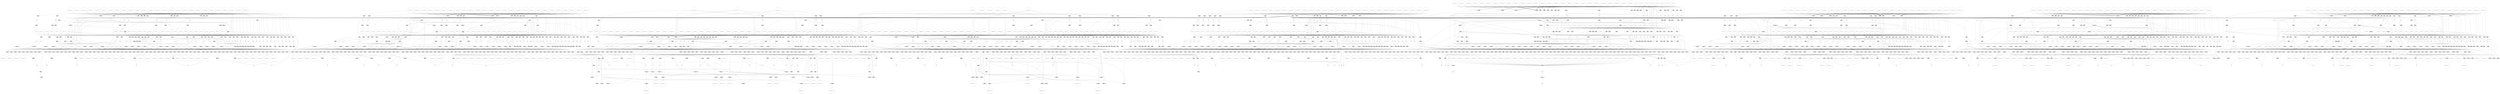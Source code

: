 digraph propNet
{
	"@431fa31f"[shape=invtriangle, style= filled, fillcolor=grey, label="NOT=0.id=0"]; "@431fa31f"->"@6be351f1"; "@431fa31f"->"@9cf4607"; "@431fa31f"->"@33b4341e"; 
	"@5c0b1c0a"[shape=invhouse, style= filled, fillcolor=grey, label="AND=0.id=0"]; "@5c0b1c0a"->"@7cd5a19b"; 
	"@60ee40ec"[shape=ellipse, style= filled, fillcolor=grey, label="OR=0.id=0"]; "@60ee40ec"->"@2eb8570c"; 
	"@23270323"[shape=invhouse, style= filled, fillcolor=grey, label="AND=0.id=0"]; "@23270323"->"@65e42bc6"; 
	"@66a966ad"[shape=box, style= filled, fillcolor=grey, label="TRANSITION"]; "@66a966ad"->"@6713d91f"; 
	"@1566b561"[shape=invtriangle, style= filled, fillcolor=grey, label="NOT=0.id=0"]; "@1566b561"->"@5fc283c0"; "@1566b561"->"@16ff27f7"; "@1566b561"->"@47369afa"; 
	"@4793a79b"[shape=circle, style= filled, fillcolor=white, label="( true ( cell 2 2 1 1 3 ) )"]; "@4793a79b"->"@37d61f20"; "@4793a79b"->"@22453849"; "@4793a79b"->"@217faad0"; 
	"@77d4776"[shape=circle, style= filled, fillcolor=white, label="( legal robot ( mark 1 2 1 1 2 ) )"]; 
	"@5f825f3"[shape=circle, style= filled, fillcolor=white, label="( does robot ( mark 3 2 1 1 1 ) )"]; "@5f825f3"->"@4f6d4d2c"; "@5f825f3"->"@3208b08e"; "@5f825f3"->"@107e4ee2"; "@5f825f3"->"@cae3760"; 
	"@2aa02aab"[shape=circle, style= filled, fillcolor=white, label="( does robot ( mark 3 3 1 3 2 ) )"]; "@2aa02aab"->"@76000821"; "@2aa02aab"->"@e24dc93"; "@2aa02aab"->"@7d76509d"; "@2aa02aab"->"@5dcbd03"; 
	"@20ca60c7"[shape=invhouse, style= filled, fillcolor=grey, label="AND=0.id=0"]; "@20ca60c7"->"@5c6fdecd"; 
	"@31c3b1ce"[shape=ellipse, style= filled, fillcolor=grey, label="OR=0.id=0"]; "@31c3b1ce"->"@34efc295"; 
	"@6585e595"[shape=ellipse, style= filled, fillcolor=grey, label="OR=0.id=0"]; "@6585e595"->"@56ea40b"; 
	"@66e846fa"[shape=ellipse, style= filled, fillcolor=grey, label="OR=0.id=0"]; "@66e846fa"->"@e837a7"; 
	"@59f1f9e5"[shape=circle, style= filled, fillcolor=white, label="( true ( cell 2 1 3 3 3 ) )"]; "@59f1f9e5"->"@56b4e244"; "@59f1f9e5"->"@3799963a"; "@59f1f9e5"->"@16f790ac"; 
	"@43bc42e"[shape=invhouse, style= filled, fillcolor=grey, label="AND=0.id=0"]; "@43bc42e"->"@734d3c11"; 
	"@43252333"[shape=circle, style= filled, fillcolor=white, label="( row 1 1 2 3 )"]; "@43252333"->"@a026d2a"; 
	"@79fd39eb"[shape=invhouse, style= filled, fillcolor=grey, label="AND=0.id=0"]; "@79fd39eb"->"@5d633ded"; 
	"@2fa7afbf"[shape=ellipse, style= filled, fillcolor=grey, label="OR=0.id=0"]; "@2fa7afbf"->"@18701ddc"; 
	"@2ff1cfe8"[shape=circle, style= filled, fillcolor=white, label="anon"]; "@2ff1cfe8"->"@2d82c621"; 
	"@233a22f"[shape=ellipse, style= filled, fillcolor=grey, label="OR=0.id=0"]; "@233a22f"->"@2eeb3d38"; 
	"@76157635"[shape=circle, style= filled, fillcolor=white, label="anon"]; "@76157635"->"@4341e97c"; 
	"@74f554d7"[shape=circle, style= filled, fillcolor=white, label="( next_tmp2 1 2 2 )"]; "@74f554d7"->"@8431781"; "@74f554d7"->"@b749ff0"; "@74f554d7"->"@7984add2"; "@74f554d7"->"@73fc4ee4"; "@74f554d7"->"@432bc867"; "@74f554d7"->"@604324fe"; 
	"@1ea61e84"[shape=box, style= filled, fillcolor=grey, label="TRANSITION"]; "@1ea61e84"->"@434cba91"; 
	"@522b9208"[shape=invhouse, style= filled, fillcolor=grey, label="AND=0.id=0"]; "@522b9208"->"@5d17c74b"; 
	"@5e345c0"[shape=invhouse, style= filled, fillcolor=grey, label="AND=0.id=0"]; "@5e345c0"->"@78f6c782"; 
	"@648cc4a9"[shape=circle, style= filled, fillcolor=white, label="anon"]; "@648cc4a9"->"@479e92ad"; 
	"@d7bed5d"[shape=circle, style= filled, fillcolor=white, label="( does robot ( mark 2 1 1 2 1 ) )"]; "@d7bed5d"->"@50ac868c"; "@d7bed5d"->"@2cccbd2d"; "@d7bed5d"->"@626d0ac5"; "@d7bed5d"->"@50809b0c"; 
	"@79bdd99a"[shape=ellipse, style= filled, fillcolor=grey, label="OR=0.id=0"]; "@79bdd99a"->"@3c5d2860"; 
	"@38cf98e5"[shape=circle, style= filled, fillcolor=white, label="anon"]; "@38cf98e5"->"@65ef309e"; 
	"@bfd0bce"[shape=circle, style= filled, fillcolor=white, label="( does robot ( mark 3 1 3 1 1 ) )"]; "@bfd0bce"->"@dbc4ad9"; "@bfd0bce"->"@7cf370c5"; "@bfd0bce"->"@465dcab7"; "@bfd0bce"->"@1137cd5d"; 
	"@60c660f1"[shape=circle, style= filled, fillcolor=white, label="( col 3 3 2 1 )"]; "@60c660f1"->"@4bf89ce1"; 
	"@556f352c"[shape=invhouse, style= filled, fillcolor=grey, label="AND=0.id=0"]; "@556f352c"->"@c5962f7"; 
	"@4f7b4f3e"[shape=invhouse, style= filled, fillcolor=grey, label="AND=0.id=0"]; "@4f7b4f3e"->"@5485368a"; 
	"@12adb2ea"[shape=ellipse, style= filled, fillcolor=grey, label="OR=0.id=0"]; "@12adb2ea"->"@b0c5b13"; 
	"@76c93687"[shape=circle, style= filled, fillcolor=white, label="anon"]; "@76c93687"->"@6af1531c"; 
	"@64ea44a4"[shape=circle, style= filled, fillcolor=white, label="( next_tmp4 2 2 1 )"]; "@64ea44a4"->"@7d101860"; "@64ea44a4"->"@455e4e6a"; "@64ea44a4"->"@5fa12f64"; "@64ea44a4"->"@7611e8f9"; "@64ea44a4"->"@a11049"; "@64ea44a4"->"@5b46732b"; 
	"@7c39fc77"[shape=ellipse, style= filled, fillcolor=grey, label="OR=0.id=0"]; "@7c39fc77"->"@18e6f258"; 
	"@300ab05a"[shape=circle, style= filled, fillcolor=white, label="anon"]; "@300ab05a"->"@4db57f7f"; 
	"@54d39482"[shape=circle, style= filled, fillcolor=white, label="( legal robot ( mark 2 2 1 3 2 ) )"]; "@54d39482"->"@5c04ad68"; 
	"@5ae6bab7"[shape=circle, style= filled, fillcolor=white, label="( legal robot ( mark 2 3 2 3 3 ) )"]; 
	"@652c257d"[shape=box, style= filled, fillcolor=grey, label="TRANSITION"]; "@652c257d"->"@74645fc0"; 
	"@4b7aab1f"[shape=invhouse, style= filled, fillcolor=grey, label="AND=0.id=0"]; "@4b7aab1f"->"@398196f9"; 
	"@1195d1f2"[shape=circle, style= filled, fillcolor=white, label="( legal robot ( mark 2 2 2 1 1 ) )"]; "@1195d1f2"->"@5c04ad68"; 
	"@70c610ad"[shape=box, style= filled, fillcolor=grey, label="TRANSITION"]; "@70c610ad"->"@2d5a94fe"; 
	"@3c437c2e"[shape=ellipse, style= filled, fillcolor=grey, label="OR=0.id=0"]; "@3c437c2e"->"@1bc2383e"; 
	"@7054768"[shape=ellipse, style= filled, fillcolor=grey, label="OR=0.id=0"]; "@7054768"->"@28de01e2"; 
	"@2d5e0d2e"[shape=invhouse, style= filled, fillcolor=grey, label="AND=0.id=0"]; "@2d5e0d2e"->"@6b979796"; 
	"@7bf8db8b"[shape=invhouse, style= filled, fillcolor=grey, label="AND=0.id=0"]; "@7bf8db8b"->"@5563f3f0"; 
	"@4a9e6ae9"[shape=box, style= filled, fillcolor=grey, label="TRANSITION"]; "@4a9e6ae9"->"@5149e8ad"; 
	"@3a575a2f"[shape=circle, style= filled, fillcolor=white, label="( does robot ( mark 1 2 2 3 1 ) )"]; "@3a575a2f"->"@2f72bac2"; "@3a575a2f"->"@48e276b1"; "@3a575a2f"->"@5854940e"; "@3a575a2f"->"@54381904"; 
	"@5738d744"[shape=circle, style= filled, fillcolor=white, label="anon"]; "@5738d744"->"@2d599aab"; 
	"@1e12de96"[shape=circle, style= filled, fillcolor=white, label="anon"]; "@1e12de96"->"@7b2fbd8e"; 
	"@2455a4dd"[shape=invtriangle, style= filled, fillcolor=grey, label="NOT=0.id=0"]; "@2455a4dd"->"@2da856df"; "@2455a4dd"->"@40c70f8d"; "@2455a4dd"->"@28b7ca3b"; 
	"@14ae5424"[shape=circle, style= filled, fillcolor=white, label="( does robot ( mark 3 2 3 3 2 ) )"]; "@14ae5424"->"@2981182b"; "@14ae5424"->"@49f6155d"; "@14ae5424"->"@cae3760"; "@14ae5424"->"@64cbddd5"; 
	"@5d633ded"[shape=circle, style= filled, fillcolor=white, label="( legal robot ( mark 2 2 1 3 1 ) )"]; "@5d633ded"->"@5c04ad68"; 
	"@18823817"[shape=invhouse, style= filled, fillcolor=grey, label="AND=0.id=0"]; "@18823817"->"@10d4244b"; 
	"@30879012"[shape=invhouse, style= filled, fillcolor=grey, label="AND=0.id=0"]; "@30879012"->"@7e224151"; 
	"@40c9005f"[shape=ellipse, style= filled, fillcolor=grey, label="OR=0.id=0"]; "@40c9005f"->"@f5d2021"; 
	"@200ae09c"[shape=invhouse, style= filled, fillcolor=grey, label="AND=0.id=0"]; "@200ae09c"->"@59224517"; 
	"@727152e9"[shape=circle, style= filled, fillcolor=white, label="( row 1 1 2 2 )"]; "@727152e9"->"@419aa317"; 
	"@5ea53e3c"[shape=circle, style= filled, fillcolor=white, label="anon"]; "@5ea53e3c"->"@649b8923"; 
	"@2c846c19"[shape=circle, style= filled, fillcolor=white, label="anon"]; "@2c846c19"->"@572d4d05"; 
	"@712451b9"[shape=ellipse, style= filled, fillcolor=grey, label="OR=0.id=0"]; "@712451b9"->"@6fccb515"; 
	"@6e802e1e"[shape=invhouse, style= filled, fillcolor=grey, label="AND=0.id=0"]; "@6e802e1e"->"@8e637ef"; 
	"@134d73d2"[shape=invhouse, style= filled, fillcolor=grey, label="AND=0.id=0"]; "@134d73d2"->"@48a8e2fc"; 
	"@5cb1bc12"[shape=invtriangle, style= filled, fillcolor=grey, label="NOT=0.id=0"]; "@5cb1bc12"->"@7db26ce3"; "@5cb1bc12"->"@6a9708"; "@5cb1bc12"->"@6d4107a5"; "@5cb1bc12"->"@498feb48"; "@5cb1bc12"->"@5a91a576"; "@5cb1bc12"->"@129c1454"; "@5cb1bc12"->"@65ebdba2"; "@5cb1bc12"->"@1508f624"; "@5cb1bc12"->"@6423c0ed"; 
	"@2d1d8dbe"[shape=invtriangle, style= filled, fillcolor=grey, label="NOT=0.id=0"]; "@2d1d8dbe"->"@43812771"; "@2d1d8dbe"->"@5e1dde"; "@2d1d8dbe"->"@2f85e4f7"; "@2d1d8dbe"->"@2410bd03"; "@2d1d8dbe"->"@2a347227"; "@2d1d8dbe"->"@51333187"; "@2d1d8dbe"->"@3fb562b0"; "@2d1d8dbe"->"@48d567df"; "@2d1d8dbe"->"@10fddd52"; 
	"@71bb511e"[shape=ellipse, style= filled, fillcolor=grey, label="OR=0.id=0"]; "@71bb511e"->"@4084dce3"; 
	"@4cd92c7e"[shape=invtriangle, style= filled, fillcolor=grey, label="NOT=0.id=0"]; "@4cd92c7e"->"@20d671d5"; "@4cd92c7e"->"@34f5f45c"; "@4cd92c7e"->"@5ac48a1b"; 
	"@34f5f45c"[shape=invhouse, style= filled, fillcolor=grey, label="AND=0.id=0"]; "@34f5f45c"->"@386b485c"; 
	"@2fccef65"[shape=invtriangle, style= filled, fillcolor=grey, label="NOT=0.id=0"]; "@2fccef65"->"@76c5fb64"; "@2fccef65"->"@19629db6"; "@2fccef65"->"@4fe60c98"; 
	"@371a37b6"[shape=ellipse, style= filled, fillcolor=grey, label="OR=0.id=0"]; "@371a37b6"->"@71c7c384"; 
	"@60de206c"[shape=circle, style= filled, fillcolor=white, label="anon"]; "@60de206c"->"@6be5f936"; 
	"@6d8e2d3c"[shape=invhouse, style= filled, fillcolor=grey, label="AND=0.id=0"]; "@6d8e2d3c"->"@688724b3"; 
	"@1632d680"[shape=invtriangle, style= filled, fillcolor=grey, label="NOT=0.id=0"]; "@1632d680"->"@4f523f16"; "@1632d680"->"@77f3155a"; "@1632d680"->"@69a6ff1d"; 
	"@4b4eebfd"[shape=circle, style= filled, fillcolor=white, label="( true ( cell 2 3 3 3 b ) )"]; "@4b4eebfd"->"@64d09270"; "@4b4eebfd"->"@50f2c660"; "@4b4eebfd"->"@7c320ce1"; "@4b4eebfd"->"@994e200"; "@4b4eebfd"->"@6ce5f4b0"; "@4b4eebfd"->"@65ebdba2"; "@4b4eebfd"->"@13c9c132"; "@4b4eebfd"->"@1a0e8e23"; 
	"@51333187"[shape=invhouse, style= filled, fillcolor=grey, label="AND=0.id=0"]; "@51333187"->"@234f7a19"; 
	"@138eb338"[shape=ellipse, style= filled, fillcolor=grey, label="OR=0.id=0"]; "@138eb338"->"@3aac2ab0"; 
	"@10c0f077"[shape=circle, style= filled, fillcolor=white, label="( legal robot ( mark 3 1 1 2 3 ) )"]; 
	"@76ca1671"[shape=ellipse, style= filled, fillcolor=grey, label="OR=0.id=0"]; "@76ca1671"->"@20637996"; 
	"@7c201c9e"[shape=ellipse, style= filled, fillcolor=grey, label="OR=0.id=0"]; "@7c201c9e"->"@2a0647f"; 
	"@7392d32d"[shape=circle, style= filled, fillcolor=white, label="anon"]; "@7392d32d"->"@13bb7355"; 
	"@4449c4f6"[shape=ellipse, style= filled, fillcolor=grey, label="OR=0.id=0"]; "@4449c4f6"->"@618c4dd4"; 
	"@5bca57c"[shape=circle, style= filled, fillcolor=white, label="( does robot ( mark 2 3 2 1 2 ) )"]; "@5bca57c"->"@1eb664b5"; "@5bca57c"->"@1c037204"; "@5bca57c"->"@4c8a900d"; "@5bca57c"->"@5ca5bd1"; 
	"@76c65606"[shape=box, style= filled, fillcolor=grey, label="TRANSITION"]; "@76c65606"->"@454d7235"; 
	"@43384f0"[shape=circle, style= filled, fillcolor=white, label="( row 1 2 3 3 )"]; "@43384f0"->"@41b79cb5"; 
	"@c180cdb"[shape=ellipse, style= filled, fillcolor=grey, label="OR=0.id=0"]; "@c180cdb"->"@30eafecd"; 
	"@100970cc"[shape=box, style= filled, fillcolor=grey, label="TRANSITION"]; "@100970cc"->"@66f75000"; 
	"@7ae4ba2d"[shape=circle, style= filled, fillcolor=white, label="( true ( cell 3 2 2 1 b ) )"]; "@7ae4ba2d"->"@e2975aa"; "@7ae4ba2d"->"@5b53d297"; "@7ae4ba2d"->"@410015b4"; "@7ae4ba2d"->"@6e3e493b"; "@7ae4ba2d"->"@7ef4670c"; "@7ae4ba2d"->"@f0432bd"; "@7ae4ba2d"->"@7e361a8d"; "@7ae4ba2d"->"@18a4bad9"; 
	"@318bd146"[shape=circle, style= filled, fillcolor=white, label="( true ( cell 2 3 2 2 1 ) )"]; "@318bd146"->"@47400605"; "@318bd146"->"@175c4fbb"; "@318bd146"->"@4efc27f1"; 
	"@7c495c84"[shape=circle, style= filled, fillcolor=white, label="( row 1 2 2 3 )"]; "@7c495c84"->"@7a4d4c98"; 
	"@750b35c6"[shape=circle, style= filled, fillcolor=white, label="( col 1 1 1 3 )"]; "@750b35c6"->"@48a4588"; 
	"@6715a7da"[shape=invtriangle, style= filled, fillcolor=grey, label="NOT=0.id=0"]; "@6715a7da"->"@7776b645"; "@6715a7da"->"@18287644"; "@6715a7da"->"@16c65b2b"; 
	"@440f44de"[shape=circle, style= filled, fillcolor=white, label="( true ( cell 3 3 3 3 b ) )"]; "@440f44de"->"@4b41e986"; "@440f44de"->"@4e34214c"; "@440f44de"->"@48d567df"; "@440f44de"->"@23ff7954"; "@440f44de"->"@f8afb51"; "@440f44de"->"@309477d8"; "@440f44de"->"@2fab8296"; "@440f44de"->"@7cd26cfc"; 
	"@3d4bdd9a"[shape=invtriangle, style= filled, fillcolor=grey, label="NOT=0.id=0"]; "@3d4bdd9a"->"@b793c9a"; "@3d4bdd9a"->"@670a98cc"; "@3d4bdd9a"->"@7a43cc74"; 
	"@7c003cd3"[shape=invhouse, style= filled, fillcolor=grey, label="AND=0.id=0"]; "@7c003cd3"->"@77738707"; 
	"@3963b9b7"[shape=circle, style= filled, fillcolor=white, label="anon"]; "@3963b9b7"->"@4b2e93b6"; 
	"@78819854"[shape=ellipse, style= filled, fillcolor=grey, label="OR=0.id=0"]; "@78819854"->"@3f1c2efc"; 
	"@7e4d9e9a"[shape=circle, style= filled, fillcolor=white, label="anon"]; "@7e4d9e9a"->"@15b958e4"; 
	"@3ae0379"[shape=circle, style= filled, fillcolor=white, label="( row 2 3 3 2 )"]; "@3ae0379"->"@2097a422"; 
	"@6132c1d7"[shape=circle, style= filled, fillcolor=white, label="( true ( cell 1 1 3 3 3 ) )"]; "@6132c1d7"->"@13e093c"; "@6132c1d7"->"@7af88433"; "@6132c1d7"->"@34d71d8a"; 
	"@66834666"[shape=circle, style= filled, fillcolor=white, label="( true ( cell 1 1 3 2 b ) )"]; "@66834666"->"@65ff1f7d"; "@66834666"->"@556f352c"; "@66834666"->"@19629db6"; "@66834666"->"@3fc48421"; "@66834666"->"@4cad292b"; "@66834666"->"@3563172b"; "@66834666"->"@28bf3875"; "@66834666"->"@265c10a2"; 
	"@7ff99f11"[shape=ellipse, style= filled, fillcolor=grey, label="OR=0.id=0"]; "@7ff99f11"->"@1d962cba"; 
	"@15d09539"[shape=box, style= filled, fillcolor=grey, label="TRANSITION"]; "@15d09539"->"@2787335a"; 
	"@4c5fccb5"[shape=ellipse, style= filled, fillcolor=grey, label="OR=0.id=0"]; "@4c5fccb5"->"@14e1e6ff"; 
	"@51feb113"[shape=circle, style= filled, fillcolor=white, label="anon"]; "@51feb113"->"@52bc06c"; 
	"@13bb7355"[shape=ellipse, style= filled, fillcolor=grey, label="OR=0.id=0"]; "@13bb7355"->"@5df409ef"; 
	"@3c5f3cb1"[shape=box, style= filled, fillcolor=grey, label="TRANSITION"]; "@3c5f3cb1"->"@2bc8f657"; 
	"@282388d6"[shape=ellipse, style= filled, fillcolor=grey, label="OR=0.id=0"]; "@282388d6"->"@2a7cf0df"; 
	"@3ecc9e34"[shape=circle, style= filled, fillcolor=white, label="( next_tmp4 2 2 2 )"]; "@3ecc9e34"->"@446f8c6"; "@3ecc9e34"->"@212683e3"; "@3ecc9e34"->"@319925e3"; "@3ecc9e34"->"@1542e07f"; "@3ecc9e34"->"@5b2153af"; "@3ecc9e34"->"@17d3b5dc"; 
	"@7470f48c"[shape=circle, style= filled, fillcolor=white, label="( true ( cell 3 2 3 3 3 ) )"]; "@7470f48c"->"@47a9ffc3"; "@7470f48c"->"@1a7b04b1"; "@7470f48c"->"@7c201c9e"; 
	"@39c0b8c0"[shape=circle, style= filled, fillcolor=white, label="anon"]; "@39c0b8c0"->"@5b55d95c"; 
	"@6d8fcc8e"[shape=invhouse, style= filled, fillcolor=grey, label="AND=0.id=0"]; "@6d8fcc8e"->"@63df56a4"; 
	"@48a4588"[shape=invtriangle, style= filled, fillcolor=grey, label="NOT=0.id=0"]; "@48a4588"->"@76c5fb64"; "@48a4588"->"@15c68355"; "@48a4588"->"@2e790a8f"; 
	"@49ac88af"[shape=circle, style= filled, fillcolor=white, label="( true ( cell 3 2 1 1 2 ) )"]; "@49ac88af"->"@238a7adb"; "@49ac88af"->"@26dd237f"; "@49ac88af"->"@2ea27c4"; 
	"@1f3efe3d"[shape=ellipse, style= filled, fillcolor=grey, label="OR=0.id=0"]; "@1f3efe3d"->"@24868f93"; 
	"@fab4eae"[shape=box, style= filled, fillcolor=grey, label="TRANSITION"]; "@fab4eae"->"@27f671ba"; 
	"@40c661c3"[shape=invtriangle, style= filled, fillcolor=grey, label="NOT=0.id=0"]; "@40c661c3"->"@64710320"; "@40c661c3"->"@4d0a6628"; "@40c661c3"->"@53a38d04"; 
	"@293a398"[shape=invtriangle, style= filled, fillcolor=grey, label="NOT=0.id=0"]; "@293a398"->"@4cad292b"; "@293a398"->"@44fb7ac0"; "@293a398"->"@15ed7923"; 
	"@1f0c9e02"[shape=circle, style= filled, fillcolor=white, label="anon"]; "@1f0c9e02"->"@7826f79"; 
	"@376f167a"[shape=box, style= filled, fillcolor=grey, label="TRANSITION"]; "@376f167a"->"@10587ba2"; 
	"@a601be"[shape=invhouse, style= filled, fillcolor=grey, label="AND=0.id=0"]; "@a601be"->"@7f4c8ddc"; 
	"@3cb5fd95"[shape=circle, style= filled, fillcolor=white, label="( does robot ( mark 1 2 1 3 1 ) )"]; "@3cb5fd95"->"@2f72bac2"; "@3cb5fd95"->"@6bfbefe3"; "@3cb5fd95"->"@721bc631"; "@3cb5fd95"->"@54381904"; 
	"@28a109"[shape=circle, style= filled, fillcolor=white, label="( does robot ( mark 1 3 1 2 3 ) )"]; "@28a109"->"@7a593e9c"; "@28a109"->"@729ebd07"; "@28a109"->"@48e5e54e"; "@28a109"->"@ef4a81b"; 
	"@49d608f4"[shape=invtriangle, style= filled, fillcolor=grey, label="NOT=0.id=0"]; "@49d608f4"->"@2440fa29"; "@49d608f4"->"@6ded1de6"; "@49d608f4"->"@13c9c132"; 
	"@2816293e"[shape=circle, style= filled, fillcolor=white, label="( true ( cell 3 2 3 1 3 ) )"]; "@2816293e"->"@6585e595"; "@2816293e"->"@47a9ffc3"; "@2816293e"->"@14f7890c"; 
	"@43fde2d5"[shape=box, style= filled, fillcolor=grey, label="TRANSITION"]; "@43fde2d5"->"@67598f78"; 
	"@4f6c5df"[shape=ellipse, style= filled, fillcolor=grey, label="OR=0.id=0"]; "@4f6c5df"->"@4fb3bd09"; 
	"@569ff7b5"[shape=ellipse, style= filled, fillcolor=grey, label="OR=0.id=0"]; "@569ff7b5"->"@10ac481"; 
	"@684a8966"[shape=ellipse, style= filled, fillcolor=grey, label="OR=0.id=0"]; "@684a8966"->"@5a69a069"; 
	"@5e335f1c"[shape=circle, style= filled, fillcolor=white, label="anon"]; "@5e335f1c"->"@1c450087"; 
	"@510b103b"[shape=invhouse, style= filled, fillcolor=grey, label="AND=0.id=0"]; "@510b103b"->"@2cf6c7a8"; 
	"@7e2d5f1c"[shape=circle, style= filled, fillcolor=white, label="( next_tmp2 2 3 1 )"]; "@7e2d5f1c"->"@4bfe1efc"; "@7e2d5f1c"->"@7773aea0"; "@7e2d5f1c"->"@656d3ed6"; "@7e2d5f1c"->"@3c673e8"; "@7e2d5f1c"->"@33fd8ac3"; "@7e2d5f1c"->"@134d73d2"; 
	"@51ea42f"[shape=ellipse, style= filled, fillcolor=grey, label="OR=0.id=0"]; "@51ea42f"->"@8296395"; 
	"@22cc83ff"[shape=circle, style= filled, fillcolor=white, label="( true ( cell 2 3 3 2 b ) )"]; "@22cc83ff"->"@5721efd1"; "@22cc83ff"->"@6caa6178"; "@22cc83ff"->"@187be94e"; "@22cc83ff"->"@129c1454"; "@22cc83ff"->"@299ee314"; "@22cc83ff"->"@5e25ed9b"; "@22cc83ff"->"@5cd0feae"; "@22cc83ff"->"@71fe3d21"; 
	"@7776b645"[shape=invhouse, style= filled, fillcolor=grey, label="AND=0.id=0"]; "@7776b645"->"@6778040a"; 
	"@61e8c0dc"[shape=circle, style= filled, fillcolor=white, label="anon"]; "@61e8c0dc"->"@10500a5d"; 
	"@2966e850"[shape=invhouse, style= filled, fillcolor=grey, label="AND=0.id=0"]; "@2966e850"->"@21c57421"; 
	"@7f4afe70"[shape=ellipse, style= filled, fillcolor=grey, label="OR=0.id=0"]; "@7f4afe70"->"@13c32ea9"; 
	"@4fb1ee8a"[shape=box, style= filled, fillcolor=grey, label="TRANSITION"]; "@4fb1ee8a"->"@7accc274"; 
	"@6f6b8e56"[shape=ellipse, style= filled, fillcolor=grey, label="OR=0.id=0"]; "@6f6b8e56"->"@e79d1ef"; 
	"@35e154df"[shape=box, style= filled, fillcolor=grey, label="TRANSITION"]; "@35e154df"->"@5948e35e"; 
	"@1486d5b9"[shape=invhouse, style= filled, fillcolor=grey, label="AND=0.id=0"]; "@1486d5b9"->"@669b7586"; 
	"@12b9d3f9"[shape=invtriangle, style= filled, fillcolor=grey, label="NOT=0.id=0"]; "@12b9d3f9"->"@6cd317e7"; "@12b9d3f9"->"@66b25068"; "@12b9d3f9"->"@6e767e7a"; 
	"@4d154c54"[shape=invhouse, style= filled, fillcolor=grey, label="AND=0.id=0"]; "@4d154c54"->"@4938d6bd"; 
	"@ad0ab94"[shape=ellipse, style= filled, fillcolor=grey, label="OR=0.id=0"]; "@ad0ab94"->"@4402380e"; 
	"@47400605"[shape=ellipse, style= filled, fillcolor=grey, label="OR=0.id=0"]; "@47400605"->"@2bb8c16d"; 
	"@4b925ff"[shape=invtriangle, style= filled, fillcolor=grey, label="NOT=0.id=0"]; "@4b925ff"->"@48cf9a2d"; "@4b925ff"->"@44d5de26"; "@4b925ff"->"@5b53d297"; 
	"@2681c7c6"[shape=invhouse, style= filled, fillcolor=grey, label="AND=0.id=0"]; "@2681c7c6"->"@4bf2e75b"; 
	"@677a662a"[shape=invhouse, style= filled, fillcolor=grey, label="AND=0.id=0"]; "@677a662a"->"@413ed09d"; 
	"@5315b244"[shape=invhouse, style= filled, fillcolor=grey, label="AND=0.id=0"]; "@5315b244"->"@73b42dc8"; 
	"@3e3c3f6f"[shape=invtriangle, style= filled, fillcolor=grey, label="NOT=0.id=0"]; "@3e3c3f6f"->"@44a84bac"; "@3e3c3f6f"->"@848637d"; "@3e3c3f6f"->"@70de2219"; 
	"@8e609b2"[shape=circle, style= filled, fillcolor=white, label="( row 2 2 1 1 )"]; "@8e609b2"->"@47bc8bc3"; 
	"@2ea10ff5"[shape=invhouse, style= filled, fillcolor=grey, label="AND=0.id=0"]; "@2ea10ff5"->"@52285a6d"; 
	"@2bb88aed"[shape=box, style= filled, fillcolor=grey, label="TRANSITION"]; "@2bb88aed"->"@1fbcd4d"; 
	"@5b029a55"[shape=circle, style= filled, fillcolor=white, label="( does robot ( mark 3 3 2 3 1 ) )"]; "@5b029a55"->"@5bb9d8cf"; "@5b029a55"->"@e24dc93"; "@5b029a55"->"@79bdd99a"; "@5b029a55"->"@5dcbd03"; 
	"@3d80dcde"[shape=ellipse, style= filled, fillcolor=grey, label="OR=0.id=0"]; "@3d80dcde"->"@664df439"; 
	"@208341e1"[shape=ellipse, style= filled, fillcolor=grey, label="OR=0.id=0"]; "@208341e1"->"@38a32f6c"; 
	"@56ea40b"[shape=circle, style= filled, fillcolor=white, label="( col 3 2 1 3 )"]; "@56ea40b"->"@12650043"; 
	"@499768f2"[shape=invhouse, style= filled, fillcolor=grey, label="AND=0.id=0"]; "@499768f2"->"@3c8522d8"; 
	"@15f0f498"[shape=circle, style= filled, fillcolor=white, label="anon"]; "@15f0f498"->"@74f56c0f"; 
	"@3c3fdd55"[shape=circle, style= filled, fillcolor=white, label="( does robot ( mark 2 2 1 2 3 ) )"]; "@3c3fdd55"->"@263bb27e"; "@3c3fdd55"->"@1fb80dae"; "@3c3fdd55"->"@60894a52"; "@3c3fdd55"->"@22596d16"; 
	"@71527039"[shape=circle, style= filled, fillcolor=white, label="( true ( cell 2 1 2 3 2 ) )"]; "@71527039"->"@2de5bc2"; "@71527039"->"@2f22636c"; "@71527039"->"@6f0a60f5"; 
	"@6900c86e"[shape=circle, style= filled, fillcolor=white, label="( true ( cell 2 3 1 1 2 ) )"]; "@6900c86e"->"@54456b03"; "@6900c86e"->"@1f4445ed"; "@6900c86e"->"@1332682e"; 
	"@6c81edf4"[shape=circle, style= filled, fillcolor=white, label="anon"]; "@6c81edf4"->"@605355d3"; 
	"@3d473c3c"[shape=circle, style= filled, fillcolor=white, label="anon"]; "@3d473c3c"->"@960a8ef"; 
	"@3e725f0e"[shape=circle, style= filled, fillcolor=white, label="( does robot ( mark 2 1 1 3 3 ) )"]; "@3e725f0e"->"@7564c5c5"; "@3e725f0e"->"@5921cc06"; "@3e725f0e"->"@626d0ac5"; "@3e725f0e"->"@50809b0c"; 
	"@47ece66d"[shape=circle, style= filled, fillcolor=white, label="( true ( cell 2 2 1 3 b ) )"]; "@47ece66d"->"@12ec7b5c"; "@47ece66d"->"@318df03e"; "@47ece66d"->"@79fd39eb"; "@47ece66d"->"@158d0d45"; "@47ece66d"->"@3adc250"; "@47ece66d"->"@37c4b52a"; "@47ece66d"->"@1c4b4c64"; "@47ece66d"->"@5fed3382"; "@47ece66d"->"@17d3b5dc"; 
	"@229e631d"[shape=circle, style= filled, fillcolor=white, label="( true ( cell 1 1 2 2 1 ) )"]; "@229e631d"->"@1cf06fe0"; "@229e631d"->"@655222ec"; "@229e631d"->"@7c39fc77"; 
	"@e818b"[shape=circle, style= filled, fillcolor=white, label="anon"]; "@e818b"->"@5ad19573"; 
	"@1327d2a1"[shape=box, style= filled, fillcolor=grey, label="TRANSITION"]; "@1327d2a1"->"@6a762d5b"; 
	"@698c280b"[shape=ellipse, style= filled, fillcolor=grey, label="OR=0.id=0"]; "@698c280b"->"@1201dbfd"; 
	"@3590141b"[shape=ellipse, style= filled, fillcolor=grey, label="OR=0.id=0"]; "@3590141b"->"@647d6086"; 
	"@739e6b4"[shape=circle, style= filled, fillcolor=white, label="( does robot ( mark 3 1 1 3 3 ) )"]; "@739e6b4"->"@14bbfd29"; "@739e6b4"->"@8b9a4df"; "@739e6b4"->"@7cf370c5"; "@739e6b4"->"@40c9005f"; 
	"@17b41639"[shape=ellipse, style= filled, fillcolor=grey, label="OR=0.id=0"]; "@17b41639"->"@136abcf2"; 
	"@7ef2df7c"[shape=circle, style= filled, fillcolor=white, label="( true ( cell 1 3 1 1 1 ) )"]; "@7ef2df7c"->"@2ecb29ed"; "@7ef2df7c"->"@7afb4af6"; "@7ef2df7c"->"@b2a02c4"; 
	"@5f099e87"[shape=ellipse, style= filled, fillcolor=grey, label="OR=0.id=0"]; "@5f099e87"->"@c936fb7"; 
	"@960a8ef"[shape=ellipse, style= filled, fillcolor=grey, label="OR=0.id=0"]; "@960a8ef"->"@2628a969"; 
	"@861e9fa"[shape=invtriangle, style= filled, fillcolor=grey, label="NOT=0.id=0"]; "@861e9fa"->"@62565767"; "@861e9fa"->"@8e518f0"; "@861e9fa"->"@49636594"; 
	"@407681eb"[shape=invhouse, style= filled, fillcolor=grey, label="AND=0.id=0"]; "@407681eb"->"@5c64caa4"; 
	"@1b12da8c"[shape=invhouse, style= filled, fillcolor=grey, label="AND=0.id=0"]; "@1b12da8c"->"@7ade24d7"; 
	"@70eab14a"[shape=circle, style= filled, fillcolor=white, label="anon"]; "@70eab14a"->"@1474fdbd"; 
	"@30dbd17b"[shape=invhouse, style= filled, fillcolor=grey, label="AND=0.id=0"]; "@30dbd17b"->"@278ef91a"; 
	"@42ec58e"[shape=box, style= filled, fillcolor=grey, label="TRANSITION"]; "@42ec58e"->"@21398b64"; 
	"@3f47fee5"[shape=circle, style= filled, fillcolor=white, label="anon"]; "@3f47fee5"->"@5d5234ea"; 
	"@3799963a"[shape=ellipse, style= filled, fillcolor=grey, label="OR=0.id=0"]; "@3799963a"->"@6ce1fbe"; 
	"@6c86ad22"[shape=invtriangle, style= filled, fillcolor=grey, label="NOT=0.id=0"]; "@6c86ad22"->"@652b16b"; "@6c86ad22"->"@206635d8"; "@6c86ad22"->"@2339e8e7"; 
	"@764277ea"[shape=circle, style= filled, fillcolor=white, label="( marking 1 1 )"]; "@764277ea"->"@54f36ccb"; 
	"@46e1274f"[shape=ellipse, style= filled, fillcolor=grey, label="OR=0.id=0"]; "@46e1274f"->"@743f39c1"; 
	"@2adf0b6d"[shape=circle, style= filled, fillcolor=white, label="( next_tmp2 2 1 3 )"]; "@2adf0b6d"->"@6e3e493b"; "@2adf0b6d"->"@24263b43"; "@2adf0b6d"->"@41e65b4c"; "@2adf0b6d"->"@7c08a4c"; "@2adf0b6d"->"@1762ae5d"; "@2adf0b6d"->"@591f3a10"; 
	"@318df03e"[shape=invhouse, style= filled, fillcolor=grey, label="AND=0.id=0"]; "@318df03e"->"@52b40e9b"; 
	"@74846f1"[shape=circle, style= filled, fillcolor=white, label="( row 2 3 1 2 )"]; "@74846f1"->"@1206bed4"; 
	"@1a7efbc2"[shape=circle, style= filled, fillcolor=white, label="( true ( cell 2 2 3 3 1 ) )"]; "@1a7efbc2"->"@7122f226"; "@1a7efbc2"->"@1919a4dc"; "@1a7efbc2"->"@6a7ef626"; 
	"@11f81045"[shape=invhouse, style= filled, fillcolor=grey, label="AND=0.id=0"]; "@11f81045"->"@21c57421"; 
	"@1143d082"[shape=circle, style= filled, fillcolor=white, label="( true ( cell 1 2 2 2 1 ) )"]; "@1143d082"->"@cd0e051"; "@1143d082"->"@55651176"; "@1143d082"->"@612b4b1f"; 
	"@5278f3ba"[shape=circle, style= filled, fillcolor=white, label="anon"]; "@5278f3ba"->"@38968851"; 
	"@552d94f8"[shape=circle, style= filled, fillcolor=white, label="( does robot ( mark 1 3 3 3 1 ) )"]; "@552d94f8"->"@6dbdddec"; "@552d94f8"->"@729ebd07"; "@552d94f8"->"@261af9b6"; "@552d94f8"->"@792bb2c4"; 
	"@757f14a5"[shape=circle, style= filled, fillcolor=white, label="( does robot ( mark 1 1 3 1 3 ) )"]; "@757f14a5"->"@578dff0c"; "@757f14a5"->"@4eafec68"; "@757f14a5"->"@418a04b3"; "@757f14a5"->"@31b0db4d"; 
	"@7e37dfea"[shape=ellipse, style= filled, fillcolor=grey, label="OR=0.id=0"]; "@7e37dfea"->"@1ea61e84"; 
	"@4fa3ee7d"[shape=ellipse, style= filled, fillcolor=grey, label="OR=0.id=0"]; "@4fa3ee7d"->"@4abc0c24"; 
	"@7c153df5"[shape=ellipse, style= filled, fillcolor=grey, label="OR=0.id=0"]; "@7c153df5"->"@4b9a0f01"; 
	"@785cf9be"[shape=invhouse, style= filled, fillcolor=grey, label="AND=0.id=0"]; "@785cf9be"->"@4642744a"; 
	"@6f952e77"[shape=invhouse, style= filled, fillcolor=grey, label="AND=0.id=0"]; "@6f952e77"->"@1bc242f4"; 
	"@75eb5408"[shape=circle, style= filled, fillcolor=white, label="( col 1 3 1 1 )"]; "@75eb5408"->"@435e808e"; 
	"@5ca91d41"[shape=circle, style= filled, fillcolor=white, label="( does robot ( mark 1 2 1 2 3 ) )"]; "@5ca91d41"->"@74b51312"; "@5ca91d41"->"@721bc631"; "@5ca91d41"->"@54381904"; "@5ca91d41"->"@6f6b8e56"; 
	"@11d33038"[shape=ellipse, style= filled, fillcolor=grey, label="OR=0.id=0"]; "@11d33038"->"@725e81bb"; 
	"@67f3861c"[shape=ellipse, style= filled, fillcolor=grey, label="OR=0.id=0"]; "@67f3861c"->"@19aede47"; 
	"@413620c7"[shape=circle, style= filled, fillcolor=white, label="( true ( cell 3 1 2 1 3 ) )"]; "@413620c7"->"@3a84c900"; "@413620c7"->"@5c434686"; "@413620c7"->"@7c156cba"; 
	"@2d34acc7"[shape=circle, style= filled, fillcolor=white, label="( row 2 1 2 3 )"]; "@2d34acc7"->"@26525d7d"; 
	"@744d15be"[shape=invtriangle, style= filled, fillcolor=grey, label="NOT=0.id=0"]; "@744d15be"->"@8ac534d"; "@744d15be"->"@47511e5f"; "@744d15be"->"@6236de09"; 
	"@7fe5be11"[shape=circle, style= filled, fillcolor=white, label="anon"]; "@7fe5be11"->"@7413c550"; 
	"@7c6bbd97"[shape=circle, style= filled, fillcolor=white, label="( legal robot ( mark 1 3 2 2 2 ) )"]; 
	"@3adc250"[shape=invhouse, style= filled, fillcolor=grey, label="AND=0.id=0"]; "@3adc250"->"@52b40e9b"; 
	"@1f863f8"[shape=circle, style= filled, fillcolor=white, label="( does robot ( mark 1 3 1 1 3 ) )"]; "@1f863f8"->"@7086ad9"; "@1f863f8"->"@7a593e9c"; "@1f863f8"->"@729ebd07"; "@1f863f8"->"@72ce8a07"; 
	"@7e4b3c4b"[shape=ellipse, style= filled, fillcolor=grey, label="OR=0.id=0"]; "@7e4b3c4b"->"@61dad740"; 
	"@730f510c"[shape=box, style= filled, fillcolor=grey, label="TRANSITION"]; "@730f510c"->"@4b0309eb"; 
	"@73429141"[shape=invtriangle, style= filled, fillcolor=grey, label="NOT=0.id=0"]; "@73429141"->"@e2975aa"; "@73429141"->"@3c8819e5"; "@73429141"->"@75e4051b"; 
	"@5b55d95c"[shape=box, style= filled, fillcolor=grey, label="TRANSITION"]; "@5b55d95c"->"@367d500"; 
	"@5485368a"[shape=circle, style= filled, fillcolor=white, label="( legal robot ( mark 2 1 3 2 1 ) )"]; 
	"@17d3b5dc"[shape=invhouse, style= filled, fillcolor=grey, label="AND=0.id=0"]; "@17d3b5dc"->"@52b40e9b"; 
	"@2f9ded8e"[shape=ellipse, style= filled, fillcolor=grey, label="OR=0.id=0"]; "@2f9ded8e"->"@c846406"; 
	"@193c5b28"[shape=circle, style= filled, fillcolor=white, label="( row 2 3 3 3 )"]; "@193c5b28"->"@2c1793fb"; 
	"@3dfb1fe2"[shape=circle, style= filled, fillcolor=white, label="( does robot ( mark 1 3 2 1 2 ) )"]; "@3dfb1fe2"->"@7086ad9"; "@3dfb1fe2"->"@729ebd07"; "@3dfb1fe2"->"@4d2c59e7"; "@3dfb1fe2"->"@75448d8f"; 
	"@65b4440"[shape=circle, style= filled, fillcolor=white, label="( row 3 2 2 2 )"]; "@65b4440"->"@4b925ff"; 
	"@7107f31c"[shape=circle, style= filled, fillcolor=white, label="( true ( cell 3 3 3 1 1 ) )"]; "@7107f31c"->"@641e9b9"; "@7107f31c"->"@4f6c5df"; "@7107f31c"->"@3b0f3602"; 
	"@1f79bd5a"[shape=circle, style= filled, fillcolor=white, label="( true ( cell 3 3 3 3 1 ) )"]; "@1f79bd5a"->"@228e8d8e"; "@1f79bd5a"->"@641e9b9"; "@1f79bd5a"->"@7182746c"; 
	"@26f364d7"[shape=box, style= filled, fillcolor=grey, label="TRANSITION"]; "@26f364d7"->"@1d9d7b54"; 
	"@168ff4aa"[shape=ellipse, style= filled, fillcolor=grey, label="OR=0.id=0"]; "@168ff4aa"->"@1964a6c6"; 
	"@5a8998ae"[shape=ellipse, style= filled, fillcolor=grey, label="OR=0.id=0"]; "@5a8998ae"->"@15b3a69"; 
	"@60de42f7"[shape=circle, style= filled, fillcolor=white, label="anon"]; "@60de42f7"->"@4df3cbb0"; 
	"@40edc2c3"[shape=invhouse, style= filled, fillcolor=grey, label="AND=0.id=0"]; "@40edc2c3"->"@7f4c8ddc"; 
	"@268f64b6"[shape=circle, style= filled, fillcolor=white, label="( row 1 1 3 1 )"]; "@268f64b6"->"@29df0453"; 
	"@2c7d6e41"[shape=ellipse, style= filled, fillcolor=grey, label="OR=0.id=0"]; "@2c7d6e41"->"@3a7fd28"; 
	"@19003ad"[shape=ellipse, style= filled, fillcolor=grey, label="OR=0.id=0"]; "@19003ad"->"@193c5b28"; 
	"@1fb03c5"[shape=circle, style= filled, fillcolor=white, label="( true ( cell 1 2 2 2 2 ) )"]; "@1fb03c5"->"@27f333c0"; "@1fb03c5"->"@67109379"; "@1fb03c5"->"@406922e5"; 
	"@4f6d4d2c"[shape=ellipse, style= filled, fillcolor=grey, label="OR=0.id=0"]; "@4f6d4d2c"->"@2adf0b6d"; 
	"@1bce198a"[shape=circle, style= filled, fillcolor=white, label="( row 2 1 3 1 )"]; "@1bce198a"->"@2a3cdec"; 
	"@3563172b"[shape=invhouse, style= filled, fillcolor=grey, label="AND=0.id=0"]; "@3563172b"->"@c5962f7"; 
	"@4ff62dbe"[shape=invhouse, style= filled, fillcolor=grey, label="AND=0.id=0"]; "@4ff62dbe"->"@20f534c4"; 
	"@1050d219"[shape=ellipse, style= filled, fillcolor=grey, label="OR=0.id=0"]; "@1050d219"->"@114d8f94"; 
	"@1ae918bb"[shape=ellipse, style= filled, fillcolor=grey, label="OR=0.id=0"]; "@1ae918bb"->"@54510b59"; 
	"@4daa2ffe"[shape=ellipse, style= filled, fillcolor=grey, label="OR=0.id=0"]; "@4daa2ffe"->"@1a42b8ed"; 
	"@2fd92d8c"[shape=box, style= filled, fillcolor=grey, label="TRANSITION"]; "@2fd92d8c"->"@78240d8f"; 
	"@648946de"[shape=circle, style= filled, fillcolor=white, label="( true ( cell 3 1 1 3 2 ) )"]; "@648946de"->"@27dc62af"; "@648946de"->"@3967c961"; "@648946de"->"@ac6c6fc"; 
	"@5eab7cfc"[shape=invhouse, style= filled, fillcolor=grey, label="AND=0.id=0"]; "@5eab7cfc"->"@18afbb2a"; 
	"@7b47791d"[shape=circle, style= filled, fillcolor=white, label="( row 1 2 1 2 )"]; "@7b47791d"->"@744d15be"; 
	"@5204b058"[shape=invhouse, style= filled, fillcolor=grey, label="AND=0.id=0"]; "@5204b058"->"@826a5c9"; 
	"@2bea6989"[shape=circle, style= filled, fillcolor=white, label="( true ( cell 2 2 3 3 2 ) )"]; "@2bea6989"->"@47abd893"; "@2bea6989"->"@42b88685"; "@2bea6989"->"@3a70c0df"; 
	"@4e75cc16"[shape=circle, style= filled, fillcolor=white, label="( legal robot ( mark 3 2 2 1 1 ) )"]; 
	"@10d532b6"[shape=invhouse, style= filled, fillcolor=grey, label="AND=0.id=0"]; "@10d532b6"->"@1fef6098"; 
	"@10e4328d"[shape=circle, style= filled, fillcolor=white, label="( col 1 1 2 2 )"]; "@10e4328d"->"@293a398"; 
	"@7a7a5ca"[shape=circle, style= filled, fillcolor=white, label="( true ( cell 2 1 1 1 2 ) )"]; "@7a7a5ca"->"@6e4f474e"; "@7a7a5ca"->"@ffc9fb5"; "@7a7a5ca"->"@7fc5fc0e"; 
	"@f9bedea"[shape=circle, style= filled, fillcolor=white, label="( true ( cell 2 3 3 1 2 ) )"]; "@f9bedea"->"@15810885"; "@f9bedea"->"@7033451b"; "@f9bedea"->"@1332682e"; 
	"@add68ae"[shape=circle, style= filled, fillcolor=white, label="( next_tmp4 1 2 2 )"]; "@add68ae"->"@e02e272"; "@add68ae"->"@55e22372"; "@add68ae"->"@42370b25"; "@add68ae"->"@6cf03cb2"; "@add68ae"->"@4aa21cd1"; "@add68ae"->"@4c6b1370"; 
	"@7e89dcfc"[shape=circle, style= filled, fillcolor=white, label="( does robot ( mark 3 2 2 3 1 ) )"]; "@7e89dcfc"->"@7963d511"; "@7e89dcfc"->"@2981182b"; "@7e89dcfc"->"@cae3760"; "@7e89dcfc"->"@1953314d"; 
	"@7e55dc23"[shape=circle, style= filled, fillcolor=white, label="( legal robot ( mark 2 2 3 3 2 ) )"]; "@7e55dc23"->"@5c04ad68"; 
	"@189d3ae5"[shape=box, style= filled, fillcolor=grey, label="TRANSITION"]; "@189d3ae5"->"@24d61013"; 
	"@18a4bad9"[shape=invhouse, style= filled, fillcolor=grey, label="AND=0.id=0"]; "@18a4bad9"->"@57be1e36"; 
	"@5cd0feae"[shape=invhouse, style= filled, fillcolor=grey, label="AND=0.id=0"]; "@5cd0feae"->"@306d1ad8"; 
	"@2f86ed06"[shape=ellipse, style= filled, fillcolor=grey, label="OR=0.id=0"]; "@2f86ed06"->"@ea1e8c2"; 
	"@132a71a9"[shape=invtriangle, style= filled, fillcolor=grey, label="NOT=0.id=0"]; "@132a71a9"->"@42c9c4e8"; "@132a71a9"->"@3f1eb676"; "@132a71a9"->"@12790161"; 
	"@3208b08e"[shape=ellipse, style= filled, fillcolor=grey, label="OR=0.id=0"]; "@3208b08e"->"@70eab14a"; 
	"@7a93f81b"[shape=circle, style= filled, fillcolor=white, label="( col 3 2 1 1 )"]; "@7a93f81b"->"@73429141"; 
	"@18db3a57"[shape=circle, style= filled, fillcolor=white, label="( col 2 1 1 1 )"]; "@18db3a57"->"@2ce8d7fc"; 
	"@28b7ca3b"[shape=invhouse, style= filled, fillcolor=grey, label="AND=0.id=0"]; "@28b7ca3b"->"@7ba8939d"; 
	"@406922e5"[shape=ellipse, style= filled, fillcolor=grey, label="OR=0.id=0"]; "@406922e5"->"@5d38bd7"; 
	"@419aa317"[shape=invtriangle, style= filled, fillcolor=grey, label="NOT=0.id=0"]; "@419aa317"->"@44fb7ac0"; "@419aa317"->"@2a91d9dc"; "@419aa317"->"@4824c559"; 
	"@c67cef4"[shape=circle, style= filled, fillcolor=white, label="( true ( cell 3 2 1 3 b ) )"]; "@c67cef4"->"@785cf9be"; "@c67cef4"->"@3247a2dd"; "@c67cef4"->"@304c0400"; "@c67cef4"->"@69abf206"; "@c67cef4"->"@255eea83"; "@c67cef4"->"@101795ba"; "@c67cef4"->"@5001433f"; "@c67cef4"->"@726731c8"; 
	"@5f8ddd1b"[shape=circle, style= filled, fillcolor=white, label="( true ( cell 1 3 2 3 1 ) )"]; "@5f8ddd1b"->"@e603db4"; "@5f8ddd1b"->"@47a258d5"; "@5f8ddd1b"->"@57c88063"; 
	"@1474b6e3"[shape=circle, style= filled, fillcolor=white, label="( true ( cell 3 1 1 3 1 ) )"]; "@1474b6e3"->"@37532773"; "@1474b6e3"->"@6daab2e"; "@1474b6e3"->"@3ca960a4"; 
	"@77a45e0"[shape=invhouse, style= filled, fillcolor=grey, label="AND=0.id=0"]; "@77a45e0"->"@4cd02072"; 
	"@1440d6e0"[shape=circle, style= filled, fillcolor=white, label="( col 3 2 2 3 )"]; "@1440d6e0"->"@2135d4f2"; 
	"@5c6fdecd"[shape=ellipse, style= filled, fillcolor=grey, label="OR=0.id=0"]; "@5c6fdecd"->"@3a2217d3"; 
	"@768e5cb"[shape=circle, style= filled, fillcolor=white, label="( true ( cell 3 2 1 2 2 ) )"]; "@768e5cb"->"@ef540c1"; "@768e5cb"->"@42c88db5"; "@768e5cb"->"@2ea27c4"; 
	"@2352093"[shape=invtriangle, style= filled, fillcolor=grey, label="NOT=0.id=0"]; "@2352093"->"@24405e70"; "@2352093"->"@4d70d213"; "@2352093"->"@29bfdc4"; 
	"@5b08b9a0"[shape=box, style= filled, fillcolor=grey, label="TRANSITION"]; "@5b08b9a0"->"@14438b86"; 
	"@5497963e"[shape=ellipse, style= filled, fillcolor=grey, label="OR=0.id=0"]; "@5497963e"->"@eb87d36"; 
	"@77f3155a"[shape=invhouse, style= filled, fillcolor=grey, label="AND=0.id=0"]; "@77f3155a"->"@68ed5e6d"; 
	"@1a42b8ed"[shape=circle, style= filled, fillcolor=white, label="( row 3 2 3 1 )"]; "@1a42b8ed"->"@1c1e11b3"; 
	"@610823b9"[shape=invhouse, style= filled, fillcolor=grey, label="AND=0.id=0"]; "@610823b9"->"@6eabd4d3"; 
	"@1a845837"[shape=ellipse, style= filled, fillcolor=grey, label="OR=0.id=0"]; "@1a845837"->"@43975e1d"; 
	"@769e542b"[shape=ellipse, style= filled, fillcolor=grey, label="OR=0.id=0"]; "@769e542b"->"@34fa538b"; 
	"@6d6a6fd2"[shape=circle, style= filled, fillcolor=white, label="( row 1 3 1 1 )"]; "@6d6a6fd2"->"@2489a1e6"; 
	"@69dfcb65"[shape=invhouse, style= filled, fillcolor=grey, label="AND=0.id=0"]; "@69dfcb65"->"@7ec4eb9d"; 
	"@4944654"[shape=circle, style= filled, fillcolor=white, label="( col 1 2 2 3 )"]; "@4944654"->"@5195007"; 
	"@10eed22e"[shape=circle, style= filled, fillcolor=white, label="( row 2 3 2 3 )"]; "@10eed22e"->"@5eb1888e"; 
	"@212683e3"[shape=invhouse, style= filled, fillcolor=grey, label="AND=0.id=0"]; "@212683e3"->"@65e42bc6"; 
	"@4eafec68"[shape=ellipse, style= filled, fillcolor=grey, label="OR=0.id=0"]; "@4eafec68"->"@764277ea"; 
	"@4b41e986"[shape=invhouse, style= filled, fillcolor=grey, label="AND=0.id=0"]; "@4b41e986"->"@46d4d7be"; 
	"@498feb48"[shape=invhouse, style= filled, fillcolor=grey, label="AND=0.id=0"]; "@498feb48"->"@7f4afe70"; 
	"@29780bb4"[shape=box, style= filled, fillcolor=grey, label="TRANSITION"]; "@29780bb4"->"@4612730f"; 
	"@3dc31f0c"[shape=circle, style= filled, fillcolor=white, label="( col 1 3 2 3 )"]; "@3dc31f0c"->"@3d4bdd9a"; 
	"@3f567d85"[shape=box, style= filled, fillcolor=grey, label="TRANSITION"]; "@3f567d85"->"@37207d09"; 
	"@17547580"[shape=circle, style= filled, fillcolor=white, label="( does robot ( mark 3 2 3 1 3 ) )"]; "@17547580"->"@49f6155d"; "@17547580"->"@14f7890c"; "@17547580"->"@107e4ee2"; "@17547580"->"@cae3760"; 
	"@37a8957f"[shape=circle, style= filled, fillcolor=white, label="( does robot ( mark 3 3 2 2 2 ) )"]; "@37a8957f"->"@dec509e"; "@37a8957f"->"@5bb9d8cf"; "@37a8957f"->"@e24dc93"; "@37a8957f"->"@591a67b"; 
	"@c80ee59"[shape=box, style= filled, fillcolor=grey, label="TRANSITION"]; "@c80ee59"->"@73a839b8"; 
	"@6edd4c3f"[shape=circle, style= filled, fillcolor=white, label="( true ( cell 2 2 3 2 b ) )"]; "@6edd4c3f"->"@12ec7b5c"; "@6edd4c3f"->"@62565767"; "@6edd4c3f"->"@60ceb95f"; "@6edd4c3f"->"@10791c6a"; "@6edd4c3f"->"@1639187c"; "@6edd4c3f"->"@77a45e0"; "@6edd4c3f"->"@2339e8e7"; "@6edd4c3f"->"@49e81736"; "@6edd4c3f"->"@5d130ebc"; 
	"@57b8d55b"[shape=ellipse, style= filled, fillcolor=grey, label="OR=0.id=0"]; "@57b8d55b"->"@50287575"; 
	"@17a37544"[shape=box, style= filled, fillcolor=grey, label="TRANSITION"]; "@17a37544"->"@2cd2853a"; 
	"@4b0309eb"[shape=circle, style= filled, fillcolor=white, label="( true ( cell 3 2 1 3 3 ) )"]; "@4b0309eb"->"@59e760d3"; "@4b0309eb"->"@2d832a79"; "@4b0309eb"->"@7c201c9e"; 
	"@7a4098aa"[shape=box, style= filled, fillcolor=grey, label="TRANSITION"]; "@7a4098aa"->"@b9b4009"; 
	"@37c4b52a"[shape=invhouse, style= filled, fillcolor=grey, label="AND=0.id=0"]; "@37c4b52a"->"@2ba204a9"; 
	"@613003c1"[shape=ellipse, style= filled, fillcolor=grey, label="OR=0.id=0"]; "@613003c1"->"@76c93687"; 
	"@69b48b46"[shape=circle, style= filled, fillcolor=white, label="anon"]; "@69b48b46"->"@ca6ca0f"; 
	"@9634b91"[shape=invhouse, style= filled, fillcolor=grey, label="AND=0.id=0"]; "@9634b91"->"@66b3658"; 
	"@7c74be8d"[shape=box, style= filled, fillcolor=grey, label="TRANSITION"]; "@7c74be8d"->"@6be15e11"; 
	"@43212021"[shape=invhouse, style= filled, fillcolor=grey, label="AND=0.id=0"]; "@43212021"->"@6eabd4d3"; 
	"@7122f226"[shape=ellipse, style= filled, fillcolor=grey, label="OR=0.id=0"]; "@7122f226"->"@5d2b4cc1"; 
	"@6efa6df2"[shape=circle, style= filled, fillcolor=white, label="( true ( cell 3 1 2 2 1 ) )"]; "@6efa6df2"->"@5a8998ae"; "@6efa6df2"->"@371a37b6"; "@6efa6df2"->"@322e91a1"; 
	"@78b53bbc"[shape=circle, style= filled, fillcolor=white, label="( legal robot ( mark 3 2 3 2 3 ) )"]; 
	"@39b13abb"[shape=box, style= filled, fillcolor=grey, label="TRANSITION"]; "@39b13abb"->"@2af30687"; 
	"@3387708a"[shape=invhouse, style= filled, fillcolor=grey, label="AND=0.id=0"]; "@3387708a"->"@7f4c8ddc"; 
	"@2d0bee04"[shape=circle, style= filled, fillcolor=white, label="( does robot ( mark 3 1 3 2 3 ) )"]; "@2d0bee04"->"@7cf370c5"; "@2d0bee04"->"@556f7ff5"; "@2d0bee04"->"@465dcab7"; "@2d0bee04"->"@28d5540f"; 
	"@591f3a10"[shape=invhouse, style= filled, fillcolor=grey, label="AND=0.id=0"]; "@591f3a10"->"@7bfa494"; 
	"@2418070b"[shape=ellipse, style= filled, fillcolor=grey, label="OR=0.id=0"]; "@2418070b"->"@3d1cd74"; 
	"@7f98dc80"[shape=invhouse, style= filled, fillcolor=grey, label="AND=0.id=0"]; "@7f98dc80"->"@7d6cd4fe"; 
	"@4a124909"[shape=ellipse, style= filled, fillcolor=grey, label="OR=0.id=0"]; "@4a124909"->"@7d862efe"; 
	"@4cc27d1"[shape=invhouse, style= filled, fillcolor=grey, label="AND=0.id=0"]; "@4cc27d1"->"@5aa31c75"; 
	"@661c4501"[shape=invhouse, style= filled, fillcolor=grey, label="AND=0.id=0"]; "@661c4501"->"@6790eb5e"; 
	"@c936fb7"[shape=circle, style= filled, fillcolor=white, label="anon"]; "@c936fb7"->"@2f2870f7"; 
	"@7ed75df2"[shape=invhouse, style= filled, fillcolor=grey, label="AND=0.id=0"]; "@7ed75df2"->"@262ab16d"; 
	"@3aee99c9"[shape=circle, style= filled, fillcolor=white, label="( true ( cell 1 2 1 2 b ) )"]; "@3aee99c9"->"@510b103b"; "@3aee99c9"->"@c99e868"; "@3aee99c9"->"@5b99050b"; "@3aee99c9"->"@7773aea0"; "@3aee99c9"->"@7c9b59af"; "@3aee99c9"->"@18823817"; "@3aee99c9"->"@32606d6a"; "@3aee99c9"->"@6236de09"; 
	"@7bfa494"[shape=ellipse, style= filled, fillcolor=grey, label="OR=0.id=0"]; "@7bfa494"->"@6d25e15c"; 
	"@1508f624"[shape=invhouse, style= filled, fillcolor=grey, label="AND=0.id=0"]; "@1508f624"->"@971c1bf"; 
	"@14e9f7d8"[shape=circle, style= filled, fillcolor=white, label="( does robot ( mark 2 1 3 2 3 ) )"]; "@14e9f7d8"->"@2cccbd2d"; "@14e9f7d8"->"@168ff4aa"; "@14e9f7d8"->"@626d0ac5"; "@14e9f7d8"->"@1b67e089"; 
	"@6b484879"[shape=circle, style= filled, fillcolor=white, label="anon"]; "@6b484879"->"@22c88b48"; 
	"@1b45b873"[shape=invhouse, style= filled, fillcolor=grey, label="AND=0.id=0"]; "@1b45b873"->"@65e88e14"; 
	"@779244f"[shape=invhouse, style= filled, fillcolor=grey, label="AND=0.id=0"]; "@779244f"->"@73b42dc8"; 
	"@29b48a8f"[shape=invhouse, style= filled, fillcolor=grey, label="AND=0.id=0"]; "@29b48a8f"->"@75cbefe2"; 
	"@28a48b98"[shape=box, style= filled, fillcolor=grey, label="TRANSITION"]; "@28a48b98"->"@5f959a5e"; 
	"@7cdfdfe2"[shape=invtriangle, style= filled, fillcolor=grey, label="NOT=0.id=0"]; "@7cdfdfe2"->"@752f4dd5"; "@7cdfdfe2"->"@6401781a"; "@7cdfdfe2"->"@42d0149f"; 
	"@4663855d"[shape=circle, style= filled, fillcolor=white, label="( true ( cell 3 1 3 3 2 ) )"]; "@4663855d"->"@60cd510f"; "@4663855d"->"@29e65002"; "@4663855d"->"@3967c961"; 
	"@42454105"[shape=circle, style= filled, fillcolor=white, label="( true ( cell 2 3 3 2 1 ) )"]; "@42454105"->"@243d59ae"; "@42454105"->"@7d5cd05a"; "@42454105"->"@4efc27f1"; 
	"@2d7aae3f"[shape=invhouse, style= filled, fillcolor=grey, label="AND=0.id=0"]; "@2d7aae3f"->"@fe83016"; 
	"@657ea636"[shape=circle, style= filled, fillcolor=white, label="( next_tmp4 3 3 1 )"]; "@657ea636"->"@648572c7"; "@657ea636"->"@753560e0"; "@657ea636"->"@66a08b88"; "@657ea636"->"@64122f68"; "@657ea636"->"@674e6ac5"; "@657ea636"->"@11f81045"; 
	"@bf988ac"[shape=circle, style= filled, fillcolor=white, label="( true ( cell 3 3 2 1 1 ) )"]; "@bf988ac"->"@1a845837"; "@bf988ac"->"@29f760fe"; "@bf988ac"->"@3b0f3602"; 
	"@7f91bcc6"[shape=invhouse, style= filled, fillcolor=grey, label="AND=0.id=0"]; "@7f91bcc6"->"@7d6cd4fe"; 
	"@70de73bf"[shape=circle, style= filled, fillcolor=white, label="( does robot ( mark 3 1 3 1 2 ) )"]; "@70de73bf"->"@dbc4ad9"; "@70de73bf"->"@7cf370c5"; "@70de73bf"->"@51958e53"; "@70de73bf"->"@465dcab7"; 
	"@1c803fe6"[shape=circle, style= filled, fillcolor=white, label="( true ( cell 3 3 2 2 b ) )"]; "@1c803fe6"->"@46a955a8"; "@1c803fe6"->"@51333187"; "@1c803fe6"->"@551ba36d"; "@1c803fe6"->"@27a24358"; "@1c803fe6"->"@6401781a"; "@1c803fe6"->"@1af3e23f"; "@1c803fe6"->"@6cbf2a7"; "@1c803fe6"->"@1486d5b9"; 
	"@26ce10b"[shape=ellipse, style= filled, fillcolor=grey, label="OR=0.id=0"]; "@26ce10b"->"@5503e0a5"; 
	"@e0365"[shape=circle, style= filled, fillcolor=white, label="( next_tmp2 1 1 1 )"]; "@e0365"->"@4849ddad"; "@e0365"->"@28bf3875"; "@e0365"->"@23f147db"; "@e0365"->"@73ac04d7"; "@e0365"->"@111d5751"; "@e0365"->"@ce6731"; 
	"@9c98aa4"[shape=box, style= filled, fillcolor=grey, label="TRANSITION"]; "@9c98aa4"->"@1607d78"; 
	"@709633e7"[shape=circle, style= filled, fillcolor=white, label="( does robot ( mark 2 2 1 3 2 ) )"]; "@709633e7"->"@2e9c7e6e"; "@709633e7"->"@263bb27e"; "@709633e7"->"@126ee953"; "@709633e7"->"@22596d16"; 
	"@418ee2ff"[shape=invhouse, style= filled, fillcolor=grey, label="AND=0.id=0"]; "@418ee2ff"->"@38b4cff9"; 
	"@6778040a"[shape=circle, style= filled, fillcolor=white, label="( legal robot ( mark 2 3 1 1 3 ) )"]; 
	"@517b7209"[shape=invtriangle, style= filled, fillcolor=grey, label="NOT=0.id=0"]; "@517b7209"->"@62565767"; "@517b7209"->"@6fe15602"; "@517b7209"->"@72a7bbbc"; 
	"@52a831da"[shape=invhouse, style= filled, fillcolor=grey, label="AND=0.id=0"]; "@52a831da"->"@5497963e"; 
	"@e604d13"[shape=ellipse, style= filled, fillcolor=grey, label="OR=0.id=0"]; "@e604d13"->"@aa1d168"; 
	"@18f23b86"[shape=circle, style= filled, fillcolor=white, label="anon"]; "@18f23b86"->"@3c17c618"; 
	"@5bb9d8cf"[shape=ellipse, style= filled, fillcolor=grey, label="OR=0.id=0"]; "@5bb9d8cf"->"@6ccbdc6d"; 
	"@6f42ec35"[shape=box, style= filled, fillcolor=grey, label="TRANSITION"]; "@6f42ec35"->"@53e9e2e1"; 
	"@5564f61d"[shape=box, style= filled, fillcolor=grey, label="TRANSITION"]; "@5564f61d"->"@51ccbadc"; 
	"@4fe60c98"[shape=invhouse, style= filled, fillcolor=grey, label="AND=0.id=0"]; "@4fe60c98"->"@2f77a634"; 
	"@79a03adf"[shape=circle, style= filled, fillcolor=white, label="( does robot ( mark 2 2 3 1 1 ) )"]; "@79a03adf"->"@4218280c"; "@79a03adf"->"@364a995f"; "@79a03adf"->"@367e7df"; "@79a03adf"->"@22596d16"; 
	"@4d784efb"[shape=circle, style= filled, fillcolor=white, label="anon"]; "@4d784efb"->"@1075c2c7"; 
	"@18afbb2a"[shape=ellipse, style= filled, fillcolor=grey, label="OR=0.id=0"]; "@18afbb2a"->"@9633513"; 
	"@52e0d166"[shape=invhouse, style= filled, fillcolor=grey, label="AND=0.id=0"]; "@52e0d166"->"@93f81c8"; 
	"@d9e6e16"[shape=circle, style= filled, fillcolor=white, label="( legal robot ( mark 3 1 2 3 2 ) )"]; 
	"@4dad8e25"[shape=invtriangle, style= filled, fillcolor=grey, label="NOT=0.id=0"]; "@4dad8e25"->"@2440fa29"; "@4dad8e25"->"@1e4e99d5"; "@4dad8e25"->"@166c5b82"; 
	"@544157c8"[shape=circle, style= filled, fillcolor=white, label="( does robot ( mark 1 2 2 3 3 ) )"]; "@544157c8"->"@2f72bac2"; "@544157c8"->"@48e276b1"; "@544157c8"->"@4546ddc2"; "@544157c8"->"@54381904"; 
	"@250ec687"[shape=invhouse, style= filled, fillcolor=grey, label="AND=0.id=0"]; "@250ec687"->"@17a308f5"; 
	"@1ac1794c"[shape=circle, style= filled, fillcolor=white, label="( true ( cell 2 1 1 3 2 ) )"]; "@1ac1794c"->"@6e4f474e"; "@1ac1794c"->"@35d8b991"; "@1ac1794c"->"@2f22636c"; 
	"@322e91a1"[shape=ellipse, style= filled, fillcolor=grey, label="OR=0.id=0"]; "@322e91a1"->"@55d50dbf"; 
	"@384efbdf"[shape=box, style= filled, fillcolor=grey, label="TRANSITION"]; "@384efbdf"->"@45040842"; 
	"@6713e48b"[shape=circle, style= filled, fillcolor=white, label="( legal robot ( mark 2 1 1 1 3 ) )"]; 
	"@2ca96f32"[shape=ellipse, style= filled, fillcolor=grey, label="OR=0.id=0"]; "@2ca96f32"->"@6906147a"; 
	"@33889017"[shape=circle, style= filled, fillcolor=white, label="anon"]; "@33889017"->"@32b39c2d"; 
	"@7383f022"[shape=circle, style= filled, fillcolor=white, label="( true ( cell 3 1 3 3 1 ) )"]; "@7383f022"->"@6daab2e"; "@7383f022"->"@2fa7afbf"; "@7383f022"->"@292516cb"; 
	"@21cd826f"[shape=ellipse, style= filled, fillcolor=grey, label="OR=0.id=0"]; "@21cd826f"->"@463013d3"; 
	"@51a9f20c"[shape=circle, style= filled, fillcolor=white, label="( row 2 2 2 3 )"]; "@51a9f20c"->"@3f03536e"; 
	"@6e0dedab"[shape=invhouse, style= filled, fillcolor=grey, label="AND=0.id=0"]; "@6e0dedab"->"@76d08701"; 
	"@7699f53e"[shape=invtriangle, style= filled, fillcolor=grey, label="NOT=0.id=0"]; "@7699f53e"->"@6be351f1"; "@7699f53e"->"@3170fff7"; "@7699f53e"->"@2d72cb59"; 
	"@db18e18"[shape=circle, style= filled, fillcolor=white, label="( true ( cell 3 3 3 2 1 ) )"]; "@db18e18"->"@5701364"; "@db18e18"->"@641e9b9"; "@db18e18"->"@18ed1ec4"; 
	"@72f47158"[shape=invtriangle, style= filled, fillcolor=grey, label="NOT=0.id=0"]; "@72f47158"->"@21786b28"; 
	"@726731c8"[shape=invhouse, style= filled, fillcolor=grey, label="AND=0.id=0"]; "@726731c8"->"@5f16226b"; 
	"@16257595"[shape=circle, style= filled, fillcolor=white, label="( col 3 1 3 1 )"]; "@16257595"->"@1dbeaf62"; 
	"@3848dbfb"[shape=circle, style= filled, fillcolor=white, label="( legal robot ( mark 2 1 2 2 2 ) )"]; 
	"@ec48d72"[shape=circle, style= filled, fillcolor=white, label="( does robot ( mark 3 1 1 1 1 ) )"]; "@ec48d72"->"@778d799c"; "@ec48d72"->"@14bbfd29"; "@ec48d72"->"@dbc4ad9"; "@ec48d72"->"@7cf370c5"; 
	"@4d8eae39"[shape=ellipse, style= filled, fillcolor=grey, label="OR=0.id=0"]; "@4d8eae39"->"@1949ea87"; 
	"@550ed6b0"[shape=invhouse, style= filled, fillcolor=grey, label="AND=0.id=0"]; "@550ed6b0"->"@35b8e2b3"; 
	"@5bbc787e"[shape=box, style= filled, fillcolor=grey, label="TRANSITION"]; "@5bbc787e"->"@50e71475"; 
	"@7fc5fc0e"[shape=ellipse, style= filled, fillcolor=grey, label="OR=0.id=0"]; "@7fc5fc0e"->"@18d35258"; 
	"@27fae436"[shape=invhouse, style= filled, fillcolor=grey, label="AND=0.id=0"]; "@27fae436"->"@4db49706"; 
	"@1b4af885"[shape=circle, style= filled, fillcolor=white, label="anon"]; "@1b4af885"->"@3c290b04"; 
	"@69278af7"[shape=circle, style= filled, fillcolor=white, label="( row 3 3 1 1 )"]; "@69278af7"->"@43641770"; 
	"@435e808e"[shape=invtriangle, style= filled, fillcolor=grey, label="NOT=0.id=0"]; "@435e808e"->"@32ea4fec"; "@435e808e"->"@33b4341e"; "@435e808e"->"@2dc4a528"; 
	"@70533387"[shape=box, style= filled, fillcolor=grey, label="TRANSITION"]; "@70533387"->"@7995deb7"; 
	"@2206e1d3"[shape=invhouse, style= filled, fillcolor=grey, label="AND=0.id=0"]; "@2206e1d3"->"@f6556a0"; 
	"@7990fa47"[shape=circle, style= filled, fillcolor=white, label="( does robot ( mark 1 3 3 1 1 ) )"]; "@7990fa47"->"@7086ad9"; "@7990fa47"->"@729ebd07"; "@7990fa47"->"@b067a9b"; "@7990fa47"->"@792bb2c4"; 
	"@670e24d7"[shape=ellipse, style= filled, fillcolor=grey, label="OR=0.id=0"]; "@670e24d7"->"@a5032f2"; 
	"@b7ca8a0"[shape=circle, style= filled, fillcolor=white, label="( col 1 2 2 2 )"]; "@b7ca8a0"->"@2c582a9a"; 
	"@423b61e6"[shape=circle, style= filled, fillcolor=white, label="( true ( cell 3 1 2 1 1 ) )"]; "@423b61e6"->"@5a8998ae"; "@423b61e6"->"@1956ff4e"; "@423b61e6"->"@12cee476"; 
	"@9fc342"[shape=ellipse, style= filled, fillcolor=grey, label="OR=0.id=0"]; "@9fc342"->"@525fbef8"; 
	"@39e99a08"[shape=circle, style= filled, fillcolor=white, label="( true ( cell 2 2 2 2 1 ) )"]; "@39e99a08"->"@1777e517"; "@39e99a08"->"@364171e6"; "@39e99a08"->"@bb1ee16"; 
	"@1e82fd66"[shape=circle, style= filled, fillcolor=white, label="( true ( cell 3 3 2 3 2 ) )"]; "@1e82fd66"->"@769e542b"; "@1e82fd66"->"@4f3b693d"; "@1e82fd66"->"@11d33038"; 
	"@2b5da8b8"[shape=box, style= filled, fillcolor=grey, label="TRANSITION"]; "@2b5da8b8"->"@583e9dcd"; 
	"@502533cf"[shape=circle, style= filled, fillcolor=white, label="( does robot ( mark 3 2 3 1 2 ) )"]; "@502533cf"->"@49f6155d"; "@502533cf"->"@107e4ee2"; "@502533cf"->"@7d8173dc"; "@502533cf"->"@cae3760"; 
	"@591a67b"[shape=ellipse, style= filled, fillcolor=grey, label="OR=0.id=0"]; "@591a67b"->"@6468367f"; 
	"@3bd9d835"[shape=circle, style= filled, fillcolor=white, label="( does robot ( mark 3 2 3 2 1 ) )"]; "@3bd9d835"->"@2a47b87e"; "@3bd9d835"->"@49f6155d"; "@3bd9d835"->"@cae3760"; "@3bd9d835"->"@3d09a5d6"; 
	"@2107e2e8"[shape=circle, style= filled, fillcolor=white, label="anon"]; "@2107e2e8"->"@208341e1"; 
	"@2de14e17"[shape=circle, style= filled, fillcolor=white, label="( legal robot ( mark 2 3 3 1 2 ) )"]; 
	"@1bc2383e"[shape=box, style= filled, fillcolor=grey, label="TRANSITION"]; "@1bc2383e"->"@3c480437"; 
	"@162a75d4"[shape=circle, style= filled, fillcolor=white, label="anon"]; "@162a75d4"->"@3edfa114"; 
	"@482dcbd3"[shape=ellipse, style= filled, fillcolor=grey, label="OR=0.id=0"]; "@482dcbd3"->"@51ea254"; 
	"@61cda5cd"[shape=invtriangle, style= filled, fillcolor=grey, label="NOT=0.id=0"]; "@61cda5cd"->"@7c003cd3"; "@61cda5cd"->"@43bc42e"; "@61cda5cd"->"@4e34214c"; 
	"@729e569c"[shape=circle, style= filled, fillcolor=white, label="( true ( cell 1 3 1 2 b ) )"]; "@729e569c"->"@677a662a"; "@729e569c"->"@7ed164d1"; "@729e569c"->"@753560e0"; "@729e569c"->"@3170fff7"; "@729e569c"->"@7a43cc74"; "@729e569c"->"@93a453d"; "@729e569c"->"@3a97161c"; "@729e569c"->"@5e83299e"; 
	"@5228162f"[shape=invhouse, style= filled, fillcolor=grey, label="AND=0.id=0"]; "@5228162f"->"@670e24d7"; 
	"@470bc307"[shape=circle, style= filled, fillcolor=white, label="anon"]; "@470bc307"->"@3388b400"; 
	"@50ddf4d0"[shape=circle, style= filled, fillcolor=white, label="( does robot ( mark 3 3 1 2 1 ) )"]; "@50ddf4d0"->"@19844c97"; "@50ddf4d0"->"@e24dc93"; "@50ddf4d0"->"@591a67b"; "@50ddf4d0"->"@7d76509d"; 
	"@110cd51c"[shape=circle, style= filled, fillcolor=white, label="( true ( cell 1 3 2 1 2 ) )"]; "@110cd51c"->"@38956162"; "@110cd51c"->"@3660cafb"; "@110cd51c"->"@75448d8f"; 
	"@55651176"[shape=ellipse, style= filled, fillcolor=grey, label="OR=0.id=0"]; "@55651176"->"@773ae91"; 
	"@1a8afe9c"[shape=circle, style= filled, fillcolor=white, label="( col 3 2 3 1 )"]; "@1a8afe9c"->"@5ce1c50c"; 
	"@295aed4d"[shape=box, style= filled, fillcolor=grey, label="TRANSITION"]; "@295aed4d"->"@1924049e"; 
	"@fbc4e3"[shape=circle, style= filled, fillcolor=white, label="( true ( cell 3 1 2 1 2 ) )"]; "@fbc4e3"->"@66e846fa"; "@fbc4e3"->"@160b4e4f"; "@fbc4e3"->"@28ea5ea2"; 
	"@6bfbefe3"[shape=ellipse, style= filled, fillcolor=grey, label="OR=0.id=0"]; "@6bfbefe3"->"@754d0e4a"; 
	"@57781361"[shape=circle, style= filled, fillcolor=white, label="( does robot ( mark 2 2 1 1 3 ) )"]; "@57781361"->"@263bb27e"; "@57781361"->"@367e7df"; "@57781361"->"@22453849"; "@57781361"->"@22596d16"; 
	"@e564a4b"[shape=circle, style= filled, fillcolor=white, label="( col 2 2 2 3 )"]; "@e564a4b"->"@6c86ad22"; 
	"@25740169"[shape=circle, style= filled, fillcolor=white, label="( legal robot ( mark 1 1 2 3 2 ) )"]; 
	"@1983bd9d"[shape=ellipse, style= filled, fillcolor=grey, label="OR=0.id=0"]; "@1983bd9d"->"@4e2a3e4d"; 
	"@10761454"[shape=circle, style= filled, fillcolor=white, label="( does robot ( mark 3 2 2 2 2 ) )"]; "@10761454"->"@7963d511"; "@10761454"->"@110edefc"; "@10761454"->"@cae3760"; "@10761454"->"@3d09a5d6"; 
	"@1da7f985"[shape=ellipse, style= filled, fillcolor=grey, label="OR=0.id=0"]; "@1da7f985"->"@66102b11"; 
	"@38a0bc83"[shape=invtriangle, style= filled, fillcolor=grey, label="NOT=0.id=0"]; "@38a0bc83"->"@65bf9f7e"; "@38a0bc83"->"@5fc283c0"; "@38a0bc83"->"@6cd317e7"; 
	"@28996cba"[shape=box, style= filled, fillcolor=grey, label="TRANSITION"]; "@28996cba"->"@423b61e6"; 
	"@638067a6"[shape=ellipse, style= filled, fillcolor=grey, label="OR=0.id=0"]; "@638067a6"->"@636eb428"; 
	"@14eef0c9"[shape=circle, style= filled, fillcolor=white, label="( true ( cell 1 1 3 1 3 ) )"]; "@14eef0c9"->"@349f69fd"; "@14eef0c9"->"@7af88433"; "@14eef0c9"->"@31b0db4d"; 
	"@65c2c1eb"[shape=circle, style= filled, fillcolor=white, label="anon"]; "@65c2c1eb"->"@ddbf4c7"; 
	"@23f147db"[shape=invhouse, style= filled, fillcolor=grey, label="AND=0.id=0"]; "@23f147db"->"@1bc242f4"; 
	"@62a3268d"[shape=box, style= filled, fillcolor=grey, label="TRANSITION"]; "@62a3268d"->"@1cab678f"; 
	"@36305209"[shape=circle, style= filled, fillcolor=white, label="( row 1 3 2 3 )"]; "@36305209"->"@41a57c16"; 
	"@a358e0e"[shape=invhouse, style= filled, fillcolor=grey, label="AND=0.id=0"]; "@a358e0e"->"@48f961da"; 
	"@42b88685"[shape=ellipse, style= filled, fillcolor=grey, label="OR=0.id=0"]; "@42b88685"->"@4b506c96"; 
	"@228606c0"[shape=box, style= filled, fillcolor=grey, label="TRANSITION"]; "@228606c0"->"@fbc4e3"; 
	"@73cc7785"[shape=circle, style= filled, fillcolor=white, label="( legal robot ( mark 1 2 1 2 1 ) )"]; 
	"@dea09a4"[shape=ellipse, style= filled, fillcolor=grey, label="OR=0.id=0"]; "@dea09a4"->"@512f45b1"; 
	"@556c913c"[shape=invhouse, style= filled, fillcolor=grey, label="AND=0.id=0"]; "@556c913c"->"@75cbefe2"; 
	"@3c48b817"[shape=circle, style= filled, fillcolor=white, label="( col 3 1 1 1 )"]; "@3c48b817"->"@7a8b95a3"; 
	"@76b032d4"[shape=circle, style= filled, fillcolor=white, label="( col 1 2 3 1 )"]; "@76b032d4"->"@46d3e214"; 
	"@32f9d69c"[shape=circle, style= filled, fillcolor=white, label="anon"]; "@32f9d69c"->"@24459436"; 
	"@72de56bb"[shape=circle, style= filled, fillcolor=white, label="anon"]; "@72de56bb"->"@3d6ca134"; 
	"@20e7848e"[shape=invhouse, style= filled, fillcolor=grey, label="AND=0.id=0"]; "@20e7848e"->"@579a1c61"; 
	"@1b3a1f53"[shape=invhouse, style= filled, fillcolor=grey, label="AND=0.id=0"]; "@1b3a1f53"->"@22a7cceb"; 
	"@55f4f19b"[shape=circle, style= filled, fillcolor=white, label="( col 2 2 1 3 )"]; "@55f4f19b"->"@4190af2e"; 
	"@aa16ece"[shape=ellipse, style= filled, fillcolor=grey, label="OR=0.id=0"]; "@aa16ece"->"@2eabc02c"; 
	"@2f75cb1a"[shape=box, style= filled, fillcolor=grey, label="TRANSITION"]; "@2f75cb1a"->"@229e631d"; 
	"@6ff56b81"[shape=circle, style= filled, fillcolor=white, label="( true ( cell 3 1 3 1 b ) )"]; "@6ff56b81"->"@eeec77e"; "@6ff56b81"->"@2f230823"; "@6ff56b81"->"@1a138566"; "@6ff56b81"->"@3a65ef7c"; "@6ff56b81"->"@437c7e36"; "@6ff56b81"->"@32e87d72"; "@6ff56b81"->"@47369afa"; "@6ff56b81"->"@4ce742c9"; 
	"@79c83e8"[shape=ellipse, style= filled, fillcolor=grey, label="OR=0.id=0"]; "@79c83e8"->"@4c7d5f0c"; 
	"@28626f3"[shape=circle, style= filled, fillcolor=white, label="( does robot ( mark 2 2 1 2 1 ) )"]; "@28626f3"->"@263bb27e"; "@28626f3"->"@1fb80dae"; "@28626f3"->"@45eadc30"; "@28626f3"->"@22596d16"; 
	"@557d9106"[shape=circle, style= filled, fillcolor=white, label="( true ( cell 1 2 1 2 2 ) )"]; "@557d9106"->"@6834e760"; "@557d9106"->"@75a7fbe"; "@557d9106"->"@67109379"; 
	"@108054fc"[shape=box, style= filled, fillcolor=grey, label="TRANSITION"]; "@108054fc"->"@11780d40"; 
	"@28b30ccd"[shape=ellipse, style= filled, fillcolor=grey, label="OR=0.id=0"]; "@28b30ccd"->"@5d695398"; 
	"@9094d81"[shape=circle, style= filled, fillcolor=white, label="( legal robot ( mark 2 2 3 1 2 ) )"]; "@9094d81"->"@5c04ad68"; 
	"@6ebdaa35"[shape=ellipse, style= filled, fillcolor=grey, label="OR=0.id=0"]; "@6ebdaa35"->"@10c5b99b"; 
	"@239be710"[shape=ellipse, style= filled, fillcolor=grey, label="OR=0.id=0"]; "@239be710"->"@1fd09848"; 
	"@432167af"[shape=invhouse, style= filled, fillcolor=grey, label="AND=0.id=0"]; "@432167af"->"@16b3d79"; 
	"@5bddff4c"[shape=circle, style= filled, fillcolor=white, label="( does robot ( mark 3 2 2 2 3 ) )"]; "@5bddff4c"->"@7963d511"; "@5bddff4c"->"@cae3760"; "@5bddff4c"->"@3d09a5d6"; "@5bddff4c"->"@7ce3cc7c"; 
	"@50e71475"[shape=circle, style= filled, fillcolor=white, label="( true ( cell 2 1 2 1 3 ) )"]; "@50e71475"->"@43016f65"; "@50e71475"->"@601cc566"; "@50e71475"->"@23f5cd2"; 
	"@20e7a472"[shape=circle, style= filled, fillcolor=white, label="( true ( cell 3 2 1 2 3 ) )"]; "@20e7a472"->"@d28d700"; "@20e7a472"->"@2d832a79"; "@20e7a472"->"@337268ad"; 
	"@4d1e047"[shape=invtriangle, style= filled, fillcolor=grey, label="NOT=0.id=0"]; "@4d1e047"->"@181fe5fc"; "@4d1e047"->"@6e0dedab"; "@4d1e047"->"@3bbed696"; 
	"@3e955a0c"[shape=invhouse, style= filled, fillcolor=grey, label="AND=0.id=0"]; "@3e955a0c"->"@3c807187"; 
	"@517bb5e0"[shape=circle, style= filled, fillcolor=white, label="anon"]; "@517bb5e0"->"@11784aac"; 
	"@4b9a0f01"[shape=box, style= filled, fillcolor=grey, label="TRANSITION"]; "@4b9a0f01"->"@4c5e6334"; 
	"@2d7e64b"[shape=invhouse, style= filled, fillcolor=grey, label="AND=0.id=0"]; "@2d7e64b"->"@21c57421"; 
	"@695bedf9"[shape=ellipse, style= filled, fillcolor=grey, label="OR=0.id=0"]; "@695bedf9"->"@7ea66253"; 
	"@607384db"[shape=circle, style= filled, fillcolor=white, label="( next_tmp4 1 1 1 )"]; "@607384db"->"@2261df60"; "@607384db"->"@63f8568a"; "@607384db"->"@556f352c"; "@607384db"->"@560f29d9"; "@607384db"->"@704c0b94"; "@607384db"->"@edd4234"; 
	"@79379d9e"[shape=ellipse, style= filled, fillcolor=grey, label="OR=0.id=0"]; "@79379d9e"->"@2958650a"; 
	"@1da29912"[shape=ellipse, style= filled, fillcolor=grey, label="OR=0.id=0"]; "@1da29912"->"@228606c0"; 
	"@1188f539"[shape=circle, style= filled, fillcolor=white, label="( legal robot ( mark 3 1 1 2 1 ) )"]; 
	"@2d7749c5"[shape=circle, style= filled, fillcolor=white, label="anon"]; "@2d7749c5"->"@27262ed0"; 
	"@86d0cd9"[shape=ellipse, style= filled, fillcolor=grey, label="OR=0.id=0"]; "@86d0cd9"->"@7ab9f03"; 
	"@2097a422"[shape=invtriangle, style= filled, fillcolor=grey, label="NOT=0.id=0"]; "@2097a422"->"@187be94e"; "@2097a422"->"@53a38d04"; "@2097a422"->"@1a0e8e23"; 
	"@367e7df"[shape=ellipse, style= filled, fillcolor=grey, label="OR=0.id=0"]; "@367e7df"->"@7386142f"; 
	"@7e361a8d"[shape=invhouse, style= filled, fillcolor=grey, label="AND=0.id=0"]; "@7e361a8d"->"@57be1e36"; 
	"@7d5999e2"[shape=invhouse, style= filled, fillcolor=grey, label="AND=0.id=0"]; "@7d5999e2"->"@147efd7d"; 
	"@14a1b01a"[shape=invhouse, style= filled, fillcolor=grey, label="AND=0.id=0"]; "@14a1b01a"->"@6d009c78"; 
	"@426466d8"[shape=invhouse, style= filled, fillcolor=grey, label="AND=0.id=0"]; "@426466d8"->"@4daed78"; 
	"@604324fe"[shape=invhouse, style= filled, fillcolor=grey, label="AND=0.id=0"]; "@604324fe"->"@12d7978a"; 
	"@7a593e9c"[shape=ellipse, style= filled, fillcolor=grey, label="OR=0.id=0"]; "@7a593e9c"->"@64273889"; 
	"@46d3e214"[shape=invtriangle, style= filled, fillcolor=grey, label="NOT=0.id=0"]; "@46d3e214"->"@5c0b1c0a"; "@46d3e214"->"@249289ee"; "@46d3e214"->"@4f50a83d"; 
	"@14fb7030"[shape=circle, style= filled, fillcolor=white, label="( true ( cell 3 3 3 3 2 ) )"]; "@14fb7030"->"@769e542b"; "@14fb7030"->"@7921cd34"; "@14fb7030"->"@2c70caf7"; 
	"@49552d98"[shape=circle, style= filled, fillcolor=white, label="( true ( cell 2 1 1 2 3 ) )"]; "@49552d98"->"@86d0cd9"; "@49552d98"->"@70b20ac9"; "@49552d98"->"@35e3bdcd"; 
	"@13e0972e"[shape=circle, style= filled, fillcolor=white, label="anon"]; "@13e0972e"->"@6ebdaa35"; 
	"@170db3c3"[shape=circle, style= filled, fillcolor=white, label="anon"]; "@170db3c3"->"@2bb88aed"; 
	"@7f9b5b55"[shape=invhouse, style= filled, fillcolor=grey, label="AND=0.id=0"]; "@7f9b5b55"->"@38b4cff9"; 
	"@6423c0ed"[shape=invhouse, style= filled, fillcolor=grey, label="AND=0.id=0"]; "@6423c0ed"->"@1a9584a7"; 
	"@19629db6"[shape=invhouse, style= filled, fillcolor=grey, label="AND=0.id=0"]; "@19629db6"->"@59d3634c"; 
	"@78a09c75"[shape=ellipse, style= filled, fillcolor=grey, label="OR=0.id=0"]; "@78a09c75"->"@47e2e0e8"; 
	"@5ee97a3e"[shape=circle, style= filled, fillcolor=white, label="( true ( cell 2 1 2 1 1 ) )"]; "@5ee97a3e"->"@24633882"; "@5ee97a3e"->"@684a8966"; "@5ee97a3e"->"@22c51829"; 
	"@4ab6ce61"[shape=circle, style= filled, fillcolor=white, label="( legal robot ( mark 3 3 1 2 1 ) )"]; 
	"@6a798ea4"[shape=box, style= filled, fillcolor=grey, label="TRANSITION"]; "@6a798ea4"->"@2d7da27d"; 
	"@3eff3a20"[shape=invhouse, style= filled, fillcolor=grey, label="AND=0.id=0"]; "@3eff3a20"->"@4addd091"; 
	"@2e93ea79"[shape=circle, style= filled, fillcolor=white, label="( row 2 1 3 2 )"]; "@2e93ea79"->"@51ceeec3"; 
	"@43812771"[shape=invhouse, style= filled, fillcolor=grey, label="AND=0.id=0"]; "@43812771"->"@4daed78"; 
	"@c99e868"[shape=invhouse, style= filled, fillcolor=grey, label="AND=0.id=0"]; "@c99e868"->"@10d4244b"; 
	"@40b7c445"[shape=circle, style= filled, fillcolor=white, label="( legal robot ( mark 2 3 2 3 2 ) )"]; 
	"@2e790a8f"[shape=invhouse, style= filled, fillcolor=grey, label="AND=0.id=0"]; "@2e790a8f"->"@42d4cedd"; 
	"@39397dce"[shape=invhouse, style= filled, fillcolor=grey, label="AND=0.id=0"]; "@39397dce"->"@22a7cceb"; 
	"@27a24358"[shape=invhouse, style= filled, fillcolor=grey, label="AND=0.id=0"]; "@27a24358"->"@234f7a19"; 
	"@647d6086"[shape=circle, style= filled, fillcolor=white, label="( col 2 2 1 1 )"]; "@647d6086"->"@2d50c54d"; 
	"@1f123bee"[shape=circle, style= filled, fillcolor=white, label="anon"]; "@1f123bee"->"@3db9ee18"; 
	"@27c542c6"[shape=circle, style= filled, fillcolor=white, label="anon"]; "@27c542c6"->"@49af8470"; 
	"@1039753f"[shape=circle, style= filled, fillcolor=white, label="( legal robot ( mark 3 1 1 3 2 ) )"]; 
	"@4a9b4f92"[shape=circle, style= filled, fillcolor=white, label="( true ( cell 3 1 2 1 b ) )"]; "@4a9b4f92"->"@3a2e2eaf"; "@4a9b4f92"->"@359c833e"; "@4a9b4f92"->"@15771004"; "@4a9b4f92"->"@16ff27f7"; "@4a9b4f92"->"@243fd855"; "@4a9b4f92"->"@6e14c858"; "@4a9b4f92"->"@49c7bcda"; "@4a9b4f92"->"@460a95b5"; 
	"@73f3b6e5"[shape=box, style= filled, fillcolor=grey, label="TRANSITION"]; "@73f3b6e5"->"@6637deb8"; 
	"@683fed21"[shape=ellipse, style= filled, fillcolor=grey, label="OR=0.id=0"]; "@683fed21"->"@2b490e78"; 
	"@2c41c961"[shape=circle, style= filled, fillcolor=white, label="( legal robot ( mark 2 1 3 3 3 ) )"]; 
	"@2ea27c4"[shape=ellipse, style= filled, fillcolor=grey, label="OR=0.id=0"]; "@2ea27c4"->"@367e9d8a"; 
	"@4652a362"[shape=circle, style= filled, fillcolor=white, label="anon"]; "@4652a362"->"@323bddaa"; 
	"@2b490e78"[shape=circle, style= filled, fillcolor=white, label="anon"]; "@2b490e78"->"@70108acd"; 
	"@7c9b59af"[shape=invhouse, style= filled, fillcolor=grey, label="AND=0.id=0"]; "@7c9b59af"->"@73cc7785"; 
	"@2b5fce66"[shape=ellipse, style= filled, fillcolor=grey, label="OR=0.id=0"]; "@2b5fce66"->"@5a0dfcf4"; 
	"@418a04b3"[shape=ellipse, style= filled, fillcolor=grey, label="OR=0.id=0"]; "@418a04b3"->"@607384db"; 
	"@5288d7b6"[shape=invtriangle, style= filled, fillcolor=grey, label="NOT=0.id=0"]; "@5288d7b6"->"@848637d"; "@5288d7b6"->"@752f4dd5"; "@5288d7b6"->"@23ff7954"; 
	"@1c7ff941"[shape=invhouse, style= filled, fillcolor=grey, label="AND=0.id=0"]; "@1c7ff941"->"@36f41826"; 
	"@416a4455"[shape=invhouse, style= filled, fillcolor=grey, label="AND=0.id=0"]; "@416a4455"->"@12d7978a"; 
	"@65598066"[shape=box, style= filled, fillcolor=grey, label="TRANSITION"]; "@65598066"->"@3bf90431"; 
	"@5b4b7e09"[shape=ellipse, style= filled, fillcolor=grey, label="OR=0.id=0"]; "@5b4b7e09"->"@45905d1a"; 
	"@52bc06c"[shape=box, style= filled, fillcolor=grey, label="TRANSITION"]; "@52bc06c"->"@2d935e27"; 
	"@58be5df7"[shape=ellipse, style= filled, fillcolor=grey, label="OR=0.id=0"]; "@58be5df7"->"@140379c0"; 
	"@270e6243"[shape=circle, style= filled, fillcolor=white, label="( true ( cell 1 2 1 1 b ) )"]; "@270e6243"->"@128af89f"; "@270e6243"->"@7afa0f1d"; "@270e6243"->"@7611e8f9"; "@270e6243"->"@4e33f8a9"; "@270e6243"->"@273c3852"; "@270e6243"->"@47511e5f"; "@270e6243"->"@3c673e8"; "@270e6243"->"@3a30cc5f"; 
	"@279522d8"[shape=invhouse, style= filled, fillcolor=grey, label="AND=0.id=0"]; "@279522d8"->"@21c57421"; 
	"@39f79ca6"[shape=circle, style= filled, fillcolor=white, label="( legal robot ( mark 2 1 1 1 2 ) )"]; 
	"@6c158944"[shape=circle, style= filled, fillcolor=white, label="anon"]; "@6c158944"->"@ef08211"; 
	"@4ee80bba"[shape=ellipse, style= filled, fillcolor=grey, label="OR=0.id=0"]; "@4ee80bba"->"@3b2ba985"; 
	"@7ae4ffbf"[shape=invhouse, style= filled, fillcolor=grey, label="AND=0.id=0"]; "@7ae4ffbf"->"@61495962"; 
	"@4df9c8a5"[shape=circle, style= filled, fillcolor=white, label="( true ( cell 1 3 1 3 2 ) )"]; "@4df9c8a5"->"@2309ac9b"; "@4df9c8a5"->"@58be5df7"; "@4df9c8a5"->"@4fa3ee7d"; 
	"@50287575"[shape=box, style= filled, fillcolor=grey, label="TRANSITION"]; "@50287575"->"@2996a1b9"; 
	"@12d7978a"[shape=ellipse, style= filled, fillcolor=grey, label="OR=0.id=0"]; "@12d7978a"->"@d66965f"; 
	"@20fca59d"[shape=circle, style= filled, fillcolor=white, label="( legal robot ( mark 2 1 3 1 3 ) )"]; 
	"@cb3e9d2"[shape=invhouse, style= filled, fillcolor=grey, label="AND=0.id=0"]; "@cb3e9d2"->"@7df86eab"; 
	"@3d2fd84a"[shape=invhouse, style= filled, fillcolor=grey, label="AND=0.id=0"]; "@3d2fd84a"->"@66b3658"; 
	"@3a077f61"[shape=circle, style= filled, fillcolor=white, label="( legal robot ( mark 2 3 1 2 1 ) )"]; 
	"@4ccec9a8"[shape=invhouse, style= filled, fillcolor=grey, label="AND=0.id=0"]; "@4ccec9a8"->"@22a7cceb"; 
	"@1164940c"[shape=circle, style= filled, fillcolor=white, label="( does robot ( mark 1 3 3 2 3 ) )"]; "@1164940c"->"@729ebd07"; "@1164940c"->"@48e5e54e"; "@1164940c"->"@27fcfae0"; "@1164940c"->"@792bb2c4"; 
	"@153ff055"[shape=box, style= filled, fillcolor=grey, label="TRANSITION"]; "@153ff055"->"@647d1030"; 
	"@2e7d6b16"[shape=circle, style= filled, fillcolor=white, label="anon"]; "@2e7d6b16"->"@2748ab4a"; 
	"@5ce4f98f"[shape=ellipse, style= filled, fillcolor=grey, label="OR=0.id=0"]; "@5ce4f98f"->"@e0365"; 
	"@4c8fe9e2"[shape=circle, style= filled, fillcolor=white, label="( next_tmp4 1 2 3 )"]; "@4c8fe9e2"->"@1fecae8c"; "@4c8fe9e2"->"@61a5ea76"; "@4c8fe9e2"->"@243fd855"; "@4c8fe9e2"->"@437c7e36"; "@4c8fe9e2"->"@27aa5a41"; "@4c8fe9e2"->"@550ed6b0"; 
	"@3c8819e5"[shape=invhouse, style= filled, fillcolor=grey, label="AND=0.id=0"]; "@3c8819e5"->"@145ea9e1"; 
	"@2489a1e6"[shape=invtriangle, style= filled, fillcolor=grey, label="NOT=0.id=0"]; "@2489a1e6"->"@3b08b128"; "@2489a1e6"->"@3170fff7"; "@2489a1e6"->"@2dc4a528"; 
	"@7d101860"[shape=invhouse, style= filled, fillcolor=grey, label="AND=0.id=0"]; "@7d101860"->"@670e24d7"; 
	"@27dc62af"[shape=ellipse, style= filled, fillcolor=grey, label="OR=0.id=0"]; "@27dc62af"->"@6639080"; 
	"@15771004"[shape=invhouse, style= filled, fillcolor=grey, label="AND=0.id=0"]; "@15771004"->"@6f44824d"; 
	"@601cc566"[shape=ellipse, style= filled, fillcolor=grey, label="OR=0.id=0"]; "@601cc566"->"@7e926b2f"; 
	"@12eb5797"[shape=invtriangle, style= filled, fillcolor=grey, label="NOT=0.id=0"]; "@12eb5797"->"@5940ff93"; "@12eb5797"->"@670a98cc"; "@12eb5797"->"@1b45b873"; 
	"@7817bd6a"[shape=circle, style= filled, fillcolor=white, label="( legal robot ( mark 3 3 1 1 3 ) )"]; 
	"@6d072883"[shape=invhouse, style= filled, fillcolor=grey, label="AND=0.id=0"]; "@6d072883"->"@a52bd92"; 
	"@4cad292b"[shape=invhouse, style= filled, fillcolor=grey, label="AND=0.id=0"]; "@4cad292b"->"@1d4ab8d9"; 
	"@7d18f89f"[shape=circle, style= filled, fillcolor=white, label="( true ( cell 3 1 3 1 3 ) )"]; "@7d18f89f"->"@5c434686"; "@7d18f89f"->"@39af65b8"; "@7d18f89f"->"@461f5ba6"; 
	"@706375eb"[shape=invtriangle, style= filled, fillcolor=grey, label="NOT=0.id=0"]; "@706375eb"->"@653e7a0c"; "@706375eb"->"@6994046d"; "@706375eb"->"@4034184f"; 
	"@43e4066e"[shape=circle, style= filled, fillcolor=white, label="( legal robot ( mark 3 2 3 1 3 ) )"]; 
	"@10ac481"[shape=circle, style= filled, fillcolor=white, label="( next_tmp2 3 3 3 )"]; "@10ac481"->"@52a831da"; "@10ac481"->"@6d072883"; "@10ac481"->"@4c6730c2"; "@10ac481"->"@51d75a12"; "@10ac481"->"@426466d8"; "@10ac481"->"@6cbf2a7"; 
	"@1373f6f8"[shape=ellipse, style= filled, fillcolor=grey, label="OR=0.id=0"]; "@1373f6f8"->"@648cc4a9"; 
	"@69b6ec38"[shape=circle, style= filled, fillcolor=white, label="( marking 3 2 )"]; "@69b6ec38"->"@54a384a6"; 
	"@7f39baa8"[shape=circle, style= filled, fillcolor=white, label="anon"]; "@7f39baa8"->"@5d905ab8"; 
	"@1d4ab8d9"[shape=circle, style= filled, fillcolor=white, label="( legal robot ( mark 1 1 3 2 2 ) )"]; 
	"@392a601"[shape=ellipse, style= filled, fillcolor=grey, label="OR=0.id=0"]; "@392a601"->"@2c6d77a"; 
	"@576cb2f4"[shape=circle, style= filled, fillcolor=white, label="( true ( cell 2 1 3 1 1 ) )"]; "@576cb2f4"->"@24633882"; "@576cb2f4"->"@71ecbaca"; "@576cb2f4"->"@235d2fca"; 
	"@7d7a24d"[shape=ellipse, style= filled, fillcolor=grey, label="OR=0.id=0"]; "@7d7a24d"->"@7c495c84"; 
	"@406645fd"[shape=circle, style= filled, fillcolor=white, label="( true ( cell 3 1 2 3 b ) )"]; "@406645fd"->"@3d97828"; "@406645fd"->"@34237201"; "@406645fd"->"@2ba4b671"; "@406645fd"->"@7b63e265"; "@406645fd"->"@3eeb94b7"; "@406645fd"->"@2e73544f"; "@406645fd"->"@112ffc62"; "@406645fd"->"@550ed6b0"; 
	"@61a7443b"[shape=invtriangle, style= filled, fillcolor=grey, label="NOT=0.id=0"]; "@61a7443b"->"@7c9b59af"; "@61a7443b"->"@4f50a83d"; "@61a7443b"->"@273c3852"; 
	"@25e27c0"[shape=ellipse, style= filled, fillcolor=grey, label="OR=0.id=0"]; "@25e27c0"->"@75c30e06"; 
	"@1b473ee6"[shape=circle, style= filled, fillcolor=white, label="anon"]; "@1b473ee6"->"@211235f3"; 
	"@26dd237f"[shape=ellipse, style= filled, fillcolor=grey, label="OR=0.id=0"]; "@26dd237f"->"@517ebd46"; 
	"@1e9e44d"[shape=circle, style= filled, fillcolor=white, label="( true ( cell 1 2 2 3 3 ) )"]; "@1e9e44d"->"@4546ddc2"; "@1e9e44d"->"@7d7a24d"; "@1e9e44d"->"@536609fd"; 
	"@5602f3a7"[shape=circle, style= filled, fillcolor=white, label="( next_tmp2 1 2 1 )"]; "@5602f3a7"->"@2c0c40cf"; "@5602f3a7"->"@729467c0"; "@5602f3a7"->"@7007bb0f"; "@5602f3a7"->"@3563172b"; "@5602f3a7"->"@535e8502"; "@5602f3a7"->"@1c7ff941"; 
	"@321817be"[shape=ellipse, style= filled, fillcolor=grey, label="OR=0.id=0"]; "@321817be"->"@350648a8"; 
	"@bb1ee16"[shape=ellipse, style= filled, fillcolor=grey, label="OR=0.id=0"]; "@bb1ee16"->"@3a400d3b"; 
	"@18701ddc"[shape=circle, style= filled, fillcolor=white, label="anon"]; "@18701ddc"->"@1f11d1b3"; 
	"@101795ba"[shape=invhouse, style= filled, fillcolor=grey, label="AND=0.id=0"]; "@101795ba"->"@5f16226b"; 
	"@53f89655"[shape=invhouse, style= filled, fillcolor=grey, label="AND=0.id=0"]; "@53f89655"->"@fde92f2"; 
	"@66adc31f"[shape=ellipse, style= filled, fillcolor=grey, label="OR=0.id=0"]; "@66adc31f"->"@69278af7"; 
	"@75fc2ed"[shape=invtriangle, style= filled, fillcolor=grey, label="NOT=0.id=0"]; "@75fc2ed"->"@c409ee7"; "@75fc2ed"->"@6ded1de6"; "@75fc2ed"->"@1ee800d6"; 
	"@16a21315"[shape=box, style= filled, fillcolor=grey, label="TRANSITION"]; "@16a21315"->"@633ce8f3"; 
	"@2cace915"[shape=invhouse, style= filled, fillcolor=grey, label="AND=0.id=0"]; "@2cace915"->"@971c1bf"; 
	"@4ee1cb5b"[shape=invhouse, style= filled, fillcolor=grey, label="AND=0.id=0"]; "@4ee1cb5b"->"@18614a3b"; 
	"@4075e5c9"[shape=circle, style= filled, fillcolor=white, label="( does robot ( mark 2 2 1 1 1 ) )"]; "@4075e5c9"->"@263bb27e"; "@4075e5c9"->"@367e7df"; "@4075e5c9"->"@233a22f"; "@4075e5c9"->"@22596d16"; 
	"@72fe1742"[shape=ellipse, style= filled, fillcolor=grey, label="OR=0.id=0"]; "@72fe1742"->"@195be1c0"; 
	"@11bc347c"[shape=circle, style= filled, fillcolor=white, label="( does robot ( mark 2 2 2 3 2 ) )"]; "@11bc347c"->"@2e9c7e6e"; "@11bc347c"->"@120a2753"; "@11bc347c"->"@72fe1742"; "@11bc347c"->"@22596d16"; 
	"@75bf107a"[shape=circle, style= filled, fillcolor=white, label="( does robot ( mark 2 2 2 1 3 ) )"]; "@75bf107a"->"@1d70e3d6"; "@75bf107a"->"@367e7df"; "@75bf107a"->"@120a2753"; "@75bf107a"->"@22596d16"; 
	"@fe28a2b"[shape=circle, style= filled, fillcolor=white, label="( true ( cell 3 1 2 3 1 ) )"]; "@fe28a2b"->"@6daab2e"; "@fe28a2b"->"@5a8998ae"; "@fe28a2b"->"@dba4607"; 
	"@3171f4bb"[shape=box, style= filled, fillcolor=grey, label="TRANSITION"]; "@3171f4bb"->"@1e9e44d"; 
	"@71d5741e"[shape=circle, style= filled, fillcolor=white, label="anon"]; "@71d5741e"->"@1da7f985"; 
	"@5f959a5e"[shape=circle, style= filled, fillcolor=white, label="( true ( cell 2 3 3 1 b ) )"]; "@5f959a5e"->"@7db26ce3"; "@5f959a5e"->"@6393f0d0"; "@5f959a5e"->"@1221eaa6"; "@5f959a5e"->"@53a38d04"; "@5f959a5e"->"@24fc5a84"; "@5f959a5e"->"@20e7848e"; "@5f959a5e"->"@569bef81"; "@5f959a5e"->"@7c3ba3d6"; 
	"@70b85568"[shape=circle, style= filled, fillcolor=white, label="( does robot ( mark 3 3 3 3 3 ) )"]; "@70b85568"->"@66f71cc"; "@70b85568"->"@e24dc93"; "@70b85568"->"@569ff7b5"; "@70b85568"->"@5dcbd03"; 
	"@70542d4"[shape=circle, style= filled, fillcolor=white, label="( row 2 2 1 2 )"]; "@70542d4"->"@6ea72231"; 
	"@4ad22f06"[shape=invtriangle, style= filled, fillcolor=grey, label="NOT=0.id=0"]; "@4ad22f06"->"@6d405714"; "@4ad22f06"->"@27e5bf81"; "@4ad22f06"->"@386c71ba"; "@4ad22f06"->"@2681c7c6"; "@4ad22f06"->"@58408079"; "@4ad22f06"->"@1f07012e"; "@4ad22f06"->"@932fa78"; "@4ad22f06"->"@3a97161c"; "@4ad22f06"->"@29b48a8f"; 
	"@67c2c21a"[shape=circle, style= filled, fillcolor=white, label="( does robot ( mark 1 1 3 2 3 ) )"]; "@67c2c21a"->"@578dff0c"; "@67c2c21a"->"@79c83e8"; "@67c2c21a"->"@4eafec68"; "@67c2c21a"->"@21046ce9"; 
	"@746d51b7"[shape=circle, style= filled, fillcolor=white, label="( next_tmp2 2 1 2 )"]; "@746d51b7"->"@4fe371a7"; "@746d51b7"->"@61cc8988"; "@746d51b7"->"@23270323"; "@746d51b7"->"@1639187c"; "@746d51b7"->"@14debff7"; "@746d51b7"->"@2999e0e4"; 
	"@101cd5c0"[shape=circle, style= filled, fillcolor=white, label="( row 3 3 3 2 )"]; "@101cd5c0"->"@61cda5cd"; 
	"@3215d7c9"[shape=ellipse, style= filled, fillcolor=grey, label="OR=0.id=0"]; "@3215d7c9"->"@2d7749c5"; 
	"@63cda613"[shape=circle, style= filled, fillcolor=white, label="init"]; "@63cda613"->"@2748ab4a"; "@63cda613"->"@70dc9ddf"; "@63cda613"->"@43979494"; "@63cda613"->"@6de053e5"; "@63cda613"->"@6a119796"; "@63cda613"->"@4b338734"; "@63cda613"->"@6ebdaa35"; "@63cda613"->"@1e3db934"; "@63cda613"->"@239be710"; "@63cda613"->"@6781ed8c"; "@63cda613"->"@17b41639"; "@63cda613"->"@960a8ef"; "@63cda613"->"@7f709860"; "@63cda613"->"@3325efb7"; "@63cda613"->"@572e3bbd"; "@63cda613"->"@4db0d424"; "@63cda613"->"@2a5ff24b"; "@63cda613"->"@2ca96f32"; "@63cda613"->"@712451b9"; "@63cda613"->"@74aa9835"; "@63cda613"->"@722faa0e"; "@63cda613"->"@1da7f985"; "@63cda613"->"@5ad19573"; "@63cda613"->"@2d82c621"; "@63cda613"->"@638067a6"; "@63cda613"->"@759b28b3"; "@63cda613"->"@2b4c63e5"; "@63cda613"->"@ca6ca0f"; "@63cda613"->"@14a9fc03"; "@63cda613"->"@1da29912"; "@63cda613"->"@13368486"; "@63cda613"->"@29f3d1c2"; "@63cda613"->"@55399208"; "@63cda613"->"@7eedeb54"; "@63cda613"->"@1f01c23c"; "@63cda613"->"@5b4b7e09"; "@63cda613"->"@7e2f40e9"; "@63cda613"->"@1050d219"; "@63cda613"->"@179183da"; "@63cda613"->"@42da9a11"; "@63cda613"->"@dea09a4"; "@63cda613"->"@7c8dd0c3"; "@63cda613"->"@228305cc"; "@63cda613"->"@4ee80bba"; "@63cda613"->"@1ae918bb"; "@63cda613"->"@6be5f936"; "@63cda613"->"@78819854"; "@63cda613"->"@37c9711e"; "@63cda613"->"@63072cd0"; "@63cda613"->"@3d6ca134"; "@63cda613"->"@7e37dfea"; "@63cda613"->"@63cfaa12"; "@63cda613"->"@49af8470"; "@63cda613"->"@7c153df5"; "@63cda613"->"@6ced008c"; "@63cda613"->"@208341e1"; "@63cda613"->"@57b8d55b"; "@63cda613"->"@44eba108"; "@63cda613"->"@68d286b7"; "@63cda613"->"@2d660a80"; "@63cda613"->"@62627e84"; "@63cda613"->"@83dbe4"; "@63cda613"->"@26ce10b"; "@63cda613"->"@195ac7b2"; "@63cda613"->"@7ff99f11"; "@63cda613"->"@1f0a81c"; "@63cda613"->"@3c437c2e"; "@63cda613"->"@13bb7355"; "@63cda613"->"@788945e6"; "@63cda613"->"@67f3861c"; "@63cda613"->"@7e044374"; "@63cda613"->"@3f0c5afc"; "@63cda613"->"@65ef309e"; "@63cda613"->"@e604d13"; "@63cda613"->"@282388d6"; "@63cda613"->"@615f8ea2"; "@63cda613"->"@82f7252"; "@63cda613"->"@6c3f1241"; "@63cda613"->"@28b30ccd"; "@63cda613"->"@20254f5b"; "@63cda613"->"@178f99f0"; 
	"@28508db2"[shape=invtriangle, style= filled, fillcolor=grey, label="NOT=0.id=0"]; "@28508db2"->"@69dfcb65"; "@28508db2"->"@3247a2dd"; "@28508db2"->"@3c8819e5"; 
	"@71ea2fd"[shape=circle, style= filled, fillcolor=white, label="( true ( cell 2 1 3 1 2 ) )"]; "@71ea2fd"->"@45e09558"; "@71ea2fd"->"@ffc9fb5"; "@71ea2fd"->"@488a2ee4"; 
	"@44eba108"[shape=ellipse, style= filled, fillcolor=grey, label="OR=0.id=0"]; "@44eba108"->"@59654ee9"; 
	"@302035c7"[shape=circle, style= filled, fillcolor=white, label="anon"]; "@302035c7"->"@1f01c23c"; 
	"@7dd2b838"[shape=circle, style= filled, fillcolor=white, label="( does robot ( mark 2 2 3 3 3 ) )"]; "@7dd2b838"->"@2e9c7e6e"; "@7dd2b838"->"@765eb05d"; "@7dd2b838"->"@4218280c"; "@7dd2b838"->"@22596d16"; 
	"@e2450e"[shape=invhouse, style= filled, fillcolor=grey, label="AND=0.id=0"]; "@e2450e"->"@5b5f8a02"; 
	"@7182746c"[shape=ellipse, style= filled, fillcolor=grey, label="OR=0.id=0"]; "@7182746c"->"@61e8c0dc"; 
	"@5c6a1985"[shape=ellipse, style= filled, fillcolor=grey, label="OR=0.id=0"]; "@5c6a1985"->"@19370622"; 
	"@3f0c5afc"[shape=ellipse, style= filled, fillcolor=grey, label="OR=0.id=0"]; "@3f0c5afc"->"@6fed2427"; 
	"@583e9dcd"[shape=circle, style= filled, fillcolor=white, label="( true ( cell 3 2 3 1 2 ) )"]; "@583e9dcd"->"@238a7adb"; "@583e9dcd"->"@152953a3"; "@583e9dcd"->"@7d8173dc"; 
	"@786dbd99"[shape=ellipse, style= filled, fillcolor=grey, label="OR=0.id=0"]; "@786dbd99"->"@39a52941"; 
	"@477de28b"[shape=circle, style= filled, fillcolor=white, label="( legal robot ( mark 2 3 3 2 2 ) )"]; 
	"@765eb05d"[shape=ellipse, style= filled, fillcolor=grey, label="OR=0.id=0"]; "@765eb05d"->"@65a93bba"; 
	"@4f3b693d"[shape=ellipse, style= filled, fillcolor=grey, label="OR=0.id=0"]; "@4f3b693d"->"@7a64d672"; 
	"@7a9e9c8f"[shape=box, style= filled, fillcolor=grey, label="TRANSITION"]; "@7a9e9c8f"->"@6c2aa383"; 
	"@35667374"[shape=circle, style= filled, fillcolor=white, label="( does robot ( mark 3 1 1 1 2 ) )"]; "@35667374"->"@14bbfd29"; "@35667374"->"@dbc4ad9"; "@35667374"->"@7cf370c5"; "@35667374"->"@4d8eae39"; 
	"@6b576d43"[shape=invhouse, style= filled, fillcolor=grey, label="AND=0.id=0"]; "@6b576d43"->"@5e879191"; 
	"@40866690"[shape=circle, style= filled, fillcolor=white, label="( next_tmp4 1 3 2 )"]; "@40866690"->"@43212021"; "@40866690"->"@69a9a568"; "@40866690"->"@14ba45ec"; "@40866690"->"@6189aec1"; "@40866690"->"@6d3364fb"; "@40866690"->"@36bb0b30"; 
	"@1956ff4e"[shape=ellipse, style= filled, fillcolor=grey, label="OR=0.id=0"]; "@1956ff4e"->"@3c48b817"; 
	"@41eac7f7"[shape=circle, style= filled, fillcolor=white, label="anon"]; "@41eac7f7"->"@330bc9a9"; 
	"@42c9c4e8"[shape=invhouse, style= filled, fillcolor=grey, label="AND=0.id=0"]; "@42c9c4e8"->"@4793d531"; 
	"@34237201"[shape=invhouse, style= filled, fillcolor=grey, label="AND=0.id=0"]; "@34237201"->"@47551762"; 
	"@129cf4bb"[shape=ellipse, style= filled, fillcolor=grey, label="OR=0.id=0"]; "@129cf4bb"->"@7e2d5f1c"; 
	"@18ed1ec4"[shape=ellipse, style= filled, fillcolor=grey, label="OR=0.id=0"]; "@18ed1ec4"->"@807e05d"; 
	"@2d72cb59"[shape=invhouse, style= filled, fillcolor=grey, label="AND=0.id=0"]; "@2d72cb59"->"@2a04d8c9"; 
	"@306e7640"[shape=box, style= filled, fillcolor=grey, label="TRANSITION"]; "@306e7640"->"@64d67b9c"; 
	"@6df02bdf"[shape=circle, style= filled, fillcolor=white, label="( legal robot ( mark 1 2 2 1 1 ) )"]; 
	"@239285a6"[shape=circle, style= filled, fillcolor=white, label="( legal robot ( mark 1 2 2 1 3 ) )"]; 
	"@3c341a01"[shape=invtriangle, style= filled, fillcolor=grey, label="NOT=0.id=0"]; "@3c341a01"->"@365eb8c2"; "@3c341a01"->"@1dd916f4"; "@3c341a01"->"@1c4b4c64"; 
	"@4101873e"[shape=invhouse, style= filled, fillcolor=grey, label="AND=0.id=0"]; "@4101873e"->"@1039753f"; 
	"@323a1478"[shape=invhouse, style= filled, fillcolor=grey, label="AND=0.id=0"]; "@323a1478"->"@398e1263"; 
	"@5b7add38"[shape=ellipse, style= filled, fillcolor=grey, label="OR=0.id=0"]; "@5b7add38"->"@4488342f"; 
	"@4df3cbb0"[shape=box, style= filled, fillcolor=grey, label="TRANSITION"]; "@4df3cbb0"->"@4c5a0b38"; 
	"@47b901fd"[shape=ellipse, style= filled, fillcolor=grey, label="OR=0.id=0"]; "@47b901fd"->"@51a9f20c"; 
	"@6ded4bab"[shape=circle, style= filled, fillcolor=white, label="( true ( cell 1 2 2 1 2 ) )"]; "@6ded4bab"->"@77559e02"; "@6ded4bab"->"@406922e5"; "@6ded4bab"->"@70e365ed"; 
	"@718cd7c4"[shape=circle, style= filled, fillcolor=white, label="( legal robot ( mark 3 2 1 1 2 ) )"]; 
	"@7fcf7987"[shape=invhouse, style= filled, fillcolor=grey, label="AND=0.id=0"]; "@7fcf7987"->"@5b5f8a02"; 
	"@db74bfd"[shape=invhouse, style= filled, fillcolor=grey, label="AND=0.id=0"]; "@db74bfd"->"@20fca59d"; 
	"@7a419c0a"[shape=circle, style= filled, fillcolor=white, label="( does robot ( mark 3 1 1 3 1 ) )"]; "@7a419c0a"->"@14bbfd29"; "@7a419c0a"->"@8b9a4df"; "@7a419c0a"->"@7cf370c5"; "@7a419c0a"->"@3ca960a4"; 
	"@109296de"[shape=circle, style= filled, fillcolor=white, label="anon"]; "@109296de"->"@17b41639"; 
	"@111d5751"[shape=invhouse, style= filled, fillcolor=grey, label="AND=0.id=0"]; "@111d5751"->"@855dd49"; 
	"@6e14c858"[shape=invhouse, style= filled, fillcolor=grey, label="AND=0.id=0"]; "@6e14c858"->"@6f44824d"; 
	"@3a4a1c18"[shape=box, style= filled, fillcolor=grey, label="TRANSITION"]; "@3a4a1c18"->"@768e5cb"; 
	"@47f181a7"[shape=circle, style= filled, fillcolor=white, label="( true ( cell 1 1 3 1 b ) )"]; "@47f181a7"->"@76c5fb64"; "@47f181a7"->"@351d89b9"; "@47f181a7"->"@4849ddad"; "@47f181a7"->"@729467c0"; "@47f181a7"->"@200ae09c"; "@47f181a7"->"@47a25429"; "@47f181a7"->"@fd93f02"; "@47f181a7"->"@2cf8c0b4"; 
	"@16f790ac"[shape=ellipse, style= filled, fillcolor=grey, label="OR=0.id=0"]; "@16f790ac"->"@627aa57"; 
	"@55291377"[shape=circle, style= filled, fillcolor=white, label="( legal robot ( mark 2 3 3 1 1 ) )"]; 
	"@7dfabba5"[shape=circle, style= filled, fillcolor=white, label="( does robot ( mark 2 3 1 2 1 ) )"]; "@7dfabba5"->"@523fbf0e"; "@7dfabba5"->"@1eb664b5"; "@7dfabba5"->"@66bd6e2b"; "@7dfabba5"->"@707f8d53"; 
	"@ea1e8c2"[shape=circle, style= filled, fillcolor=white, label="anon"]; "@ea1e8c2"->"@6a49042e"; 
	"@3e355851"[shape=circle, style= filled, fillcolor=white, label="( row 1 3 3 2 )"]; "@3e355851"->"@2352093"; 
	"@488a2ee4"[shape=ellipse, style= filled, fillcolor=grey, label="OR=0.id=0"]; "@488a2ee4"->"@2e93ea79"; 
	"@78be1ff"[shape=invtriangle, style= filled, fillcolor=grey, label="NOT=0.id=0"]; "@78be1ff"->"@46c55cc6"; "@78be1ff"->"@e7ec92a"; "@78be1ff"->"@77a06c37"; 
	"@2afc4d9"[shape=box, style= filled, fillcolor=grey, label="TRANSITION"]; "@2afc4d9"->"@374b3982"; 
	"@37e5b192"[shape=circle, style= filled, fillcolor=white, label="( does robot ( mark 1 3 1 3 1 ) )"]; "@37e5b192"->"@7e918d23"; "@37e5b192"->"@7a593e9c"; "@37e5b192"->"@729ebd07"; "@37e5b192"->"@261af9b6"; 
	"@f46e93e"[shape=box, style= filled, fillcolor=grey, label="TRANSITION"]; "@f46e93e"->"@43d98f8b"; 
	"@3bf6dd8f"[shape=invtriangle, style= filled, fillcolor=grey, label="NOT=0.id=0"]; "@3bf6dd8f"->"@7ef4670c"; "@3bf6dd8f"->"@713afba6"; "@3bf6dd8f"->"@7af27c2f"; 
	"@49ccefb0"[shape=ellipse, style= filled, fillcolor=grey, label="OR=0.id=0"]; "@49ccefb0"->"@71a50a3a"; 
	"@2ec348bf"[shape=invtriangle, style= filled, fillcolor=grey, label="NOT=0.id=0"]; "@2ec348bf"->"@642d37cd"; "@2ec348bf"->"@187be94e"; "@2ec348bf"->"@2fb4f552"; 
	"@5503737e"[shape=circle, style= filled, fillcolor=white, label="( col 1 3 2 1 )"]; "@5503737e"->"@7699f53e"; 
	"@287b2e05"[shape=circle, style= filled, fillcolor=white, label="( does robot ( mark 2 1 2 2 3 ) )"]; "@287b2e05"->"@2cccbd2d"; "@287b2e05"->"@626d0ac5"; "@287b2e05"->"@3646450c"; "@287b2e05"->"@29cbd217"; 
	"@2c70caf7"[shape=ellipse, style= filled, fillcolor=grey, label="OR=0.id=0"]; "@2c70caf7"->"@1ada6b60"; 
	"@152953a3"[shape=ellipse, style= filled, fillcolor=grey, label="OR=0.id=0"]; "@152953a3"->"@55665f8a"; 
	"@4783810d"[shape=invhouse, style= filled, fillcolor=grey, label="AND=0.id=0"]; "@4783810d"->"@3d80dcde"; 
	"@5563f3f0"[shape=circle, style= filled, fillcolor=white, label="( legal robot ( mark 3 2 3 3 1 ) )"]; 
	"@4abc0c24"[shape=circle, style= filled, fillcolor=white, label="( row 1 3 1 2 )"]; "@4abc0c24"->"@52609fcc"; 
	"@567630ee"[shape=circle, style= filled, fillcolor=white, label="anon"]; "@567630ee"->"@45066d3e"; 
	"@7b2fbd8e"[shape=box, style= filled, fillcolor=grey, label="TRANSITION"]; "@7b2fbd8e"->"@75f3c26a"; 
	"@ca6ca0f"[shape=ellipse, style= filled, fillcolor=grey, label="OR=0.id=0"]; "@ca6ca0f"->"@377d6e78"; 
	"@89f6e35"[shape=box, style= filled, fillcolor=grey, label="TRANSITION"]; "@89f6e35"->"@2290259b"; 
	"@767cd0d0"[shape=circle, style= filled, fillcolor=white, label="anon"]; "@767cd0d0"->"@3bda166f"; 
	"@47f8c14b"[shape=circle, style= filled, fillcolor=white, label="( true ( cell 1 2 3 3 3 ) )"]; "@47f8c14b"->"@4282f5f3"; "@47f8c14b"->"@7f314689"; "@47f8c14b"->"@536609fd"; 
	"@2aa2ac16"[shape=circle, style= filled, fillcolor=white, label="( does robot ( mark 1 1 3 3 2 ) )"]; "@2aa2ac16"->"@578dff0c"; "@2aa2ac16"->"@4ced87eb"; "@2aa2ac16"->"@4eafec68"; "@2aa2ac16"->"@7004840d"; 
	"@6b1b4dad"[shape=circle, style= filled, fillcolor=white, label="( does robot ( mark 3 3 2 1 1 ) )"]; "@6b1b4dad"->"@1a845837"; "@6b1b4dad"->"@83ef15a"; "@6b1b4dad"->"@5bb9d8cf"; "@6b1b4dad"->"@e24dc93"; 
	"@5427929a"[shape=box, style= filled, fillcolor=grey, label="TRANSITION"]; "@5427929a"->"@44125a8a"; 
	"@2c582a9a"[shape=invtriangle, style= filled, fillcolor=grey, label="NOT=0.id=0"]; "@2c582a9a"->"@176943bc"; "@2c582a9a"->"@af627c0"; "@2c582a9a"->"@6236de09"; 
	"@34e7f220"[shape=circle, style= filled, fillcolor=white, label="( legal robot ( mark 1 1 2 1 2 ) )"]; 
	"@3cb6fa71"[shape=circle, style= filled, fillcolor=white, label="( legal robot ( mark 3 1 3 1 1 ) )"]; 
	"@129c1454"[shape=invhouse, style= filled, fillcolor=grey, label="AND=0.id=0"]; "@129c1454"->"@306d1ad8"; 
	"@1d9d7b54"[shape=circle, style= filled, fillcolor=white, label="( true ( cell 3 2 3 2 2 ) )"]; "@1d9d7b54"->"@4fea24eb"; "@1d9d7b54"->"@152953a3"; "@1d9d7b54"->"@42c88db5"; 
	"@4cd2200"[shape=circle, style= filled, fillcolor=white, label="( legal robot ( mark 3 1 1 1 2 ) )"]; 
	"@5940ff93"[shape=invhouse, style= filled, fillcolor=grey, label="AND=0.id=0"]; "@5940ff93"->"@54e5fe4c"; 
	"@460280d6"[shape=circle, style= filled, fillcolor=white, label="anon"]; "@460280d6"->"@7137f57"; 
	"@538f355a"[shape=circle, style= filled, fillcolor=white, label="( legal robot ( mark 2 1 2 2 3 ) )"]; 
	"@1affbc29"[shape=circle, style= filled, fillcolor=white, label="( next_tmp4 3 1 2 )"]; "@1affbc29"->"@2f2c868c"; "@1affbc29"->"@7b073283"; "@1affbc29"->"@6ce5f4b0"; "@1affbc29"->"@75d446dd"; "@1affbc29"->"@fb4a098"; "@1affbc29"->"@5cd0feae"; 
	"@5aa31c75"[shape=ellipse, style= filled, fillcolor=grey, label="OR=0.id=0"]; "@5aa31c75"->"@109296de"; 
	"@37c9711e"[shape=ellipse, style= filled, fillcolor=grey, label="OR=0.id=0"]; "@37c9711e"->"@211bf82b"; 
	"@71ea1730"[shape=circle, style= filled, fillcolor=white, label="anon"]; "@71ea1730"->"@67f3861c"; 
	"@20eb4631"[shape=invtriangle, style= filled, fillcolor=grey, label="NOT=0.id=0"]; "@20eb4631"->"@7ed686a0"; "@20eb4631"->"@1cae9644"; "@20eb4631"->"@1601ab0d"; 
	"@7af27c2f"[shape=invhouse, style= filled, fillcolor=grey, label="AND=0.id=0"]; "@7af27c2f"->"@77fa0b7e"; 
	"@2a0647f"[shape=circle, style= filled, fillcolor=white, label="( col 3 2 3 3 )"]; "@2a0647f"->"@229e5e69"; 
	"@ef4a81b"[shape=ellipse, style= filled, fillcolor=grey, label="OR=0.id=0"]; "@ef4a81b"->"@18f7e670"; 
	"@581e7ee6"[shape=ellipse, style= filled, fillcolor=grey, label="OR=0.id=0"]; "@581e7ee6"->"@517bb5e0"; 
	"@5a0dfcf4"[shape=circle, style= filled, fillcolor=white, label="( row 2 1 1 1 )"]; "@5a0dfcf4"->"@1a5862e4"; 
	"@5cec3a11"[shape=circle, style= filled, fillcolor=white, label="( true ( cell 2 1 3 2 2 ) )"]; "@5cec3a11"->"@4d18a30a"; "@5cec3a11"->"@3c974d5c"; "@5cec3a11"->"@488a2ee4"; 
	"@2f230823"[shape=invhouse, style= filled, fillcolor=grey, label="AND=0.id=0"]; "@2f230823"->"@667b9c9b"; 
	"@6e3e493b"[shape=invhouse, style= filled, fillcolor=grey, label="AND=0.id=0"]; "@6e3e493b"->"@57be1e36"; 
	"@1c443b4d"[shape=circle, style= filled, fillcolor=white, label="anon"]; "@1c443b4d"->"@1900cb49"; 
	"@6ca6ebaf"[shape=circle, style= filled, fillcolor=white, label="( col 2 3 1 2 )"]; "@6ca6ebaf"->"@40c661c3"; 
	"@3ba89ca1"[shape=box, style= filled, fillcolor=grey, label="TRANSITION"]; "@3ba89ca1"->"@1474b6e3"; 
	"@1e3db934"[shape=ellipse, style= filled, fillcolor=grey, label="OR=0.id=0"]; "@1e3db934"->"@2fd92d8c"; 
	"@47e2e0e8"[shape=circle, style= filled, fillcolor=white, label="anon"]; "@47e2e0e8"->"@43fde2d5"; 
	"@2290259b"[shape=circle, style= filled, fillcolor=white, label="( true ( cell 3 3 3 2 2 ) )"]; "@2290259b"->"@ad0ab94"; "@2290259b"->"@7921cd34"; "@2290259b"->"@4a124909"; 
	"@7f709860"[shape=ellipse, style= filled, fillcolor=grey, label="OR=0.id=0"]; "@7f709860"->"@4926628b"; 
	"@7af2dde7"[shape=circle, style= filled, fillcolor=white, label="( col 1 1 2 1 )"]; "@7af2dde7"->"@6c4ffbac"; 
	"@1b5cdc45"[shape=invhouse, style= filled, fillcolor=grey, label="AND=0.id=0"]; "@1b5cdc45"->"@7bfa494"; 
	"@65caa2d1"[shape=box, style= filled, fillcolor=grey, label="TRANSITION"]; "@65caa2d1"->"@35d75a98"; 
	"@3a999d85"[shape=invhouse, style= filled, fillcolor=grey, label="AND=0.id=0"]; "@3a999d85"->"@688724b3"; 
	"@1ea95989"[shape=circle, style= filled, fillcolor=white, label="anon"]; "@1ea95989"->"@49a7b328"; 
	"@607d675d"[shape=invhouse, style= filled, fillcolor=grey, label="AND=0.id=0"]; "@607d675d"->"@7d6cd4fe"; 
	"@1f089829"[shape=invhouse, style= filled, fillcolor=grey, label="AND=0.id=0"]; "@1f089829"->"@11cdb8ae"; 
	"@7995deb7"[shape=circle, style= filled, fillcolor=white, label="( true ( cell 2 1 2 3 1 ) )"]; "@7995deb7"->"@3003e6b1"; "@7995deb7"->"@48fb3931"; "@7995deb7"->"@684a8966"; 
	"@57e930cd"[shape=box, style= filled, fillcolor=grey, label="TRANSITION"]; "@57e930cd"->"@5aef05d8"; 
	"@2ecb29ed"[shape=ellipse, style= filled, fillcolor=grey, label="OR=0.id=0"]; "@2ecb29ed"->"@75eb5408"; 
	"@a026d2a"[shape=invtriangle, style= filled, fillcolor=grey, label="NOT=0.id=0"]; "@a026d2a"->"@12abee8a"; "@a026d2a"->"@2e790a8f"; "@a026d2a"->"@3a766559"; 
	"@5d905ab8"[shape=box, style= filled, fillcolor=grey, label="TRANSITION"]; "@5d905ab8"->"@1c81cdf6"; 
	"@29502e79"[shape=circle, style= filled, fillcolor=white, label="( marking 3 3 )"]; "@29502e79"->"@2d1d8dbe"; 
	"@6a762d5b"[shape=circle, style= filled, fillcolor=white, label="( true ( cell 2 3 2 3 3 ) )"]; "@6a762d5b"->"@786dbd99"; "@6a762d5b"->"@168bd896"; "@6a762d5b"->"@6a80beee"; 
	"@28886fb9"[shape=circle, style= filled, fillcolor=white, label="( legal robot ( mark 1 3 1 2 3 ) )"]; 
	"@55399208"[shape=ellipse, style= filled, fillcolor=grey, label="OR=0.id=0"]; "@55399208"->"@5472182b"; 
	"@9446e73"[shape=circle, style= filled, fillcolor=white, label="( true ( cell 2 3 2 1 2 ) )"]; "@9446e73"->"@5fea73ee"; "@9446e73"->"@4c8a900d"; "@9446e73"->"@1332682e"; 
	"@299c2eab"[shape=box, style= filled, fillcolor=grey, label="TRANSITION"]; "@299c2eab"->"@290b3512"; 
	"@6504624c"[shape=circle, style= filled, fillcolor=white, label="( true ( cell 2 1 3 2 1 ) )"]; "@6504624c"->"@235d2fca"; "@6504624c"->"@19da72e6"; "@6504624c"->"@7b92b0ef"; 
	"@3fd7b89e"[shape=circle, style= filled, fillcolor=white, label="( true ( cell 3 1 2 3 2 ) )"]; "@3fd7b89e"->"@3967c961"; "@3fd7b89e"->"@28ea5ea2"; "@3fd7b89e"->"@ffa7be6"; 
	"@51ea254"[shape=circle, style= filled, fillcolor=white, label="( col 3 2 3 2 )"]; "@51ea254"->"@62a331f1"; 
	"@309477d8"[shape=invhouse, style= filled, fillcolor=grey, label="AND=0.id=0"]; "@309477d8"->"@1f3efe3d"; 
	"@228305cc"[shape=ellipse, style= filled, fillcolor=grey, label="OR=0.id=0"]; "@228305cc"->"@79adb1cd"; 
	"@69d06e80"[shape=circle, style= filled, fillcolor=white, label="( legal robot ( mark 1 1 1 2 2 ) )"]; 
	"@64710320"[shape=invhouse, style= filled, fillcolor=grey, label="AND=0.id=0"]; "@64710320"->"@303d99c4"; 
	"@e7ec92a"[shape=invhouse, style= filled, fillcolor=grey, label="AND=0.id=0"]; "@e7ec92a"->"@9094d81"; 
	"@69e86eb1"[shape=circle, style= filled, fillcolor=white, label="( true ( cell 3 1 1 1 b ) )"]; "@69e86eb1"->"@5fc283c0"; "@69e86eb1"->"@5dbe22fd"; "@69e86eb1"->"@1287fd93"; "@69e86eb1"->"@77f3155a"; "@69e86eb1"->"@456e1797"; "@69e86eb1"->"@27aa5a41"; "@69e86eb1"->"@684bbe26"; "@69e86eb1"->"@ab4e4fb"; 
	"@4c5a0b38"[shape=circle, style= filled, fillcolor=white, label="( true ( cell 2 2 2 2 2 ) )"]; "@4c5a0b38"->"@a66436f"; "@4c5a0b38"->"@705a7f56"; "@4c5a0b38"->"@1aded1d0"; 
	"@2c1d8b7f"[shape=circle, style= filled, fillcolor=white, label="( row 1 2 1 1 )"]; "@2c1d8b7f"->"@61a7443b"; 
	"@37fa109e"[shape=circle, style= filled, fillcolor=white, label="( legal robot ( mark 3 3 1 3 3 ) )"]; 
	"@dbc4ad9"[shape=ellipse, style= filled, fillcolor=grey, label="OR=0.id=0"]; "@dbc4ad9"->"@31c6e79a"; 
	"@fb828d1"[shape=invhouse, style= filled, fillcolor=grey, label="AND=0.id=0"]; "@fb828d1"->"@6eabd4d3"; 
	"@4f50a83d"[shape=invhouse, style= filled, fillcolor=grey, label="AND=0.id=0"]; "@4f50a83d"->"@11f98e30"; 
	"@34fa538b"[shape=circle, style= filled, fillcolor=white, label="( col 3 3 3 2 )"]; "@34fa538b"->"@390e9698"; 
	"@16303143"[shape=circle, style= filled, fillcolor=white, label="( true ( cell 1 1 1 2 2 ) )"]; "@16303143"->"@695bedf9"; "@16303143"->"@698261eb"; "@16303143"->"@56e1e79d"; 
	"@658b22ff"[shape=circle, style= filled, fillcolor=white, label="( col 2 2 2 1 )"]; "@658b22ff"->"@861e9fa"; 
	"@7f117864"[shape=invhouse, style= filled, fillcolor=grey, label="AND=0.id=0"]; "@7f117864"->"@28c1137e"; 
	"@15d4f2a1"[shape=box, style= filled, fillcolor=grey, label="TRANSITION"]; "@15d4f2a1"->"@1c803fe6"; 
	"@b556cd3"[shape=box, style= filled, fillcolor=grey, label="TRANSITION"]; "@b556cd3"->"@4cb2f470"; 
	"@3388b400"[shape=box, style= filled, fillcolor=grey, label="TRANSITION"]; "@3388b400"->"@71b89a5e"; 
	"@5c29fba2"[shape=circle, style= filled, fillcolor=white, label="( does robot ( mark 2 1 3 1 1 ) )"]; "@5c29fba2"->"@62ea7bcf"; "@5c29fba2"->"@71ecbaca"; "@5c29fba2"->"@626d0ac5"; "@5c29fba2"->"@1b67e089"; 
	"@47f5c07e"[shape=circle, style= filled, fillcolor=white, label="anon"]; "@47f5c07e"->"@759b28b3"; 
	"@7b325cbf"[shape=circle, style= filled, fillcolor=white, label="anon"]; "@7b325cbf"->"@4f5597da"; 
	"@22a7e534"[shape=circle, style= filled, fillcolor=white, label="( legal robot ( mark 2 2 3 3 3 ) )"]; "@22a7e534"->"@5c04ad68"; 
	"@1c941b02"[shape=circle, style= filled, fillcolor=white, label="( next_tmp2 2 2 3 )"]; "@1c941b02"->"@7484e885"; "@1c941b02"->"@17a9f8bb"; "@1c941b02"->"@5eab7cfc"; "@1c941b02"->"@7f98dc80"; "@1c941b02"->"@69abf206"; "@1c941b02"->"@42b4f90b"; 
	"@2bffcc69"[shape=ellipse, style= filled, fillcolor=grey, label="OR=0.id=0"]; "@2bffcc69"->"@18ea240c"; 
	"@1fd09848"[shape=box, style= filled, fillcolor=grey, label="TRANSITION"]; "@1fd09848"->"@54950b58"; 
	"@3b4a9cd3"[shape=circle, style= filled, fillcolor=white, label="( next_tmp4 1 3 3 )"]; "@3b4a9cd3"->"@15771004"; "@3b4a9cd3"->"@48a18474"; "@3b4a9cd3"->"@4f768690"; "@3b4a9cd3"->"@4d883bb1"; "@3b4a9cd3"->"@32e87d72"; "@3b4a9cd3"->"@684bbe26"; 
	"@1e4e99d5"[shape=invhouse, style= filled, fillcolor=grey, label="AND=0.id=0"]; "@1e4e99d5"->"@776f1e9f"; 
	"@403187aa"[shape=ellipse, style= filled, fillcolor=grey, label="OR=0.id=0"]; "@403187aa"->"@84161d9"; 
	"@2fa5c83a"[shape=circle, style= filled, fillcolor=white, label="anon"]; "@2fa5c83a"->"@512183c6"; 
	"@19909e35"[shape=box, style= filled, fillcolor=grey, label="TRANSITION"]; "@19909e35"->"@3aee99c9"; 
	"@75c67260"[shape=invhouse, style= filled, fillcolor=grey, label="AND=0.id=0"]; "@75c67260"->"@59c113f6"; 
	"@74b51312"[shape=ellipse, style= filled, fillcolor=grey, label="OR=0.id=0"]; "@74b51312"->"@64ea44a4"; 
	"@364171e6"[shape=ellipse, style= filled, fillcolor=grey, label="OR=0.id=0"]; "@364171e6"->"@658b22ff"; 
	"@7386142f"[shape=circle, style= filled, fillcolor=white, label="( next_tmp4 2 1 2 )"]; "@7386142f"->"@60ceb95f"; "@7386142f"->"@2b95fe21"; "@7386142f"->"@158d0d45"; "@7386142f"->"@a601be"; "@7386142f"->"@108dcd94"; "@7386142f"->"@5197fda8"; 
	"@33b4341e"[shape=invhouse, style= filled, fillcolor=grey, label="AND=0.id=0"]; "@33b4341e"->"@3dd6a2df"; 
	"@39753ec4"[shape=invhouse, style= filled, fillcolor=grey, label="AND=0.id=0"]; "@39753ec4"->"@fe83016"; 
	"@4856efe3"[shape=circle, style= filled, fillcolor=white, label="( does robot ( mark 1 1 1 1 2 ) )"]; "@4856efe3"->"@65734bf3"; "@4856efe3"->"@4eafec68"; "@4856efe3"->"@418a04b3"; "@4856efe3"->"@5ce4f98f"; 
	"@3dcb5a76"[shape=circle, style= filled, fillcolor=white, label="( row 2 1 1 3 )"]; "@3dcb5a76"->"@200f38a9"; 
	"@655222ec"[shape=ellipse, style= filled, fillcolor=grey, label="OR=0.id=0"]; "@655222ec"->"@7af2dde7"; 
	"@9490e88"[shape=circle, style= filled, fillcolor=white, label="( legal robot ( mark 1 3 3 2 2 ) )"]; 
	"@17afb06d"[shape=circle, style= filled, fillcolor=white, label="anon"]; "@17afb06d"->"@62d99c5d"; 
	"@4b506c96"[shape=circle, style= filled, fillcolor=white, label="( col 2 2 3 2 )"]; "@4b506c96"->"@3c341a01"; 
	"@48984f53"[shape=ellipse, style= filled, fillcolor=grey, label="OR=0.id=0"]; "@48984f53"->"@a75781d"; 
	"@11e2562e"[shape=invtriangle, style= filled, fillcolor=grey, label="NOT=0.id=0"]; "@11e2562e"->"@12abee8a"; "@11e2562e"->"@19629db6"; "@11e2562e"->"@6fb81150"; 
	"@3e2dd9e0"[shape=circle, style= filled, fillcolor=white, label="( does robot ( mark 2 2 1 3 3 ) )"]; "@3e2dd9e0"->"@768b3dea"; "@3e2dd9e0"->"@2e9c7e6e"; "@3e2dd9e0"->"@263bb27e"; "@3e2dd9e0"->"@22596d16"; 
	"@1697f146"[shape=circle, style= filled, fillcolor=white, label="( legal robot ( mark 2 2 1 1 2 ) )"]; "@1697f146"->"@5c04ad68"; 
	"@635ae488"[shape=circle, style= filled, fillcolor=white, label="( true ( cell 3 1 1 2 1 ) )"]; "@635ae488"->"@37532773"; "@635ae488"->"@4183a92f"; "@635ae488"->"@322e91a1"; 
	"@10e33731"[shape=ellipse, style= filled, fillcolor=grey, label="OR=0.id=0"]; "@10e33731"->"@33ad69a1"; 
	"@5c59bbb9"[shape=circle, style= filled, fillcolor=white, label="( does robot ( mark 1 1 3 3 3 ) )"]; "@5c59bbb9"->"@578dff0c"; "@5c59bbb9"->"@4ced87eb"; "@5c59bbb9"->"@4eafec68"; "@5c59bbb9"->"@34d71d8a"; 
	"@2d660a80"[shape=ellipse, style= filled, fillcolor=grey, label="OR=0.id=0"]; "@2d660a80"->"@5b30346f"; 
	"@1dbbfa5c"[shape=circle, style= filled, fillcolor=white, label="( does robot ( mark 1 3 1 2 2 ) )"]; "@1dbbfa5c"->"@63131173"; "@1dbbfa5c"->"@7a593e9c"; "@1dbbfa5c"->"@729ebd07"; "@1dbbfa5c"->"@48e5e54e"; 
	"@2d8a2a62"[shape=ellipse, style= filled, fillcolor=grey, label="OR=0.id=0"]; "@2d8a2a62"->"@39a80bcc"; 
	"@19aede47"[shape=box, style= filled, fillcolor=grey, label="TRANSITION"]; "@19aede47"->"@c67cef4"; 
	"@6efe104"[shape=circle, style= filled, fillcolor=white, label="( legal robot ( mark 1 3 3 3 1 ) )"]; 
	"@70ce3722"[shape=ellipse, style= filled, fillcolor=grey, label="OR=0.id=0"]; "@70ce3722"->"@2c097055"; 
	"@2a6bad86"[shape=circle, style= filled, fillcolor=white, label="( row 1 1 2 1 )"]; "@2a6bad86"->"@56d63969"; 
	"@3e2079cd"[shape=box, style= filled, fillcolor=grey, label="TRANSITION"]; "@3e2079cd"->"@47e3a816"; 
	"@14a5934b"[shape=circle, style= filled, fillcolor=white, label="( true ( cell 3 2 2 1 2 ) )"]; "@14a5934b"->"@238a7adb"; "@14a5934b"->"@2be5a00a"; "@14a5934b"->"@aa16ece"; 
	"@41efc61f"[shape=box, style= filled, fillcolor=grey, label="TRANSITION"]; "@41efc61f"->"@17f44107"; 
	"@401427e6"[shape=circle, style= filled, fillcolor=white, label="anon"]; "@401427e6"->"@632adbc4"; 
	"@33a49457"[shape=circle, style= filled, fillcolor=white, label="( row 3 2 1 3 )"]; "@33a49457"->"@62361acd"; 
	"@162ad1d2"[shape=circle, style= filled, fillcolor=white, label="( does robot ( mark 3 3 3 2 1 ) )"]; "@162ad1d2"->"@e24dc93"; "@162ad1d2"->"@18ed1ec4"; "@162ad1d2"->"@591a67b"; "@162ad1d2"->"@569ff7b5"; 
	"@2d832a79"[shape=ellipse, style= filled, fillcolor=grey, label="OR=0.id=0"]; "@2d832a79"->"@33a49457"; 
	"@1ec2617"[shape=circle, style= filled, fillcolor=white, label="anon"]; "@1ec2617"->"@384efbdf"; 
	"@ce6731"[shape=invhouse, style= filled, fillcolor=grey, label="AND=0.id=0"]; "@ce6731"->"@5e879191"; 
	"@1e5a165b"[shape=invtriangle, style= filled, fillcolor=grey, label="NOT=0.id=0"]; "@1e5a165b"->"@3810a4bb"; "@1e5a165b"->"@273c3852"; "@1e5a165b"->"@4ec0138e"; 
	"@13e093c"[shape=ellipse, style= filled, fillcolor=grey, label="OR=0.id=0"]; "@13e093c"->"@3c16f8"; 
	"@7c5ed45d"[shape=box, style= filled, fillcolor=grey, label="TRANSITION"]; "@7c5ed45d"->"@1b45f01"; 
	"@a61e264"[shape=circle, style= filled, fillcolor=white, label="( true ( cell 1 1 1 1 2 ) )"]; "@a61e264"->"@4fa1bea1"; "@a61e264"->"@65734bf3"; "@a61e264"->"@695bedf9"; 
	"@75629d68"[shape=circle, style= filled, fillcolor=white, label="anon"]; "@75629d68"->"@5427929a"; 
	"@5622de29"[shape=circle, style= filled, fillcolor=white, label="( true ( cell 1 3 1 2 3 ) )"]; "@5622de29"->"@2f263bde"; "@5622de29"->"@64bf2925"; "@5622de29"->"@ef4a81b"; 
	"@554e3d42"[shape=ellipse, style= filled, fillcolor=grey, label="OR=0.id=0"]; "@554e3d42"->"@362fa8d"; 
	"@325bba48"[shape=circle, style= filled, fillcolor=white, label="anon"]; "@325bba48"->"@4a16f388"; 
	"@7258ba40"[shape=circle, style= filled, fillcolor=white, label="( legal robot ( mark 3 2 3 2 1 ) )"]; 
	"@68c840d5"[shape=circle, style= filled, fillcolor=white, label="anon"]; "@68c840d5"->"@6cf33054"; 
	"@2d50c54d"[shape=invtriangle, style= filled, fillcolor=grey, label="NOT=0.id=0"]; "@2d50c54d"->"@6fe15602"; "@2d50c54d"->"@78f3efde"; "@2d50c54d"->"@5a190b36"; 
	"@1953314d"[shape=ellipse, style= filled, fillcolor=grey, label="OR=0.id=0"]; "@1953314d"->"@384717ea"; 
	"@67598f78"[shape=circle, style= filled, fillcolor=white, label="( true ( cell 3 3 2 2 3 ) )"]; "@67598f78"->"@78a09c75"; "@67598f78"->"@6ce7fb7f"; "@67598f78"->"@5c7fa1c2"; 
	"@58d9b0f8"[shape=invhouse, style= filled, fillcolor=grey, label="AND=0.id=0"]; "@58d9b0f8"->"@36f41826"; 
	"@2cc4e4e3"[shape=ellipse, style= filled, fillcolor=grey, label="OR=0.id=0"]; "@2cc4e4e3"->"@5535696c"; 
	"@73305b1c"[shape=invhouse, style= filled, fillcolor=grey, label="AND=0.id=0"]; "@73305b1c"->"@971c1bf"; 
	"@449b6cb5"[shape=circle, style= filled, fillcolor=white, label="anon"]; "@449b6cb5"->"@f969e22"; 
	"@35e3bdcd"[shape=ellipse, style= filled, fillcolor=grey, label="OR=0.id=0"]; "@35e3bdcd"->"@59124373"; 
	"@2996a1b9"[shape=circle, style= filled, fillcolor=white, label="( true ( cell 3 3 1 2 1 ) )"]; "@2996a1b9"->"@66adc31f"; "@2996a1b9"->"@19844c97"; "@2996a1b9"->"@5701364"; 
	"@262d6e02"[shape=ellipse, style= filled, fillcolor=grey, label="OR=0.id=0"]; "@262d6e02"->"@51fcce81"; 
	"@12ea9ad8"[shape=ellipse, style= filled, fillcolor=grey, label="OR=0.id=0"]; "@12ea9ad8"->"@118b87bc"; 
	"@7ba8939d"[shape=circle, style= filled, fillcolor=white, label="( legal robot ( mark 2 1 1 2 3 ) )"]; 
	"@45066d3e"[shape=box, style= filled, fillcolor=grey, label="TRANSITION"]; "@45066d3e"->"@25fcebea"; 
	"@5706ff44"[shape=circle, style= filled, fillcolor=white, label="( true ( cell 2 1 1 2 1 ) )"]; "@5706ff44"->"@50ac868c"; "@5706ff44"->"@2b5fce66"; "@5706ff44"->"@7b92b0ef"; 
	"@61cc8988"[shape=invhouse, style= filled, fillcolor=grey, label="AND=0.id=0"]; "@61cc8988"->"@337dae42"; 
	"@52285a6d"[shape=circle, style= filled, fillcolor=white, label="( legal robot ( mark 1 1 3 3 1 ) )"]; 
	"@6fdfe794"[shape=circle, style= filled, fillcolor=white, label="( true ( cell 1 3 2 2 b ) )"]; "@6fdfe794"->"@b793c9a"; "@6fdfe794"->"@191fcf6a"; "@6fdfe794"->"@2a839274"; "@6fdfe794"->"@e92d605"; "@6fdfe794"->"@66a08b88"; "@6fdfe794"->"@932fa78"; "@6fdfe794"->"@700bfa01"; "@6fdfe794"->"@2d72cb59"; 
	"@7f22776f"[shape=circle, style= filled, fillcolor=white, label="( legal robot ( mark 3 1 3 2 3 ) )"]; 
	"@5b1b134f"[shape=invhouse, style= filled, fillcolor=grey, label="AND=0.id=0"]; "@5b1b134f"->"@2cdac27e"; 
	"@807e05d"[shape=circle, style= filled, fillcolor=white, label="anon"]; "@807e05d"->"@62ac4c66"; 
	"@5138d4f"[shape=circle, style= filled, fillcolor=white, label="( next_tmp4 1 1 2 )"]; "@5138d4f"->"@74767fa5"; "@5138d4f"->"@37d5da22"; "@5138d4f"->"@fb828d1"; "@5138d4f"->"@35792db3"; "@5138d4f"->"@47e9ce22"; "@5138d4f"->"@416a4455"; 
	"@2b0de351"[shape=ellipse, style= filled, fillcolor=grey, label="OR=0.id=0"]; "@2b0de351"->"@3aa74277"; 
	"@79adb1cd"[shape=box, style= filled, fillcolor=grey, label="TRANSITION"]; "@79adb1cd"->"@35018779"; 
	"@4ae36282"[shape=box, style= filled, fillcolor=grey, label="TRANSITION"]; "@4ae36282"->"@22cc83ff"; 
	"@15ab7dc9"[shape=invhouse, style= filled, fillcolor=grey, label="AND=0.id=0"]; "@15ab7dc9"->"@71bb511e"; 
	"@698261eb"[shape=ellipse, style= filled, fillcolor=grey, label="OR=0.id=0"]; "@698261eb"->"@10e4328d"; 
	"@5b46732b"[shape=invhouse, style= filled, fillcolor=grey, label="AND=0.id=0"]; "@5b46732b"->"@48a8e2fc"; 
	"@5c9234e3"[shape=circle, style= filled, fillcolor=white, label="( true ( cell 1 2 3 3 2 ) )"]; "@5c9234e3"->"@7e4b3c4b"; "@5c9234e3"->"@40b9ce91"; "@5c9234e3"->"@4bf155ec"; 
	"@2951e129"[shape=box, style= filled, fillcolor=grey, label="TRANSITION"]; "@2951e129"->"@50a7ed70"; 
	"@5ddd35a6"[shape=circle, style= filled, fillcolor=white, label="( legal robot ( mark 1 2 3 2 1 ) )"]; 
	"@26aea11"[shape=ellipse, style= filled, fillcolor=grey, label="OR=0.id=0"]; "@26aea11"->"@3ed05424"; 
	"@578dff0c"[shape=ellipse, style= filled, fillcolor=grey, label="OR=0.id=0"]; "@578dff0c"->"@2fcee504"; 
	"@c846406"[shape=circle, style= filled, fillcolor=white, label="( row 1 1 1 1 )"]; "@c846406"->"@408bf9e5"; 
	"@6f2647a2"[shape=circle, style= filled, fillcolor=white, label="( legal robot ( mark 3 3 3 1 3 ) )"]; 
	"@30fc187a"[shape=circle, style= filled, fillcolor=white, label="anon"]; "@30fc187a"->"@479b7840"; 
	"@36c15e47"[shape=invhouse, style= filled, fillcolor=grey, label="AND=0.id=0"]; "@36c15e47"->"@4bf2e75b"; 
	"@5adcd256"[shape=box, style= filled, fillcolor=grey, label="TRANSITION"]; "@5adcd256"->"@5b8f8ae9"; 
	"@5b2153af"[shape=invhouse, style= filled, fillcolor=grey, label="AND=0.id=0"]; "@5b2153af"->"@337dae42"; 
	"@759efd11"[shape=ellipse, style= filled, fillcolor=grey, label="OR=0.id=0"]; "@759efd11"->"@51aefa69"; 
	"@42a10a33"[shape=circle, style= filled, fillcolor=white, label="anon"]; "@42a10a33"->"@722faa0e"; 
	"@39a8b0c"[shape=circle, style= filled, fillcolor=white, label="( next_tmp2 1 2 3 )"]; "@39a8b0c"->"@3bb1a001"; "@39a8b0c"->"@5315b244"; "@39a8b0c"->"@5dbe22fd"; "@39a8b0c"->"@25d8b39"; "@39a8b0c"->"@464addbc"; "@39a8b0c"->"@3a65ef7c"; 
	"@66bd6e2b"[shape=ellipse, style= filled, fillcolor=grey, label="OR=0.id=0"]; "@66bd6e2b"->"@597e61"; 
	"@7b13338f"[shape=circle, style= filled, fillcolor=white, label="anon"]; "@7b13338f"->"@6b1f5f7b"; 
	"@29a3013e"[shape=circle, style= filled, fillcolor=white, label="anon"]; "@29a3013e"->"@712451b9"; 
	"@639f2b02"[shape=box, style= filled, fillcolor=grey, label="TRANSITION"]; "@639f2b02"->"@222ed254"; 
	"@235aebc4"[shape=invhouse, style= filled, fillcolor=grey, label="AND=0.id=0"]; "@235aebc4"->"@5497963e"; 
	"@e21e685"[shape=box, style= filled, fillcolor=grey, label="TRANSITION"]; "@e21e685"->"@3019047c"; 
	"@7bb3b315"[shape=ellipse, style= filled, fillcolor=grey, label="OR=0.id=0"]; "@7bb3b315"->"@47ead144"; 
	"@626d0ac5"[shape=ellipse, style= filled, fillcolor=grey, label="OR=0.id=0"]; "@626d0ac5"->"@6955169b"; 
	"@2b4c63e5"[shape=ellipse, style= filled, fillcolor=grey, label="OR=0.id=0"]; "@2b4c63e5"->"@7c74be8d"; 
	"@14a9fc03"[shape=ellipse, style= filled, fillcolor=grey, label="OR=0.id=0"]; "@14a9fc03"->"@fab4eae"; 
	"@4183a92f"[shape=ellipse, style= filled, fillcolor=grey, label="OR=0.id=0"]; "@4183a92f"->"@63111ff7"; 
	"@185750e7"[shape=ellipse, style= filled, fillcolor=grey, label="OR=0.id=0"]; "@185750e7"->"@39a8b0c"; 
	"@7cc4f7e"[shape=circle, style= filled, fillcolor=white, label="anon"]; "@7cc4f7e"->"@639f2b02"; 
	"@3bbf5304"[shape=circle, style= filled, fillcolor=white, label="( does robot ( mark 2 2 1 3 1 ) )"]; "@3bbf5304"->"@2e9c7e6e"; "@3bbf5304"->"@5b7add38"; "@3bbf5304"->"@263bb27e"; "@3bbf5304"->"@22596d16"; 
	"@3fd2176e"[shape=ellipse, style= filled, fillcolor=grey, label="OR=0.id=0"]; "@3fd2176e"->"@314ee50c"; 
	"@491bc1d2"[shape=circle, style= filled, fillcolor=white, label="( legal robot ( mark 1 3 2 3 1 ) )"]; 
	"@27ae0f65"[shape=circle, style= filled, fillcolor=white, label="( does robot ( mark 1 1 2 3 2 ) )"]; "@27ae0f65"->"@26e7c935"; "@27ae0f65"->"@4ced87eb"; "@27ae0f65"->"@321817be"; "@27ae0f65"->"@4eafec68"; 
	"@2aba0277"[shape=circle, style= filled, fillcolor=white, label="( legal robot ( mark 3 3 1 2 2 ) )"]; 
	"@6d3145ff"[shape=circle, style= filled, fillcolor=white, label="( col 1 1 2 3 )"]; "@6d3145ff"->"@11e2562e"; 
	"@971c1bf"[shape=ellipse, style= filled, fillcolor=grey, label="OR=0.id=0"]; "@971c1bf"->"@1b5a2745"; 
	"@4bb6e366"[shape=circle, style= filled, fillcolor=white, label="( legal robot ( mark 1 2 2 3 2 ) )"]; 
	"@7ca6f13"[shape=circle, style= filled, fillcolor=white, label="( does robot ( mark 1 2 2 1 2 ) )"]; "@7ca6f13"->"@48e276b1"; "@7ca6f13"->"@6ca8022d"; "@7ca6f13"->"@54381904"; "@7ca6f13"->"@70e365ed"; 
	"@697421a8"[shape=circle, style= filled, fillcolor=white, label="( does robot ( mark 1 1 1 1 3 ) )"]; "@697421a8"->"@768c83bd"; "@697421a8"->"@4eafec68"; "@697421a8"->"@418a04b3"; "@697421a8"->"@5ce4f98f"; 
	"@2ddfe53f"[shape=invtriangle, style= filled, fillcolor=grey, label="NOT=0.id=0"]; "@2ddfe53f"->"@652b16b"; "@2ddfe53f"->"@70b63ebc"; "@2ddfe53f"->"@37c4b52a"; 
	"@7a3332d1"[shape=invhouse, style= filled, fillcolor=grey, label="AND=0.id=0"]; "@7a3332d1"->"@55614974"; 
	"@168dde6b"[shape=circle, style= filled, fillcolor=white, label="( does robot ( mark 3 3 3 1 1 ) )"]; "@168dde6b"->"@83ef15a"; "@168dde6b"->"@e24dc93"; "@168dde6b"->"@4f6c5df"; "@168dde6b"->"@569ff7b5"; 
	"@3cf6541c"[shape=box, style= filled, fillcolor=grey, label="TRANSITION"]; "@3cf6541c"->"@48d9b18a"; 
	"@1c2e94c4"[shape=box, style= filled, fillcolor=grey, label="TRANSITION"]; "@1c2e94c4"->"@625bf737"; 
	"@2dc4a528"[shape=invhouse, style= filled, fillcolor=grey, label="AND=0.id=0"]; "@2dc4a528"->"@6cb4dad5"; 
	"@3e12f6ff"[shape=invhouse, style= filled, fillcolor=grey, label="AND=0.id=0"]; "@3e12f6ff"->"@1e6946e0"; 
	"@264dcea3"[shape=circle, style= filled, fillcolor=white, label="anon"]; "@264dcea3"->"@e769134"; 
	"@76429eb2"[shape=circle, style= filled, fillcolor=white, label="anon"]; "@76429eb2"->"@561a2244"; 
	"@41c6a935"[shape=invhouse, style= filled, fillcolor=grey, label="AND=0.id=0"]; "@41c6a935"->"@66eb1e13"; 
	"@37d61f20"[shape=ellipse, style= filled, fillcolor=grey, label="OR=0.id=0"]; "@37d61f20"->"@55f4f19b"; 
	"@420d4afb"[shape=invhouse, style= filled, fillcolor=grey, label="AND=0.id=0"]; "@420d4afb"->"@71bb511e"; 
	"@93f81c8"[shape=circle, style= filled, fillcolor=white, label="( legal robot ( mark 1 3 2 1 2 ) )"]; 
	"@7826f79"[shape=box, style= filled, fillcolor=grey, label="TRANSITION"]; "@7826f79"->"@7d18f89f"; 
	"@44900c6d"[shape=circle, style= filled, fillcolor=white, label="( legal robot ( mark 3 3 1 1 1 ) )"]; 
	"@774e3fb1"[shape=circle, style= filled, fillcolor=white, label="anon"]; "@774e3fb1"->"@47adbdf5"; 
	"@6f510651"[shape=invhouse, style= filled, fillcolor=grey, label="AND=0.id=0"]; "@6f510651"->"@2418070b"; 
	"@6e4f474e"[shape=ellipse, style= filled, fillcolor=grey, label="OR=0.id=0"]; "@6e4f474e"->"@3483f8d"; 
	"@388b3189"[shape=circle, style= filled, fillcolor=white, label="( col 3 3 1 3 )"]; "@388b3189"->"@3e3c3f6f"; 
	"@7058795a"[shape=ellipse, style= filled, fillcolor=grey, label="OR=0.id=0"]; "@7058795a"->"@36305209"; 
	"@147efd7d"[shape=circle, style= filled, fillcolor=white, label="( legal robot ( mark 1 2 3 3 2 ) )"]; 
	"@57663e65"[shape=circle, style= filled, fillcolor=white, label="( does robot ( mark 2 2 3 1 3 ) )"]; "@57663e65"->"@4218280c"; "@57663e65"->"@367e7df"; "@57663e65"->"@26aea11"; "@57663e65"->"@22596d16"; 
	"@1bb472b0"[shape=circle, style= filled, fillcolor=white, label="( does robot ( mark 2 1 3 3 2 ) )"]; "@1bb472b0"->"@6416bca6"; "@1bb472b0"->"@5921cc06"; "@1bb472b0"->"@626d0ac5"; "@1bb472b0"->"@1b67e089"; 
	"@47fd6ef8"[shape=circle, style= filled, fillcolor=white, label="( true ( cell 2 1 3 3 1 ) )"]; "@47fd6ef8"->"@3003e6b1"; "@47fd6ef8"->"@235d2fca"; "@47fd6ef8"->"@2c7e5833"; 
	"@5fccf6c9"[shape=invtriangle, style= filled, fillcolor=grey, label="NOT=0.id=0"]; "@5fccf6c9"->"@3b08b128"; "@5fccf6c9"->"@30fdc868"; "@5fccf6c9"->"@9cf4607"; 
	"@2295ab9c"[shape=circle, style= filled, fillcolor=white, label="anon"]; "@2295ab9c"->"@5adb464c"; 
	"@29f760fe"[shape=ellipse, style= filled, fillcolor=grey, label="OR=0.id=0"]; "@29f760fe"->"@7c522705"; 
	"@a66436f"[shape=ellipse, style= filled, fillcolor=grey, label="OR=0.id=0"]; "@a66436f"->"@60de42f7"; 
	"@4efc27f1"[shape=ellipse, style= filled, fillcolor=grey, label="OR=0.id=0"]; "@4efc27f1"->"@79c36069"; 
	"@270e0e1e"[shape=circle, style= filled, fillcolor=white, label="anon"]; "@270e0e1e"->"@76b59cb0"; 
	"@42370b25"[shape=invhouse, style= filled, fillcolor=grey, label="AND=0.id=0"]; "@42370b25"->"@5a56ae9f"; 
	"@114b985f"[shape=invhouse, style= filled, fillcolor=grey, label="AND=0.id=0"]; "@114b985f"->"@597f5083"; 
	"@15aa3cbc"[shape=circle, style= filled, fillcolor=white, label="( true ( cell 1 2 1 3 3 ) )"]; "@15aa3cbc"->"@47e129b"; "@15aa3cbc"->"@a5059b9"; "@15aa3cbc"->"@536609fd"; 
	"@d091b"[shape=circle, style= filled, fillcolor=white, label="( row 2 2 3 1 )"]; "@d091b"->"@517b7209"; 
	"@72a7bbbc"[shape=invhouse, style= filled, fillcolor=grey, label="AND=0.id=0"]; "@72a7bbbc"->"@7cfc973d"; 
	"@2bece2f3"[shape=invhouse, style= filled, fillcolor=grey, label="AND=0.id=0"]; "@2bece2f3"->"@3c8522d8"; 
	"@50757956"[shape=circle, style= filled, fillcolor=white, label="anon"]; "@50757956"->"@6c9863d9"; 
	"@48f961da"[shape=ellipse, style= filled, fillcolor=grey, label="OR=0.id=0"]; "@48f961da"->"@4f53179f"; 
	"@15661c45"[shape=invhouse, style= filled, fillcolor=grey, label="AND=0.id=0"]; "@15661c45"->"@5784a925"; 
	"@686ee14a"[shape=circle, style= filled, fillcolor=white, label="( does robot ( mark 2 1 3 1 2 ) )"]; "@686ee14a"->"@62ea7bcf"; "@686ee14a"->"@626d0ac5"; "@686ee14a"->"@45e09558"; "@686ee14a"->"@1b67e089"; 
	"@65602c4c"[shape=box, style= filled, fillcolor=grey, label="TRANSITION"]; "@65602c4c"->"@420191c1"; 
	"@45ea4cde"[shape=circle, style= filled, fillcolor=white, label="( next_tmp2 1 3 2 )"]; "@45ea4cde"->"@4e07fed7"; "@45ea4cde"->"@70379d77"; "@45ea4cde"->"@610823b9"; "@45ea4cde"->"@3f47b5b5"; "@45ea4cde"->"@f262294"; "@45ea4cde"->"@4cc27d1"; 
	"@28de01e2"[shape=circle, style= filled, fillcolor=white, label="anon"]; "@28de01e2"->"@7d77cb1d"; 
	"@45136c53"[shape=invhouse, style= filled, fillcolor=grey, label="AND=0.id=0"]; "@45136c53"->"@6713e48b"; 
	"@4582ccc0"[shape=ellipse, style= filled, fillcolor=grey, label="OR=0.id=0"]; "@4582ccc0"->"@276f10b4"; 
	"@2f77a634"[shape=circle, style= filled, fillcolor=white, label="( legal robot ( mark 1 1 3 3 3 ) )"]; 
	"@5c48350c"[shape=ellipse, style= filled, fillcolor=grey, label="OR=0.id=0"]; "@5c48350c"->"@5dfa76fc"; 
	"@508bf9c6"[shape=circle, style= filled, fillcolor=white, label="( true ( cell 1 2 1 1 2 ) )"]; "@508bf9c6"->"@6834e760"; "@508bf9c6"->"@77559e02"; "@508bf9c6"->"@1e1595fd"; 
	"@6660ef35"[shape=circle, style= filled, fillcolor=white, label="( does robot ( mark 2 2 1 2 2 ) )"]; "@6660ef35"->"@72b44335"; "@6660ef35"->"@263bb27e"; "@6660ef35"->"@1fb80dae"; "@6660ef35"->"@22596d16"; 
	"@77559e02"[shape=ellipse, style= filled, fillcolor=grey, label="OR=0.id=0"]; "@77559e02"->"@55fd15a"; 
	"@5c1df544"[shape=ellipse, style= filled, fillcolor=grey, label="OR=0.id=0"]; "@5c1df544"->"@30623e09"; 
	"@34d71d8a"[shape=ellipse, style= filled, fillcolor=grey, label="OR=0.id=0"]; "@34d71d8a"->"@6be25114"; 
	"@10c5b99b"[shape=box, style= filled, fillcolor=grey, label="TRANSITION"]; "@10c5b99b"->"@565f2d0f"; 
	"@7b11d271"[shape=box, style= filled, fillcolor=grey, label="TRANSITION"]; "@7b11d271"->"@5cec3a11"; 
	"@11cdb8ae"[shape=circle, style= filled, fillcolor=white, label="( legal robot ( mark 3 1 3 3 3 ) )"]; 
	"@25d8b39"[shape=invhouse, style= filled, fillcolor=grey, label="AND=0.id=0"]; "@25d8b39"->"@4582ccc0"; 
	"@5a059360"[shape=circle, style= filled, fillcolor=white, label="anon"]; "@5a059360"->"@2c2bb0f5"; 
	"@77c55ea3"[shape=circle, style= filled, fillcolor=white, label="( true ( cell 2 3 3 2 3 ) )"]; "@77c55ea3"->"@2bffcc69"; "@77c55ea3"->"@19003ad"; "@77c55ea3"->"@466377ac"; 
	"@3f1eb676"[shape=invhouse, style= filled, fillcolor=grey, label="AND=0.id=0"]; "@3f1eb676"->"@3848dbfb"; 
	"@6dc644af"[shape=circle, style= filled, fillcolor=white, label="( col 2 1 3 2 )"]; "@6dc644af"->"@706375eb"; 
	"@6b620208"[shape=circle, style= filled, fillcolor=white, label="( does robot ( mark 2 3 3 2 3 ) )"]; "@6b620208"->"@1eb664b5"; "@6b620208"->"@66bd6e2b"; "@6b620208"->"@2bffcc69"; "@6b620208"->"@4c5fccb5"; 
	"@298a60f8"[shape=invhouse, style= filled, fillcolor=grey, label="AND=0.id=0"]; "@298a60f8"->"@4582ccc0"; 
	"@67fe6e8b"[shape=invhouse, style= filled, fillcolor=grey, label="AND=0.id=0"]; "@67fe6e8b"->"@4a0a3da1"; 
	"@2999e0e4"[shape=invhouse, style= filled, fillcolor=grey, label="AND=0.id=0"]; "@2999e0e4"->"@fe83016"; 
	"@22c88b48"[shape=box, style= filled, fillcolor=grey, label="TRANSITION"]; "@22c88b48"->"@89119bd"; 
	"@7b073283"[shape=invhouse, style= filled, fillcolor=grey, label="AND=0.id=0"]; "@7b073283"->"@7f4afe70"; 
	"@57be1e36"[shape=ellipse, style= filled, fillcolor=grey, label="OR=0.id=0"]; "@57be1e36"->"@4cd97805"; 
	"@32535bde"[shape=circle, style= filled, fillcolor=white, label="anon"]; "@32535bde"->"@4a9e6ae9"; 
	"@48ed0160"[shape=ellipse, style= filled, fillcolor=grey, label="OR=0.id=0"]; "@48ed0160"->"@619b332f"; 
	"@d6884e6"[shape=circle, style= filled, fillcolor=white, label="( legal robot ( mark 1 1 2 3 3 ) )"]; 
	"@eeec77e"[shape=invhouse, style= filled, fillcolor=grey, label="AND=0.id=0"]; "@eeec77e"->"@667b9c9b"; 
	"@593e10af"[shape=ellipse, style= filled, fillcolor=grey, label="OR=0.id=0"]; "@593e10af"->"@7639cd0e"; 
	"@14bbfd29"[shape=ellipse, style= filled, fillcolor=grey, label="OR=0.id=0"]; "@14bbfd29"->"@55e5bbd2"; 
	"@7d6cd4fe"[shape=ellipse, style= filled, fillcolor=grey, label="OR=0.id=0"]; "@7d6cd4fe"->"@38f275d6"; 
	"@2c7b85e3"[shape=circle, style= filled, fillcolor=white, label="( legal robot ( mark 1 2 1 3 2 ) )"]; 
	"@84161d9"[shape=circle, style= filled, fillcolor=white, label="anon"]; "@84161d9"->"@295aed4d"; 
	"@6a92630b"[shape=invtriangle, style= filled, fillcolor=grey, label="NOT=0.id=0"]; "@6a92630b"->"@4d154c54"; "@6a92630b"->"@43bc42e"; "@6a92630b"->"@3e12f6ff"; 
	"@613a68a3"[shape=invtriangle, style= filled, fillcolor=grey, label="NOT=0.id=0"]; "@613a68a3"->"@1af1f2c"; "@613a68a3"->"@5c874ac2"; "@613a68a3"->"@4b41e986"; 
	"@5ae1337d"[shape=circle, style= filled, fillcolor=white, label="( true ( cell 2 3 3 1 3 ) )"]; "@5ae1337d"->"@25c54ea6"; "@5ae1337d"->"@19003ad"; "@5ae1337d"->"@262d6e02"; 
	"@2f2c868c"[shape=invhouse, style= filled, fillcolor=grey, label="AND=0.id=0"]; "@2f2c868c"->"@853b68c"; 
	"@4daed78"[shape=ellipse, style= filled, fillcolor=grey, label="OR=0.id=0"]; "@4daed78"->"@161c8d4f"; 
	"@46c58f66"[shape=invhouse, style= filled, fillcolor=grey, label="AND=0.id=0"]; "@46c58f66"->"@729d4e7c"; 
	"@1daf940b"[shape=circle, style= filled, fillcolor=white, label="( does robot ( mark 2 3 2 2 2 ) )"]; "@1daf940b"->"@1eb664b5"; "@1daf940b"->"@66bd6e2b"; "@1daf940b"->"@5ca5bd1"; "@1daf940b"->"@fff41a0"; 
	"@2262ebce"[shape=circle, style= filled, fillcolor=white, label="( true ( cell 3 2 3 3 1 ) )"]; "@2262ebce"->"@4daa2ffe"; "@2262ebce"->"@7418aeae"; "@2262ebce"->"@6a34512d"; 
	"@12ec7b5c"[shape=ellipse, style= filled, fillcolor=grey, label="OR=0.id=0"]; "@12ec7b5c"->"@20c7d13e"; 
	"@315038e4"[shape=circle, style= filled, fillcolor=white, label="anon"]; "@315038e4"->"@37cc7bd7"; 
	"@5d5234ea"[shape=box, style= filled, fillcolor=grey, label="TRANSITION"]; "@5d5234ea"->"@5fb4aa1c"; 
	"@3ab0730a"[shape=circle, style= filled, fillcolor=white, label="( true ( cell 1 3 3 3 b ) )"]; "@3ab0730a"->"@1fc70a05"; "@3ab0730a"->"@1b45b873"; "@3ab0730a"->"@9cf4607"; "@3ab0730a"->"@1b118d39"; "@3ab0730a"->"@1f07012e"; "@3ab0730a"->"@10970c6e"; "@3ab0730a"->"@53f89655"; "@3ab0730a"->"@29bfdc4"; 
	"@74911d2d"[shape=circle, style= filled, fillcolor=white, label="( does robot ( mark 2 3 3 1 3 ) )"]; "@74911d2d"->"@1eb664b5"; "@74911d2d"->"@25c54ea6"; "@74911d2d"->"@1c037204"; "@74911d2d"->"@4c5fccb5"; 
	"@3770dece"[shape=circle, style= filled, fillcolor=white, label="( legal robot ( mark 2 1 1 3 3 ) )"]; 
	"@5b53d297"[shape=invhouse, style= filled, fillcolor=grey, label="AND=0.id=0"]; "@5b53d297"->"@5baea658"; 
	"@59ce5009"[shape=invtriangle, style= filled, fillcolor=grey, label="NOT=0.id=0"]; "@59ce5009"->"@15c68355"; "@59ce5009"->"@114b985f"; "@59ce5009"->"@6fb81150"; 
	"@6d3364fb"[shape=invhouse, style= filled, fillcolor=grey, label="AND=0.id=0"]; "@6d3364fb"->"@16906c79"; 
	"@1474fdbd"[shape=box, style= filled, fillcolor=grey, label="TRANSITION"]; "@1474fdbd"->"@70e33d18"; 
	"@47e9ce22"[shape=invhouse, style= filled, fillcolor=grey, label="AND=0.id=0"]; "@47e9ce22"->"@2772cd68"; 
	"@307ef9ab"[shape=circle, style= filled, fillcolor=white, label="( legal robot ( mark 1 1 3 1 3 ) )"]; 
	"@386c71ba"[shape=invhouse, style= filled, fillcolor=grey, label="AND=0.id=0"]; "@386c71ba"->"@21c57421"; 
	"@481961ce"[shape=circle, style= filled, fillcolor=white, label="( true ( cell 2 2 2 3 b ) )"]; "@481961ce"->"@12ec7b5c"; "@481961ce"->"@61cc8988"; "@481961ce"->"@2b95fe21"; "@481961ce"->"@59c057db"; "@481961ce"->"@1175ea3e"; "@481961ce"->"@365eb8c2"; "@481961ce"->"@52fbe726"; "@481961ce"->"@5b2153af"; "@481961ce"->"@2cace183"; 
	"@2d96a44b"[shape=circle, style= filled, fillcolor=white, label="( row 1 1 3 2 )"]; "@2d96a44b"->"@7eaad372"; 
	"@63cfaa12"[shape=ellipse, style= filled, fillcolor=grey, label="OR=0.id=0"]; "@63cfaa12"->"@4ae36282"; 
	"@122a3bf4"[shape=invhouse, style= filled, fillcolor=grey, label="AND=0.id=0"]; "@122a3bf4"->"@16906c79"; 
	"@5a40f39f"[shape=circle, style= filled, fillcolor=white, label="( true ( cell 2 1 2 1 b ) )"]; "@5a40f39f"->"@70379d77"; "@5a40f39f"->"@e02e272"; "@5a40f39f"->"@565ae648"; "@5a40f39f"->"@3323feb6"; "@5a40f39f"->"@7f117864"; "@5a40f39f"->"@14ba45ec"; "@5a40f39f"->"@3d10c379"; "@5a40f39f"->"@1601ab0d"; 
	"@5410ca1"[shape=circle, style= filled, fillcolor=white, label="( does robot ( mark 3 3 2 2 3 ) )"]; "@5410ca1"->"@78a09c75"; "@5410ca1"->"@5bb9d8cf"; "@5410ca1"->"@e24dc93"; "@5410ca1"->"@591a67b"; 
	"@773ae91"[shape=circle, style= filled, fillcolor=white, label="( col 1 2 2 1 )"]; "@773ae91"->"@56332693"; 
	"@630f8aec"[shape=circle, style= filled, fillcolor=white, label="anon"]; "@630f8aec"->"@d1db60f"; 
	"@4f768690"[shape=invhouse, style= filled, fillcolor=grey, label="AND=0.id=0"]; "@4f768690"->"@66eb1e13"; 
	"@2cd2853a"[shape=circle, style= filled, fillcolor=white, label="( true ( cell 1 1 1 3 2 ) )"]; "@2cd2853a"->"@3bb30e33"; "@2cd2853a"->"@5ab10a50"; "@2cd2853a"->"@695bedf9"; 
	"@4c30d2f"[shape=circle, style= filled, fillcolor=white, label="( true ( cell 2 2 2 2 3 ) )"]; "@4c30d2f"->"@32faa0eb"; "@4c30d2f"->"@5ac26b30"; "@4c30d2f"->"@47b901fd"; 
	"@1f0a81c"[shape=ellipse, style= filled, fillcolor=grey, label="OR=0.id=0"]; "@1f0a81c"->"@3f47cd87"; 
	"@5dbb3456"[shape=invhouse, style= filled, fillcolor=grey, label="AND=0.id=0"]; "@5dbb3456"->"@855dd49"; 
	"@b2a02c4"[shape=ellipse, style= filled, fillcolor=grey, label="OR=0.id=0"]; "@b2a02c4"->"@866f5d1"; 
	"@776f1e9f"[shape=circle, style= filled, fillcolor=white, label="( legal robot ( mark 2 3 2 2 1 ) )"]; 
	"@12ba1b49"[shape=invhouse, style= filled, fillcolor=grey, label="AND=0.id=0"]; "@12ba1b49"->"@767eb92a"; 
	"@27262ed0"[shape=box, style= filled, fillcolor=grey, label="TRANSITION"]; "@27262ed0"->"@262216d7"; 
	"@7d94e21"[shape=circle, style= filled, fillcolor=white, label="( legal robot ( mark 3 2 2 2 3 ) )"]; 
	"@58d2712a"[shape=ellipse, style= filled, fillcolor=grey, label="OR=0.id=0"]; "@58d2712a"->"@590115c"; 
	"@303d99c4"[shape=circle, style= filled, fillcolor=white, label="( legal robot ( mark 2 3 1 1 2 ) )"]; 
	"@67c62e3c"[shape=circle, style= filled, fillcolor=white, label="( next_tmp2 3 1 3 )"]; "@67c62e3c"->"@50e92699"; "@67c62e3c"->"@3e602d15"; "@67c62e3c"->"@1f7a22df"; "@67c62e3c"->"@551ba36d"; "@67c62e3c"->"@794b8132"; "@67c62e3c"->"@2fab8296"; 
	"@64b4fb1"[shape=circle, style= filled, fillcolor=white, label="( next_tmp2 2 2 2 )"]; "@64b4fb1"->"@39753ec4"; "@64b4fb1"->"@522b9208"; "@64b4fb1"->"@7fcf7987"; "@64b4fb1"->"@77a45e0"; "@64b4fb1"->"@3adc250"; "@64b4fb1"->"@2fc1c58f"; 
	"@597f5083"[shape=circle, style= filled, fillcolor=white, label="( legal robot ( mark 1 1 1 3 3 ) )"]; 
	"@1201dbfd"[shape=circle, style= filled, fillcolor=white, label="anon"]; "@1201dbfd"->"@6a90be1f"; 
	"@661d2c1d"[shape=circle, style= filled, fillcolor=white, label="anon"]; "@661d2c1d"->"@83dbe4"; 
	"@6a110012"[shape=circle, style= filled, fillcolor=white, label="( does robot ( mark 1 3 2 2 1 ) )"]; "@6a110012"->"@79b0abc5"; "@6a110012"->"@729ebd07"; "@6a110012"->"@48e5e54e"; "@6a110012"->"@4d2c59e7"; 
	"@76b59cb0"[shape=box, style= filled, fillcolor=grey, label="TRANSITION"]; "@76b59cb0"->"@2f21f9c2"; 
	"@402a0a2f"[shape=box, style= filled, fillcolor=grey, label="TRANSITION"]; "@402a0a2f"->"@122b479f"; 
	"@1f977591"[shape=circle, style= filled, fillcolor=white, label="( next_tmp2 2 3 3 )"]; "@1f977591"->"@54229e72"; "@1f977591"->"@42659f03"; "@1f977591"->"@7e64e5e3"; "@1f977591"->"@5204b058"; "@1f977591"->"@255eea83"; "@1f977591"->"@18a4bad9"; 
	"@48018207"[shape=box, style= filled, fillcolor=grey, label="TRANSITION"]; "@48018207"->"@a7975e1"; 
	"@700bfa01"[shape=invhouse, style= filled, fillcolor=grey, label="AND=0.id=0"]; "@700bfa01"->"@59d7c777"; 
	"@4687ac8c"[shape=circle, style= filled, fillcolor=white, label="( does robot ( mark 1 3 1 3 3 ) )"]; "@4687ac8c"->"@7a593e9c"; "@4687ac8c"->"@729ebd07"; "@4687ac8c"->"@261af9b6"; "@4687ac8c"->"@5c14e199"; 
	"@6781ed8c"[shape=ellipse, style= filled, fillcolor=grey, label="OR=0.id=0"]; "@6781ed8c"->"@108054fc"; 
	"@79ba93b5"[shape=circle, style= filled, fillcolor=white, label="( legal robot ( mark 1 2 1 2 2 ) )"]; 
	"@73a839b8"[shape=circle, style= filled, fillcolor=white, label="( true ( cell 2 2 3 1 2 ) )"]; "@73a839b8"->"@8c6e463"; "@73a839b8"->"@3a70c0df"; "@73a839b8"->"@202d6cb2"; 
	"@11bb1ba9"[shape=circle, style= filled, fillcolor=white, label="( legal robot ( mark 1 2 3 3 1 ) )"]; 
	"@4218280c"[shape=ellipse, style= filled, fillcolor=grey, label="OR=0.id=0"]; "@4218280c"->"@3df4ebc4"; 
	"@128af89f"[shape=invhouse, style= filled, fillcolor=grey, label="AND=0.id=0"]; "@128af89f"->"@31c3b1ce"; 
	"@4ff0e5ea"[shape=circle, style= filled, fillcolor=white, label="( legal robot ( mark 2 1 2 1 3 ) )"]; 
	"@2772cd68"[shape=ellipse, style= filled, fillcolor=grey, label="OR=0.id=0"]; "@2772cd68"->"@70cac9f6"; 
	"@1f193507"[shape=circle, style= filled, fillcolor=white, label="( true ( cell 2 1 2 3 3 ) )"]; "@1f193507"->"@16f790ac"; "@1f193507"->"@23f5cd2"; "@1f193507"->"@4c6e6323"; 
	"@3b08b128"[shape=invhouse, style= filled, fillcolor=grey, label="AND=0.id=0"]; "@3b08b128"->"@20a4b259"; 
	"@37207d09"[shape=circle, style= filled, fillcolor=white, label="( true ( cell 3 2 1 2 1 ) )"]; "@37207d09"->"@60ee40ec"; "@37207d09"->"@341a0e0e"; "@37207d09"->"@10eedb27"; 
	"@4aa3008f"[shape=circle, style= filled, fillcolor=white, label="anon"]; "@4aa3008f"->"@437358be"; 
	"@17df3def"[shape=ellipse, style= filled, fillcolor=grey, label="OR=0.id=0"]; "@17df3def"->"@5278f3ba"; 
	"@7f07f536"[shape=circle, style= filled, fillcolor=white, label="( legal robot ( mark 3 2 1 2 3 ) )"]; 
	"@612b4b1f"[shape=ellipse, style= filled, fillcolor=grey, label="OR=0.id=0"]; "@612b4b1f"->"@727c2398"; 
	"@22372801"[shape=circle, style= filled, fillcolor=white, label="anon"]; "@22372801"->"@20254f5b"; 
	"@59c113f6"[shape=circle, style= filled, fillcolor=white, label="( legal robot ( mark 2 1 1 2 1 ) )"]; 
	"@1ec714fe"[shape=box, style= filled, fillcolor=grey, label="TRANSITION"]; "@1ec714fe"->"@7f40a695"; 
	"@4341e97c"[shape=box, style= filled, fillcolor=grey, label="TRANSITION"]; "@4341e97c"->"@16a72193"; 
	"@228048c2"[shape=ellipse, style= filled, fillcolor=grey, label="OR=0.id=0"]; "@228048c2"->"@71c0c869"; 
	"@2fc1c58f"[shape=invhouse, style= filled, fillcolor=grey, label="AND=0.id=0"]; "@2fc1c58f"->"@65e42bc6"; 
	"@21786b28"[shape=circle, style= filled, fillcolor=white, label="terminal"]; 
	"@54229e72"[shape=invhouse, style= filled, fillcolor=grey, label="AND=0.id=0"]; "@54229e72"->"@78f6c782"; 
	"@78f712a6"[shape=circle, style= filled, fillcolor=white, label="( does robot ( mark 3 1 3 1 3 ) )"]; "@78f712a6"->"@dbc4ad9"; "@78f712a6"->"@7cf370c5"; "@78f712a6"->"@39af65b8"; "@78f712a6"->"@465dcab7"; 
	"@2da507f4"[shape=circle, style= filled, fillcolor=white, label="( does robot ( mark 2 1 1 1 3 ) )"]; "@2da507f4"->"@5c48350c"; "@2da507f4"->"@62ea7bcf"; "@2da507f4"->"@626d0ac5"; "@2da507f4"->"@50809b0c"; 
	"@3fabf5f9"[shape=invhouse, style= filled, fillcolor=grey, label="AND=0.id=0"]; "@3fabf5f9"->"@5aa31c75"; 
	"@48a8e2fc"[shape=ellipse, style= filled, fillcolor=grey, label="OR=0.id=0"]; "@48a8e2fc"->"@5b1cc537"; 
	"@1b647131"[shape=circle, style= filled, fillcolor=white, label="( legal robot ( mark 2 1 2 1 2 ) )"]; 
	"@46fe2ca7"[shape=invhouse, style= filled, fillcolor=grey, label="AND=0.id=0"]; "@46fe2ca7"->"@4582ccc0"; 
	"@65908fca"[shape=circle, style= filled, fillcolor=white, label="( legal robot ( mark 1 3 2 1 1 ) )"]; 
	"@40b7caed"[shape=invtriangle, style= filled, fillcolor=grey, label="NOT=0.id=0"]; "@40b7caed"->"@346df91d"; "@40b7caed"->"@2e45ff34"; "@40b7caed"->"@73158694"; "@40b7caed"->"@565ae648"; "@40b7caed"->"@3fabf5f9"; "@40b7caed"->"@1358d93"; "@40b7caed"->"@c5ef1d7"; "@40b7caed"->"@671eada4"; "@40b7caed"->"@122a3bf4"; 
	"@3eeb94b7"[shape=invhouse, style= filled, fillcolor=grey, label="AND=0.id=0"]; "@3eeb94b7"->"@6200db52"; 
	"@21398b64"[shape=circle, style= filled, fillcolor=white, label="( true ( cell 1 2 1 3 1 ) )"]; "@21398b64"->"@7a9dc48f"; "@21398b64"->"@6bfbefe3"; "@21398b64"->"@52a80d01"; 
	"@3893d2cc"[shape=ellipse, style= filled, fillcolor=grey, label="OR=0.id=0"]; "@3893d2cc"->"@5ea9b1d7"; 
	"@3c55f636"[shape=box, style= filled, fillcolor=grey, label="TRANSITION"]; "@3c55f636"->"@2b7c180f"; 
	"@7c7eda4"[shape=invhouse, style= filled, fillcolor=grey, label="AND=0.id=0"]; "@7c7eda4"->"@65e42bc6"; 
	"@6a3de050"[shape=box, style= filled, fillcolor=grey, label="TRANSITION"]; "@6a3de050"->"@47fd6ef8"; 
	"@4f098567"[shape=circle, style= filled, fillcolor=white, label="( does robot ( mark 2 1 1 1 1 ) )"]; "@4f098567"->"@228048c2"; "@4f098567"->"@62ea7bcf"; "@4f098567"->"@626d0ac5"; "@4f098567"->"@50809b0c"; 
	"@15961f12"[shape=ellipse, style= filled, fillcolor=grey, label="OR=0.id=0"]; "@15961f12"->"@7d302ac2"; 
	"@299ee314"[shape=invhouse, style= filled, fillcolor=grey, label="AND=0.id=0"]; "@299ee314"->"@306d1ad8"; 
	"@18d35258"[shape=circle, style= filled, fillcolor=white, label="anon"]; "@18d35258"->"@50672fea"; 
	"@6dc4c753"[shape=box, style= filled, fillcolor=grey, label="TRANSITION"]; "@6dc4c753"->"@4c3d3343"; 
	"@556f7ff5"[shape=ellipse, style= filled, fillcolor=grey, label="OR=0.id=0"]; "@556f7ff5"->"@4c8fe9e2"; 
	"@713afba6"[shape=invhouse, style= filled, fillcolor=grey, label="AND=0.id=0"]; "@713afba6"->"@7d94e21"; 
	"@698a2328"[shape=circle, style= filled, fillcolor=white, label="( does robot ( mark 3 1 1 2 1 ) )"]; "@698a2328"->"@14bbfd29"; "@698a2328"->"@7cf370c5"; "@698a2328"->"@556f7ff5"; "@698a2328"->"@4183a92f"; 
	"@31227b81"[shape=ellipse, style= filled, fillcolor=grey, label="OR=0.id=0"]; "@31227b81"->"@6a7e3054"; 
	"@1e6094c8"[shape=circle, style= filled, fillcolor=white, label="( legal robot ( mark 3 1 2 1 3 ) )"]; 
	"@396313cb"[shape=box, style= filled, fillcolor=grey, label="TRANSITION"]; "@396313cb"->"@6ab9e6ff"; 
	"@54e5fe4c"[shape=circle, style= filled, fillcolor=white, label="( legal robot ( mark 1 3 3 1 3 ) )"]; 
	"@2e2ca49f"[shape=circle, style= filled, fillcolor=white, label="( true ( cell 1 1 1 1 b ) )"]; "@2e2ca49f"->"@74de2f6e"; "@2e2ca49f"->"@9634b91"; "@2e2ca49f"->"@15c68355"; "@2e2ca49f"->"@3d2fd84a"; "@2e2ca49f"->"@63391700"; "@2e2ca49f"->"@7ae4ffbf"; "@2e2ca49f"->"@535e8502"; "@2e2ca49f"->"@6e802e1e"; 
	"@306d1ad8"[shape=ellipse, style= filled, fillcolor=grey, label="OR=0.id=0"]; "@306d1ad8"->"@42698f6f"; 
	"@3f5df5e5"[shape=circle, style= filled, fillcolor=white, label="anon"]; "@3f5df5e5"->"@e3c96e5"; 
	"@671eada4"[shape=invhouse, style= filled, fillcolor=grey, label="AND=0.id=0"]; "@671eada4"->"@6b7a6583"; 
	"@18e6f258"[shape=circle, style= filled, fillcolor=white, label="anon"]; "@18e6f258"->"@2f75cb1a"; 
	"@37c4dd7b"[shape=invhouse, style= filled, fillcolor=grey, label="AND=0.id=0"]; "@37c4dd7b"->"@5f43c06f"; 
	"@6b28a1e9"[shape=circle, style= filled, fillcolor=white, label="( does robot ( mark 3 1 1 2 3 ) )"]; "@6b28a1e9"->"@14bbfd29"; "@6b28a1e9"->"@7cf370c5"; "@6b28a1e9"->"@556f7ff5"; "@6b28a1e9"->"@70ce3722"; 
	"@2fcee504"[shape=circle, style= filled, fillcolor=white, label="( next_tmp2 1 3 1 )"]; "@2fcee504"->"@58d9b0f8"; "@2fcee504"->"@6b576d43"; "@2fcee504"->"@3d2fd84a"; "@2fcee504"->"@40ac3289"; "@2fcee504"->"@5dbb3456"; "@2fcee504"->"@1bd8d7b7"; 
	"@2bb8c16d"[shape=circle, style= filled, fillcolor=white, label="anon"]; "@2bb8c16d"->"@5a0206df"; 
	"@557bdfa1"[shape=box, style= filled, fillcolor=grey, label="TRANSITION"]; "@557bdfa1"->"@557d9106"; 
	"@60894a52"[shape=ellipse, style= filled, fillcolor=grey, label="OR=0.id=0"]; "@60894a52"->"@164c8a12"; 
	"@4bb6416d"[shape=invhouse, style= filled, fillcolor=grey, label="AND=0.id=0"]; "@4bb6416d"->"@12db1d35"; 
	"@7e9c347d"[shape=circle, style= filled, fillcolor=white, label="( col 1 3 1 2 )"]; "@7e9c347d"->"@6f39f5f1"; 
	"@4ec22420"[shape=invhouse, style= filled, fillcolor=grey, label="AND=0.id=0"]; "@4ec22420"->"@2772cd68"; 
	"@3746dda4"[shape=invhouse, style= filled, fillcolor=grey, label="AND=0.id=0"]; "@3746dda4"->"@7bfa494"; 
	"@6d4107a5"[shape=invhouse, style= filled, fillcolor=grey, label="AND=0.id=0"]; "@6d4107a5"->"@3d80dcde"; 
	"@1cae9644"[shape=invhouse, style= filled, fillcolor=grey, label="AND=0.id=0"]; "@1cae9644"->"@39f79ca6"; 
	"@55665f8a"[shape=circle, style= filled, fillcolor=white, label="( row 3 2 3 2 )"]; "@55665f8a"->"@31300197"; 
	"@42d1883f"[shape=invhouse, style= filled, fillcolor=grey, label="AND=0.id=0"]; "@42d1883f"->"@294d070"; 
	"@3f47b5b5"[shape=invhouse, style= filled, fillcolor=grey, label="AND=0.id=0"]; "@3f47b5b5"->"@6b7a6583"; 
	"@3ed05424"[shape=circle, style= filled, fillcolor=white, label="anon"]; "@3ed05424"->"@3a09e291"; 
	"@53d2b928"[shape=circle, style= filled, fillcolor=white, label="anon"]; "@53d2b928"->"@9c98aa4"; 
	"@31b0db4d"[shape=ellipse, style= filled, fillcolor=grey, label="OR=0.id=0"]; "@31b0db4d"->"@41eac7f7"; 
	"@4fea24eb"[shape=ellipse, style= filled, fillcolor=grey, label="OR=0.id=0"]; "@4fea24eb"->"@4f9292bb"; 
	"@5dfa76fc"[shape=circle, style= filled, fillcolor=white, label="anon"]; "@5dfa76fc"->"@a6b3159"; 
	"@4ced87eb"[shape=ellipse, style= filled, fillcolor=grey, label="OR=0.id=0"]; "@4ced87eb"->"@459c9889"; 
	"@7007bb0f"[shape=invhouse, style= filled, fillcolor=grey, label="AND=0.id=0"]; "@7007bb0f"->"@5c6fdecd"; 
	"@13f578ff"[shape=invhouse, style= filled, fillcolor=grey, label="AND=0.id=0"]; "@13f578ff"->"@63df56a4"; 
	"@a3ce137"[shape=circle, style= filled, fillcolor=white, label="anon"]; "@a3ce137"->"@1327d2a1"; 
	"@1aded1d0"[shape=ellipse, style= filled, fillcolor=grey, label="OR=0.id=0"]; "@1aded1d0"->"@428e3890"; 
	"@51ccbadc"[shape=circle, style= filled, fillcolor=white, label="( true ( cell 2 3 1 1 1 ) )"]; "@51ccbadc"->"@6f913106"; "@51ccbadc"->"@57dc085b"; "@51ccbadc"->"@68aa7252"; 
	"@8006313"[shape=circle, style= filled, fillcolor=white, label="( true ( cell 1 1 2 3 b ) )"]; "@8006313"->"@3afa602c"; "@8006313"->"@560f29d9"; "@8006313"->"@45120a85"; "@8006313"->"@73ac04d7"; "@8006313"->"@93115da"; "@8006313"->"@4824c559"; "@8006313"->"@3a766559"; "@8006313"->"@1bd8d7b7"; 
	"@24868f93"[shape=circle, style= filled, fillcolor=white, label="anon"]; "@24868f93"->"@42da9a11"; 
	"@38ee93f2"[shape=circle, style= filled, fillcolor=white, label="anon"]; "@38ee93f2"->"@65598066"; 
	"@632b7f"[shape=circle, style= filled, fillcolor=white, label="( row 2 2 3 2 )"]; "@632b7f"->"@428cb7d"; 
	"@7b0ccad"[shape=circle, style= filled, fillcolor=white, label="( col 2 2 1 2 )"]; "@7b0ccad"->"@78be1ff"; 
	"@4d0a6628"[shape=invhouse, style= filled, fillcolor=grey, label="AND=0.id=0"]; "@4d0a6628"->"@5db7ac32"; 
	"@71ecbaca"[shape=ellipse, style= filled, fillcolor=grey, label="OR=0.id=0"]; "@71ecbaca"->"@382b2ff"; 
	"@55d3fef4"[shape=circle, style= filled, fillcolor=white, label="( true ( cell 2 3 1 2 b ) )"]; "@55d3fef4"->"@642d37cd"; "@55d3fef4"->"@2f2c868c"; "@55d3fef4"->"@362c4b2d"; "@55d3fef4"->"@6a9708"; "@55d3fef4"->"@75876730"; "@55d3fef4"->"@5f110dcb"; "@55d3fef4"->"@16c65b2b"; "@55d3fef4"->"@1ee800d6"; 
	"@35031e2b"[shape=box, style= filled, fillcolor=grey, label="TRANSITION"]; "@35031e2b"->"@15aa3cbc"; 
	"@b518078"[shape=circle, style= filled, fillcolor=white, label="( does robot ( mark 1 3 1 1 1 ) )"]; "@b518078"->"@7086ad9"; "@b518078"->"@7a593e9c"; "@b518078"->"@729ebd07"; "@b518078"->"@b2a02c4"; 
	"@14debff7"[shape=invhouse, style= filled, fillcolor=grey, label="AND=0.id=0"]; "@14debff7"->"@3c8522d8"; 
	"@1dd916f4"[shape=invhouse, style= filled, fillcolor=grey, label="AND=0.id=0"]; "@1dd916f4"->"@7e55dc23"; 
	"@455e4e6a"[shape=invhouse, style= filled, fillcolor=grey, label="AND=0.id=0"]; "@455e4e6a"->"@48f961da"; 
	"@848637d"[shape=invhouse, style= filled, fillcolor=grey, label="AND=0.id=0"]; "@848637d"->"@6f2647a2"; 
	"@3bd490e2"[shape=circle, style= filled, fillcolor=white, label="anon"]; "@3bd490e2"->"@228305cc"; 
	"@19da72e6"[shape=ellipse, style= filled, fillcolor=grey, label="OR=0.id=0"]; "@19da72e6"->"@1eb06644"; 
	"@5b7ee89"[shape=box, style= filled, fillcolor=grey, label="TRANSITION"]; "@5b7ee89"->"@4ba83e8c"; 
	"@6343287c"[shape=circle, style= filled, fillcolor=white, label="anon"]; "@6343287c"->"@7a9e9c8f"; 
	"@153e9e01"[shape=circle, style= filled, fillcolor=white, label="( does robot ( mark 3 2 1 3 3 ) )"]; "@153e9e01"->"@4f6d4d2c"; "@153e9e01"->"@59e760d3"; "@153e9e01"->"@2981182b"; "@153e9e01"->"@cae3760"; 
	"@7d9096d2"[shape=ellipse, style= filled, fillcolor=grey, label="OR=0.id=0"]; "@7d9096d2"->"@1931d4b"; 
	"@593f7274"[shape=ellipse, style= filled, fillcolor=grey, label="OR=0.id=0"]; "@593f7274"->"@53b9a971"; 
	"@432bc867"[shape=invhouse, style= filled, fillcolor=grey, label="AND=0.id=0"]; "@432bc867"->"@6eabd4d3"; 
	"@1b6e103e"[shape=circle, style= filled, fillcolor=white, label="( does robot ( mark 1 3 2 2 2 ) )"]; "@1b6e103e"->"@27ac8b58"; "@1b6e103e"->"@729ebd07"; "@1b6e103e"->"@48e5e54e"; "@1b6e103e"->"@4d2c59e7"; 
	"@79427216"[shape=circle, style= filled, fillcolor=white, label="anon"]; "@79427216"->"@391d9e0"; 
	"@64bbafe0"[shape=circle, style= filled, fillcolor=white, label="( does robot ( mark 3 3 1 1 3 ) )"]; "@64bbafe0"->"@83ef15a"; "@64bbafe0"->"@e24dc93"; "@64bbafe0"->"@7d76509d"; "@64bbafe0"->"@5654db99"; 
	"@3f78d425"[shape=circle, style= filled, fillcolor=white, label="( does robot ( mark 2 2 2 1 2 ) )"]; "@3f78d425"->"@123e5f6b"; "@3f78d425"->"@367e7df"; "@3f78d425"->"@120a2753"; "@3f78d425"->"@22596d16"; 
	"@2cf6c7a8"[shape=circle, style= filled, fillcolor=white, label="( legal robot ( mark 1 2 1 2 3 ) )"]; 
	"@768b3dea"[shape=ellipse, style= filled, fillcolor=grey, label="OR=0.id=0"]; "@768b3dea"->"@5738d744"; 
	"@25c54ea6"[shape=ellipse, style= filled, fillcolor=grey, label="OR=0.id=0"]; "@25c54ea6"->"@7e4d9e9a"; 
	"@65858eef"[shape=circle, style= filled, fillcolor=white, label="( does robot ( mark 1 2 3 3 1 ) )"]; "@65858eef"->"@2f72bac2"; "@65858eef"->"@37e340c3"; "@65858eef"->"@129cf4bb"; "@65858eef"->"@54381904"; 
	"@c91c7fa"[shape=box, style= filled, fillcolor=grey, label="TRANSITION"]; "@c91c7fa"->"@2e12004f"; 
	"@33ff388f"[shape=box, style= filled, fillcolor=grey, label="TRANSITION"]; "@33ff388f"->"@72ef1fa1"; 
	"@2f85e4f7"[shape=invhouse, style= filled, fillcolor=grey, label="AND=0.id=0"]; "@2f85e4f7"->"@5497963e"; 
	"@63fec88d"[shape=invhouse, style= filled, fillcolor=grey, label="AND=0.id=0"]; "@63fec88d"->"@44900c6d"; 
	"@4d8afa2"[shape=invhouse, style= filled, fillcolor=grey, label="AND=0.id=0"]; "@4d8afa2"->"@1a9584a7"; 
	"@64122f68"[shape=invhouse, style= filled, fillcolor=grey, label="AND=0.id=0"]; "@64122f68"->"@75cbefe2"; 
	"@7b92b0ef"[shape=ellipse, style= filled, fillcolor=grey, label="OR=0.id=0"]; "@7b92b0ef"->"@18ba6069"; 
	"@2b2a6055"[shape=circle, style= filled, fillcolor=white, label="( true ( cell 1 1 1 3 1 ) )"]; "@2b2a6055"->"@2f9ded8e"; "@2b2a6055"->"@3c97e881"; "@2b2a6055"->"@7cf54fd8"; 
	"@120a398a"[shape=circle, style= filled, fillcolor=white, label="( does robot ( mark 2 1 3 3 3 ) )"]; "@120a398a"->"@3799963a"; "@120a398a"->"@5921cc06"; "@120a398a"->"@626d0ac5"; "@120a398a"->"@1b67e089"; 
	"@50809b0c"[shape=ellipse, style= filled, fillcolor=grey, label="OR=0.id=0"]; "@50809b0c"->"@629a0dc5"; 
	"@7094fb04"[shape=invtriangle, style= filled, fillcolor=grey, label="NOT=0.id=0"]; "@7094fb04"->"@124c4ded"; "@7094fb04"->"@10d532b6"; "@7094fb04"->"@5b53d297"; 
	"@2700ac90"[shape=box, style= filled, fillcolor=grey, label="TRANSITION"]; "@2700ac90"->"@26efc9d8"; 
	"@b9b4009"[shape=circle, style= filled, fillcolor=white, label="( true ( cell 2 2 3 3 3 ) )"]; "@b9b4009"->"@3f5df4ce"; "@b9b4009"->"@765eb05d"; "@b9b4009"->"@12af6594"; 
	"@3f5df4ce"[shape=ellipse, style= filled, fillcolor=grey, label="OR=0.id=0"]; "@3f5df4ce"->"@4e9f61be"; 
	"@994e200"[shape=invhouse, style= filled, fillcolor=grey, label="AND=0.id=0"]; "@994e200"->"@2184d83b"; 
	"@2323a8ba"[shape=circle, style= filled, fillcolor=white, label="( true ( cell 1 1 3 3 b ) )"]; "@2323a8ba"->"@6078be2a"; "@2323a8ba"->"@6f952e77"; "@2323a8ba"->"@2c0c40cf"; "@2323a8ba"->"@2ea10ff5"; "@2323a8ba"->"@704c0b94"; "@2323a8ba"->"@23f147db"; "@2323a8ba"->"@ec4b8fe"; "@2323a8ba"->"@4fe60c98"; 
	"@1adb3179"[shape=ellipse, style= filled, fillcolor=grey, label="OR=0.id=0"]; "@1adb3179"->"@5fd8f002"; 
	"@2d82c621"[shape=ellipse, style= filled, fillcolor=grey, label="OR=0.id=0"]; "@2d82c621"->"@377907df"; 
	"@6e07e5a3"[shape=circle, style= filled, fillcolor=white, label="( true ( cell 2 1 1 1 3 ) )"]; "@6e07e5a3"->"@43016f65"; "@6e07e5a3"->"@5c48350c"; "@6e07e5a3"->"@70b20ac9"; 
	"@301e7bba"[shape=circle, style= filled, fillcolor=white, label="( true ( cell 2 3 2 1 3 ) )"]; "@301e7bba"->"@7b956505"; "@301e7bba"->"@168bd896"; "@301e7bba"->"@262d6e02"; 
	"@74645fc0"[shape=circle, style= filled, fillcolor=white, label="( true ( cell 1 2 2 2 b ) )"]; "@74645fc0"->"@1245ee37"; "@74645fc0"->"@6d8e2d3c"; "@74645fc0"->"@af627c0"; "@74645fc0"->"@4c2d5406"; "@74645fc0"->"@3a999d85"; "@74645fc0"->"@1849139"; "@74645fc0"->"@33fd8ac3"; "@74645fc0"->"@7aa3401c"; 
	"@295442f3"[shape=circle, style= filled, fillcolor=white, label="( does robot ( mark 3 2 1 3 1 ) )"]; "@295442f3"->"@4f6d4d2c"; "@295442f3"->"@2981182b"; "@295442f3"->"@2b0de351"; "@295442f3"->"@cae3760"; 
	"@786813cf"[shape=invhouse, style= filled, fillcolor=grey, label="AND=0.id=0"]; "@786813cf"->"@7f4afe70"; 
	"@4926628b"[shape=box, style= filled, fillcolor=grey, label="TRANSITION"]; "@4926628b"->"@290658d8"; 
	"@217faad0"[shape=ellipse, style= filled, fillcolor=grey, label="OR=0.id=0"]; "@217faad0"->"@61799bf3"; 
	"@3537fe86"[shape=circle, style= filled, fillcolor=white, label="( true ( cell 2 2 2 1 1 ) )"]; "@3537fe86"->"@12ea9ad8"; "@3537fe86"->"@bb1ee16"; "@3537fe86"->"@3590141b"; 
	"@6a52d16"[shape=circle, style= filled, fillcolor=white, label="( legal robot ( mark 2 1 3 1 2 ) )"]; 
	"@696d02d5"[shape=ellipse, style= filled, fillcolor=grey, label="OR=0.id=0"]; "@696d02d5"->"@672e995d"; 
	"@8296395"[shape=circle, style= filled, fillcolor=white, label="anon"]; "@8296395"->"@ed5c0e2"; 
	"@dba4607"[shape=ellipse, style= filled, fillcolor=grey, label="OR=0.id=0"]; "@dba4607"->"@264dcea3"; 
	"@4dfdc643"[shape=circle, style= filled, fillcolor=white, label="( legal robot ( mark 3 2 2 2 1 ) )"]; 
	"@7cfc973d"[shape=circle, style= filled, fillcolor=white, label="( legal robot ( mark 2 2 3 3 1 ) )"]; "@7cfc973d"->"@5c04ad68"; 
	"@3660dda4"[shape=ellipse, style= filled, fillcolor=grey, label="OR=0.id=0"]; "@3660dda4"->"@3f47fee5"; 
	"@3bded01a"[shape=box, style= filled, fillcolor=grey, label="TRANSITION"]; "@3bded01a"->"@2ccff183"; 
	"@188e934b"[shape=circle, style= filled, fillcolor=white, label="anon"]; "@188e934b"->"@179183da"; 
	"@39fbb23e"[shape=invtriangle, style= filled, fillcolor=grey, label="NOT=0.id=0"]; "@39fbb23e"->"@2d5e0d2e"; "@39fbb23e"->"@7ae4ffbf"; "@39fbb23e"->"@15ed7923"; 
	"@51d75a12"[shape=invhouse, style= filled, fillcolor=grey, label="AND=0.id=0"]; "@51d75a12"->"@38b4cff9"; 
	"@51aefa69"[shape=circle, style= filled, fillcolor=white, label="anon"]; "@51aefa69"->"@f46e93e"; 
	"@10eedb27"[shape=ellipse, style= filled, fillcolor=grey, label="OR=0.id=0"]; "@10eedb27"->"@3072c149"; 
	"@6fed2427"[shape=box, style= filled, fillcolor=grey, label="TRANSITION"]; "@6fed2427"->"@69edb2c3"; 
	"@633ce8f3"[shape=circle, style= filled, fillcolor=white, label="( true ( cell 3 2 2 3 2 ) )"]; "@633ce8f3"->"@120be8ad"; "@633ce8f3"->"@482dcbd3"; "@633ce8f3"->"@2be5a00a"; 
	"@3b1110de"[shape=invtriangle, style= filled, fillcolor=grey, label="NOT=0.id=0"]; "@3b1110de"->"@44d5de26"; "@3b1110de"->"@67fe6e8b"; "@3b1110de"->"@661c4501"; 
	"@74767fa5"[shape=invhouse, style= filled, fillcolor=grey, label="AND=0.id=0"]; "@74767fa5"->"@5a56ae9f"; 
	"@61a5ea76"[shape=invhouse, style= filled, fillcolor=grey, label="AND=0.id=0"]; "@61a5ea76"->"@73b42dc8"; 
	"@37495c9d"[shape=circle, style= filled, fillcolor=white, label="( row 1 2 3 2 )"]; "@37495c9d"->"@2c212207"; 
	"@8a3c37a"[shape=circle, style= filled, fillcolor=white, label="( does robot ( mark 3 2 3 3 3 ) )"]; "@8a3c37a"->"@2981182b"; "@8a3c37a"->"@1a7b04b1"; "@8a3c37a"->"@49f6155d"; "@8a3c37a"->"@cae3760"; 
	"@3e30b5e9"[shape=circle, style= filled, fillcolor=white, label="( does robot ( mark 1 3 1 2 1 ) )"]; "@3e30b5e9"->"@7a593e9c"; "@3e30b5e9"->"@729ebd07"; "@3e30b5e9"->"@48e5e54e"; "@3e30b5e9"->"@4183bcde"; 
	"@23f4e82e"[shape=circle, style= filled, fillcolor=white, label="( legal robot ( mark 3 1 1 3 3 ) )"]; 
	"@4ab7a16d"[shape=invhouse, style= filled, fillcolor=grey, label="AND=0.id=0"]; "@4ab7a16d"->"@4ab6ce61"; 
	"@2339e8e7"[shape=invhouse, style= filled, fillcolor=grey, label="AND=0.id=0"]; "@2339e8e7"->"@79786664"; 
	"@f0744d8"[shape=circle, style= filled, fillcolor=white, label="( does robot ( mark 2 1 2 1 1 ) )"]; "@f0744d8"->"@62ea7bcf"; "@f0744d8"->"@626d0ac5"; "@f0744d8"->"@29cbd217"; "@f0744d8"->"@22c51829"; 
	"@f3604d7"[shape=invhouse, style= filled, fillcolor=grey, label="AND=0.id=0"]; "@f3604d7"->"@6973a540"; 
	"@874c390"[shape=circle, style= filled, fillcolor=white, label="anon"]; "@874c390"->"@306e7640"; 
	"@3623bdc7"[shape=box, style= filled, fillcolor=grey, label="TRANSITION"]; "@3623bdc7"->"@5879f70e"; 
	"@13cb982e"[shape=circle, style= filled, fillcolor=white, label="( true ( cell 1 3 3 1 b ) )"]; "@13cb982e"->"@4d70d213"; "@13cb982e"->"@5940ff93"; "@13cb982e"->"@386c71ba"; "@13cb982e"->"@2966e850"; "@13cb982e"->"@33b4341e"; "@13cb982e"->"@2d7e64b"; "@13cb982e"->"@279522d8"; "@13cb982e"->"@11f81045"; 
	"@71b89a5e"[shape=circle, style= filled, fillcolor=white, label="( true ( cell 1 3 3 3 1 ) )"]; "@71b89a5e"->"@6dbdddec"; "@71b89a5e"->"@23cce89"; "@71b89a5e"->"@47a258d5"; 
	"@1e1595fd"[shape=ellipse, style= filled, fillcolor=grey, label="OR=0.id=0"]; "@1e1595fd"->"@79427216"; 
	"@398e1263"[shape=ellipse, style= filled, fillcolor=grey, label="OR=0.id=0"]; "@398e1263"->"@452e991e"; 
	"@797b9295"[shape=circle, style= filled, fillcolor=white, label="( true ( cell 3 1 3 3 3 ) )"]; "@797b9295"->"@7b34f544"; "@797b9295"->"@461f5ba6"; "@797b9295"->"@45df1086"; 
	"@792bb2c4"[shape=ellipse, style= filled, fillcolor=grey, label="OR=0.id=0"]; "@792bb2c4"->"@5db46b8d"; 
	"@2be5a00a"[shape=ellipse, style= filled, fillcolor=grey, label="OR=0.id=0"]; "@2be5a00a"->"@65b4440"; 
	"@365fddae"[shape=box, style= filled, fillcolor=grey, label="TRANSITION"]; "@365fddae"->"@7ef2df7c"; 
	"@7a6f919e"[shape=ellipse, style= filled, fillcolor=grey, label="OR=0.id=0"]; "@7a6f919e"->"@5d2e2e82"; 
	"@367e9d8a"[shape=circle, style= filled, fillcolor=white, label="( row 3 2 1 2 )"]; "@367e9d8a"->"@37fde180"; 
	"@26c72d32"[shape=circle, style= filled, fillcolor=white, label="anon"]; "@26c72d32"->"@21903dae"; 
	"@4ac42133"[shape=circle, style= filled, fillcolor=white, label="( legal robot ( mark 2 2 2 3 1 ) )"]; "@4ac42133"->"@5c04ad68"; 
	"@10587ba2"[shape=circle, style= filled, fillcolor=white, label="( true ( cell 1 2 3 1 1 ) )"]; "@10587ba2"->"@58d2712a"; "@10587ba2"->"@7ca0ebd9"; "@10587ba2"->"@3fd2176e"; 
	"@4a7cf5c"[shape=ellipse, style= filled, fillcolor=grey, label="OR=0.id=0"]; "@4a7cf5c"->"@3e355851"; 
	"@579a1c61"[shape=ellipse, style= filled, fillcolor=grey, label="OR=0.id=0"]; "@579a1c61"->"@30d0e771"; 
	"@65e88e14"[shape=circle, style= filled, fillcolor=white, label="( legal robot ( mark 1 3 3 3 3 ) )"]; 
	"@66724a73"[shape=invtriangle, style= filled, fillcolor=grey, label="NOT=0.id=0"]; "@66724a73"->"@52e0d166"; "@66724a73"->"@2a839274"; "@66724a73"->"@34100d1f"; 
	"@2748ab4a"[shape=ellipse, style= filled, fillcolor=grey, label="OR=0.id=0"]; "@2748ab4a"->"@71e26231"; 
	"@5fea73ee"[shape=ellipse, style= filled, fillcolor=grey, label="OR=0.id=0"]; "@5fea73ee"->"@22ba713a"; 
	"@93a453d"[shape=invhouse, style= filled, fillcolor=grey, label="AND=0.id=0"]; "@93a453d"->"@413ed09d"; 
	"@4b338734"[shape=ellipse, style= filled, fillcolor=grey, label="OR=0.id=0"]; "@4b338734"->"@15d4f2a1"; 
	"@71a19da8"[shape=circle, style= filled, fillcolor=white, label="( true ( cell 2 2 2 2 b ) )"]; "@71a19da8"->"@12ec7b5c"; "@71a19da8"->"@4fe371a7"; "@71a19da8"->"@8e518f0"; "@71a19da8"->"@3232e60a"; "@71a19da8"->"@a601be"; "@71a19da8"->"@175553f"; "@71a19da8"->"@3387708a"; "@71a19da8"->"@206635d8"; "@71a19da8"->"@40edc2c3"; 
	"@42d4cedd"[shape=circle, style= filled, fillcolor=white, label="( legal robot ( mark 1 1 2 1 3 ) )"]; 
	"@10791c6a"[shape=invhouse, style= filled, fillcolor=grey, label="AND=0.id=0"]; "@10791c6a"->"@3ff584fa"; 
	"@7a64d672"[shape=circle, style= filled, fillcolor=white, label="( row 3 3 2 2 )"]; "@7a64d672"->"@78776c8d"; 
	"@3076f1e"[shape=invtriangle, style= filled, fillcolor=grey, label="NOT=0.id=0"]; "@3076f1e"->"@6e21bd24"; "@3076f1e"->"@249289ee"; "@3076f1e"->"@4ec0138e"; 
	"@37cc7bd7"[shape=box, style= filled, fillcolor=grey, label="TRANSITION"]; "@37cc7bd7"->"@3786a8dd"; 
	"@6878a464"[shape=invhouse, style= filled, fillcolor=grey, label="AND=0.id=0"]; "@6878a464"->"@63df56a4"; 
	"@19d535c8"[shape=ellipse, style= filled, fillcolor=grey, label="OR=0.id=0"]; "@19d535c8"->"@77a46fd6"; 
	"@10e45cca"[shape=circle, style= filled, fillcolor=white, label="anon"]; "@10e45cca"->"@3c730f22"; 
	"@6973a540"[shape=circle, style= filled, fillcolor=white, label="( legal robot ( mark 2 1 2 3 3 ) )"]; 
	"@688724b3"[shape=ellipse, style= filled, fillcolor=grey, label="OR=0.id=0"]; "@688724b3"->"@406e3f65"; 
	"@4bcc889"[shape=circle, style= filled, fillcolor=white, label="( true ( cell 1 3 3 1 2 ) )"]; "@4bcc889"->"@3660cafb"; "@4bcc889"->"@4a7cf5c"; "@4bcc889"->"@58db85b6"; 
	"@7cf370c5"[shape=ellipse, style= filled, fillcolor=grey, label="OR=0.id=0"]; "@7cf370c5"->"@3d53500e"; 
	"@517ebd46"[shape=circle, style= filled, fillcolor=white, label="anon"]; "@517ebd46"->"@17679a76"; 
	"@47f28bcb"[shape=circle, style= filled, fillcolor=white, label="anon"]; "@47f28bcb"->"@6a798ea4"; 
	"@ac6c6fc"[shape=ellipse, style= filled, fillcolor=grey, label="OR=0.id=0"]; "@ac6c6fc"->"@7c2d28a5"; 
	"@5197fda8"[shape=invhouse, style= filled, fillcolor=grey, label="AND=0.id=0"]; "@5197fda8"->"@65e42bc6"; 
	"@76925ad3"[shape=circle, style= filled, fillcolor=white, label="( does robot ( mark 1 1 1 3 3 ) )"]; "@76925ad3"->"@4ced87eb"; "@76925ad3"->"@4eafec68"; "@76925ad3"->"@5ce4f98f"; "@76925ad3"->"@1983bd9d"; 
	"@6ab9e6ff"[shape=circle, style= filled, fillcolor=white, label="( true ( cell 1 1 2 2 3 ) )"]; "@6ab9e6ff"->"@3f6525a7"; "@6ab9e6ff"->"@65c871ef"; "@6ab9e6ff"->"@26739399"; 
	"@529b9edc"[shape=circle, style= filled, fillcolor=white, label="( true ( cell 2 1 3 1 3 ) )"]; "@529b9edc"->"@56b4e244"; "@529b9edc"->"@43016f65"; "@529b9edc"->"@7d0c8db"; 
	"@35d8b991"[shape=ellipse, style= filled, fillcolor=grey, label="OR=0.id=0"]; "@35d8b991"->"@2fa5c83a"; 
	"@2cf8c0b4"[shape=invhouse, style= filled, fillcolor=grey, label="AND=0.id=0"]; "@2cf8c0b4"->"@7a782fd4"; 
	"@2f22636c"[shape=ellipse, style= filled, fillcolor=grey, label="OR=0.id=0"]; "@2f22636c"->"@6dc644af"; 
	"@7c8dd0c3"[shape=ellipse, style= filled, fillcolor=grey, label="OR=0.id=0"]; "@7c8dd0c3"->"@4fb5e2b8"; 
	"@106efc3e"[shape=circle, style= filled, fillcolor=white, label="( legal robot ( mark 3 1 3 2 2 ) )"]; 
	"@43d98f8b"[shape=circle, style= filled, fillcolor=white, label="( true ( cell 3 3 2 1 3 ) )"]; "@43d98f8b"->"@6ce7fb7f"; "@43d98f8b"->"@35820e39"; "@43d98f8b"->"@759efd11"; 
	"@2958650a"[shape=circle, style= filled, fillcolor=white, label="anon"]; "@2958650a"->"@74bc2ac1"; 
	"@618c4dd4"[shape=circle, style= filled, fillcolor=white, label="anon"]; "@618c4dd4"->"@2951e129"; 
	"@3db551ed"[shape=invhouse, style= filled, fillcolor=grey, label="AND=0.id=0"]; "@3db551ed"->"@398196f9"; 
	"@5472182b"[shape=box, style= filled, fillcolor=grey, label="TRANSITION"]; "@5472182b"->"@60e25554"; 
	"@5854940e"[shape=ellipse, style= filled, fillcolor=grey, label="OR=0.id=0"]; "@5854940e"->"@401427e6"; 
	"@5def31b3"[shape=invtriangle, style= filled, fillcolor=grey, label="NOT=0.id=0"]; "@5def31b3"->"@16ff27f7"; "@5def31b3"->"@66b25068"; "@5def31b3"->"@3eeb94b7"; 
	"@6fd0e3b1"[shape=circle, style= filled, fillcolor=white, label="( true ( cell 3 3 2 3 3 ) )"]; "@6fd0e3b1"->"@78c3ab25"; "@6fd0e3b1"->"@6ce7fb7f"; "@6fd0e3b1"->"@593f7274"; 
	"@6ced008c"[shape=ellipse, style= filled, fillcolor=grey, label="OR=0.id=0"]; "@6ced008c"->"@6f283bfa"; 
	"@76d99aba"[shape=circle, style= filled, fillcolor=white, label="( legal robot ( mark 1 1 1 2 1 ) )"]; 
	"@43016f65"[shape=ellipse, style= filled, fillcolor=grey, label="OR=0.id=0"]; "@43016f65"->"@77c80d78"; 
	"@8b9a4df"[shape=ellipse, style= filled, fillcolor=grey, label="OR=0.id=0"]; "@8b9a4df"->"@3b4a9cd3"; 
	"@1f1bb373"[shape=circle, style= filled, fillcolor=white, label="( true ( cell 1 1 3 2 2 ) )"]; "@1f1bb373"->"@698261eb"; "@1f1bb373"->"@e411a5b"; "@1f1bb373"->"@5f099e87"; 
	"@3f03536e"[shape=invtriangle, style= filled, fillcolor=grey, label="NOT=0.id=0"]; "@3f03536e"->"@4bb6416d"; "@3f03536e"->"@1175ea3e"; "@3f03536e"->"@206635d8"; 
	"@69b185df"[shape=circle, style= filled, fillcolor=white, label="( does robot ( mark 2 1 1 1 2 ) )"]; "@69b185df"->"@62ea7bcf"; "@69b185df"->"@626d0ac5"; "@69b185df"->"@7fc5fc0e"; "@69b185df"->"@50809b0c"; 
	"@5fed3382"[shape=invhouse, style= filled, fillcolor=grey, label="AND=0.id=0"]; "@5fed3382"->"@52b40e9b"; 
	"@1bd8d7b7"[shape=invhouse, style= filled, fillcolor=grey, label="AND=0.id=0"]; "@1bd8d7b7"->"@593e10af"; 
	"@627aa57"[shape=circle, style= filled, fillcolor=white, label="( col 2 1 3 3 )"]; "@627aa57"->"@43b0b6a"; 
	"@e02e272"[shape=invhouse, style= filled, fillcolor=grey, label="AND=0.id=0"]; "@e02e272"->"@28c1137e"; 
	"@2c522023"[shape=circle, style= filled, fillcolor=white, label="( legal robot ( mark 1 1 1 2 3 ) )"]; 
	"@77a17bd0"[shape=circle, style= filled, fillcolor=white, label="anon"]; "@77a17bd0"->"@fd67792"; 
	"@7963d511"[shape=ellipse, style= filled, fillcolor=grey, label="OR=0.id=0"]; "@7963d511"->"@1c941b02"; 
	"@46db2aa8"[shape=circle, style= filled, fillcolor=white, label="anon"]; "@46db2aa8"->"@100970cc"; 
	"@46298a5d"[shape=circle, style= filled, fillcolor=white, label="( legal robot ( mark 2 2 1 1 1 ) )"]; "@46298a5d"->"@5c04ad68"; 
	"@2af30687"[shape=circle, style= filled, fillcolor=white, label="( true ( cell 3 3 1 2 3 ) )"]; "@2af30687"->"@21cd826f"; "@2af30687"->"@2a846618"; "@2af30687"->"@5c7fa1c2"; 
	"@3de4faa"[shape=ellipse, style= filled, fillcolor=grey, label="OR=0.id=0"]; "@3de4faa"->"@4944654"; 
	"@6d25e15c"[shape=circle, style= filled, fillcolor=white, label="anon"]; "@6d25e15c"->"@7e2f40e9"; 
	"@47bc8bc3"[shape=invtriangle, style= filled, fillcolor=grey, label="NOT=0.id=0"]; "@47bc8bc3"->"@79fd39eb"; "@47bc8bc3"->"@49636594"; "@47bc8bc3"->"@78f3efde"; 
	"@cd0e051"[shape=ellipse, style= filled, fillcolor=grey, label="OR=0.id=0"]; "@cd0e051"->"@5ea53e3c"; 
	"@7455d8dd"[shape=invhouse, style= filled, fillcolor=grey, label="AND=0.id=0"]; "@7455d8dd"->"@17a308f5"; 
	"@4e12a29b"[shape=circle, style= filled, fillcolor=white, label="( legal robot ( mark 1 3 1 3 2 ) )"]; 
	"@5a4c92d"[shape=circle, style= filled, fillcolor=white, label="( row 3 1 3 3 )"]; "@5a4c92d"->"@41081f08"; 
	"@3a97161c"[shape=invhouse, style= filled, fillcolor=grey, label="AND=0.id=0"]; "@3a97161c"->"@413ed09d"; 
	"@705a1cd7"[shape=circle, style= filled, fillcolor=white, label="anon"]; "@705a1cd7"->"@6627fe43"; 
	"@4cacc03d"[shape=invtriangle, style= filled, fillcolor=grey, label="NOT=0.id=0"]; "@4cacc03d"->"@4d154c54"; "@4cacc03d"->"@71d9fd03"; "@4cacc03d"->"@4ee1cb5b"; 
	"@572e3bbd"[shape=ellipse, style= filled, fillcolor=grey, label="OR=0.id=0"]; "@572e3bbd"->"@7d6989f9"; 
	"@69c10557"[shape=circle, style= filled, fillcolor=white, label="( legal robot ( mark 1 2 3 3 3 ) )"]; 
	"@6ea72231"[shape=invtriangle, style= filled, fillcolor=grey, label="NOT=0.id=0"]; "@6ea72231"->"@46c55cc6"; "@6ea72231"->"@46c58f66"; "@6ea72231"->"@1c4b4c64"; 
	"@235d2fca"[shape=ellipse, style= filled, fillcolor=grey, label="OR=0.id=0"]; "@235d2fca"->"@1bce198a"; 
	"@2a846618"[shape=ellipse, style= filled, fillcolor=grey, label="OR=0.id=0"]; "@2a846618"->"@77212a95"; 
	"@202d6cb2"[shape=ellipse, style= filled, fillcolor=grey, label="OR=0.id=0"]; "@202d6cb2"->"@5ad7a003"; 
	"@74aa9835"[shape=ellipse, style= filled, fillcolor=grey, label="OR=0.id=0"]; "@74aa9835"->"@4bb2bd27"; 
	"@874c4d5"[shape=circle, style= filled, fillcolor=white, label="anon"]; "@874c4d5"->"@4f133390"; 
	"@4cd02072"[shape=ellipse, style= filled, fillcolor=grey, label="OR=0.id=0"]; "@4cd02072"->"@55bcc351"; 
	"@8c6e463"[shape=ellipse, style= filled, fillcolor=grey, label="OR=0.id=0"]; "@8c6e463"->"@7b0ccad"; 
	"@1358d93"[shape=invhouse, style= filled, fillcolor=grey, label="AND=0.id=0"]; "@1358d93"->"@5a56ae9f"; 
	"@525fbef8"[shape=circle, style= filled, fillcolor=white, label="anon"]; "@525fbef8"->"@14a9fc03"; 
	"@4bf2e75b"[shape=ellipse, style= filled, fillcolor=grey, label="OR=0.id=0"]; "@4bf2e75b"->"@3bd490e2"; 
	"@b992732"[shape=circle, style= filled, fillcolor=white, label="anon"]; "@b992732"->"@1050d219"; 
	"@3f6ff3c1"[shape=invhouse, style= filled, fillcolor=grey, label="AND=0.id=0"]; "@3f6ff3c1"->"@6d009c78"; 
	"@23cce89"[shape=ellipse, style= filled, fillcolor=grey, label="OR=0.id=0"]; "@23cce89"->"@5644ecfd"; 
	"@1fbcd4d"[shape=circle, style= filled, fillcolor=white, label="( true ( cell 1 3 3 1 1 ) )"]; "@1fbcd4d"->"@23cce89"; "@1fbcd4d"->"@2ecb29ed"; "@1fbcd4d"->"@b067a9b"; 
	"@2f13a3a9"[shape=circle, style= filled, fillcolor=white, label="( row 3 1 3 2 )"]; "@2f13a3a9"->"@5e7e444b"; 
	"@3e1272a8"[shape=invtriangle, style= filled, fillcolor=grey, label="NOT=0.id=0"]; "@3e1272a8"->"@12ba1b49"; "@3e1272a8"->"@1538b1"; "@3e1272a8"->"@3323feb6"; 
	"@5cf4f04f"[shape=circle, style= filled, fillcolor=white, label="anon"]; "@5cf4f04f"->"@6e26d37d"; 
	"@50e03c5f"[shape=circle, style= filled, fillcolor=white, label="( true ( cell 3 1 1 1 2 ) )"]; "@50e03c5f"->"@66e846fa"; "@50e03c5f"->"@4d8eae39"; "@50e03c5f"->"@ac6c6fc"; 
	"@22d46e14"[shape=circle, style= filled, fillcolor=white, label="( legal robot ( mark 1 3 3 3 2 ) )"]; 
	"@63750fb4"[shape=circle, style= filled, fillcolor=white, label="( true ( cell 2 3 1 3 3 ) )"]; "@63750fb4"->"@10e33731"; "@63750fb4"->"@786dbd99"; "@63750fb4"->"@554e3d42"; 
	"@69a9a568"[shape=invhouse, style= filled, fillcolor=grey, label="AND=0.id=0"]; "@69a9a568"->"@12d7978a"; 
	"@2c0c40cf"[shape=invhouse, style= filled, fillcolor=grey, label="AND=0.id=0"]; "@2c0c40cf"->"@1bc242f4"; 
	"@52a87e6c"[shape=circle, style= filled, fillcolor=white, label="( does robot ( mark 1 2 3 1 1 ) )"]; "@52a87e6c"->"@6ca8022d"; "@52a87e6c"->"@129cf4bb"; "@52a87e6c"->"@54381904"; "@52a87e6c"->"@3fd2176e"; 
	"@6790eb5e"[shape=circle, style= filled, fillcolor=white, label="( legal robot ( mark 3 2 3 2 2 ) )"]; 
	"@15ed7923"[shape=invhouse, style= filled, fillcolor=grey, label="AND=0.id=0"]; "@15ed7923"->"@69d06e80"; 
	"@4ec9221b"[shape=circle, style= filled, fillcolor=white, label="( legal robot ( mark 3 1 3 3 1 ) )"]; 
	"@1206bed4"[shape=invtriangle, style= filled, fillcolor=grey, label="NOT=0.id=0"]; "@1206bed4"->"@642d37cd"; "@1206bed4"->"@64710320"; "@1206bed4"->"@55a6667c"; 
	"@ee9a23a"[shape=circle, style= filled, fillcolor=white, label="( row 1 3 1 3 )"]; "@ee9a23a"->"@434e8c68"; 
	"@48a18474"[shape=invhouse, style= filled, fillcolor=grey, label="AND=0.id=0"]; "@48a18474"->"@71bb511e"; 
	"@71d9fd03"[shape=invhouse, style= filled, fillcolor=grey, label="AND=0.id=0"]; "@71d9fd03"->"@2aba0277"; 
	"@591695cd"[shape=circle, style= filled, fillcolor=white, label="( does robot ( mark 3 2 3 2 2 ) )"]; "@591695cd"->"@4fea24eb"; "@591695cd"->"@49f6155d"; "@591695cd"->"@cae3760"; "@591695cd"->"@3d09a5d6"; 
	"@71fe3d21"[shape=invhouse, style= filled, fillcolor=grey, label="AND=0.id=0"]; "@71fe3d21"->"@306d1ad8"; 
	"@ef08211"[shape=box, style= filled, fillcolor=grey, label="TRANSITION"]; "@ef08211"->"@1a7efbc2"; 
	"@56559ab1"[shape=circle, style= filled, fillcolor=white, label="( true ( cell 3 2 2 2 2 ) )"]; "@56559ab1"->"@110edefc"; "@56559ab1"->"@42c88db5"; "@56559ab1"->"@2be5a00a"; 
	"@7bdd3735"[shape=circle, style= filled, fillcolor=white, label="( legal robot ( mark 2 2 2 3 2 ) )"]; "@7bdd3735"->"@5c04ad68"; 
	"@edd4234"[shape=invhouse, style= filled, fillcolor=grey, label="AND=0.id=0"]; "@edd4234"->"@5e879191"; 
	"@465dcab7"[shape=ellipse, style= filled, fillcolor=grey, label="OR=0.id=0"]; "@465dcab7"->"@51c6e21e"; 
	"@10687c9c"[shape=circle, style= filled, fillcolor=white, label="( legal robot ( mark 2 3 2 1 3 ) )"]; 
	"@47a488e"[shape=circle, style= filled, fillcolor=white, label="( legal robot ( mark 2 2 2 2 2 ) )"]; "@47a488e"->"@5c04ad68"; 
	"@27ac8b58"[shape=ellipse, style= filled, fillcolor=grey, label="OR=0.id=0"]; "@27ac8b58"->"@66e1b377"; 
	"@49636594"[shape=invhouse, style= filled, fillcolor=grey, label="AND=0.id=0"]; "@49636594"->"@448c7707"; 
	"@133d1e3c"[shape=circle, style= filled, fillcolor=white, label="anon"]; "@133d1e3c"->"@37c9711e"; 
	"@66102b11"[shape=box, style= filled, fillcolor=grey, label="TRANSITION"]; "@66102b11"->"@3ab0730a"; 
	"@57f5baf6"[shape=ellipse, style= filled, fillcolor=grey, label="OR=0.id=0"]; "@57f5baf6"->"@166abb10"; 
	"@70dc9ddf"[shape=ellipse, style= filled, fillcolor=grey, label="OR=0.id=0"]; "@70dc9ddf"->"@1f122759"; 
	"@378c9a88"[shape=circle, style= filled, fillcolor=white, label="( next_tmp2 3 2 2 )"]; "@378c9a88"->"@64d09270"; "@378c9a88"->"@362c4b2d"; "@378c9a88"->"@4c86c2f3"; "@378c9a88"->"@51f229b4"; "@378c9a88"->"@24fc5a84"; "@378c9a88"->"@299ee314"; 
	"@70dcddd8"[shape=circle, style= filled, fillcolor=white, label="( true ( cell 1 3 3 2 2 ) )"]; "@70dcddd8"->"@32b60ca2"; "@70dcddd8"->"@2b77ba73"; "@70dcddd8"->"@4a7cf5c"; 
	"@42698f6f"[shape=circle, style= filled, fillcolor=white, label="anon"]; "@42698f6f"->"@63cfaa12"; 
	"@7d5cd05a"[shape=ellipse, style= filled, fillcolor=grey, label="OR=0.id=0"]; "@7d5cd05a"->"@3f0c90b6"; 
	"@3c807187"[shape=circle, style= filled, fillcolor=white, label="( legal robot ( mark 3 2 2 3 1 ) )"]; 
	"@6f44824d"[shape=ellipse, style= filled, fillcolor=grey, label="OR=0.id=0"]; "@6f44824d"->"@7886352d"; 
	"@20e86de3"[shape=circle, style= filled, fillcolor=white, label="( legal robot ( mark 2 1 3 2 2 ) )"]; 
	"@3b0f3602"[shape=ellipse, style= filled, fillcolor=grey, label="OR=0.id=0"]; "@3b0f3602"->"@70fda022"; 
	"@4fb5e2b8"[shape=box, style= filled, fillcolor=grey, label="TRANSITION"]; "@4fb5e2b8"->"@1ca1e1f6"; 
	"@17679a76"[shape=box, style= filled, fillcolor=grey, label="TRANSITION"]; "@17679a76"->"@49ac88af"; 
	"@69a3a4b7"[shape=box, style= filled, fillcolor=grey, label="TRANSITION"]; "@69a3a4b7"->"@28f97ba8"; 
	"@75db78cc"[shape=circle, style= filled, fillcolor=white, label="( true ( cell 1 2 3 3 1 ) )"]; "@75db78cc"->"@37e340c3"; "@75db78cc"->"@7a9dc48f"; "@75db78cc"->"@58d2712a"; 
	"@4fb90298"[shape=circle, style= filled, fillcolor=white, label="anon"]; "@4fb90298"->"@e21e685"; 
	"@38f275d6"[shape=circle, style= filled, fillcolor=white, label="anon"]; "@38f275d6"->"@7c153df5"; 
	"@22148f32"[shape=circle, style= filled, fillcolor=white, label="anon"]; "@22148f32"->"@17a37544"; 
	"@4ed5c3f2"[shape=circle, style= filled, fillcolor=white, label="( legal robot ( mark 2 1 3 2 3 ) )"]; 
	"@4d35e012"[shape=box, style= filled, fillcolor=grey, label="TRANSITION"]; "@4d35e012"->"@13cb982e"; 
	"@66a08b88"[shape=invhouse, style= filled, fillcolor=grey, label="AND=0.id=0"]; "@66a08b88"->"@59d7c777"; 
	"@3bbed696"[shape=invhouse, style= filled, fillcolor=grey, label="AND=0.id=0"]; "@3bbed696"->"@29001296"; 
	"@5aa5778f"[shape=circle, style= filled, fillcolor=white, label="( does robot ( mark 3 2 3 2 3 ) )"]; "@5aa5778f"->"@49f6155d"; "@5aa5778f"->"@7054768"; "@5aa5778f"->"@cae3760"; "@5aa5778f"->"@3d09a5d6"; 
	"@617b2c50"[shape=invhouse, style= filled, fillcolor=grey, label="AND=0.id=0"]; "@617b2c50"->"@48a8e2fc"; 
	"@251b6837"[shape=box, style= filled, fillcolor=grey, label="TRANSITION"]; "@251b6837"->"@2816293e"; 
	"@5478868"[shape=circle, style= filled, fillcolor=white, label="( col 3 1 3 2 )"]; "@5478868"->"@333b2cf8"; 
	"@2cace183"[shape=invhouse, style= filled, fillcolor=grey, label="AND=0.id=0"]; "@2cace183"->"@337dae42"; 
	"@523fbf0e"[shape=ellipse, style= filled, fillcolor=grey, label="OR=0.id=0"]; "@523fbf0e"->"@3fdf400"; 
	"@af627c0"[shape=invhouse, style= filled, fillcolor=grey, label="AND=0.id=0"]; "@af627c0"->"@409f37b3"; 
	"@526f1f58"[shape=circle, style= filled, fillcolor=white, label="( legal robot ( mark 1 3 1 3 3 ) )"]; 
	"@54381904"[shape=ellipse, style= filled, fillcolor=grey, label="OR=0.id=0"]; "@54381904"->"@ab1f897"; 
	"@55543869"[shape=circle, style= filled, fillcolor=white, label="anon"]; "@55543869"->"@28b30ccd"; 
	"@2fab8296"[shape=invhouse, style= filled, fillcolor=grey, label="AND=0.id=0"]; "@2fab8296"->"@1f3efe3d"; 
	"@1fe852d6"[shape=circle, style= filled, fillcolor=white, label="( true ( cell 2 2 3 1 3 ) )"]; "@1fe852d6"->"@3f5df4ce"; "@1fe852d6"->"@37d61f20"; "@1fe852d6"->"@26aea11"; 
	"@70379d77"[shape=invhouse, style= filled, fillcolor=grey, label="AND=0.id=0"]; "@70379d77"->"@28c1137e"; 
	"@45040842"[shape=circle, style= filled, fillcolor=white, label="( true ( cell 3 1 2 3 3 ) )"]; "@45040842"->"@7b34f544"; "@45040842"->"@556229b2"; "@45040842"->"@3a84c900"; 
	"@42de6f98"[shape=circle, style= filled, fillcolor=white, label="( row 3 2 1 1 )"]; "@42de6f98"->"@28508db2"; 
	"@112ffc62"[shape=invhouse, style= filled, fillcolor=grey, label="AND=0.id=0"]; "@112ffc62"->"@35b8e2b3"; 
	"@72ef1fa1"[shape=circle, style= filled, fillcolor=white, label="( true ( cell 1 3 2 2 2 ) )"]; "@72ef1fa1"->"@32b60ca2"; "@72ef1fa1"->"@27ac8b58"; "@72ef1fa1"->"@38956162"; 
	"@69d8448b"[shape=invhouse, style= filled, fillcolor=grey, label="AND=0.id=0"]; "@69d8448b"->"@6d4292de"; 
	"@123e5f6b"[shape=ellipse, style= filled, fillcolor=grey, label="OR=0.id=0"]; "@123e5f6b"->"@e57e21"; 
	"@3e1eeb6"[shape=box, style= filled, fillcolor=grey, label="TRANSITION"]; "@3e1eeb6"->"@8006313"; 
	"@47070a50"[shape=invhouse, style= filled, fillcolor=grey, label="AND=0.id=0"]; "@47070a50"->"@63df56a4"; 
	"@4ab7c7ef"[shape=circle, style= filled, fillcolor=white, label="( true ( cell 3 3 3 2 b ) )"]; "@4ab7c7ef"->"@1af1f2c"; "@4ab7c7ef"->"@7c003cd3"; "@4ab7c7ef"->"@2a347227"; "@4ab7c7ef"->"@7455d8dd"; "@4ab7c7ef"->"@794b8132"; "@4ab7c7ef"->"@250ec687"; "@4ab7c7ef"->"@752f4dd5"; "@4ab7c7ef"->"@2535d9be"; 
	"@53fa3ea0"[shape=circle, style= filled, fillcolor=white, label="( legal robot ( mark 2 3 3 1 3 ) )"]; 
	"@13d2c67"[shape=ellipse, style= filled, fillcolor=grey, label="OR=0.id=0"]; "@13d2c67"->"@7a93f81b"; 
	"@3d53500e"[shape=circle, style= filled, fillcolor=white, label="( marking 3 1 )"]; "@3d53500e"->"@31b90fa5"; 
	"@15b958e4"[shape=box, style= filled, fillcolor=grey, label="TRANSITION"]; "@15b958e4"->"@5ae1337d"; 
	"@5c29f148"[shape=circle, style= filled, fillcolor=white, label="( true ( cell 2 2 3 2 3 ) )"]; "@5c29f148"->"@5ac26b30"; "@5c29f148"->"@3f5df4ce"; "@5c29f148"->"@5c95e296"; 
	"@6d188074"[shape=invhouse, style= filled, fillcolor=grey, label="AND=0.id=0"]; "@6d188074"->"@22a7e534"; 
	"@346df91d"[shape=invhouse, style= filled, fillcolor=grey, label="AND=0.id=0"]; "@346df91d"->"@12d7978a"; 
	"@569ffbed"[shape=circle, style= filled, fillcolor=white, label="( true ( cell 1 2 2 3 2 ) )"]; "@569ffbed"->"@57f5baf6"; "@569ffbed"->"@406922e5"; "@569ffbed"->"@4bf155ec"; 
	"@18eacfd"[shape=ellipse, style= filled, fillcolor=grey, label="OR=0.id=0"]; "@18eacfd"->"@6b484879"; 
	"@284ac53e"[shape=invtriangle, style= filled, fillcolor=grey, label="NOT=0.id=0"]; "@284ac53e"->"@65bf9f7e"; "@284ac53e"->"@1f089829"; "@284ac53e"->"@3eeb94b7"; 
	"@166abb10"[shape=circle, style= filled, fillcolor=white, label="anon"]; "@166abb10"->"@4c595ae"; 
	"@70e37d98"[shape=invhouse, style= filled, fillcolor=grey, label="AND=0.id=0"]; "@70e37d98"->"@5d17c74b"; 
	"@249289ee"[shape=invhouse, style= filled, fillcolor=grey, label="AND=0.id=0"]; "@249289ee"->"@11bb1ba9"; 
	"@4824c559"[shape=invhouse, style= filled, fillcolor=grey, label="AND=0.id=0"]; "@4824c559"->"@25740169"; 
	"@12b4bf35"[shape=circle, style= filled, fillcolor=white, label="( does robot ( mark 3 2 3 1 1 ) )"]; "@12b4bf35"->"@18eacfd"; "@12b4bf35"->"@49f6155d"; "@12b4bf35"->"@107e4ee2"; "@12b4bf35"->"@cae3760"; 
	"@312b7caa"[shape=circle, style= filled, fillcolor=white, label="( does robot ( mark 1 1 1 3 2 ) )"]; "@312b7caa"->"@5ab10a50"; "@312b7caa"->"@4ced87eb"; "@312b7caa"->"@4eafec68"; "@312b7caa"->"@5ce4f98f"; 
	"@92324a1"[shape=circle, style= filled, fillcolor=white, label="( true ( cell 3 2 3 2 3 ) )"]; "@92324a1"->"@d28d700"; "@92324a1"->"@47a9ffc3"; "@92324a1"->"@7054768"; 
	"@53bbbe3e"[shape=circle, style= filled, fillcolor=white, label="( legal robot ( mark 2 1 1 3 1 ) )"]; 
	"@674e6ac5"[shape=invhouse, style= filled, fillcolor=grey, label="AND=0.id=0"]; "@674e6ac5"->"@7df86eab"; 
	"@7c08a4c"[shape=invhouse, style= filled, fillcolor=grey, label="AND=0.id=0"]; "@7c08a4c"->"@7d6cd4fe"; 
	"@29df0453"[shape=invtriangle, style= filled, fillcolor=grey, label="NOT=0.id=0"]; "@29df0453"->"@2ea10ff5"; "@29df0453"->"@3fc48421"; "@29df0453"->"@200ae09c"; 
	"@5da55036"[shape=circle, style= filled, fillcolor=white, label="( does robot ( mark 2 3 2 2 3 ) )"]; "@5da55036"->"@1eb664b5"; "@5da55036"->"@66bd6e2b"; "@5da55036"->"@5ca5bd1"; "@5da55036"->"@403187aa"; 
	"@3323feb6"[shape=invhouse, style= filled, fillcolor=grey, label="AND=0.id=0"]; "@3323feb6"->"@75be2f26"; 
	"@48fe4566"[shape=circle, style= filled, fillcolor=white, label="( true ( cell 2 3 2 1 b ) )"]; "@48fe4566"->"@4d0a6628"; "@48fe4566"->"@40148e56"; "@48fe4566"->"@3ae920ad"; "@48fe4566"->"@2cace915"; "@48fe4566"->"@3fa1e02b"; "@48fe4566"->"@1508f624"; "@48fe4566"->"@73305b1c"; "@48fe4566"->"@166c5b82"; 
	"@64bf2925"[shape=ellipse, style= filled, fillcolor=grey, label="OR=0.id=0"]; "@64bf2925"->"@ee9a23a"; 
	"@76c5fb64"[shape=invhouse, style= filled, fillcolor=grey, label="AND=0.id=0"]; "@76c5fb64"->"@307ef9ab"; 
	"@3da69004"[shape=circle, style= filled, fillcolor=white, label="( legal robot ( mark 1 2 1 1 3 ) )"]; 
	"@2590c834"[shape=circle, style= filled, fillcolor=white, label="( does robot ( mark 2 3 1 2 2 ) )"]; "@2590c834"->"@523fbf0e"; "@2590c834"->"@1eb664b5"; "@2590c834"->"@7b1c40f8"; "@2590c834"->"@66bd6e2b"; 
	"@1bda967e"[shape=circle, style= filled, fillcolor=white, label="( legal robot ( mark 1 1 2 2 3 ) )"]; 
	"@7cc0f164"[shape=invhouse, style= filled, fillcolor=grey, label="AND=0.id=0"]; "@7cc0f164"->"@2418070b"; 
	"@7886352d"[shape=circle, style= filled, fillcolor=white, label="anon"]; "@7886352d"->"@26a25a06"; 
	"@48e5e54e"[shape=ellipse, style= filled, fillcolor=grey, label="OR=0.id=0"]; "@48e5e54e"->"@37b1cfd1"; 
	"@52609fcc"[shape=invtriangle, style= filled, fillcolor=grey, label="NOT=0.id=0"]; "@52609fcc"->"@5e83299e"; "@52609fcc"->"@7ba82685"; "@52609fcc"->"@432167af"; 
	"@1c1e11b3"[shape=invtriangle, style= filled, fillcolor=grey, label="NOT=0.id=0"]; "@1c1e11b3"->"@7bf8db8b"; "@1c1e11b3"->"@5e168b63"; "@1c1e11b3"->"@75e4051b"; 
	"@10fddd52"[shape=invhouse, style= filled, fillcolor=grey, label="AND=0.id=0"]; "@10fddd52"->"@38b4cff9"; 
	"@f262294"[shape=invhouse, style= filled, fillcolor=grey, label="AND=0.id=0"]; "@f262294"->"@16906c79"; 
	"@1b19f6ad"[shape=circle, style= filled, fillcolor=white, label="( row 3 1 3 1 )"]; "@1b19f6ad"->"@2e4b359b"; 
	"@a52a7e7"[shape=circle, style= filled, fillcolor=white, label="anon"]; "@a52a7e7"->"@5862f6f8"; 
	"@4c0241b7"[shape=box, style= filled, fillcolor=grey, label="TRANSITION"]; "@4c0241b7"->"@3fa346a0"; 
	"@3bda166f"[shape=box, style= filled, fillcolor=grey, label="TRANSITION"]; "@3bda166f"->"@3778d894"; 
	"@649b8923"[shape=box, style= filled, fillcolor=grey, label="TRANSITION"]; "@649b8923"->"@1143d082"; 
	"@1243fffb"[shape=invhouse, style= filled, fillcolor=grey, label="AND=0.id=0"]; "@1243fffb"->"@3770dece"; 
	"@4b24469a"[shape=box, style= filled, fillcolor=grey, label="TRANSITION"]; "@4b24469a"->"@5dc103cb"; 
	"@7662aa6"[shape=invhouse, style= filled, fillcolor=grey, label="AND=0.id=0"]; "@7662aa6"->"@64d99605"; 
	"@31571c97"[shape=box, style= filled, fillcolor=grey, label="TRANSITION"]; "@31571c97"->"@5f8ddd1b"; 
	"@140379c0"[shape=circle, style= filled, fillcolor=white, label="( col 1 3 3 2 )"]; "@140379c0"->"@292db909"; 
	"@6b7ac6b1"[shape=circle, style= filled, fillcolor=white, label="( true ( cell 1 1 2 1 1 ) )"]; "@6b7ac6b1"->"@1cf06fe0"; "@6b7ac6b1"->"@42ca7be8"; "@6b7ac6b1"->"@ae938cc"; 
	"@5654db99"[shape=ellipse, style= filled, fillcolor=grey, label="OR=0.id=0"]; "@5654db99"->"@315d496e"; 
	"@7086ad9"[shape=ellipse, style= filled, fillcolor=grey, label="OR=0.id=0"]; "@7086ad9"->"@212bd00b"; 
	"@6caa6178"[shape=invhouse, style= filled, fillcolor=grey, label="AND=0.id=0"]; "@6caa6178"->"@306d1ad8"; 
	"@501a9dc8"[shape=invtriangle, style= filled, fillcolor=grey, label="NOT=0.id=0"]; "@501a9dc8"->"@34237201"; "@501a9dc8"->"@7ed75df2"; "@501a9dc8"->"@49c7bcda"; 
	"@6531c8e5"[shape=circle, style= filled, fillcolor=white, label="( true ( cell 3 3 1 3 1 ) )"]; "@6531c8e5"->"@228e8d8e"; "@6531c8e5"->"@66adc31f"; "@6531c8e5"->"@31227b81"; 
	"@7eaad372"[shape=invtriangle, style= filled, fillcolor=grey, label="NOT=0.id=0"]; "@7eaad372"->"@6078be2a"; "@7eaad372"->"@351d89b9"; "@7eaad372"->"@4cad292b"; 
	"@16ab7b76"[shape=circle, style= filled, fillcolor=white, label="( does robot ( mark 3 1 3 3 3 ) )"]; "@16ab7b76"->"@8b9a4df"; "@16ab7b76"->"@7cf370c5"; "@16ab7b76"->"@45df1086"; "@16ab7b76"->"@465dcab7"; 
	"@49af8470"[shape=ellipse, style= filled, fillcolor=grey, label="OR=0.id=0"]; "@49af8470"->"@63e83864"; 
	"@3a17f7f7"[shape=circle, style= filled, fillcolor=white, label="anon"]; "@3a17f7f7"->"@615f8ea2"; 
	"@71151cf1"[shape=ellipse, style= filled, fillcolor=grey, label="OR=0.id=0"]; "@71151cf1"->"@7d4d6386"; 
	"@7d2ab0cf"[shape=circle, style= filled, fillcolor=white, label="( legal robot ( mark 2 3 2 1 1 ) )"]; 
	"@241189f4"[shape=circle, style= filled, fillcolor=white, label="( true ( cell 1 3 3 3 3 ) )"]; "@241189f4"->"@6a67b797"; "@241189f4"->"@17df3def"; "@241189f4"->"@1d9dcdd9"; 
	"@7d76509d"[shape=ellipse, style= filled, fillcolor=grey, label="OR=0.id=0"]; "@7d76509d"->"@67c62e3c"; 
	"@33329ede"[shape=circle, style= filled, fillcolor=white, label="anon"]; "@33329ede"->"@6a3de050"; 
	"@16c65b2b"[shape=invhouse, style= filled, fillcolor=grey, label="AND=0.id=0"]; "@16c65b2b"->"@2baad173"; 
	"@21046ce9"[shape=ellipse, style= filled, fillcolor=grey, label="OR=0.id=0"]; "@21046ce9"->"@1334660f"; 
	"@5c6e5180"[shape=invtriangle, style= filled, fillcolor=grey, label="NOT=0.id=0"]; "@5c6e5180"->"@1e4e99d5"; "@5c6e5180"->"@1ee800d6"; "@5c6e5180"->"@5e25ed9b"; 
	"@166c5b82"[shape=invhouse, style= filled, fillcolor=grey, label="AND=0.id=0"]; "@166c5b82"->"@7d2ab0cf"; 
	"@826a5c9"[shape=ellipse, style= filled, fillcolor=grey, label="OR=0.id=0"]; "@826a5c9"->"@2e7d6b16"; 
	"@3a2217d3"[shape=circle, style= filled, fillcolor=white, label="anon"]; "@3a2217d3"->"@6ced008c"; 
	"@11c1bc33"[shape=circle, style= filled, fillcolor=white, label="anon"]; "@11c1bc33"->"@3bded01a"; 
	"@6daab2e"[shape=ellipse, style= filled, fillcolor=grey, label="OR=0.id=0"]; "@6daab2e"->"@16257595"; 
	"@226e0f98"[shape=circle, style= filled, fillcolor=white, label="( true ( cell 2 3 1 1 b ) )"]; "@226e0f98"->"@64710320"; "@226e0f98"->"@7776b645"; "@226e0f98"->"@51f229b4"; "@226e0f98"->"@c409ee7"; "@226e0f98"->"@4d8afa2"; "@226e0f98"->"@3e444dee"; "@226e0f98"->"@6423c0ed"; "@226e0f98"->"@6798d5b6"; 
	"@173d5acb"[shape=circle, style= filled, fillcolor=white, label="( true ( cell 2 3 3 1 1 ) )"]; "@173d5acb"->"@7d5cd05a"; "@173d5acb"->"@6f913106"; "@173d5acb"->"@5cfd44ba"; 
	"@37d5da22"[shape=invhouse, style= filled, fillcolor=grey, label="AND=0.id=0"]; "@37d5da22"->"@5aa31c75"; 
	"@6994046d"[shape=invhouse, style= filled, fillcolor=grey, label="AND=0.id=0"]; "@6994046d"->"@420c195b"; 
	"@758e7877"[shape=invtriangle, style= filled, fillcolor=grey, label="NOT=0.id=0"]; "@758e7877"->"@7c003cd3"; "@758e7877"->"@71d9fd03"; "@758e7877"->"@1486d5b9"; 
	"@232c6ed7"[shape=circle, style= filled, fillcolor=white, label="anon"]; "@232c6ed7"->"@66a966ad"; 
	"@70e33d18"[shape=circle, style= filled, fillcolor=white, label="( true ( cell 3 2 1 1 1 ) )"]; "@70e33d18"->"@341a0e0e"; "@70e33d18"->"@3208b08e"; "@70e33d18"->"@13d2c67"; 
	"@743f39c1"[shape=circle, style= filled, fillcolor=white, label="anon"]; "@743f39c1"->"@6dc4c753"; 
	"@5d38bd7"[shape=circle, style= filled, fillcolor=white, label="( row 1 2 2 2 )"]; "@5d38bd7"->"@2c19da1d"; 
	"@5e255022"[shape=circle, style= filled, fillcolor=white, label="anon"]; "@5e255022"->"@74aa9835"; 
	"@1c037204"[shape=ellipse, style= filled, fillcolor=grey, label="OR=0.id=0"]; "@1c037204"->"@1affbc29"; 
	"@7a0dd404"[shape=circle, style= filled, fillcolor=white, label="anon"]; "@7a0dd404"->"@c91c7fa"; 
	"@70b63ebc"[shape=invhouse, style= filled, fillcolor=grey, label="AND=0.id=0"]; "@70b63ebc"->"@6299ba0"; 
	"@778d799c"[shape=ellipse, style= filled, fillcolor=grey, label="OR=0.id=0"]; "@778d799c"->"@39c0b8c0"; 
	"@7f3e9e2"[shape=box, style= filled, fillcolor=grey, label="TRANSITION"]; "@7f3e9e2"->"@72c68019"; 
	"@4d18a30a"[shape=ellipse, style= filled, fillcolor=grey, label="OR=0.id=0"]; "@4d18a30a"->"@1ef8ec71"; 
	"@24c18ad2"[shape=box, style= filled, fillcolor=grey, label="TRANSITION"]; "@24c18ad2"->"@1e82fd66"; 
	"@25fcebea"[shape=circle, style= filled, fillcolor=white, label="( true ( cell 1 1 3 1 1 ) )"]; "@25fcebea"->"@42ca7be8"; "@25fcebea"->"@7a2a46f7"; "@25fcebea"->"@25487035"; 
	"@6a37042f"[shape=invtriangle, style= filled, fillcolor=grey, label="NOT=0.id=0"]; "@6a37042f"->"@79fd39eb"; "@6a37042f"->"@59c057db"; "@6a37042f"->"@72a7bbbc"; 
	"@2bab85b0"[shape=circle, style= filled, fillcolor=white, label="( does robot ( mark 2 3 2 2 1 ) )"]; "@2bab85b0"->"@1eb664b5"; "@2bab85b0"->"@47400605"; "@2bab85b0"->"@66bd6e2b"; "@2bab85b0"->"@5ca5bd1"; 
	"@59c057db"[shape=invhouse, style= filled, fillcolor=grey, label="AND=0.id=0"]; "@59c057db"->"@4ac42133"; 
	"@168bd896"[shape=ellipse, style= filled, fillcolor=grey, label="OR=0.id=0"]; "@168bd896"->"@10eed22e"; 
	"@65e42bc6"[shape=ellipse, style= filled, fillcolor=grey, label="OR=0.id=0"]; "@65e42bc6"->"@133d1e3c"; 
	"@6c14a231"[shape=circle, style= filled, fillcolor=white, label="anon"]; "@6c14a231"->"@65e9eafe"; 
	"@2c212207"[shape=invtriangle, style= filled, fillcolor=grey, label="NOT=0.id=0"]; "@2c212207"->"@176943bc"; "@2c212207"->"@633dbe5b"; "@2c212207"->"@7d5999e2"; 
	"@30eafecd"[shape=circle, style= filled, fillcolor=white, label="( col 3 1 2 2 )"]; "@30eafecd"->"@4cd92c7e"; 
	"@40b9ce91"[shape=ellipse, style= filled, fillcolor=grey, label="OR=0.id=0"]; "@40b9ce91"->"@37495c9d"; 
	"@31bcdf94"[shape=box, style= filled, fillcolor=grey, label="TRANSITION"]; "@31bcdf94"->"@77c55ea3"; 
	"@4ce742c9"[shape=invhouse, style= filled, fillcolor=grey, label="AND=0.id=0"]; "@4ce742c9"->"@3cb6fa71"; 
	"@364ed861"[shape=ellipse, style= filled, fillcolor=grey, label="OR=0.id=0"]; "@364ed861"->"@51feb113"; 
	"@ef540c1"[shape=ellipse, style= filled, fillcolor=grey, label="OR=0.id=0"]; "@ef540c1"->"@5012ae00"; 
	"@55e5bbd2"[shape=circle, style= filled, fillcolor=white, label="( next_tmp2 1 1 3 )"]; "@55e5bbd2"->"@2f230823"; "@55e5bbd2"->"@2ba4b671"; "@55e5bbd2"->"@7dd0eee5"; "@55e5bbd2"->"@420d4afb"; "@55e5bbd2"->"@460a95b5"; "@55e5bbd2"->"@1ecfea60"; 
	"@ed5c0e2"[shape=box, style= filled, fillcolor=grey, label="TRANSITION"]; "@ed5c0e2"->"@67291637"; 
	"@7b80b5c2"[shape=circle, style= filled, fillcolor=white, label="( legal robot ( mark 2 3 1 3 2 ) )"]; 
	"@40148e56"[shape=invhouse, style= filled, fillcolor=grey, label="AND=0.id=0"]; "@40148e56"->"@10687c9c"; 
	"@75f25bb6"[shape=invtriangle, style= filled, fillcolor=grey, label="NOT=0.id=0"]; "@75f25bb6"->"@3c8d632e"; "@75f25bb6"->"@4b41e986"; "@75f25bb6"->"@37c4dd7b"; 
	"@1639187c"[shape=invhouse, style= filled, fillcolor=grey, label="AND=0.id=0"]; "@1639187c"->"@4cd02072"; 
	"@22a7cceb"[shape=ellipse, style= filled, fillcolor=grey, label="OR=0.id=0"]; "@22a7cceb"->"@47f5c07e"; 
	"@6008ae46"[shape=box, style= filled, fillcolor=grey, label="TRANSITION"]; "@6008ae46"->"@821ff46"; 
	"@25678b28"[shape=ellipse, style= filled, fillcolor=grey, label="OR=0.id=0"]; "@25678b28"->"@6c81edf4"; 
	"@ab4e4fb"[shape=invhouse, style= filled, fillcolor=grey, label="AND=0.id=0"]; "@ab4e4fb"->"@12b52945"; 
	"@20b96eeb"[shape=circle, style= filled, fillcolor=white, label="anon"]; "@20b96eeb"->"@3cf6541c"; 
	"@78b89df"[shape=circle, style= filled, fillcolor=white, label="( true ( cell 2 2 2 3 3 ) )"]; "@78b89df"->"@47b901fd"; "@78b89df"->"@12af6594"; "@78b89df"->"@48984f53"; 
	"@51a0dffa"[shape=circle, style= filled, fillcolor=white, label="( true ( cell 3 1 2 2 3 ) )"]; "@51a0dffa"->"@5ec6cc04"; "@51a0dffa"->"@3a84c900"; "@51a0dffa"->"@17c8c7d4"; 
	"@35dadb81"[shape=invhouse, style= filled, fillcolor=grey, label="AND=0.id=0"]; "@35dadb81"->"@3c8522d8"; 
	"@2e12004f"[shape=circle, style= filled, fillcolor=white, label="( true ( cell 3 3 3 2 3 ) )"]; "@2e12004f"->"@5edf80e5"; "@2e12004f"->"@5c7fa1c2"; "@2e12004f"->"@7dc1646f"; 
	"@7d8173dc"[shape=ellipse, style= filled, fillcolor=grey, label="OR=0.id=0"]; "@7d8173dc"->"@132204bd"; 
	"@fff41a0"[shape=ellipse, style= filled, fillcolor=grey, label="OR=0.id=0"]; "@fff41a0"->"@a52a7e7"; 
	"@1fc9b1aa"[shape=circle, style= filled, fillcolor=white, label="( col 3 1 2 3 )"]; "@1fc9b1aa"->"@12b9d3f9"; 
	"@68d286b7"[shape=ellipse, style= filled, fillcolor=grey, label="OR=0.id=0"]; "@68d286b7"->"@3e1eeb6"; 
	"@6a49042e"[shape=box, style= filled, fillcolor=grey, label="TRANSITION"]; "@6a49042e"->"@2471ddf4"; 
	"@30623e09"[shape=circle, style= filled, fillcolor=white, label="anon"]; "@30623e09"->"@494cb408"; 
	"@16345858"[shape=circle, style= filled, fillcolor=white, label="anon"]; "@16345858"->"@251b6837"; 
	"@18287644"[shape=invhouse, style= filled, fillcolor=grey, label="AND=0.id=0"]; "@18287644"->"@42f560d"; 
	"@7b34f544"[shape=ellipse, style= filled, fillcolor=grey, label="OR=0.id=0"]; "@7b34f544"->"@6129db95"; 
	"@12dfdcad"[shape=circle, style= filled, fillcolor=white, label="anon"]; "@12dfdcad"->"@3325efb7"; 
	"@13ce5dbb"[shape=circle, style= filled, fillcolor=white, label="( col 2 3 1 1 )"]; "@13ce5dbb"->"@2eedf952"; 
	"@4c86c2f3"[shape=invhouse, style= filled, fillcolor=grey, label="AND=0.id=0"]; "@4c86c2f3"->"@7f4afe70"; 
	"@178f99f0"[shape=ellipse, style= filled, fillcolor=grey, label="OR=0.id=0"]; "@178f99f0"->"@56e7ab57"; 
	"@65734bf3"[shape=ellipse, style= filled, fillcolor=grey, label="OR=0.id=0"]; "@65734bf3"->"@1eb721c2"; 
	"@6aee446a"[shape=ellipse, style= filled, fillcolor=grey, label="OR=0.id=0"]; "@6aee446a"->"@315038e4"; 
	"@591e979b"[shape=circle, style= filled, fillcolor=white, label="( does robot ( mark 1 2 1 1 3 ) )"]; "@591e979b"->"@6ca8022d"; "@591e979b"->"@1f19037f"; "@591e979b"->"@721bc631"; "@591e979b"->"@54381904"; 
	"@6ca8022d"[shape=ellipse, style= filled, fillcolor=grey, label="OR=0.id=0"]; "@6ca8022d"->"@62c89fed"; 
	"@40a8ce2e"[shape=circle, style= filled, fillcolor=white, label="( does robot ( mark 3 3 3 3 1 ) )"]; "@40a8ce2e"->"@e24dc93"; "@40a8ce2e"->"@569ff7b5"; "@40a8ce2e"->"@7182746c"; "@40a8ce2e"->"@5dcbd03"; 
	"@2eabc02c"[shape=circle, style= filled, fillcolor=white, label="anon"]; "@2eabc02c"->"@78819854"; 
	"@3170fff7"[shape=invhouse, style= filled, fillcolor=grey, label="AND=0.id=0"]; "@3170fff7"->"@427d318a"; 
	"@62d9ec57"[shape=circle, style= filled, fillcolor=white, label="( does robot ( mark 2 1 2 3 1 ) )"]; "@62d9ec57"->"@5921cc06"; "@62d9ec57"->"@626d0ac5"; "@62d9ec57"->"@48fb3931"; "@62d9ec57"->"@29cbd217"; 
	"@590f979c"[shape=circle, style= filled, fillcolor=white, label="( legal robot ( mark 2 3 3 3 1 ) )"]; 
	"@47d12944"[shape=box, style= filled, fillcolor=grey, label="TRANSITION"]; "@47d12944"->"@6d9576da"; 
	"@5862f6f8"[shape=box, style= filled, fillcolor=grey, label="TRANSITION"]; "@5862f6f8"->"@5800a65b"; 
	"@374739db"[shape=circle, style= filled, fillcolor=white, label="( legal robot ( mark 1 2 2 2 3 ) )"]; 
	"@365eb8c2"[shape=invhouse, style= filled, fillcolor=grey, label="AND=0.id=0"]; "@365eb8c2"->"@7bdd3735"; 
	"@32b39c2d"[shape=box, style= filled, fillcolor=grey, label="TRANSITION"]; "@32b39c2d"->"@71ea2fd"; 
	"@488e462f"[shape=circle, style= filled, fillcolor=white, label="( does robot ( mark 2 1 1 3 2 ) )"]; "@488e462f"->"@5921cc06"; "@488e462f"->"@626d0ac5"; "@488e462f"->"@35d8b991"; "@488e462f"->"@50809b0c"; 
	"@1f11d1b3"[shape=box, style= filled, fillcolor=grey, label="TRANSITION"]; "@1f11d1b3"->"@7383f022"; 
	"@2cdac27e"[shape=circle, style= filled, fillcolor=white, label="( legal robot ( mark 3 2 1 1 3 ) )"]; 
	"@3d1cd74"[shape=circle, style= filled, fillcolor=white, label="anon"]; "@3d1cd74"->"@7ff99f11"; 
	"@541dfab8"[shape=box, style= filled, fillcolor=grey, label="TRANSITION"]; "@541dfab8"->"@48ef1ef0"; 
	"@7f4bd1e6"[shape=circle, style= filled, fillcolor=white, label="( true ( cell 3 2 3 1 b ) )"]; "@7f4bd1e6"->"@3746dda4"; "@7f4bd1e6"->"@17a9f8bb"; "@7f4bd1e6"->"@10d532b6"; "@7f4bd1e6"->"@10aee54b"; "@7f4bd1e6"->"@1b5cdc45"; "@7f4bd1e6"->"@75e4051b"; "@7f4bd1e6"->"@c93d92c"; "@7f4bd1e6"->"@591f3a10"; 
	"@c5962f7"[shape=ellipse, style= filled, fillcolor=grey, label="OR=0.id=0"]; "@c5962f7"->"@69b48b46"; 
	"@4190af2e"[shape=invtriangle, style= filled, fillcolor=grey, label="NOT=0.id=0"]; "@4190af2e"->"@30879012"; "@4190af2e"->"@70b63ebc"; "@4190af2e"->"@4bb6416d"; 
	"@1c7ef78"[shape=invhouse, style= filled, fillcolor=grey, label="AND=0.id=0"]; "@1c7ef78"->"@73b42dc8"; 
	"@763518f7"[shape=circle, style= filled, fillcolor=white, label="( legal robot ( mark 3 2 3 3 3 ) )"]; 
	"@374b3982"[shape=circle, style= filled, fillcolor=white, label="( true ( cell 1 1 2 3 2 ) )"]; "@374b3982"->"@3bb30e33"; "@374b3982"->"@321817be"; "@374b3982"->"@4108b8e0"; 
	"@62ac4c66"[shape=box, style= filled, fillcolor=grey, label="TRANSITION"]; "@62ac4c66"->"@db18e18"; 
	"@457dabad"[shape=circle, style= filled, fillcolor=white, label="anon"]; "@457dabad"->"@1c2e94c4"; 
	"@15e97b3b"[shape=circle, style= filled, fillcolor=white, label="( true ( cell 1 2 2 1 3 ) )"]; "@15e97b3b"->"@392a601"; "@15e97b3b"->"@7d7a24d"; "@15e97b3b"->"@48ed0160"; 
	"@36f41826"[shape=ellipse, style= filled, fillcolor=grey, label="OR=0.id=0"]; "@36f41826"->"@1db5ab38"; 
	"@1f0511d1"[shape=invhouse, style= filled, fillcolor=grey, label="AND=0.id=0"]; "@1f0511d1"->"@53bbbe3e"; 
	"@5fad717a"[shape=circle, style= filled, fillcolor=white, label="( true ( cell 1 3 2 1 b ) )"]; "@5fad717a"->"@556c913c"; "@5fad717a"->"@5835a7e4"; "@5fad717a"->"@1a84a9a0"; "@5fad717a"->"@32ea4fec"; "@5fad717a"->"@52e0d166"; "@5fad717a"->"@64122f68"; "@5fad717a"->"@29b48a8f"; "@5fad717a"->"@159aeea5"; 
	"@3d54538a"[shape=invhouse, style= filled, fillcolor=grey, label="AND=0.id=0"]; "@3d54538a"->"@5d17c74b"; 
	"@702a5ec9"[shape=invhouse, style= filled, fillcolor=grey, label="AND=0.id=0"]; "@702a5ec9"->"@826a5c9"; 
	"@1fd3b13a"[shape=circle, style= filled, fillcolor=white, label="( does robot ( mark 2 3 2 3 2 ) )"]; "@1fd3b13a"->"@cd11413"; "@1fd3b13a"->"@1eb664b5"; "@1fd3b13a"->"@fca5823"; "@1fd3b13a"->"@5ca5bd1"; 
	"@765cf8b0"[shape=box, style= filled, fillcolor=grey, label="TRANSITION"]; "@765cf8b0"->"@576cb2f4"; 
	"@5d695398"[shape=box, style= filled, fillcolor=grey, label="TRANSITION"]; "@5d695398"->"@4b4eebfd"; 
	"@6b7a6583"[shape=ellipse, style= filled, fillcolor=grey, label="OR=0.id=0"]; "@6b7a6583"->"@12e4a947"; 
	"@2d7da27d"[shape=circle, style= filled, fillcolor=white, label="( true ( cell 2 3 1 2 2 ) )"]; "@2d7da27d"->"@7b1c40f8"; "@2d7da27d"->"@1f4445ed"; "@2d7da27d"->"@2c7d6e41"; 
	"@228e8d8e"[shape=ellipse, style= filled, fillcolor=grey, label="OR=0.id=0"]; "@228e8d8e"->"@45773a9d"; 
	"@5a669564"[shape=circle, style= filled, fillcolor=white, label="anon"]; "@5a669564"->"@61fe7a39"; 
	"@d84fdc"[shape=circle, style= filled, fillcolor=white, label="( col 1 3 3 3 )"]; "@d84fdc"->"@11a9cadd"; 
	"@2b764472"[shape=circle, style= filled, fillcolor=white, label="( legal robot ( mark 2 3 2 3 1 ) )"]; 
	"@44a84bac"[shape=invhouse, style= filled, fillcolor=grey, label="AND=0.id=0"]; "@44a84bac"->"@110aa4ab"; 
	"@4c2f4b"[shape=invhouse, style= filled, fillcolor=grey, label="AND=0.id=0"]; "@4c2f4b"->"@398196f9"; 
	"@48d567df"[shape=invhouse, style= filled, fillcolor=grey, label="AND=0.id=0"]; "@48d567df"->"@1f3efe3d"; 
	"@2ba204a9"[shape=circle, style= filled, fillcolor=white, label="( legal robot ( mark 2 2 1 3 3 ) )"]; "@2ba204a9"->"@5c04ad68"; 
	"@7c35d33e"[shape=circle, style= filled, fillcolor=white, label="( does robot ( mark 2 2 2 2 3 ) )"]; "@7c35d33e"->"@32faa0eb"; "@7c35d33e"->"@1fb80dae"; "@7c35d33e"->"@120a2753"; "@7c35d33e"->"@22596d16"; 
	"@7d0c8db"[shape=ellipse, style= filled, fillcolor=grey, label="OR=0.id=0"]; "@7d0c8db"->"@1b473ee6"; 
	"@705a7f56"[shape=ellipse, style= filled, fillcolor=grey, label="OR=0.id=0"]; "@705a7f56"->"@1118c763"; 
	"@655f4a51"[shape=circle, style= filled, fillcolor=white, label="( true ( cell 1 3 2 1 3 ) )"]; "@655f4a51"->"@7058795a"; "@655f4a51"->"@2cc4e4e3"; "@655f4a51"->"@2ef8d55"; 
	"@57e458f4"[shape=circle, style= filled, fillcolor=white, label="( does robot ( mark 2 2 2 3 3 ) )"]; "@57e458f4"->"@2e9c7e6e"; "@57e458f4"->"@120a2753"; "@57e458f4"->"@48984f53"; "@57e458f4"->"@22596d16"; 
	"@7c033312"[shape=circle, style= filled, fillcolor=white, label="( does robot ( mark 2 1 3 2 2 ) )"]; "@7c033312"->"@2cccbd2d"; "@7c033312"->"@626d0ac5"; "@7c033312"->"@3c974d5c"; "@7c033312"->"@1b67e089"; 
	"@17a9f8bb"[shape=invhouse, style= filled, fillcolor=grey, label="AND=0.id=0"]; "@17a9f8bb"->"@7bfa494"; 
	"@1287fd93"[shape=invhouse, style= filled, fillcolor=grey, label="AND=0.id=0"]; "@1287fd93"->"@4cd2200"; 
	"@364a995f"[shape=ellipse, style= filled, fillcolor=grey, label="OR=0.id=0"]; "@364a995f"->"@767cd0d0"; 
	"@5e879191"[shape=ellipse, style= filled, fillcolor=grey, label="OR=0.id=0"]; "@5e879191"->"@1e1d0640"; 
	"@65e9eafe"[shape=box, style= filled, fillcolor=grey, label="TRANSITION"]; "@65e9eafe"->"@2bea6989"; 
	"@192fb636"[shape=circle, style= filled, fillcolor=white, label="( does robot ( mark 1 2 3 3 3 ) )"]; "@192fb636"->"@2f72bac2"; "@192fb636"->"@129cf4bb"; "@192fb636"->"@7f314689"; "@192fb636"->"@54381904"; 
	"@4e9f61be"[shape=circle, style= filled, fillcolor=white, label="( row 2 2 3 3 )"]; "@4e9f61be"->"@484837a8"; 
	"@2f9500b4"[shape=ellipse, style= filled, fillcolor=grey, label="OR=0.id=0"]; "@2f9500b4"->"@2057b1ff"; 
	"@434e8c68"[shape=invtriangle, style= filled, fillcolor=grey, label="NOT=0.id=0"]; "@434e8c68"->"@7a43cc74"; "@434e8c68"->"@2b0f5a63"; "@434e8c68"->"@3eff3a20"; 
	"@7a8b95a3"[shape=invtriangle, style= filled, fillcolor=grey, label="NOT=0.id=0"]; "@7a8b95a3"->"@77f3155a"; "@7a8b95a3"->"@49c7bcda"; "@7a8b95a3"->"@4ce742c9"; 
	"@c73635a"[shape=circle, style= filled, fillcolor=white, label="( true ( cell 1 1 1 2 b ) )"]; "@c73635a"->"@58d9b0f8"; "@c73635a"->"@63f8568a"; "@c73635a"->"@6fb81150"; "@c73635a"->"@4db2115b"; "@c73635a"->"@a71f23a"; "@c73635a"->"@15ed7923"; "@c73635a"->"@1c7ff941"; "@c73635a"->"@5dcc6142"; 
	"@fb4a098"[shape=invhouse, style= filled, fillcolor=grey, label="AND=0.id=0"]; "@fb4a098"->"@3d80dcde"; 
	"@41f3cec6"[shape=circle, style= filled, fillcolor=white, label="( does robot ( mark 2 3 1 1 1 ) )"]; "@41f3cec6"->"@523fbf0e"; "@41f3cec6"->"@1eb664b5"; "@41f3cec6"->"@1c037204"; "@41f3cec6"->"@57dc085b"; 
	"@26efc9d8"[shape=circle, style= filled, fillcolor=white, label="( true ( cell 3 2 1 1 3 ) )"]; "@26efc9d8"->"@6585e595"; "@26efc9d8"->"@2d832a79"; "@26efc9d8"->"@6fe7b819"; 
	"@3d095230"[shape=circle, style= filled, fillcolor=white, label="( true ( cell 3 3 1 3 b ) )"]; "@3d095230"->"@5e1dde"; "@3d095230"->"@323a1478"; "@3d095230"->"@7198663a"; "@3d095230"->"@4c6730c2"; "@3d095230"->"@77c03899"; "@3d095230"->"@4ee1cb5b"; "@3d095230"->"@37c4dd7b"; "@3d095230"->"@62e97f96"; 
	"@6c9863d9"[shape=box, style= filled, fillcolor=grey, label="TRANSITION"]; "@6c9863d9"->"@29717c22"; 
	"@2628a969"[shape=box, style= filled, fillcolor=grey, label="TRANSITION"]; "@2628a969"->"@4ab7c7ef"; 
	"@5a14355c"[shape=circle, style= filled, fillcolor=white, label="( does robot ( mark 2 1 3 3 1 ) )"]; "@5a14355c"->"@5921cc06"; "@5a14355c"->"@626d0ac5"; "@5a14355c"->"@2c7e5833"; "@5a14355c"->"@1b67e089"; 
	"@6189aec1"[shape=invhouse, style= filled, fillcolor=grey, label="AND=0.id=0"]; "@6189aec1"->"@6b7a6583"; 
	"@40c70f8d"[shape=invhouse, style= filled, fillcolor=grey, label="AND=0.id=0"]; "@40c70f8d"->"@538f355a"; 
	"@4c6e6323"[shape=ellipse, style= filled, fillcolor=grey, label="OR=0.id=0"]; "@4c6e6323"->"@1ea95989"; 
	"@35d75a98"[shape=circle, style= filled, fillcolor=white, label="( true ( cell 1 2 1 3 b ) )"]; "@35d75a98"->"@8ac534d"; "@35d75a98"->"@30594ecc"; "@35d75a98"->"@6e0dedab"; "@35d75a98"->"@617b2c50"; "@35d75a98"->"@684ebb75"; "@35d75a98"->"@4f50a83d"; "@35d75a98"->"@5b46732b"; "@35d75a98"->"@134d73d2"; 
	"@22596d16"[shape=ellipse, style= filled, fillcolor=grey, label="OR=0.id=0"]; "@22596d16"->"@a52bcc2"; 
	"@2a3cdec"[shape=invtriangle, style= filled, fillcolor=grey, label="NOT=0.id=0"]; "@2a3cdec"->"@4f7b4f3e"; "@2a3cdec"->"@b0cb120"; "@2a3cdec"->"@3d0c61d3"; 
	"@43b0b6a"[shape=invtriangle, style= filled, fillcolor=grey, label="NOT=0.id=0"]; "@43b0b6a"->"@f3604d7"; "@43b0b6a"->"@1243fffb"; "@43b0b6a"->"@56478839"; 
	"@767eb92a"[shape=circle, style= filled, fillcolor=white, label="( legal robot ( mark 2 1 2 2 1 ) )"]; 
	"@40a14ff5"[shape=box, style= filled, fillcolor=grey, label="TRANSITION"]; "@40a14ff5"->"@4bcc889"; 
	"@6834e760"[shape=ellipse, style= filled, fillcolor=grey, label="OR=0.id=0"]; "@6834e760"->"@7b47791d"; 
	"@428cb7d"[shape=invtriangle, style= filled, fillcolor=grey, label="NOT=0.id=0"]; "@428cb7d"->"@10791c6a"; "@428cb7d"->"@e7ec92a"; "@428cb7d"->"@1dd916f4"; 
	"@77c03899"[shape=invhouse, style= filled, fillcolor=grey, label="AND=0.id=0"]; "@77c03899"->"@398e1263"; 
	"@734d3c11"[shape=circle, style= filled, fillcolor=white, label="( legal robot ( mark 3 3 3 1 2 ) )"]; 
	"@629a0dc5"[shape=circle, style= filled, fillcolor=white, label="( next_tmp2 1 1 2 )"]; "@629a0dc5"->"@4f1ef11f"; "@629a0dc5"->"@4ec22420"; "@629a0dc5"->"@28113822"; "@629a0dc5"->"@7f117864"; "@629a0dc5"->"@7b6f87b7"; "@629a0dc5"->"@3f7600cf"; 
	"@5b30346f"[shape=box, style= filled, fillcolor=grey, label="TRANSITION"]; "@5b30346f"->"@11cd857d"; 
	"@55e4fa83"[shape=box, style= filled, fillcolor=grey, label="TRANSITION"]; "@55e4fa83"->"@67adde6b"; 
	"@4c5e6334"[shape=circle, style= filled, fillcolor=white, label="( true ( cell 3 2 3 2 b ) )"]; "@4c5e6334"->"@607d675d"; "@4c5e6334"->"@5e168b63"; "@4c5e6334"->"@7f91bcc6"; "@4c5e6334"->"@7f98dc80"; "@4c5e6334"->"@34b30f49"; "@4c5e6334"->"@7c08a4c"; "@4c5e6334"->"@661c4501"; "@4c5e6334"->"@1512c88f"; 
	"@39f1769b"[shape=invtriangle, style= filled, fillcolor=grey, label="NOT=0.id=0"]; "@39f1769b"->"@5c0b1c0a"; "@39f1769b"->"@3810a4bb"; "@39f1769b"->"@4c2d5406"; 
	"@5ed471b9"[shape=circle, style= filled, fillcolor=white, label="( col 2 1 3 1 )"]; "@5ed471b9"->"@975f4d6"; 
	"@7799b8f7"[shape=circle, style= filled, fillcolor=white, label="( does robot ( mark 3 3 1 1 1 ) )"]; "@7799b8f7"->"@83ef15a"; "@7799b8f7"->"@e24dc93"; "@7799b8f7"->"@7d76509d"; "@7799b8f7"->"@1373f6f8"; 
	"@5879f70e"[shape=circle, style= filled, fillcolor=white, label="( true ( cell 3 1 1 2 3 ) )"]; "@5879f70e"->"@76ca1671"; "@5879f70e"->"@17c8c7d4"; "@5879f70e"->"@70ce3722"; 
	"@4e34214c"[shape=invhouse, style= filled, fillcolor=grey, label="AND=0.id=0"]; "@4e34214c"->"@125aca5a"; 
	"@398196f9"[shape=ellipse, style= filled, fillcolor=grey, label="OR=0.id=0"]; "@398196f9"->"@2107e2e8"; 
	"@f5d2021"[shape=circle, style= filled, fillcolor=white, label="anon"]; "@f5d2021"->"@362f60ee"; 
	"@42c88db5"[shape=ellipse, style= filled, fillcolor=grey, label="OR=0.id=0"]; "@42c88db5"->"@7ffcc1a4"; 
	"@5ea9b1d7"[shape=circle, style= filled, fillcolor=white, label="anon"]; "@5ea9b1d7"->"@6789f3db"; 
	"@20254f5b"[shape=ellipse, style= filled, fillcolor=grey, label="OR=0.id=0"]; "@20254f5b"->"@5f174f72"; 
	"@7a4f75ce"[shape=invhouse, style= filled, fillcolor=grey, label="AND=0.id=0"]; "@7a4f75ce"->"@40b7c445"; 
	"@786c804"[shape=circle, style= filled, fillcolor=white, label="( legal robot ( mark 3 1 3 1 3 ) )"]; 
	"@2de2a266"[shape=box, style= filled, fillcolor=grey, label="TRANSITION"]; "@2de2a266"->"@53a30d0d"; 
	"@414c4edd"[shape=circle, style= filled, fillcolor=white, label="( row 3 1 1 1 )"]; "@414c4edd"->"@1632d680"; 
	"@55835a12"[shape=circle, style= filled, fillcolor=white, label="( true ( cell 1 2 3 1 b ) )"]; "@55835a12"->"@6d8fcc8e"; "@55835a12"->"@633dbe5b"; "@55835a12"->"@47070a50"; "@55835a12"->"@4ff62dbe"; "@55835a12"->"@a11049"; "@55835a12"->"@13f578ff"; "@55835a12"->"@6878a464"; "@55835a12"->"@4ec0138e"; 
	"@323bddaa"[shape=box, style= filled, fillcolor=grey, label="TRANSITION"]; "@323bddaa"->"@4c9db608"; 
	"@2309ac9b"[shape=ellipse, style= filled, fillcolor=grey, label="OR=0.id=0"]; "@2309ac9b"->"@76429eb2"; 
	"@390e9698"[shape=invtriangle, style= filled, fillcolor=grey, label="NOT=0.id=0"]; "@390e9698"->"@4e34214c"; "@390e9698"->"@4ee1cb5b"; "@390e9698"->"@1fa08dcc"; 
	"@45120a85"[shape=invhouse, style= filled, fillcolor=grey, label="AND=0.id=0"]; "@45120a85"->"@2dbefa3d"; 
	"@7be9b471"[shape=circle, style= filled, fillcolor=white, label="( legal robot ( mark 2 3 3 2 1 ) )"]; 
	"@136abcf2"[shape=box, style= filled, fillcolor=grey, label="TRANSITION"]; "@136abcf2"->"@7856e459"; 
	"@729ebd07"[shape=ellipse, style= filled, fillcolor=grey, label="OR=0.id=0"]; "@729ebd07"->"@6d35bb3a"; 
	"@32e87d72"[shape=invhouse, style= filled, fillcolor=grey, label="AND=0.id=0"]; "@32e87d72"->"@667b9c9b"; 
	"@5ad19573"[shape=ellipse, style= filled, fillcolor=grey, label="OR=0.id=0"]; "@5ad19573"->"@2de2a266"; 
	"@5db8921e"[shape=ellipse, style= filled, fillcolor=grey, label="OR=0.id=0"]; "@5db8921e"->"@30660491"; 
	"@65234a84"[shape=box, style= filled, fillcolor=grey, label="TRANSITION"]; "@65234a84"->"@3ef066aa"; 
	"@1477fbdf"[shape=circle, style= filled, fillcolor=white, label="anon"]; "@1477fbdf"->"@7f709860"; 
	"@6c2aa383"[shape=circle, style= filled, fillcolor=white, label="( true ( cell 3 1 1 2 2 ) )"]; "@6c2aa383"->"@c180cdb"; "@6c2aa383"->"@ac6c6fc"; "@6c2aa383"->"@6cc3bc89"; 
	"@384717ea"[shape=circle, style= filled, fillcolor=white, label="anon"]; "@384717ea"->"@6e51b9ac"; 
	"@5dd5f27a"[shape=circle, style= filled, fillcolor=white, label="( does robot ( mark 1 1 1 3 1 ) )"]; "@5dd5f27a"->"@4ced87eb"; "@5dd5f27a"->"@4eafec68"; "@5dd5f27a"->"@5ce4f98f"; "@5dd5f27a"->"@7cf54fd8"; 
	"@5aec755e"[shape=circle, style= filled, fillcolor=white, label="( true ( cell 1 2 2 1 b ) )"]; "@5aec755e"->"@914ba34"; "@5aec755e"->"@4bfe1efc"; "@5aec755e"->"@3f23a781"; "@5aec755e"->"@15661c45"; "@5aec755e"->"@5fa12f64"; "@5aec755e"->"@3810a4bb"; "@5aec755e"->"@4424324f"; "@5aec755e"->"@5fece3a0"; 
	"@679fe82a"[shape=circle, style= filled, fillcolor=white, label="( legal robot ( mark 1 1 3 2 1 ) )"]; 
	"@64b70b00"[shape=ellipse, style= filled, fillcolor=grey, label="OR=0.id=0"]; "@64b70b00"->"@50757956"; 
	"@494386fa"[shape=circle, style= filled, fillcolor=white, label="( legal robot ( mark 2 2 2 3 3 ) )"]; "@494386fa"->"@5c04ad68"; 
	"@58c4d77d"[shape=circle, style= filled, fillcolor=white, label="( legal robot ( mark 3 3 2 2 1 ) )"]; 
	"@3f0c90b6"[shape=circle, style= filled, fillcolor=white, label="( row 2 3 3 1 )"]; "@3f0c90b6"->"@599c29f7"; 
	"@2ef8d55"[shape=ellipse, style= filled, fillcolor=grey, label="OR=0.id=0"]; "@2ef8d55"->"@cac5662"; 
	"@7c90b32c"[shape=invtriangle, style= filled, fillcolor=grey, label="NOT=0.id=0"]; "@7c90b32c"->"@914ba34"; "@7c90b32c"->"@c99e868"; "@7c90b32c"->"@23fd10fc"; "@7c90b32c"->"@47070a50"; "@7c90b32c"->"@33742e93"; "@7c90b32c"->"@617b2c50"; "@7c90b32c"->"@14a1b01a"; "@7c90b32c"->"@1849139"; "@7c90b32c"->"@3a30cc5f"; 
	"@56d63969"[shape=invtriangle, style= filled, fillcolor=grey, label="NOT=0.id=0"]; "@56d63969"->"@45120a85"; "@56d63969"->"@1b12da8c"; "@56d63969"->"@42d1883f"; 
	"@9cf4607"[shape=invhouse, style= filled, fillcolor=grey, label="AND=0.id=0"]; "@9cf4607"->"@6efe104"; 
	"@1fe4702f"[shape=circle, style= filled, fillcolor=white, label="anon"]; "@1fe4702f"->"@29969bd5"; 
	"@26e7c935"[shape=ellipse, style= filled, fillcolor=grey, label="OR=0.id=0"]; "@26e7c935"->"@5602f3a7"; 
	"@63072cd0"[shape=ellipse, style= filled, fillcolor=grey, label="OR=0.id=0"]; "@63072cd0"->"@29780bb4"; 
	"@5fd8f002"[shape=circle, style= filled, fillcolor=white, label="anon"]; "@5fd8f002"->"@62a79674"; 
	"@6d42a298"[shape=ellipse, style= filled, fillcolor=grey, label="OR=0.id=0"]; "@6d42a298"->"@20b96eeb"; 
	"@5cf1f32a"[shape=circle, style= filled, fillcolor=white, label="( does robot ( mark 3 2 2 1 3 ) )"]; "@5cf1f32a"->"@2f86ed06"; "@5cf1f32a"->"@7963d511"; "@5cf1f32a"->"@107e4ee2"; "@5cf1f32a"->"@cae3760"; 
	"@255eea83"[shape=invhouse, style= filled, fillcolor=grey, label="AND=0.id=0"]; "@255eea83"->"@5f16226b"; 
	"@32807d61"[shape=circle, style= filled, fillcolor=white, label="( col 1 2 3 3 )"]; "@32807d61"->"@4d1e047"; 
	"@3555fab1"[shape=box, style= filled, fillcolor=grey, label="TRANSITION"]; "@3555fab1"->"@33d58be9"; 
	"@3778d894"[shape=circle, style= filled, fillcolor=white, label="( true ( cell 2 2 3 1 1 ) )"]; "@3778d894"->"@1919a4dc"; "@3778d894"->"@364a995f"; "@3778d894"->"@3590141b"; 
	"@12db1d35"[shape=circle, style= filled, fillcolor=white, label="( legal robot ( mark 2 2 2 1 3 ) )"]; "@12db1d35"->"@5c04ad68"; 
	"@c0d23fc"[shape=circle, style= filled, fillcolor=white, label="( next_tmp2 2 1 1 )"]; "@c0d23fc"->"@1245ee37"; "@c0d23fc"->"@5228162f"; "@c0d23fc"->"@13f578ff"; "@c0d23fc"->"@4424324f"; "@c0d23fc"->"@49c31c98"; "@c0d23fc"->"@b877a19"; 
	"@110edefc"[shape=ellipse, style= filled, fillcolor=grey, label="OR=0.id=0"]; "@110edefc"->"@30fc187a"; 
	"@16dfb92b"[shape=ellipse, style= filled, fillcolor=grey, label="OR=0.id=0"]; "@16dfb92b"->"@705a1cd7"; 
	"@47e3a816"[shape=circle, style= filled, fillcolor=white, label="( true ( cell 2 3 2 1 1 ) )"]; "@47e3a816"->"@6f913106"; "@47e3a816"->"@175c4fbb"; "@47e3a816"->"@2d8a2a62"; 
	"@641e9b9"[shape=ellipse, style= filled, fillcolor=grey, label="OR=0.id=0"]; "@641e9b9"->"@7edf0582"; 
	"@615f8ea2"[shape=ellipse, style= filled, fillcolor=grey, label="OR=0.id=0"]; "@615f8ea2"->"@6673896"; 
	"@6f0a60f5"[shape=ellipse, style= filled, fillcolor=grey, label="OR=0.id=0"]; "@6f0a60f5"->"@13bb06be"; 
	"@54a384a6"[shape=invtriangle, style= filled, fillcolor=grey, label="NOT=0.id=0"]; "@54a384a6"->"@17cd843f"; "@54a384a6"->"@3746dda4"; "@54a384a6"->"@6a211d65"; "@54a384a6"->"@623674e0"; "@54a384a6"->"@7f91bcc6"; "@54a384a6"->"@4b5118c9"; "@54a384a6"->"@34db4521"; "@54a384a6"->"@7e361a8d"; "@54a384a6"->"@304c0400"; 
	"@4e9b1e9d"[shape=circle, style= filled, fillcolor=white, label="( does robot ( mark 1 1 3 2 1 ) )"]; "@4e9b1e9d"->"@578dff0c"; "@4e9b1e9d"->"@79c83e8"; "@4e9b1e9d"->"@6587fee1"; "@4e9b1e9d"->"@4eafec68"; 
	"@3967c961"[shape=ellipse, style= filled, fillcolor=grey, label="OR=0.id=0"]; "@3967c961"->"@5478868"; 
	"@6ded1de6"[shape=invhouse, style= filled, fillcolor=grey, label="AND=0.id=0"]; "@6ded1de6"->"@76d50b30"; 
	"@6e767e7a"[shape=invhouse, style= filled, fillcolor=grey, label="AND=0.id=0"]; "@6e767e7a"->"@7f22776f"; 
	"@7afb4af6"[shape=ellipse, style= filled, fillcolor=grey, label="OR=0.id=0"]; "@7afb4af6"->"@6d6a6fd2"; 
	"@19eec9e1"[shape=invhouse, style= filled, fillcolor=grey, label="AND=0.id=0"]; "@19eec9e1"->"@5497963e"; 
	"@565ae648"[shape=invhouse, style= filled, fillcolor=grey, label="AND=0.id=0"]; "@565ae648"->"@28c1137e"; 
	"@8e518f0"[shape=invhouse, style= filled, fillcolor=grey, label="AND=0.id=0"]; "@8e518f0"->"@1f220021"; 
	"@3aac2ab0"[shape=circle, style= filled, fillcolor=white, label="anon"]; "@3aac2ab0"->"@13368486"; 
	"@17c8c7d4"[shape=ellipse, style= filled, fillcolor=grey, label="OR=0.id=0"]; "@17c8c7d4"->"@1fc9b1aa"; 
	"@b0c5b13"[shape=circle, style= filled, fillcolor=white, label="( row 1 1 1 3 )"]; "@b0c5b13"->"@59ce5009"; 
	"@37532773"[shape=ellipse, style= filled, fillcolor=grey, label="OR=0.id=0"]; "@37532773"->"@414c4edd"; 
	"@56704652"[shape=circle, style= filled, fillcolor=white, label="( does robot ( mark 1 3 2 1 1 ) )"]; "@56704652"->"@7086ad9"; "@56704652"->"@729ebd07"; "@56704652"->"@4d2c59e7"; "@56704652"->"@544d8686"; 
	"@6578b55a"[shape=box, style= filled, fillcolor=grey, label="TRANSITION"]; "@6578b55a"->"@7ae4ba2d"; 
	"@292db909"[shape=invtriangle, style= filled, fillcolor=grey, label="NOT=0.id=0"]; "@292db909"->"@7ba82685"; "@292db909"->"@34100d1f"; "@292db909"->"@29bfdc4"; 
	"@4951d97a"[shape=circle, style= filled, fillcolor=white, label="( does robot ( mark 1 3 2 2 3 ) )"]; "@4951d97a"->"@729ebd07"; "@4951d97a"->"@48e5e54e"; "@4951d97a"->"@4d2c59e7"; "@4951d97a"->"@49ccefb0"; 
	"@7cd26cfc"[shape=invhouse, style= filled, fillcolor=grey, label="AND=0.id=0"]; "@7cd26cfc"->"@1f3efe3d"; 
	"@3c673e8"[shape=invhouse, style= filled, fillcolor=grey, label="AND=0.id=0"]; "@3c673e8"->"@31c3b1ce"; 
	"@1c4b4c64"[shape=invhouse, style= filled, fillcolor=grey, label="AND=0.id=0"]; "@1c4b4c64"->"@54d39482"; 
	"@28113822"[shape=invhouse, style= filled, fillcolor=grey, label="AND=0.id=0"]; "@28113822"->"@13f4673d"; 
	"@66b3658"[shape=ellipse, style= filled, fillcolor=grey, label="OR=0.id=0"]; "@66b3658"->"@70d39af"; 
	"@7c5e6c6b"[shape=circle, style= filled, fillcolor=white, label="( does robot ( mark 1 2 3 1 3 ) )"]; "@7c5e6c6b"->"@6ca8022d"; "@7c5e6c6b"->"@129cf4bb"; "@7c5e6c6b"->"@54381904"; "@7c5e6c6b"->"@7e5c4941"; 
	"@386b485c"[shape=circle, style= filled, fillcolor=white, label="( legal robot ( mark 3 1 2 2 2 ) )"]; 
	"@47551762"[shape=circle, style= filled, fillcolor=white, label="( legal robot ( mark 3 1 2 3 1 ) )"]; 
	"@42be3284"[shape=circle, style= filled, fillcolor=white, label="( true ( cell 2 3 3 2 2 ) )"]; "@42be3284"->"@4605f162"; "@42be3284"->"@7033451b"; "@42be3284"->"@2c7d6e41"; 
	"@1fa70f9b"[shape=box, style= filled, fillcolor=grey, label="TRANSITION"]; "@1fa70f9b"->"@1be92b89"; 
	"@6cf03cb2"[shape=invhouse, style= filled, fillcolor=grey, label="AND=0.id=0"]; "@6cf03cb2"->"@5aa31c75"; 
	"@1d9dcdd9"[shape=ellipse, style= filled, fillcolor=grey, label="OR=0.id=0"]; "@1d9dcdd9"->"@d84fdc"; 
	"@4f523f16"[shape=invhouse, style= filled, fillcolor=grey, label="AND=0.id=0"]; "@4f523f16"->"@1188f539"; 
	"@36156650"[shape=ellipse, style= filled, fillcolor=grey, label="OR=0.id=0"]; "@36156650"->"@4f06fb77"; 
	"@ffc9fb5"[shape=ellipse, style= filled, fillcolor=grey, label="OR=0.id=0"]; "@ffc9fb5"->"@3e3da49d"; 
	"@62df3296"[shape=invhouse, style= filled, fillcolor=grey, label="AND=0.id=0"]; "@62df3296"->"@6dfd9148"; 
	"@6cc3bc89"[shape=ellipse, style= filled, fillcolor=grey, label="OR=0.id=0"]; "@6cc3bc89"->"@6343287c"; 
	"@6dbdddec"[shape=ellipse, style= filled, fillcolor=grey, label="OR=0.id=0"]; "@6dbdddec"->"@470bc307"; 
	"@2f713f24"[shape=ellipse, style= filled, fillcolor=grey, label="OR=0.id=0"]; "@2f713f24"->"@32535bde"; 
	"@1e65ae3c"[shape=box, style= filled, fillcolor=grey, label="TRANSITION"]; "@1e65ae3c"->"@5c5a639d"; 
	"@46c2d699"[shape=ellipse, style= filled, fillcolor=grey, label="OR=0.id=0"]; "@46c2d699"->"@232c6ed7"; 
	"@1be92b89"[shape=circle, style= filled, fillcolor=white, label="( true ( cell 2 2 3 2 1 ) )"]; "@1be92b89"->"@1919a4dc"; "@1be92b89"->"@4d0a99bc"; "@1be92b89"->"@364171e6"; 
	"@538643e6"[shape=ellipse, style= filled, fillcolor=grey, label="OR=0.id=0"]; "@538643e6"->"@5cf4f04f"; 
	"@5f174f72"[shape=box, style= filled, fillcolor=grey, label="TRANSITION"]; "@5f174f72"->"@6ff56b81"; 
	"@290a196c"[shape=circle, style= filled, fillcolor=white, label="( true ( cell 2 1 2 2 b ) )"]; "@290a196c"->"@f262294"; "@290a196c"->"@12ba1b49"; "@290a196c"->"@3f1eb676"; "@290a196c"->"@7b6f87b7"; "@290a196c"->"@6d3364fb"; "@290a196c"->"@40c70f8d"; "@290a196c"->"@35792db3"; "@290a196c"->"@122a3bf4"; 
	"@4e2a3e4d"[shape=circle, style= filled, fillcolor=white, label="anon"]; "@4e2a3e4d"->"@2a3c58e3"; 
	"@5d694d02"[shape=circle, style= filled, fillcolor=white, label="( does robot ( mark 1 3 2 1 3 ) )"]; "@5d694d02"->"@7086ad9"; "@5d694d02"->"@729ebd07"; "@5d694d02"->"@2ef8d55"; "@5d694d02"->"@4d2c59e7"; 
	"@599c29f7"[shape=invtriangle, style= filled, fillcolor=grey, label="NOT=0.id=0"]; "@599c29f7"->"@1221eaa6"; "@599c29f7"->"@13c9c132"; "@599c29f7"->"@5e25ed9b"; 
	"@7c0f6c63"[shape=ellipse, style= filled, fillcolor=grey, label="OR=0.id=0"]; "@7c0f6c63"->"@536b2cfe"; 
	"@7c4e6c3c"[shape=circle, style= filled, fillcolor=white, label="( true ( cell 2 3 3 3 3 ) )"]; "@7c4e6c3c"->"@786dbd99"; "@7c4e6c3c"->"@33e7ae32"; "@7c4e6c3c"->"@19003ad"; 
	"@24459436"[shape=box, style= filled, fillcolor=grey, label="TRANSITION"]; "@24459436"->"@6fd0e3b1"; 
	"@77738707"[shape=circle, style= filled, fillcolor=white, label="( legal robot ( mark 3 3 3 2 2 ) )"]; 
	"@3d410d35"[shape=ellipse, style= filled, fillcolor=grey, label="OR=0.id=0"]; "@3d410d35"->"@8e609b2"; 
	"@222ed254"[shape=circle, style= filled, fillcolor=white, label="( true ( cell 3 2 2 1 1 ) )"]; "@222ed254"->"@4aef13de"; "@222ed254"->"@94c51a4"; "@222ed254"->"@13d2c67"; 
	"@2a24da5f"[shape=circle, style= filled, fillcolor=white, label="( does robot ( mark 3 3 2 1 2 ) )"]; "@2a24da5f"->"@83ef15a"; "@2a24da5f"->"@5bb9d8cf"; "@2a24da5f"->"@e24dc93"; "@2a24da5f"->"@9fc342"; 
	"@4fdf480"[shape=invhouse, style= filled, fillcolor=grey, label="AND=0.id=0"]; "@4fdf480"->"@398196f9"; 
	"@7f896f0c"[shape=circle, style= filled, fillcolor=white, label="( true ( cell 1 3 2 2 1 ) )"]; "@7f896f0c"->"@6115aa5"; "@7f896f0c"->"@79b0abc5"; "@7f896f0c"->"@57c88063"; 
	"@37bf4728"[shape=circle, style= filled, fillcolor=white, label="( legal robot ( mark 3 3 2 3 1 ) )"]; 
	"@172567bc"[shape=circle, style= filled, fillcolor=white, label="( true ( cell 3 2 2 2 1 ) )"]; "@172567bc"->"@60ee40ec"; "@172567bc"->"@94c51a4"; "@172567bc"->"@25678b28"; 
	"@3247a2dd"[shape=invhouse, style= filled, fillcolor=grey, label="AND=0.id=0"]; "@3247a2dd"->"@5fd7ab5"; 
	"@3d66adfa"[shape=circle, style= filled, fillcolor=white, label="( col 3 2 1 2 )"]; "@3d66adfa"->"@7094fb04"; 
	"@7ce3cc7c"[shape=ellipse, style= filled, fillcolor=grey, label="OR=0.id=0"]; "@7ce3cc7c"->"@874c390"; 
	"@56332693"[shape=invtriangle, style= filled, fillcolor=grey, label="NOT=0.id=0"]; "@56332693"->"@7c9b59af"; "@56332693"->"@6e21bd24"; "@56332693"->"@4c2d5406"; 
	"@7564c5c5"[shape=ellipse, style= filled, fillcolor=grey, label="OR=0.id=0"]; "@7564c5c5"->"@281db182"; 
	"@548ea428"[shape=circle, style= filled, fillcolor=white, label="( does robot ( mark 1 1 1 2 1 ) )"]; "@548ea428"->"@79c83e8"; "@548ea428"->"@4eafec68"; "@548ea428"->"@5ce4f98f"; "@548ea428"->"@3f6d2e16"; 
	"@ce13c47"[shape=circle, style= filled, fillcolor=white, label="( does robot ( mark 2 3 1 3 1 ) )"]; "@ce13c47"->"@523fbf0e"; "@ce13c47"->"@cd11413"; "@ce13c47"->"@1eb664b5"; "@ce13c47"->"@5c6a1985"; 
	"@6ccbdc6d"[shape=circle, style= filled, fillcolor=white, label="( next_tmp2 3 2 3 )"]; "@6ccbdc6d"->"@5650e0f2"; "@6ccbdc6d"->"@323a1478"; "@6ccbdc6d"->"@7a3332d1"; "@6ccbdc6d"->"@7455d8dd"; "@6ccbdc6d"->"@7cd26cfc"; "@6ccbdc6d"->"@19eec9e1"; 
	"@377907df"[shape=box, style= filled, fillcolor=grey, label="TRANSITION"]; "@377907df"->"@4873c65"; 
	"@4488342f"[shape=circle, style= filled, fillcolor=white, label="anon"]; "@4488342f"->"@488da68"; 
	"@31300197"[shape=invtriangle, style= filled, fillcolor=grey, label="NOT=0.id=0"]; "@31300197"->"@10d532b6"; "@31300197"->"@661c4501"; "@31300197"->"@2979fcf6"; 
	"@14d68478"[shape=box, style= filled, fillcolor=grey, label="TRANSITION"]; "@14d68478"->"@7107f31c"; 
	"@7c156cba"[shape=ellipse, style= filled, fillcolor=grey, label="OR=0.id=0"]; "@7c156cba"->"@68c840d5"; 
	"@42979227"[shape=circle, style= filled, fillcolor=white, label="( does robot ( mark 1 2 3 3 2 ) )"]; "@42979227"->"@2f72bac2"; "@42979227"->"@7e4b3c4b"; "@42979227"->"@129cf4bb"; "@42979227"->"@54381904"; 
	"@68dcf86c"[shape=box, style= filled, fillcolor=grey, label="TRANSITION"]; "@68dcf86c"->"@29df1db1"; 
	"@56360683"[shape=circle, style= filled, fillcolor=white, label="( next_tmp4 3 3 2 )"]; "@56360683"->"@6caa6178"; "@56360683"->"@3ae920ad"; "@56360683"->"@39397dce"; "@56360683"->"@20e7848e"; "@56360683"->"@5f110dcb"; "@56360683"->"@6798d5b6"; 
	"@3ccf2c79"[shape=box, style= filled, fillcolor=grey, label="TRANSITION"]; "@3ccf2c79"->"@2a55734c"; 
	"@45e09558"[shape=ellipse, style= filled, fillcolor=grey, label="OR=0.id=0"]; "@45e09558"->"@33889017"; 
	"@1849139"[shape=invhouse, style= filled, fillcolor=grey, label="AND=0.id=0"]; "@1849139"->"@688724b3"; 
	"@722302e6"[shape=circle, style= filled, fillcolor=white, label="( true ( cell 2 3 1 3 2 ) )"]; "@722302e6"->"@538643e6"; "@722302e6"->"@15961f12"; "@722302e6"->"@1f4445ed"; 
	"@5fa12f64"[shape=invhouse, style= filled, fillcolor=grey, label="AND=0.id=0"]; "@5fa12f64"->"@7cf4e9be"; 
	"@38968851"[shape=box, style= filled, fillcolor=grey, label="TRANSITION"]; "@38968851"->"@241189f4"; 
	"@5ea9ae61"[shape=invtriangle, style= filled, fillcolor=grey, label="NOT=0.id=0"]; "@5ea9ae61"->"@24405e70"; "@5ea9ae61"->"@2a839274"; "@5ea9ae61"->"@5e83299e"; 
	"@28bf3875"[shape=invhouse, style= filled, fillcolor=grey, label="AND=0.id=0"]; "@28bf3875"->"@c5962f7"; 
	"@4e07fed7"[shape=invhouse, style= filled, fillcolor=grey, label="AND=0.id=0"]; "@4e07fed7"->"@5a56ae9f"; 
	"@743b64ea"[shape=circle, style= filled, fillcolor=white, label="( does robot ( mark 3 3 2 3 3 ) )"]; "@743b64ea"->"@5bb9d8cf"; "@743b64ea"->"@78c3ab25"; "@743b64ea"->"@e24dc93"; "@743b64ea"->"@5dcbd03"; 
	"@7c320ce1"[shape=invhouse, style= filled, fillcolor=grey, label="AND=0.id=0"]; "@7c320ce1"->"@1c4b44f5"; 
	"@30cee015"[shape=circle, style= filled, fillcolor=white, label="anon"]; "@30cee015"->"@282388d6"; 
	"@fd93f02"[shape=invhouse, style= filled, fillcolor=grey, label="AND=0.id=0"]; "@fd93f02"->"@7a782fd4"; 
	"@6d24fdf9"[shape=invtriangle, style= filled, fillcolor=grey, label="NOT=0.id=0"]; "@6d24fdf9"->"@44a84bac"; "@6d24fdf9"->"@6401781a"; "@6d24fdf9"->"@22f3fe78"; 
	"@70fda022"[shape=circle, style= filled, fillcolor=white, label="( col 3 3 1 1 )"]; "@70fda022"->"@6da29514"; 
	"@f131fcc"[shape=circle, style= filled, fillcolor=white, label="( true ( cell 2 2 1 2 2 ) )"]; "@f131fcc"->"@72b44335"; "@f131fcc"->"@2b733306"; "@f131fcc"->"@705a7f56"; 
	"@5ac48a1b"[shape=invhouse, style= filled, fillcolor=grey, label="AND=0.id=0"]; "@5ac48a1b"->"@33876e64"; 
	"@5ab10a50"[shape=ellipse, style= filled, fillcolor=grey, label="OR=0.id=0"]; "@5ab10a50"->"@22148f32"; 
	"@48837861"[shape=circle, style= filled, fillcolor=white, label="( true ( cell 1 2 1 3 2 ) )"]; "@48837861"->"@6834e760"; "@48837861"->"@4bf155ec"; "@48837861"->"@bacfc11"; 
	"@39a52941"[shape=circle, style= filled, fillcolor=white, label="( col 2 3 3 3 )"]; "@39a52941"->"@7edb6a65"; 
	"@5855a8b0"[shape=circle, style= filled, fillcolor=white, label="anon"]; "@5855a8b0"->"@2700ac90"; 
	"@a11049"[shape=invhouse, style= filled, fillcolor=grey, label="AND=0.id=0"]; "@a11049"->"@63df56a4"; 
	"@7792c77c"[shape=circle, style= filled, fillcolor=white, label="( does robot ( mark 2 3 1 3 3 ) )"]; "@7792c77c"->"@523fbf0e"; "@7792c77c"->"@cd11413"; "@7792c77c"->"@1eb664b5"; "@7792c77c"->"@554e3d42"; 
	"@48765899"[shape=box, style= filled, fillcolor=grey, label="TRANSITION"]; "@48765899"->"@7a594402"; 
	"@56a04651"[shape=invhouse, style= filled, fillcolor=grey, label="AND=0.id=0"]; "@56a04651"->"@4bf2e75b"; 
	"@2e9c7e6e"[shape=ellipse, style= filled, fillcolor=grey, label="OR=0.id=0"]; "@2e9c7e6e"->"@3cbaa2bf"; 
	"@205810ab"[shape=invtriangle, style= filled, fillcolor=grey, label="NOT=0.id=0"]; "@205810ab"->"@1287fd93"; "@205810ab"->"@5ac48a1b"; "@205810ab"->"@4101873e"; 
	"@480e38fd"[shape=invtriangle, style= filled, fillcolor=grey, label="NOT=0.id=0"]; "@480e38fd"->"@510b103b"; "@480e38fd"->"@6e0dedab"; "@480e38fd"->"@7afa0f1d"; 
	"@262216d7"[shape=circle, style= filled, fillcolor=white, label="( true ( cell 1 1 2 2 2 ) )"]; "@262216d7"->"@4108b8e0"; "@262216d7"->"@698261eb"; "@262216d7"->"@3215d7c9"; 
	"@33f6a303"[shape=circle, style= filled, fillcolor=white, label="( legal robot ( mark 1 2 2 2 1 ) )"]; 
	"@26c51633"[shape=circle, style= filled, fillcolor=white, label="( legal robot ( mark 1 1 2 2 2 ) )"]; 
	"@36eba613"[shape=circle, style= filled, fillcolor=white, label="( does robot ( mark 3 1 2 2 2 ) )"]; "@36eba613"->"@185750e7"; "@36eba613"->"@36156650"; "@36eba613"->"@7cf370c5"; "@36eba613"->"@556f7ff5"; 
	"@51e3a11a"[shape=invhouse, style= filled, fillcolor=grey, label="AND=0.id=0"]; "@51e3a11a"->"@826a5c9"; 
	"@75e4051b"[shape=invhouse, style= filled, fillcolor=grey, label="AND=0.id=0"]; "@75e4051b"->"@593645e5"; 
	"@4fa1bea1"[shape=ellipse, style= filled, fillcolor=grey, label="OR=0.id=0"]; "@4fa1bea1"->"@16e34840"; 
	"@20d671d5"[shape=invhouse, style= filled, fillcolor=grey, label="AND=0.id=0"]; "@20d671d5"->"@106efc3e"; 
	"@2b77ba73"[shape=ellipse, style= filled, fillcolor=grey, label="OR=0.id=0"]; "@2b77ba73"->"@645f07e"; 
	"@53e9e2e1"[shape=circle, style= filled, fillcolor=white, label="( true ( cell 1 3 1 3 3 ) )"]; "@53e9e2e1"->"@1d9dcdd9"; "@53e9e2e1"->"@64bf2925"; "@53e9e2e1"->"@5c14e199"; 
	"@16ff27f7"[shape=invhouse, style= filled, fillcolor=grey, label="AND=0.id=0"]; "@16ff27f7"->"@1e6094c8"; 
	"@67291637"[shape=circle, style= filled, fillcolor=white, label="( true ( cell 2 2 3 2 2 ) )"]; "@67291637"->"@51ea42f"; "@67291637"->"@705a7f56"; "@67291637"->"@3a70c0df"; 
	"@2292d38c"[shape=invtriangle, style= filled, fillcolor=grey, label="NOT=0.id=0"]; "@2292d38c"->"@22f3fe78"; "@2292d38c"->"@23ff7954"; "@2292d38c"->"@62e97f96"; 
	"@212bd00b"[shape=circle, style= filled, fillcolor=white, label="( next_tmp4 3 1 1 )"]; "@212bd00b"->"@7ed164d1"; "@212bd00b"->"@6f510651"; "@212bd00b"->"@4b7aab1f"; "@212bd00b"->"@191fcf6a"; "@212bd00b"->"@1b118d39"; "@212bd00b"->"@51b7c9cb"; 
	"@89119bd"[shape=circle, style= filled, fillcolor=white, label="( true ( cell 3 2 3 1 1 ) )"]; "@89119bd"->"@18eacfd"; "@89119bd"->"@4daa2ffe"; "@89119bd"->"@13d2c67"; 
	"@69e498c8"[shape=circle, style= filled, fillcolor=white, label="( true ( cell 1 1 3 3 1 ) )"]; "@69e498c8"->"@1adb3179"; "@69e498c8"->"@3c97e881"; "@69e498c8"->"@7a2a46f7"; 
	"@1d962cba"[shape=box, style= filled, fillcolor=grey, label="TRANSITION"]; "@1d962cba"->"@72a2af01"; 
	"@5a190b36"[shape=invhouse, style= filled, fillcolor=grey, label="AND=0.id=0"]; "@5a190b36"->"@1195d1f2"; 
	"@57ccc6f8"[shape=circle, style= filled, fillcolor=white, label="( legal robot ( mark 3 2 1 3 2 ) )"]; 
	"@187be94e"[shape=invhouse, style= filled, fillcolor=grey, label="AND=0.id=0"]; "@187be94e"->"@477de28b"; 
	"@3072c149"[shape=circle, style= filled, fillcolor=white, label="anon"]; "@3072c149"->"@6a119796"; 
	"@7413c550"[shape=box, style= filled, fillcolor=grey, label="TRANSITION"]; "@7413c550"->"@7f896f0c"; 
	"@c063d4e"[shape=box, style= filled, fillcolor=grey, label="TRANSITION"]; "@c063d4e"->"@6efa6df2"; 
	"@5a32ab7d"[shape=circle, style= filled, fillcolor=white, label="( true ( cell 2 2 1 3 1 ) )"]; "@5a32ab7d"->"@5b7add38"; "@5a32ab7d"->"@7122f226"; "@5a32ab7d"->"@3d410d35"; 
	"@502ce17d"[shape=circle, style= filled, fillcolor=white, label="( true ( cell 2 1 1 3 1 ) )"]; "@502ce17d"->"@613003c1"; "@502ce17d"->"@3003e6b1"; "@502ce17d"->"@2b5fce66"; 
	"@7db26ce3"[shape=invhouse, style= filled, fillcolor=grey, label="AND=0.id=0"]; "@7db26ce3"->"@579a1c61"; 
	"@14ba45ec"[shape=invhouse, style= filled, fillcolor=grey, label="AND=0.id=0"]; "@14ba45ec"->"@28c1137e"; 
	"@6b457a1d"[shape=circle, style= filled, fillcolor=white, label="( legal robot ( mark 1 2 3 2 2 ) )"]; 
	"@50584103"[shape=circle, style= filled, fillcolor=white, label="( does robot ( mark 3 1 2 1 2 ) )"]; "@50584103"->"@185750e7"; "@50584103"->"@160b4e4f"; "@50584103"->"@dbc4ad9"; "@50584103"->"@7cf370c5"; 
	"@5b5f8a02"[shape=ellipse, style= filled, fillcolor=grey, label="OR=0.id=0"]; "@5b5f8a02"->"@30cee015"; 
	"@1fecae8c"[shape=invhouse, style= filled, fillcolor=grey, label="AND=0.id=0"]; "@1fecae8c"->"@25e27c0"; 
	"@595f083c"[shape=circle, style= filled, fillcolor=white, label="anon"]; "@595f083c"->"@2be9b4b2"; 
	"@2fc31ea0"[shape=box, style= filled, fillcolor=grey, label="TRANSITION"]; "@2fc31ea0"->"@48fe4566"; 
	"@5b8f8ae9"[shape=circle, style= filled, fillcolor=white, label="( true ( cell 1 1 1 2 1 ) )"]; "@5b8f8ae9"->"@2f9ded8e"; "@5b8f8ae9"->"@3f6d2e16"; "@5b8f8ae9"->"@655222ec"; 
	"@4458b53e"[shape=invhouse, style= filled, fillcolor=grey, label="AND=0.id=0"]; "@4458b53e"->"@7df86eab"; 
	"@5a6b6b02"[shape=circle, style= filled, fillcolor=white, label="anon"]; "@5a6b6b02"->"@4304fcf0"; 
	"@46d4d7be"[shape=circle, style= filled, fillcolor=white, label="( legal robot ( mark 3 3 3 3 1 ) )"]; 
	"@1235e35e"[shape=circle, style= filled, fillcolor=white, label="( does robot ( mark 1 2 3 2 2 ) )"]; "@1235e35e"->"@74b51312"; "@1235e35e"->"@129cf4bb"; "@1235e35e"->"@54381904"; "@1235e35e"->"@4c3b33f5"; 
	"@4c595ae"[shape=box, style= filled, fillcolor=grey, label="TRANSITION"]; "@4c595ae"->"@569ffbed"; 
	"@5c04ad68"[shape=ellipse, style= filled, fillcolor=grey, label="OR=0.id=0"]; "@5c04ad68"->"@19ac8e8a"; 
	"@2b0f5a63"[shape=invhouse, style= filled, fillcolor=grey, label="AND=0.id=0"]; "@2b0f5a63"->"@526f1f58"; 
	"@24fe7590"[shape=circle, style= filled, fillcolor=white, label="( does robot ( mark 1 1 2 1 1 ) )"]; "@24fe7590"->"@26e7c935"; "@24fe7590"->"@ae938cc"; "@24fe7590"->"@4eafec68"; "@24fe7590"->"@418a04b3"; 
	"@2e45ff34"[shape=invhouse, style= filled, fillcolor=grey, label="AND=0.id=0"]; "@2e45ff34"->"@6eabd4d3"; 
	"@2d849cf6"[shape=circle, style= filled, fillcolor=white, label="anon"]; "@2d849cf6"->"@730f510c"; 
	"@1c81cdf6"[shape=circle, style= filled, fillcolor=white, label="( true ( cell 1 2 3 1 3 ) )"]; "@1c81cdf6"->"@4282f5f3"; "@1c81cdf6"->"@392a601"; "@1c81cdf6"->"@7e5c4941"; 
	"@6d009c78"[shape=ellipse, style= filled, fillcolor=grey, label="OR=0.id=0"]; "@6d009c78"->"@60de206c"; 
	"@3f6d2e16"[shape=ellipse, style= filled, fillcolor=grey, label="OR=0.id=0"]; "@3f6d2e16"->"@188e934b"; 
	"@56e1e79d"[shape=ellipse, style= filled, fillcolor=grey, label="OR=0.id=0"]; "@56e1e79d"->"@4aa3008f"; 
	"@382b2ff"[shape=circle, style= filled, fillcolor=white, label="anon"]; "@382b2ff"->"@765cf8b0"; 
	"@72b44335"[shape=ellipse, style= filled, fillcolor=grey, label="OR=0.id=0"]; "@72b44335"->"@595f083c"; 
	"@5db7ac32"[shape=circle, style= filled, fillcolor=white, label="( legal robot ( mark 2 3 2 1 2 ) )"]; 
	"@256f3df"[shape=circle, style= filled, fillcolor=white, label="( true ( cell 2 1 1 3 3 ) )"]; "@256f3df"->"@7564c5c5"; "@256f3df"->"@16f790ac"; "@256f3df"->"@70b20ac9"; 
	"@1f992e12"[shape=box, style= filled, fillcolor=grey, label="TRANSITION"]; "@1f992e12"->"@1f814932"; 
	"@244175dc"[shape=box, style= filled, fillcolor=grey, label="TRANSITION"]; "@244175dc"->"@5b57e4c2"; 
	"@b067a9b"[shape=ellipse, style= filled, fillcolor=grey, label="OR=0.id=0"]; "@b067a9b"->"@170db3c3"; 
	"@b877a19"[shape=invhouse, style= filled, fillcolor=grey, label="AND=0.id=0"]; "@b877a19"->"@6d009c78"; 
	"@413ed09d"[shape=ellipse, style= filled, fillcolor=grey, label="OR=0.id=0"]; "@413ed09d"->"@67e0397a"; 
	"@2057b1ff"[shape=circle, style= filled, fillcolor=white, label="( col 3 3 1 2 )"]; "@2057b1ff"->"@6a92630b"; 
	"@271476bc"[shape=box, style= filled, fillcolor=grey, label="TRANSITION"]; "@271476bc"->"@7da422fd"; 
	"@5274a3de"[shape=circle, style= filled, fillcolor=white, label="anon"]; "@5274a3de"->"@178f99f0"; 
	"@2687f72d"[shape=circle, style= filled, fillcolor=white, label="( next_tmp4 2 1 3 )"]; "@2687f72d"->"@7662aa6"; "@2687f72d"->"@607d675d"; "@2687f72d"->"@1efc4049"; "@2687f72d"->"@51e3a11a"; "@2687f72d"->"@535fe0b2"; "@2687f72d"->"@726731c8"; 
	"@2c16ddbc"[shape=circle, style= filled, fillcolor=white, label="( does robot ( mark 3 1 2 3 3 ) )"]; "@2c16ddbc"->"@185750e7"; "@2c16ddbc"->"@556229b2"; "@2c16ddbc"->"@8b9a4df"; "@2c16ddbc"->"@7cf370c5"; 
	"@2981182b"[shape=ellipse, style= filled, fillcolor=grey, label="OR=0.id=0"]; "@2981182b"->"@cff18aa"; 
	"@f969e22"[shape=box, style= filled, fillcolor=grey, label="TRANSITION"]; "@f969e22"->"@2853ddc3"; 
	"@479e3628"[shape=invtriangle, style= filled, fillcolor=grey, label="NOT=0.id=0"]; "@479e3628"->"@2da856df"; "@479e3628"->"@db74bfd"; "@479e3628"->"@56478839"; 
	"@1ada6b60"[shape=circle, style= filled, fillcolor=white, label="anon"]; "@1ada6b60"->"@d891702"; 
	"@4e6e5faf"[shape=circle, style= filled, fillcolor=white, label="( does robot ( mark 2 3 1 1 3 ) )"]; "@4e6e5faf"->"@523fbf0e"; "@4e6e5faf"->"@1eb664b5"; "@4e6e5faf"->"@32cc8bf9"; "@4e6e5faf"->"@1c037204"; 
	"@60cd510f"[shape=ellipse, style= filled, fillcolor=grey, label="OR=0.id=0"]; "@60cd510f"->"@7fac6767"; 
	"@7dda0c12"[shape=box, style= filled, fillcolor=grey, label="TRANSITION"]; "@7dda0c12"->"@78ad22cb"; 
	"@48fb3931"[shape=ellipse, style= filled, fillcolor=grey, label="OR=0.id=0"]; "@48fb3931"->"@4397e7b"; 
	"@37ddc616"[shape=circle, style= filled, fillcolor=white, label="( legal robot ( mark 1 3 3 2 3 ) )"]; 
	"@3c974d5c"[shape=ellipse, style= filled, fillcolor=grey, label="OR=0.id=0"]; "@3c974d5c"->"@8ead35d"; 
	"@466377ac"[shape=ellipse, style= filled, fillcolor=grey, label="OR=0.id=0"]; "@466377ac"->"@67e43551"; 
	"@76d08701"[shape=circle, style= filled, fillcolor=white, label="( legal robot ( mark 1 2 1 3 3 ) )"]; 
	"@6677f7a5"[shape=circle, style= filled, fillcolor=white, label="anon"]; "@6677f7a5"->"@7e044374"; 
	"@2f499e94"[shape=box, style= filled, fillcolor=grey, label="TRANSITION"]; "@2f499e94"->"@78b89df"; 
	"@290658d8"[shape=circle, style= filled, fillcolor=white, label="( true ( cell 1 1 2 1 2 ) )"]; "@290658d8"->"@4fa1bea1"; "@290658d8"->"@4108b8e0"; "@290658d8"->"@344d02b0"; 
	"@3f1c2efc"[shape=box, style= filled, fillcolor=grey, label="TRANSITION"]; "@3f1c2efc"->"@14a5934b"; 
	"@2cccbd2d"[shape=ellipse, style= filled, fillcolor=grey, label="OR=0.id=0"]; "@2cccbd2d"->"@add68ae"; 
	"@37f929d"[shape=circle, style= filled, fillcolor=white, label="( col 3 1 1 3 )"]; "@37f929d"->"@1566b561"; 
	"@727c2398"[shape=circle, style= filled, fillcolor=white, label="( row 1 2 2 1 )"]; "@727c2398"->"@39f1769b"; 
	"@5d2b4cc1"[shape=circle, style= filled, fillcolor=white, label="( col 2 2 3 1 )"]; "@5d2b4cc1"->"@6a37042f"; 
	"@32512d7"[shape=circle, style= filled, fillcolor=white, label="( does robot ( mark 2 3 1 2 3 ) )"]; "@32512d7"->"@523fbf0e"; "@32512d7"->"@1eb664b5"; "@32512d7"->"@66bd6e2b"; "@32512d7"->"@3893d2cc"; 
	"@5ac26b30"[shape=ellipse, style= filled, fillcolor=grey, label="OR=0.id=0"]; "@5ac26b30"->"@e564a4b"; 
	"@3a964b63"[shape=circle, style= filled, fillcolor=white, label="( does robot ( mark 1 1 2 1 3 ) )"]; "@3a964b63"->"@1c89c218"; "@3a964b63"->"@26e7c935"; "@3a964b63"->"@4eafec68"; "@3a964b63"->"@418a04b3"; 
	"@6c197dee"[shape=circle, style= filled, fillcolor=white, label="( true ( cell 2 1 2 2 1 ) )"]; "@6c197dee"->"@71151cf1"; "@6c197dee"->"@684a8966"; "@6c197dee"->"@7b92b0ef"; 
	"@20c7d13e"[shape=circle, style= filled, fillcolor=white, label="( open 2 2 )"]; "@20c7d13e"->"@4169baca"; "@20c7d13e"->"@3d152092"; 
	"@4d9edc67"[shape=box, style= filled, fillcolor=grey, label="TRANSITION"]; "@4d9edc67"->"@63750fb4"; 
	"@34db4521"[shape=invhouse, style= filled, fillcolor=grey, label="AND=0.id=0"]; "@34db4521"->"@18afbb2a"; 
	"@600db1f2"[shape=invhouse, style= filled, fillcolor=grey, label="AND=0.id=0"]; "@600db1f2"->"@fe83016"; 
	"@280bfa0d"[shape=circle, style= filled, fillcolor=white, label="( does robot ( mark 3 3 2 2 1 ) )"]; "@280bfa0d"->"@224d7c5f"; "@280bfa0d"->"@5bb9d8cf"; "@280bfa0d"->"@e24dc93"; "@280bfa0d"->"@591a67b"; 
	"@4642744a"[shape=circle, style= filled, fillcolor=white, label="( legal robot ( mark 3 2 1 3 3 ) )"]; 
	"@5494869f"[shape=circle, style= filled, fillcolor=white, label="( legal robot ( mark 3 3 3 2 3 ) )"]; 
	"@32faa0eb"[shape=ellipse, style= filled, fillcolor=grey, label="OR=0.id=0"]; "@32faa0eb"->"@7b325cbf"; 
	"@1fb80dae"[shape=ellipse, style= filled, fillcolor=grey, label="OR=0.id=0"]; "@1fb80dae"->"@3ecc9e34"; 
	"@6468367f"[shape=circle, style= filled, fillcolor=white, label="( next_tmp4 3 2 3 )"]; "@6468367f"->"@77c03899"; "@6468367f"->"@23e09c39"; "@6468367f"->"@40e1df8b"; "@6468367f"->"@3fdb0a10"; "@6468367f"->"@f8afb51"; "@6468367f"->"@7f9b5b55"; 
	"@14e1e6ff"[shape=circle, style= filled, fillcolor=white, label="( next_tmp2 3 3 2 )"]; "@14e1e6ff"->"@2de75304"; "@14e1e6ff"->"@4ccec9a8"; "@14e1e6ff"->"@75876730"; "@14e1e6ff"->"@4d8afa2"; "@14e1e6ff"->"@3fa1e02b"; "@14e1e6ff"->"@4783810d"; 
	"@4373d16c"[shape=circle, style= filled, fillcolor=white, label="anon"]; "@4373d16c"->"@3171f4bb"; 
	"@42f560d"[shape=circle, style= filled, fillcolor=white, label="( legal robot ( mark 2 3 1 3 3 ) )"]; 
	"@ae938cc"[shape=ellipse, style= filled, fillcolor=grey, label="OR=0.id=0"]; "@ae938cc"->"@17f6ed93"; 
	"@40ac3289"[shape=invhouse, style= filled, fillcolor=grey, label="AND=0.id=0"]; "@40ac3289"->"@5c6fdecd"; 
	"@ab1f897"[shape=circle, style= filled, fillcolor=white, label="( marking 1 2 )"]; "@ab1f897"->"@7c90b32c"; 
	"@12650043"[shape=invtriangle, style= filled, fillcolor=grey, label="NOT=0.id=0"]; "@12650043"->"@5b1b134f"; "@12650043"->"@7ef4670c"; "@12650043"->"@c93d92c"; 
	"@6798d5b6"[shape=invhouse, style= filled, fillcolor=grey, label="AND=0.id=0"]; "@6798d5b6"->"@1a9584a7"; 
	"@407f724f"[shape=box, style= filled, fillcolor=grey, label="TRANSITION"]; "@407f724f"->"@50e03c5f"; 
	"@3f36ad04"[shape=box, style= filled, fillcolor=grey, label="TRANSITION"]; "@3f36ad04"->"@2b2a6055"; 
	"@2a47b87e"[shape=ellipse, style= filled, fillcolor=grey, label="OR=0.id=0"]; "@2a47b87e"->"@65c2c1eb"; 
	"@460bb44a"[shape=ellipse, style= filled, fillcolor=grey, label="OR=0.id=0"]; "@460bb44a"->"@450f57da"; 
	"@71c7c384"[shape=circle, style= filled, fillcolor=white, label="anon"]; "@71c7c384"->"@c063d4e"; 
	"@29969bd5"[shape=box, style= filled, fillcolor=grey, label="TRANSITION"]; "@29969bd5"->"@5c29f148"; 
	"@1900cb49"[shape=box, style= filled, fillcolor=grey, label="TRANSITION"]; "@1900cb49"->"@7d0741f6"; 
	"@4c9b5ed1"[shape=circle, style= filled, fillcolor=white, label="( legal robot ( mark 2 3 3 2 3 ) )"]; 
	"@7a3d286c"[shape=circle, style= filled, fillcolor=white, label="( legal robot ( mark 2 2 3 1 1 ) )"]; "@7a3d286c"->"@5c04ad68"; 
	"@18614a3b"[shape=circle, style= filled, fillcolor=white, label="( legal robot ( mark 3 3 1 3 2 ) )"]; 
	"@15d1301"[shape=circle, style= filled, fillcolor=white, label="( true ( cell 2 2 1 1 b ) )"]; "@15d1301"->"@12ec7b5c"; "@15d1301"->"@446f8c6"; "@15d1301"->"@46c55cc6"; "@15d1301"->"@132587a6"; "@15d1301"->"@6b36b2b2"; "@15d1301"->"@7fcf7987"; "@15d1301"->"@70b63ebc"; "@15d1301"->"@e2450e"; "@15d1301"->"@78f3efde"; 
	"@1641e41d"[shape=circle, style= filled, fillcolor=white, label="( true ( cell 3 3 1 1 1 ) )"]; "@1641e41d"->"@66adc31f"; "@1641e41d"->"@1373f6f8"; "@1641e41d"->"@3b0f3602"; 
	"@63131173"[shape=ellipse, style= filled, fillcolor=grey, label="OR=0.id=0"]; "@63131173"->"@26c72d32"; 
	"@1777e517"[shape=ellipse, style= filled, fillcolor=grey, label="OR=0.id=0"]; "@1777e517"->"@5a6b6b02"; 
	"@39a80bcc"[shape=circle, style= filled, fillcolor=white, label="anon"]; "@39a80bcc"->"@3e2079cd"; 
	"@55fd8795"[shape=circle, style= filled, fillcolor=white, label="( does robot ( mark 1 2 2 3 2 ) )"]; "@55fd8795"->"@2f72bac2"; "@55fd8795"->"@48e276b1"; "@55fd8795"->"@57f5baf6"; "@55fd8795"->"@54381904"; 
	"@a75781d"[shape=circle, style= filled, fillcolor=white, label="anon"]; "@a75781d"->"@2f499e94"; 
	"@1fa08dcc"[shape=invhouse, style= filled, fillcolor=grey, label="AND=0.id=0"]; "@1fa08dcc"->"@565f8ec4"; 
	"@1fd4edba"[shape=circle, style= filled, fillcolor=white, label="( true ( cell 3 1 3 2 2 ) )"]; "@1fd4edba"->"@c180cdb"; "@1fd4edba"->"@29e65002"; "@1fd4edba"->"@5c4fa826"; 
	"@664df439"[shape=circle, style= filled, fillcolor=white, label="anon"]; "@664df439"->"@43979494"; 
	"@79b0abc5"[shape=ellipse, style= filled, fillcolor=grey, label="OR=0.id=0"]; "@79b0abc5"->"@7fe5be11"; 
	"@35018779"[shape=circle, style= filled, fillcolor=white, label="( true ( cell 1 3 3 2 b ) )"]; "@35018779"->"@24405e70"; "@35018779"->"@56a04651"; "@35018779"->"@6be351f1"; "@35018779"->"@648572c7"; "@35018779"->"@670a98cc"; "@35018779"->"@36c15e47"; "@35018779"->"@2681c7c6"; "@35018779"->"@51b7c9cb"; 
	"@33dd01a1"[shape=circle, style= filled, fillcolor=white, label="( legal robot ( mark 2 2 2 1 2 ) )"]; "@33dd01a1"->"@5c04ad68"; 
	"@1ef8ec71"[shape=circle, style= filled, fillcolor=white, label="( col 2 1 2 2 )"]; "@1ef8ec71"->"@132a71a9"; 
	"@7f4c8ddc"[shape=ellipse, style= filled, fillcolor=grey, label="OR=0.id=0"]; "@7f4c8ddc"->"@27c542c6"; 
	"@48669af5"[shape=invtriangle, style= filled, fillcolor=grey, label="NOT=0.id=0"]; "@48669af5"->"@8e518f0"; "@48669af5"->"@59c057db"; "@48669af5"->"@5a190b36"; 
	"@472955bd"[shape=circle, style= filled, fillcolor=white, label="( col 1 1 3 2 )"]; "@472955bd"->"@5bbfc8d2"; 
	"@6e58bccd"[shape=circle, style= filled, fillcolor=white, label="( legal robot ( mark 2 1 3 1 1 ) )"]; 
	"@6f7a1ded"[shape=circle, style= filled, fillcolor=white, label="( legal robot ( mark 2 1 2 3 2 ) )"]; 
	"@760f6492"[shape=circle, style= filled, fillcolor=white, label="( does robot ( mark 2 1 2 2 1 ) )"]; "@760f6492"->"@2cccbd2d"; "@760f6492"->"@71151cf1"; "@760f6492"->"@626d0ac5"; "@760f6492"->"@29cbd217"; 
	"@4793d531"[shape=circle, style= filled, fillcolor=white, label="( legal robot ( mark 2 1 1 2 2 ) )"]; 
	"@1369394"[shape=circle, style= filled, fillcolor=white, label="( legal robot ( mark 3 3 2 2 3 ) )"]; 
	"@260834af"[shape=circle, style= filled, fillcolor=white, label="anon"]; "@260834af"->"@4b338734"; 
	"@c409ee7"[shape=invhouse, style= filled, fillcolor=grey, label="AND=0.id=0"]; "@c409ee7"->"@56842f6b"; 
	"@3b2ba985"[shape=box, style= filled, fillcolor=grey, label="TRANSITION"]; "@3b2ba985"->"@635ae488"; 
	"@1075c2c7"[shape=box, style= filled, fillcolor=grey, label="TRANSITION"]; "@1075c2c7"->"@5ee97a3e"; 
	"@619b332f"[shape=circle, style= filled, fillcolor=white, label="anon"]; "@619b332f"->"@2b8cbd2f"; 
	"@67e43551"[shape=circle, style= filled, fillcolor=white, label="( col 2 3 2 3 )"]; "@67e43551"->"@1bd884c2"; 
	"@220f90b8"[shape=circle, style= filled, fillcolor=white, label="( true ( cell 3 3 1 3 3 ) )"]; "@220f90b8"->"@21cd826f"; "@220f90b8"->"@581e7ee6"; "@220f90b8"->"@593f7274"; 
	"@e24dc93"[shape=ellipse, style= filled, fillcolor=grey, label="OR=0.id=0"]; "@e24dc93"->"@29502e79"; 
	"@75876730"[shape=invhouse, style= filled, fillcolor=grey, label="AND=0.id=0"]; "@75876730"->"@853b68c"; 
	"@4fb3bd09"[shape=circle, style= filled, fillcolor=white, label="anon"]; "@4fb3bd09"->"@14d68478"; 
	"@7ed32c6d"[shape=circle, style= filled, fillcolor=white, label="anon"]; "@7ed32c6d"->"@55e4fa83"; 
	"@3f47cd87"[shape=box, style= filled, fillcolor=grey, label="TRANSITION"]; "@3f47cd87"->"@75608c22"; 
	"@5ec6cc04"[shape=ellipse, style= filled, fillcolor=grey, label="OR=0.id=0"]; "@5ec6cc04"->"@5a669564"; 
	"@70de2219"[shape=invhouse, style= filled, fillcolor=grey, label="AND=0.id=0"]; "@70de2219"->"@7817bd6a"; 
	"@4db57f7f"[shape=box, style= filled, fillcolor=grey, label="TRANSITION"]; "@4db57f7f"->"@5fad717a"; 
	"@544d8686"[shape=ellipse, style= filled, fillcolor=grey, label="OR=0.id=0"]; "@544d8686"->"@75629d68"; 
	"@2a04d8c9"[shape=circle, style= filled, fillcolor=white, label="( legal robot ( mark 1 3 2 2 1 ) )"]; 
	"@1f774db9"[shape=box, style= filled, fillcolor=grey, label="TRANSITION"]; "@1f774db9"->"@6c197dee"; 
	"@141d06cc"[shape=circle, style= filled, fillcolor=white, label="( true ( cell 1 2 3 3 b ) )"]; "@141d06cc"->"@7d101860"; "@141d06cc"->"@181fe5fc"; "@141d06cc"->"@669a517c"; "@141d06cc"->"@33742e93"; "@141d06cc"->"@5228162f"; "@141d06cc"->"@314bb6c"; "@141d06cc"->"@7d5999e2"; "@141d06cc"->"@249289ee"; 
	"@6be5f936"[shape=ellipse, style= filled, fillcolor=grey, label="OR=0.id=0"]; "@6be5f936"->"@7c4d9e0"; 
	"@450f57da"[shape=circle, style= filled, fillcolor=white, label="anon"]; "@450f57da"->"@b556cd3"; 
	"@581d4ac7"[shape=box, style= filled, fillcolor=grey, label="TRANSITION"]; "@581d4ac7"->"@59f1f9e5"; 
	"@5f110dcb"[shape=invhouse, style= filled, fillcolor=grey, label="AND=0.id=0"]; "@5f110dcb"->"@853b68c"; 
	"@1dbeaf62"[shape=invtriangle, style= filled, fillcolor=grey, label="NOT=0.id=0"]; "@1dbeaf62"->"@34237201"; "@1dbeaf62"->"@69a6ff1d"; "@1dbeaf62"->"@36b96312"; 
	"@64d99605"[shape=ellipse, style= filled, fillcolor=grey, label="OR=0.id=0"]; "@64d99605"->"@346ccfd6"; 
	"@72c68019"[shape=circle, style= filled, fillcolor=white, label="( true ( cell 3 1 1 1 3 ) )"]; "@72c68019"->"@7d9096d2"; "@72c68019"->"@5c434686"; "@72c68019"->"@76ca1671"; 
	"@2a3c58e3"[shape=box, style= filled, fillcolor=grey, label="TRANSITION"]; "@2a3c58e3"->"@4c747f74"; 
	"@48cf9a2d"[shape=invhouse, style= filled, fillcolor=grey, label="AND=0.id=0"]; "@48cf9a2d"->"@74fc28ca"; 
	"@294d070"[shape=circle, style= filled, fillcolor=white, label="( legal robot ( mark 1 1 2 2 1 ) )"]; 
	"@512183c6"[shape=box, style= filled, fillcolor=grey, label="TRANSITION"]; "@512183c6"->"@1ac1794c"; 
	"@155be7b3"[shape=circle, style= filled, fillcolor=white, label="( does robot ( mark 1 2 1 3 3 ) )"]; "@155be7b3"->"@2f72bac2"; "@155be7b3"->"@47e129b"; "@155be7b3"->"@721bc631"; "@155be7b3"->"@54381904"; 
	"@559fa772"[shape=circle, style= filled, fillcolor=white, label="anon"]; "@559fa772"->"@244175dc"; 
	"@456e1797"[shape=invhouse, style= filled, fillcolor=grey, label="AND=0.id=0"]; "@456e1797"->"@12b52945"; 
	"@13c9c132"[shape=invhouse, style= filled, fillcolor=grey, label="AND=0.id=0"]; "@13c9c132"->"@590f979c"; 
	"@20a4b259"[shape=circle, style= filled, fillcolor=white, label="( legal robot ( mark 1 3 1 3 1 ) )"]; 
	"@41ec5313"[shape=circle, style= filled, fillcolor=white, label="( row 3 3 2 3 )"]; "@41ec5313"->"@6d24fdf9"; 
	"@4c747f74"[shape=circle, style= filled, fillcolor=white, label="( true ( cell 1 1 1 3 3 ) )"]; "@4c747f74"->"@13e093c"; "@4c747f74"->"@12adb2ea"; "@4c747f74"->"@1983bd9d"; 
	"@23fd10fc"[shape=invhouse, style= filled, fillcolor=grey, label="AND=0.id=0"]; "@23fd10fc"->"@48f961da"; 
	"@46a955a8"[shape=invhouse, style= filled, fillcolor=grey, label="AND=0.id=0"]; "@46a955a8"->"@234f7a19"; 
	"@6e21bd24"[shape=invhouse, style= filled, fillcolor=grey, label="AND=0.id=0"]; "@6e21bd24"->"@5ddd35a6"; 
	"@43dbd0dd"[shape=circle, style= filled, fillcolor=white, label="( does robot ( mark 1 3 1 3 2 ) )"]; "@43dbd0dd"->"@2309ac9b"; "@43dbd0dd"->"@7a593e9c"; "@43dbd0dd"->"@729ebd07"; "@43dbd0dd"->"@261af9b6"; 
	"@75d446dd"[shape=invhouse, style= filled, fillcolor=grey, label="AND=0.id=0"]; "@75d446dd"->"@22a7cceb"; 
	"@6807bb08"[shape=circle, style= filled, fillcolor=white, label="( does robot ( mark 3 3 3 2 2 ) )"]; "@6807bb08"->"@ad0ab94"; "@6807bb08"->"@e24dc93"; "@6807bb08"->"@591a67b"; "@6807bb08"->"@569ff7b5"; 
	"@1cf06fe0"[shape=ellipse, style= filled, fillcolor=grey, label="OR=0.id=0"]; "@1cf06fe0"->"@2a6bad86"; 
	"@12790161"[shape=invhouse, style= filled, fillcolor=grey, label="AND=0.id=0"]; "@12790161"->"@20e86de3"; 
	"@669b7586"[shape=circle, style= filled, fillcolor=white, label="( legal robot ( mark 3 3 2 2 2 ) )"]; 
	"@6f6a3c74"[shape=circle, style= filled, fillcolor=white, label="( does robot ( mark 3 3 1 3 3 ) )"]; "@6f6a3c74"->"@e24dc93"; "@6f6a3c74"->"@581e7ee6"; "@6f6a3c74"->"@7d76509d"; "@6f6a3c74"->"@5dcbd03"; 
	"@914ba34"[shape=invhouse, style= filled, fillcolor=grey, label="AND=0.id=0"]; "@914ba34"->"@7cf4e9be"; 
	"@1a84a9a0"[shape=invhouse, style= filled, fillcolor=grey, label="AND=0.id=0"]; "@1a84a9a0"->"@75cbefe2"; 
	"@7627445"[shape=invtriangle, style= filled, fillcolor=grey, label="NOT=0.id=0"]; "@7627445"->"@7afa0f1d"; "@7627445"->"@4ff62dbe"; "@7627445"->"@5fece3a0"; 
	"@7c0caf26"[shape=circle, style= filled, fillcolor=white, label="anon"]; "@7c0caf26"->"@e604d13"; 
	"@7cf54fd8"[shape=ellipse, style= filled, fillcolor=grey, label="OR=0.id=0"]; "@7cf54fd8"->"@4b6c7f90"; 
	"@7dd0eee5"[shape=invhouse, style= filled, fillcolor=grey, label="AND=0.id=0"]; "@7dd0eee5"->"@4582ccc0"; 
	"@4698f5ae"[shape=circle, style= filled, fillcolor=white, label="( does robot ( mark 1 3 2 3 2 ) )"]; "@4698f5ae"->"@729ebd07"; "@4698f5ae"->"@4d2c59e7"; "@4698f5ae"->"@261af9b6"; "@4698f5ae"->"@4449c4f6"; 
	"@710ce23a"[shape=circle, style= filled, fillcolor=white, label="( does robot ( mark 3 1 2 3 2 ) )"]; "@710ce23a"->"@185750e7"; "@710ce23a"->"@8b9a4df"; "@710ce23a"->"@7cf370c5"; "@710ce23a"->"@ffa7be6"; 
	"@684ebb75"[shape=invhouse, style= filled, fillcolor=grey, label="AND=0.id=0"]; "@684ebb75"->"@48a8e2fc"; 
	"@5001433f"[shape=invhouse, style= filled, fillcolor=grey, label="AND=0.id=0"]; "@5001433f"->"@57ccc6f8"; 
	"@6393f0d0"[shape=invhouse, style= filled, fillcolor=grey, label="AND=0.id=0"]; "@6393f0d0"->"@53fa3ea0"; 
	"@932fa78"[shape=invhouse, style= filled, fillcolor=grey, label="AND=0.id=0"]; "@932fa78"->"@59d7c777"; 
	"@3646450c"[shape=ellipse, style= filled, fillcolor=grey, label="OR=0.id=0"]; "@3646450c"->"@559fa772"; 
	"@2a91d9dc"[shape=invhouse, style= filled, fillcolor=grey, label="AND=0.id=0"]; "@2a91d9dc"->"@34e7f220"; 
	"@34ace7fc"[shape=circle, style= filled, fillcolor=white, label="anon"]; "@34ace7fc"->"@503406d3"; 
	"@9499a19"[shape=circle, style= filled, fillcolor=white, label="( does robot ( mark 3 1 2 1 1 ) )"]; "@9499a19"->"@185750e7"; "@9499a19"->"@dbc4ad9"; "@9499a19"->"@7cf370c5"; "@9499a19"->"@12cee476"; 
	"@28f97ba8"[shape=circle, style= filled, fillcolor=white, label="( true ( cell 3 3 1 3 2 ) )"]; "@28f97ba8"->"@7a6f919e"; "@28f97ba8"->"@76000821"; "@28f97ba8"->"@769e542b"; 
	"@3c730f22"[shape=box, style= filled, fillcolor=grey, label="TRANSITION"]; "@3c730f22"->"@118ee645"; 
	"@62a331f1"[shape=invtriangle, style= filled, fillcolor=grey, label="NOT=0.id=0"]; "@62a331f1"->"@48cf9a2d"; "@62a331f1"->"@5001433f"; "@62a331f1"->"@2979fcf6"; 
	"@7df86eab"[shape=ellipse, style= filled, fillcolor=grey, label="OR=0.id=0"]; "@7df86eab"->"@2ff1cfe8"; 
	"@60ae73f4"[shape=circle, style= filled, fillcolor=white, label="( does robot ( mark 2 3 3 3 3 ) )"]; "@60ae73f4"->"@cd11413"; "@60ae73f4"->"@1eb664b5"; "@60ae73f4"->"@33e7ae32"; "@60ae73f4"->"@4c5fccb5"; 
	"@1c04ef58"[shape=invhouse, style= filled, fillcolor=grey, label="AND=0.id=0"]; "@1c04ef58"->"@71bb511e"; 
	"@153c8658"[shape=circle, style= filled, fillcolor=white, label="( true ( cell 3 2 2 3 3 ) )"]; "@153c8658"->"@3c3560b3"; "@153c8658"->"@698c280b"; "@153c8658"->"@7c201c9e"; 
	"@3e6d8d04"[shape=circle, style= filled, fillcolor=white, label="( does robot ( mark 2 2 3 2 2 ) )"]; "@3e6d8d04"->"@51ea42f"; "@3e6d8d04"->"@4218280c"; "@3e6d8d04"->"@1fb80dae"; "@3e6d8d04"->"@22596d16"; 
	"@7b8188ed"[shape=circle, style= filled, fillcolor=white, label="anon"]; "@7b8188ed"->"@35031e2b"; 
	"@5bbfc8d2"[shape=invtriangle, style= filled, fillcolor=grey, label="NOT=0.id=0"]; "@5bbfc8d2"->"@2d5e0d2e"; "@5bbfc8d2"->"@6078be2a"; "@5bbfc8d2"->"@4824c559"; 
	"@4c7d5f0c"[shape=circle, style= filled, fillcolor=white, label="( next_tmp4 1 2 1 )"]; "@4c7d5f0c"->"@63391700"; "@4c7d5f0c"->"@ec4b8fe"; "@4c7d5f0c"->"@6b3bf460"; "@4c7d5f0c"->"@93115da"; "@4c7d5f0c"->"@2cf8c0b4"; "@4c7d5f0c"->"@20ca60c7"; 
	"@63aaf0db"[shape=box, style= filled, fillcolor=grey, label="TRANSITION"]; "@63aaf0db"->"@110cd51c"; 
	"@2b7c180f"[shape=circle, style= filled, fillcolor=white, label="( true ( cell 1 1 3 3 2 ) )"]; "@2b7c180f"->"@3bb30e33"; "@2b7c180f"->"@7004840d"; "@2b7c180f"->"@e411a5b"; 
	"@3d11ae65"[shape=circle, style= filled, fillcolor=white, label="( does robot ( mark 2 2 3 3 1 ) )"]; "@3d11ae65"->"@2e9c7e6e"; "@3d11ae65"->"@4218280c"; "@3d11ae65"->"@6a7ef626"; "@3d11ae65"->"@22596d16"; 
	"@3e602d15"[shape=invhouse, style= filled, fillcolor=grey, label="AND=0.id=0"]; "@3e602d15"->"@38b4cff9"; 
	"@7d862efe"[shape=circle, style= filled, fillcolor=white, label="( col 3 3 2 2 )"]; "@7d862efe"->"@758e7877"; 
	"@72b8e1c2"[shape=invtriangle, style= filled, fillcolor=grey, label="NOT=0.id=0"]; "@72b8e1c2"->"@351d89b9"; "@72b8e1c2"->"@7ae4ffbf"; "@72b8e1c2"->"@2a91d9dc"; 
	"@483e3b42"[shape=invhouse, style= filled, fillcolor=grey, label="AND=0.id=0"]; "@483e3b42"->"@25e27c0"; 
	"@ff51c8a"[shape=circle, style= filled, fillcolor=white, label="( does robot ( mark 3 1 2 2 3 ) )"]; "@ff51c8a"->"@185750e7"; "@ff51c8a"->"@5ec6cc04"; "@ff51c8a"->"@7cf370c5"; "@ff51c8a"->"@556f7ff5"; 
	"@22ba713a"[shape=circle, style= filled, fillcolor=white, label="( row 2 3 2 2 )"]; "@22ba713a"->"@7765c8d7"; 
	"@35b6c635"[shape=invhouse, style= filled, fillcolor=grey, label="AND=0.id=0"]; "@35b6c635"->"@5e879191"; 
	"@3a84c900"[shape=ellipse, style= filled, fillcolor=grey, label="OR=0.id=0"]; "@3a84c900"->"@2ee7f9d1"; 
	"@38b34b34"[shape=box, style= filled, fillcolor=grey, label="TRANSITION"]; "@38b34b34"->"@2d93fad8"; 
	"@5d730efa"[shape=circle, style= filled, fillcolor=white, label="( does robot ( mark 3 1 1 1 3 ) )"]; "@5d730efa"->"@14bbfd29"; "@5d730efa"->"@7d9096d2"; "@5d730efa"->"@dbc4ad9"; "@5d730efa"->"@7cf370c5"; 
	"@41d2b259"[shape=circle, style= filled, fillcolor=white, label="( col 1 1 3 1 )"]; "@41d2b259"->"@27145934"; 
	"@448c7707"[shape=circle, style= filled, fillcolor=white, label="( legal robot ( mark 2 2 1 2 1 ) )"]; "@448c7707"->"@5c04ad68"; 
	"@47a25429"[shape=invhouse, style= filled, fillcolor=grey, label="AND=0.id=0"]; "@47a25429"->"@7a782fd4"; 
	"@eb87d36"[shape=circle, style= filled, fillcolor=white, label="anon"]; "@eb87d36"->"@777803b7"; 
	"@66415f0"[shape=circle, style= filled, fillcolor=white, label="( row 2 3 2 1 )"]; "@66415f0"->"@4dad8e25"; 
	"@4b5118c9"[shape=invhouse, style= filled, fillcolor=grey, label="AND=0.id=0"]; "@4b5118c9"->"@78f6c782"; 
	"@30a46304"[shape=box, style= filled, fillcolor=grey, label="TRANSITION"]; "@30a46304"->"@440f44de"; 
	"@3db9ee18"[shape=box, style= filled, fillcolor=grey, label="TRANSITION"]; "@3db9ee18"->"@63189771"; 
	"@4a55707"[shape=circle, style= filled, fillcolor=white, label="( does robot ( mark 1 3 3 3 3 ) )"]; "@4a55707"->"@17df3def"; "@4a55707"->"@729ebd07"; "@4a55707"->"@261af9b6"; "@4a55707"->"@792bb2c4"; 
	"@3e444dee"[shape=invhouse, style= filled, fillcolor=grey, label="AND=0.id=0"]; "@3e444dee"->"@1a9584a7"; 
	"@1e102dbb"[shape=circle, style= filled, fillcolor=white, label="anon"]; "@1e102dbb"->"@5564f61d"; 
	"@5d2e2e82"[shape=circle, style= filled, fillcolor=white, label="( row 3 3 1 2 )"]; "@5d2e2e82"->"@4cacc03d"; 
	"@5d130ebc"[shape=invhouse, style= filled, fillcolor=grey, label="AND=0.id=0"]; "@5d130ebc"->"@4cd02072"; 
	"@256b56db"[shape=box, style= filled, fillcolor=grey, label="TRANSITION"]; "@256b56db"->"@4663855d"; 
	"@7e918d23"[shape=ellipse, style= filled, fillcolor=grey, label="OR=0.id=0"]; "@7e918d23"->"@1c443b4d"; 
	"@2d935e27"[shape=circle, style= filled, fillcolor=white, label="( true ( cell 3 3 1 2 2 ) )"]; "@2d935e27"->"@7a6f919e"; "@2d935e27"->"@4a124909"; "@2d935e27"->"@364ed861"; 
	"@29e59a5f"[shape=circle, style= filled, fillcolor=white, label="( legal robot ( mark 3 3 3 2 1 ) )"]; 
	"@5e25ed9b"[shape=invhouse, style= filled, fillcolor=grey, label="AND=0.id=0"]; "@5e25ed9b"->"@7be9b471"; 
	"@460a95b5"[shape=invhouse, style= filled, fillcolor=grey, label="AND=0.id=0"]; "@460a95b5"->"@6f44824d"; 
	"@2ac8f908"[shape=circle, style= filled, fillcolor=white, label="( legal robot ( mark 3 2 3 3 2 ) )"]; 
	"@420191c1"[shape=circle, style= filled, fillcolor=white, label="( true ( cell 2 1 3 2 3 ) )"]; "@420191c1"->"@56b4e244"; "@420191c1"->"@168ff4aa"; "@420191c1"->"@35e3bdcd"; 
	"@360905cb"[shape=circle, style= filled, fillcolor=white, label="( does robot ( mark 1 2 1 2 2 ) )"]; "@360905cb"->"@75a7fbe"; "@360905cb"->"@74b51312"; "@360905cb"->"@721bc631"; "@360905cb"->"@54381904"; 
	"@4483b741"[shape=circle, style= filled, fillcolor=white, label="( legal robot ( mark 1 2 3 1 1 ) )"]; 
	"@1949ea87"[shape=circle, style= filled, fillcolor=white, label="anon"]; "@1949ea87"->"@407f724f"; 
	"@2eeb3d38"[shape=circle, style= filled, fillcolor=white, label="anon"]; "@2eeb3d38"->"@62a3268d"; 
	"@71e26231"[shape=box, style= filled, fillcolor=grey, label="TRANSITION"]; "@71e26231"->"@185461b3"; 
	"@e603db4"[shape=ellipse, style= filled, fillcolor=grey, label="OR=0.id=0"]; "@e603db4"->"@21cbe5b"; 
	"@51c6e21e"[shape=circle, style= filled, fillcolor=white, label="( next_tmp2 1 3 3 )"]; "@51c6e21e"->"@15ab7dc9"; "@51c6e21e"->"@41c6a935"; "@51c6e21e"->"@456e1797"; "@51c6e21e"->"@483e3b42"; "@51c6e21e"->"@6e14c858"; "@51c6e21e"->"@112ffc62"; 
	"@59522a88"[shape=circle, style= filled, fillcolor=white, label="( true ( cell 2 1 2 2 2 ) )"]; "@59522a88"->"@4d18a30a"; "@59522a88"->"@29f17cc5"; "@59522a88"->"@2de5bc2"; 
	"@55a6667c"[shape=invhouse, style= filled, fillcolor=grey, label="AND=0.id=0"]; "@55a6667c"->"@7b80b5c2"; 
	"@3bc80816"[shape=circle, style= filled, fillcolor=white, label="( does robot ( mark 3 1 2 2 1 ) )"]; "@3bc80816"->"@185750e7"; "@3bc80816"->"@7cf370c5"; "@3bc80816"->"@556f7ff5"; "@3bc80816"->"@371a37b6"; 
	"@2ab01950"[shape=circle, style= filled, fillcolor=white, label="( does robot ( mark 2 2 3 2 3 ) )"]; "@2ab01950"->"@5c95e296"; "@2ab01950"->"@4218280c"; "@2ab01950"->"@1fb80dae"; "@2ab01950"->"@22596d16"; 
	"@642d37cd"[shape=invhouse, style= filled, fillcolor=grey, label="AND=0.id=0"]; "@642d37cd"->"@4da9d7df"; 
	"@725e81bb"[shape=circle, style= filled, fillcolor=white, label="anon"]; "@725e81bb"->"@24c18ad2"; 
	"@70700396"[shape=circle, style= filled, fillcolor=white, label="( true ( cell 3 2 3 2 1 ) )"]; "@70700396"->"@60ee40ec"; "@70700396"->"@4daa2ffe"; "@70700396"->"@2a47b87e"; 
	"@78c3ab25"[shape=ellipse, style= filled, fillcolor=grey, label="OR=0.id=0"]; "@78c3ab25"->"@32f9d69c"; 
	"@a5059b9"[shape=ellipse, style= filled, fillcolor=grey, label="OR=0.id=0"]; "@a5059b9"->"@20a9ea0"; 
	"@535fe0b2"[shape=invhouse, style= filled, fillcolor=grey, label="AND=0.id=0"]; "@535fe0b2"->"@18afbb2a"; 
	"@17cd843f"[shape=invhouse, style= filled, fillcolor=grey, label="AND=0.id=0"]; "@17cd843f"->"@64d99605"; 
	"@427d318a"[shape=circle, style= filled, fillcolor=white, label="( legal robot ( mark 1 3 1 2 1 ) )"]; 
	"@6d78be84"[shape=circle, style= filled, fillcolor=white, label="( does robot ( mark 1 1 2 3 1 ) )"]; "@6d78be84"->"@26e7c935"; "@6d78be84"->"@4ced87eb"; "@6d78be84"->"@4eafec68"; "@6d78be84"->"@696d02d5"; 
	"@196faa92"[shape=circle, style= filled, fillcolor=white, label="anon"]; "@196faa92"->"@57b8d55b"; 
	"@7cbb435"[shape=circle, style= filled, fillcolor=white, label="( does robot ( mark 2 2 2 2 2 ) )"]; "@7cbb435"->"@1fb80dae"; "@7cbb435"->"@120a2753"; "@7cbb435"->"@a66436f"; "@7cbb435"->"@22596d16"; 
	"@6b653f66"[shape=box, style= filled, fillcolor=grey, label="TRANSITION"]; "@6b653f66"->"@241adf98"; 
	"@55fd15a"[shape=circle, style= filled, fillcolor=white, label="( col 1 2 1 2 )"]; "@55fd15a"->"@20857d0e"; 
	"@4c570cd"[shape=invtriangle, style= filled, fillcolor=grey, label="NOT=0.id=0"]; "@4c570cd"->"@4f523f16"; "@4c570cd"->"@7ed75df2"; "@4c570cd"->"@62df3296"; 
	"@7004840d"[shape=ellipse, style= filled, fillcolor=grey, label="OR=0.id=0"]; "@7004840d"->"@64b1e49"; 
	"@32d826d2"[shape=circle, style= filled, fillcolor=white, label="( row 3 2 2 1 )"]; "@32d826d2"->"@11a7ef29"; 
	"@117de577"[shape=invhouse, style= filled, fillcolor=grey, label="AND=0.id=0"]; "@117de577"->"@7df86eab"; 
	"@43641770"[shape=invtriangle, style= filled, fillcolor=grey, label="NOT=0.id=0"]; "@43641770"->"@63fec88d"; "@43641770"->"@4ab7a16d"; "@43641770"->"@37c4dd7b"; 
	"@7921cd34"[shape=ellipse, style= filled, fillcolor=grey, label="OR=0.id=0"]; "@7921cd34"->"@101cd5c0"; 
	"@3c97e881"[shape=ellipse, style= filled, fillcolor=grey, label="OR=0.id=0"]; "@3c97e881"->"@41d2b259"; 
	"@721e0609"[shape=circle, style= filled, fillcolor=white, label="( legal robot ( mark 3 3 3 3 3 ) )"]; 
	"@4403057"[shape=circle, style= filled, fillcolor=white, label="anon"]; "@4403057"->"@2b4c63e5"; 
	"@e411a5b"[shape=ellipse, style= filled, fillcolor=grey, label="OR=0.id=0"]; "@e411a5b"->"@2d96a44b"; 
	"@5df409ef"[shape=box, style= filled, fillcolor=grey, label="TRANSITION"]; "@5df409ef"->"@5366ceb4"; 
	"@ffa7be6"[shape=ellipse, style= filled, fillcolor=grey, label="OR=0.id=0"]; "@ffa7be6"->"@3f5df5e5"; 
	"@66467259"[shape=ellipse, style= filled, fillcolor=grey, label="OR=0.id=0"]; "@66467259"->"@2afb1c60"; 
	"@65c871ef"[shape=ellipse, style= filled, fillcolor=grey, label="OR=0.id=0"]; "@65c871ef"->"@43252333"; 
	"@721bc631"[shape=ellipse, style= filled, fillcolor=grey, label="OR=0.id=0"]; "@721bc631"->"@c0d23fc"; 
	"@1a0e8e23"[shape=invhouse, style= filled, fillcolor=grey, label="AND=0.id=0"]; "@1a0e8e23"->"@239f7aed"; 
	"@20f534c4"[shape=circle, style= filled, fillcolor=white, label="( legal robot ( mark 1 2 3 1 3 ) )"]; 
	"@27f333c0"[shape=ellipse, style= filled, fillcolor=grey, label="OR=0.id=0"]; "@27f333c0"->"@17afb06d"; 
	"@6e612d2"[shape=circle, style= filled, fillcolor=white, label="( true ( cell 1 1 3 2 1 ) )"]; "@6e612d2"->"@6587fee1"; "@6e612d2"->"@7a2a46f7"; "@6e612d2"->"@655222ec"; 
	"@4da8d990"[shape=circle, style= filled, fillcolor=white, label="( does robot ( mark 1 1 3 1 1 ) )"]; "@4da8d990"->"@578dff0c"; "@4da8d990"->"@4eafec68"; "@4da8d990"->"@418a04b3"; "@4da8d990"->"@25487035"; 
	"@3232e60a"[shape=invhouse, style= filled, fillcolor=grey, label="AND=0.id=0"]; "@3232e60a"->"@47a488e"; 
	"@63391700"[shape=invhouse, style= filled, fillcolor=grey, label="AND=0.id=0"]; "@63391700"->"@66b3658"; 
	"@3c5d2860"[shape=circle, style= filled, fillcolor=white, label="anon"]; "@3c5d2860"->"@6008ae46"; 
	"@61f815b8"[shape=circle, style= filled, fillcolor=white, label="( next_tmp4 3 1 3 )"]; "@61f815b8"->"@418ee2ff"; "@61f815b8"->"@7198663a"; "@61f815b8"->"@5d246797"; "@61f815b8"->"@27a24358"; "@61f815b8"->"@2535d9be"; "@61f815b8"->"@309477d8"; 
	"@314ee50c"[shape=circle, style= filled, fillcolor=white, label="anon"]; "@314ee50c"->"@376f167a"; 
	"@263bb27e"[shape=ellipse, style= filled, fillcolor=grey, label="OR=0.id=0"]; "@263bb27e"->"@746d51b7"; 
	"@175553f"[shape=invhouse, style= filled, fillcolor=grey, label="AND=0.id=0"]; "@175553f"->"@7f4c8ddc"; 
	"@179183da"[shape=ellipse, style= filled, fillcolor=grey, label="OR=0.id=0"]; "@179183da"->"@5adcd256"; 
	"@304c0400"[shape=invhouse, style= filled, fillcolor=grey, label="AND=0.id=0"]; "@304c0400"->"@5f16226b"; 
	"@647d1030"[shape=circle, style= filled, fillcolor=white, label="( true ( cell 2 1 3 3 b ) )"]; "@647d1030"->"@4ec22420"; "@647d1030"->"@8431781"; "@647d1030"->"@4aa21cd1"; "@647d1030"->"@6994046d"; "@647d1030"->"@c5ef1d7"; "@647d1030"->"@47e9ce22"; "@647d1030"->"@b0cb120"; "@647d1030"->"@56478839"; 
	"@2c7e5833"[shape=ellipse, style= filled, fillcolor=grey, label="OR=0.id=0"]; "@2c7e5833"->"@33329ede"; 
	"@6789f3db"[shape=box, style= filled, fillcolor=grey, label="TRANSITION"]; "@6789f3db"->"@4b2f30bd"; 
	"@cff18aa"[shape=circle, style= filled, fillcolor=white, label="( next_tmp4 2 3 3 )"]; "@cff18aa"->"@c1bf179"; "@cff18aa"->"@61417752"; "@cff18aa"->"@5e345c0"; "@cff18aa"->"@410015b4"; "@cff18aa"->"@10aee54b"; "@cff18aa"->"@34b30f49"; 
	"@7984add2"[shape=invhouse, style= filled, fillcolor=grey, label="AND=0.id=0"]; "@7984add2"->"@6b7a6583"; 
	"@320c4655"[shape=circle, style= filled, fillcolor=white, label="( legal robot ( mark 2 3 2 2 2 ) )"]; 
	"@561a2244"[shape=box, style= filled, fillcolor=grey, label="TRANSITION"]; "@561a2244"->"@4df9c8a5"; 
	"@2f523b30"[shape=circle, style= filled, fillcolor=white, label="( true ( cell 1 3 3 1 3 ) )"]; "@2f523b30"->"@6a67b797"; "@2f523b30"->"@16dfb92b"; "@2f523b30"->"@2cc4e4e3"; 
	"@6b1f5f7b"[shape=box, style= filled, fillcolor=grey, label="TRANSITION"]; "@6b1f5f7b"->"@47f8c14b"; 
	"@3019047c"[shape=circle, style= filled, fillcolor=white, label="( true ( cell 3 1 3 2 3 ) )"]; "@3019047c"->"@461f5ba6"; "@3019047c"->"@28d5540f"; "@3019047c"->"@17c8c7d4"; 
	"@63189771"[shape=circle, style= filled, fillcolor=white, label="( true ( cell 2 2 1 3 2 ) )"]; "@63189771"->"@2b733306"; "@63189771"->"@42b88685"; "@63189771"->"@126ee953"; 
	"@67109379"[shape=ellipse, style= filled, fillcolor=grey, label="OR=0.id=0"]; "@67109379"->"@b7ca8a0"; 
	"@5c4fa826"[shape=ellipse, style= filled, fillcolor=grey, label="OR=0.id=0"]; "@5c4fa826"->"@4d5cd61c"; 
	"@6112f579"[shape=circle, style= filled, fillcolor=white, label="anon"]; "@6112f579"->"@572e3bbd"; 
	"@6cbf2a7"[shape=invhouse, style= filled, fillcolor=grey, label="AND=0.id=0"]; "@6cbf2a7"->"@234f7a19"; 
	"@29df1db1"[shape=circle, style= filled, fillcolor=white, label="( true ( cell 2 1 1 2 b ) )"]; "@29df1db1"->"@43212021"; "@29df1db1"->"@42c9c4e8"; "@29df1db1"->"@2e45ff34"; "@29df1db1"->"@610823b9"; "@29df1db1"->"@75c67260"; "@29df1db1"->"@fb828d1"; "@29df1db1"->"@28b7ca3b"; "@29df1db1"->"@432bc867"; 
	"@6a80beee"[shape=ellipse, style= filled, fillcolor=grey, label="OR=0.id=0"]; "@6a80beee"->"@a3ce137"; 
	"@21adb5dc"[shape=circle, style= filled, fillcolor=white, label="( legal robot ( mark 1 2 3 2 3 ) )"]; 
	"@4f06fb77"[shape=circle, style= filled, fillcolor=white, label="anon"]; "@4f06fb77"->"@3555fab1"; 
	"@44e6d09e"[shape=ellipse, style= filled, fillcolor=grey, label="OR=0.id=0"]; "@44e6d09e"->"@3e8fe06a"; 
	"@319925e3"[shape=invhouse, style= filled, fillcolor=grey, label="AND=0.id=0"]; "@319925e3"->"@fe83016"; 
	"@7b006f81"[shape=circle, style= filled, fillcolor=white, label="( legal robot ( mark 2 1 2 3 1 ) )"]; 
	"@3a2e2eaf"[shape=invhouse, style= filled, fillcolor=grey, label="AND=0.id=0"]; "@3a2e2eaf"->"@336965d7"; 
	"@132587a6"[shape=invhouse, style= filled, fillcolor=grey, label="AND=0.id=0"]; "@132587a6"->"@5b5f8a02"; 
	"@b749ff0"[shape=invhouse, style= filled, fillcolor=grey, label="AND=0.id=0"]; "@b749ff0"->"@5a56ae9f"; 
	"@69e27d64"[shape=invhouse, style= filled, fillcolor=grey, label="AND=0.id=0"]; "@69e27d64"->"@2418070b"; 
	"@7c2d28a5"[shape=circle, style= filled, fillcolor=white, label="( row 3 1 1 2 )"]; "@7c2d28a5"->"@205810ab"; 
	"@1bc14f48"[shape=circle, style= filled, fillcolor=white, label="anon"]; "@1bc14f48"->"@1fa70f9b"; 
	"@535947d2"[shape=invhouse, style= filled, fillcolor=grey, label="AND=0.id=0"]; "@535947d2"->"@6d009c78"; 
	"@6a90be1f"[shape=box, style= filled, fillcolor=grey, label="TRANSITION"]; "@6a90be1f"->"@153c8658"; 
	"@7d6989f9"[shape=box, style= filled, fillcolor=grey, label="TRANSITION"]; "@7d6989f9"->"@226e0f98"; 
	"@512f45b1"[shape=box, style= filled, fillcolor=grey, label="TRANSITION"]; "@512f45b1"->"@9446e73"; 
	"@4c2905d"[shape=circle, style= filled, fillcolor=white, label="( col 1 1 1 1 )"]; "@4c2905d"->"@69f1d0a2"; 
	"@10d4244b"[shape=ellipse, style= filled, fillcolor=grey, label="OR=0.id=0"]; "@10d4244b"->"@796a454a"; 
	"@6efa3a50"[shape=circle, style= filled, fillcolor=white, label="anon"]; "@6efa3a50"->"@685f5014"; 
	"@5cb28818"[shape=circle, style= filled, fillcolor=white, label="( does robot ( mark 1 3 3 1 3 ) )"]; "@5cb28818"->"@7086ad9"; "@5cb28818"->"@16dfb92b"; "@5cb28818"->"@729ebd07"; "@5cb28818"->"@792bb2c4"; 
	"@f3f7b93"[shape=circle, style= filled, fillcolor=white, label="anon"]; "@f3f7b93"->"@3b67ae5"; 
	"@1ecfea60"[shape=invhouse, style= filled, fillcolor=grey, label="AND=0.id=0"]; "@1ecfea60"->"@73b42dc8"; 
	"@11cd857d"[shape=circle, style= filled, fillcolor=white, label="( true ( cell 3 1 3 2 b ) )"]; "@11cd857d"->"@298a60f8"; "@11cd857d"->"@20d671d5"; "@11cd857d"->"@25d8b39"; "@11cd857d"->"@7dd0eee5"; "@11cd857d"->"@62df3296"; "@11cd857d"->"@46fe2ca7"; "@11cd857d"->"@4d883bb1"; "@11cd857d"->"@6e767e7a"; 
	"@410015b4"[shape=invhouse, style= filled, fillcolor=grey, label="AND=0.id=0"]; "@410015b4"->"@57be1e36"; 
	"@4d0a99bc"[shape=ellipse, style= filled, fillcolor=grey, label="OR=0.id=0"]; "@4d0a99bc"->"@1bc14f48"; 
	"@19b7cd01"[shape=ellipse, style= filled, fillcolor=grey, label="OR=0.id=0"]; "@19b7cd01"->"@4ca05471"; 
	"@7edb6a65"[shape=invtriangle, style= filled, fillcolor=grey, label="NOT=0.id=0"]; "@7edb6a65"->"@7c320ce1"; "@7edb6a65"->"@18287644"; "@7edb6a65"->"@49805edc"; 
	"@24d61013"[shape=circle, style= filled, fillcolor=white, label="( true ( cell 2 2 2 3 1 ) )"]; "@24d61013"->"@7122f226"; "@24d61013"->"@19b7cd01"; "@24d61013"->"@bb1ee16"; 
	"@613515fc"[shape=circle, style= filled, fillcolor=white, label="( does robot ( mark 1 2 2 2 1 ) )"]; "@613515fc"->"@cd0e051"; "@613515fc"->"@48e276b1"; "@613515fc"->"@74b51312"; "@613515fc"->"@54381904"; 
	"@5a56ae9f"[shape=ellipse, style= filled, fillcolor=grey, label="OR=0.id=0"]; "@5a56ae9f"->"@72de56bb"; 
	"@13f4673d"[shape=ellipse, style= filled, fillcolor=grey, label="OR=0.id=0"]; "@13f4673d"->"@13e0972e"; 
	"@4d2c59e7"[shape=ellipse, style= filled, fillcolor=grey, label="OR=0.id=0"]; "@4d2c59e7"->"@1ad5a20f"; 
	"@590115c"[shape=circle, style= filled, fillcolor=white, label="( row 1 2 3 1 )"]; "@590115c"->"@3076f1e"; 
	"@777803b7"[shape=box, style= filled, fillcolor=grey, label="TRANSITION"]; "@777803b7"->"@1953a00d"; 
	"@6f283bfa"[shape=box, style= filled, fillcolor=grey, label="TRANSITION"]; "@6f283bfa"->"@1c5d4952"; 
	"@62a79674"[shape=box, style= filled, fillcolor=grey, label="TRANSITION"]; "@62a79674"->"@69e498c8"; 
	"@176943bc"[shape=invhouse, style= filled, fillcolor=grey, label="AND=0.id=0"]; "@176943bc"->"@6b457a1d"; 
	"@287dbca6"[shape=circle, style= filled, fillcolor=white, label="anon"]; "@287dbca6"->"@7c5ed45d"; 
	"@f8afb51"[shape=invhouse, style= filled, fillcolor=grey, label="AND=0.id=0"]; "@f8afb51"->"@1f3efe3d"; 
	"@4cd97805"[shape=circle, style= filled, fillcolor=white, label="anon"]; "@4cd97805"->"@6578b55a"; 
	"@2787335a"[shape=circle, style= filled, fillcolor=white, label="( true ( cell 3 1 3 1 1 ) )"]; "@2787335a"->"@1956ff4e"; "@2787335a"->"@1137cd5d"; "@2787335a"->"@292516cb"; 
	"@211235f3"[shape=box, style= filled, fillcolor=grey, label="TRANSITION"]; "@211235f3"->"@529b9edc"; 
	"@56b4e244"[shape=ellipse, style= filled, fillcolor=grey, label="OR=0.id=0"]; "@56b4e244"->"@31cb0a0e"; 
	"@30660491"[shape=circle, style= filled, fillcolor=white, label="anon"]; "@30660491"->"@1e65ae3c"; 
	"@2f263bde"[shape=ellipse, style= filled, fillcolor=grey, label="OR=0.id=0"]; "@2f263bde"->"@3dc31f0c"; 
	"@78776c8d"[shape=invtriangle, style= filled, fillcolor=grey, label="NOT=0.id=0"]; "@78776c8d"->"@1fa08dcc"; "@78776c8d"->"@3e12f6ff"; "@78776c8d"->"@1486d5b9"; 
	"@4b6c7f90"[shape=circle, style= filled, fillcolor=white, label="anon"]; "@4b6c7f90"->"@3f36ad04"; 
	"@4bfe1efc"[shape=invhouse, style= filled, fillcolor=grey, label="AND=0.id=0"]; "@4bfe1efc"->"@7cf4e9be"; 
	"@13bb06be"[shape=circle, style= filled, fillcolor=white, label="anon"]; "@13bb06be"->"@338caa45"; 
	"@70e365ed"[shape=ellipse, style= filled, fillcolor=grey, label="OR=0.id=0"]; "@70e365ed"->"@5e255022"; 
	"@1c5d4952"[shape=circle, style= filled, fillcolor=white, label="( true ( cell 1 1 1 3 b ) )"]; "@1c5d4952"->"@2d5e0d2e"; "@1c5d4952"->"@2261df60"; "@1c5d4952"->"@114b985f"; "@1c5d4952"->"@40ac3289"; "@1c5d4952"->"@7007bb0f"; "@1c5d4952"->"@20ca60c7"; "@1c5d4952"->"@889fe17"; "@1c5d4952"->"@7e9c88e2"; 
	"@33468655"[shape=circle, style= filled, fillcolor=white, label="( legal robot ( mark 1 1 3 1 2 ) )"]; 
	"@19844c97"[shape=ellipse, style= filled, fillcolor=grey, label="OR=0.id=0"]; "@19844c97"->"@196faa92"; 
	"@3a65ef7c"[shape=invhouse, style= filled, fillcolor=grey, label="AND=0.id=0"]; "@3a65ef7c"->"@667b9c9b"; 
	"@855dd49"[shape=ellipse, style= filled, fillcolor=grey, label="OR=0.id=0"]; "@855dd49"->"@1e12de96"; 
	"@4612730f"[shape=circle, style= filled, fillcolor=white, label="( true ( cell 2 3 1 2 1 ) )"]; "@4612730f"->"@68aa7252"; "@4612730f"->"@707f8d53"; "@4612730f"->"@4efc27f1"; 
	"@49c7bcda"[shape=invhouse, style= filled, fillcolor=grey, label="AND=0.id=0"]; "@49c7bcda"->"@6c933957"; 
	"@5195007"[shape=invtriangle, style= filled, fillcolor=grey, label="NOT=0.id=0"]; "@5195007"->"@510b103b"; "@5195007"->"@7aa3401c"; "@5195007"->"@681b1484"; 
	"@4ba83e8c"[shape=circle, style= filled, fillcolor=white, label="( true ( cell 2 2 3 1 b ) )"]; "@4ba83e8c"->"@12ec7b5c"; "@4ba83e8c"->"@39753ec4"; "@4ba83e8c"->"@6fe15602"; "@4ba83e8c"->"@e7ec92a"; "@4ba83e8c"->"@30879012"; "@4ba83e8c"->"@2d7aae3f"; "@4ba83e8c"->"@319925e3"; "@4ba83e8c"->"@2999e0e4"; "@4ba83e8c"->"@600db1f2"; 
	"@5921cc06"[shape=ellipse, style= filled, fillcolor=grey, label="OR=0.id=0"]; "@5921cc06"->"@40866690"; 
	"@7033451b"[shape=ellipse, style= filled, fillcolor=grey, label="OR=0.id=0"]; "@7033451b"->"@3ae0379"; 
	"@768c83bd"[shape=ellipse, style= filled, fillcolor=grey, label="OR=0.id=0"]; "@768c83bd"->"@19eaeede"; 
	"@62565767"[shape=invhouse, style= filled, fillcolor=grey, label="AND=0.id=0"]; "@62565767"->"@6a8551e9"; 
	"@479e92ad"[shape=box, style= filled, fillcolor=grey, label="TRANSITION"]; "@479e92ad"->"@1641e41d"; 
	"@29f17cc5"[shape=ellipse, style= filled, fillcolor=grey, label="OR=0.id=0"]; "@29f17cc5"->"@1491694"; 
	"@55e400de"[shape=ellipse, style= filled, fillcolor=grey, label="OR=0.id=0"]; "@55e400de"->"@270e0e1e"; 
	"@1334660f"[shape=circle, style= filled, fillcolor=white, label="anon"]; "@1334660f"->"@48018207"; 
	"@1542e07f"[shape=invhouse, style= filled, fillcolor=grey, label="AND=0.id=0"]; "@1542e07f"->"@3c8522d8"; 
	"@7cf4e9be"[shape=ellipse, style= filled, fillcolor=grey, label="OR=0.id=0"]; "@7cf4e9be"->"@6efa3a50"; 
	"@3808cd46"[shape=box, style= filled, fillcolor=grey, label="TRANSITION"]; "@3808cd46"->"@49552d98"; 
	"@29717c22"[shape=circle, style= filled, fillcolor=white, label="( true ( cell 3 3 1 1 2 ) )"]; "@29717c22"->"@2f9500b4"; "@29717c22"->"@7a6f919e"; "@29717c22"->"@64b70b00"; 
	"@729467c0"[shape=invhouse, style= filled, fillcolor=grey, label="AND=0.id=0"]; "@729467c0"->"@7a782fd4"; 
	"@19a82cff"[shape=invtriangle, style= filled, fillcolor=grey, label="NOT=0.id=0"]; "@19a82cff"->"@77a06c37"; "@19a82cff"->"@3232e60a"; "@19a82cff"->"@365eb8c2"; 
	"@7ec4eb9d"[shape=circle, style= filled, fillcolor=white, label="( legal robot ( mark 3 2 1 2 1 ) )"]; 
	"@120a2753"[shape=ellipse, style= filled, fillcolor=grey, label="OR=0.id=0"]; "@120a2753"->"@64b4fb1"; 
	"@45df1086"[shape=ellipse, style= filled, fillcolor=grey, label="OR=0.id=0"]; "@45df1086"->"@5e335f1c"; 
	"@49c31c98"[shape=invhouse, style= filled, fillcolor=grey, label="AND=0.id=0"]; "@49c31c98"->"@48f961da"; 
	"@6e635b0b"[shape=circle, style= filled, fillcolor=white, label="( does robot ( mark 2 2 2 1 1 ) )"]; "@6e635b0b"->"@12ea9ad8"; "@6e635b0b"->"@367e7df"; "@6e635b0b"->"@120a2753"; "@6e635b0b"->"@22596d16"; 
	"@625bf737"[shape=circle, style= filled, fillcolor=white, label="( true ( cell 2 3 1 1 3 ) )"]; "@625bf737"->"@10e33731"; "@625bf737"->"@32cc8bf9"; "@625bf737"->"@262d6e02"; 
	"@65ef309e"[shape=ellipse, style= filled, fillcolor=grey, label="OR=0.id=0"]; "@65ef309e"->"@4d35e012"; 
	"@63f8568a"[shape=invhouse, style= filled, fillcolor=grey, label="AND=0.id=0"]; "@63f8568a"->"@36f41826"; 
	"@5e168b63"[shape=invhouse, style= filled, fillcolor=grey, label="AND=0.id=0"]; "@5e168b63"->"@7258ba40"; 
	"@63df56a4"[shape=ellipse, style= filled, fillcolor=grey, label="OR=0.id=0"]; "@63df56a4"->"@302035c7"; 
	"@25487035"[shape=ellipse, style= filled, fillcolor=grey, label="OR=0.id=0"]; "@25487035"->"@567630ee"; 
	"@605355d3"[shape=box, style= filled, fillcolor=grey, label="TRANSITION"]; "@605355d3"->"@172567bc"; 
	"@3bb30e33"[shape=ellipse, style= filled, fillcolor=grey, label="OR=0.id=0"]; "@3bb30e33"->"@472955bd"; 
	"@73158694"[shape=invhouse, style= filled, fillcolor=grey, label="AND=0.id=0"]; "@73158694"->"@13f4673d"; 
	"@577f22fa"[shape=invhouse, style= filled, fillcolor=grey, label="AND=0.id=0"]; "@577f22fa"->"@763518f7"; 
	"@2979fcf6"[shape=invhouse, style= filled, fillcolor=grey, label="AND=0.id=0"]; "@2979fcf6"->"@2ac8f908"; 
	"@2853ddc3"[shape=circle, style= filled, fillcolor=white, label="( true ( cell 1 3 3 3 2 ) )"]; "@2853ddc3"->"@58be5df7"; "@2853ddc3"->"@4a7cf5c"; "@2853ddc3"->"@2920555f"; 
	"@66e1b377"[shape=circle, style= filled, fillcolor=white, label="anon"]; "@66e1b377"->"@33ff388f"; 
	"@a6f7ff7"[shape=invtriangle, style= filled, fillcolor=grey, label="NOT=0.id=0"]; "@a6f7ff7"->"@3a2e2eaf"; "@a6f7ff7"->"@1287fd93"; "@a6f7ff7"->"@1a138566"; 
	"@7a3d4fa2"[shape=circle, style= filled, fillcolor=white, label="( does robot ( mark 1 1 2 3 3 ) )"]; "@7a3d4fa2"->"@26e7c935"; "@7a3d4fa2"->"@4ced87eb"; "@7a3d4fa2"->"@5db8921e"; "@7a3d4fa2"->"@4eafec68"; 
	"@110aa4ab"[shape=circle, style= filled, fillcolor=white, label="( legal robot ( mark 3 3 2 1 3 ) )"]; 
	"@292b5c8f"[shape=circle, style= filled, fillcolor=white, label="( does robot ( mark 1 1 3 3 1 ) )"]; "@292b5c8f"->"@578dff0c"; "@292b5c8f"->"@1adb3179"; "@292b5c8f"->"@4ced87eb"; "@292b5c8f"->"@4eafec68"; 
	"@5503e0a5"[shape=box, style= filled, fillcolor=grey, label="TRANSITION"]; "@5503e0a5"->"@78fac9"; 
	"@5fb4aa1c"[shape=circle, style= filled, fillcolor=white, label="( true ( cell 1 2 3 2 3 ) )"]; "@5fb4aa1c"->"@4282f5f3"; "@5fb4aa1c"->"@3de4faa"; "@5fb4aa1c"->"@3660dda4"; 
	"@78240d8f"[shape=circle, style= filled, fillcolor=white, label="( true ( cell 2 1 3 2 b ) )"]; "@78240d8f"->"@346df91d"; "@78240d8f"->"@69a9a568"; "@78240d8f"->"@4f7b4f3e"; "@78240d8f"->"@2da856df"; "@78240d8f"->"@12790161"; "@78240d8f"->"@3f7600cf"; "@78240d8f"->"@604324fe"; "@78240d8f"->"@416a4455"; 
	"@36b96312"[shape=invhouse, style= filled, fillcolor=grey, label="AND=0.id=0"]; "@36b96312"->"@4ec9221b"; 
	"@7a782fd4"[shape=ellipse, style= filled, fillcolor=grey, label="OR=0.id=0"]; "@7a782fd4"->"@5274a3de"; 
	"@2f72bac2"[shape=ellipse, style= filled, fillcolor=grey, label="OR=0.id=0"]; "@2f72bac2"->"@535ba6ab"; 
	"@122b479f"[shape=circle, style= filled, fillcolor=white, label="( true ( cell 2 3 1 3 1 ) )"]; "@122b479f"->"@68aa7252"; "@122b479f"->"@7c0f6c63"; "@122b479f"->"@5c6a1985"; 
	"@2b95fe21"[shape=invhouse, style= filled, fillcolor=grey, label="AND=0.id=0"]; "@2b95fe21"->"@337dae42"; 
	"@60e25554"[shape=circle, style= filled, fillcolor=white, label="( true ( cell 3 1 1 3 b ) )"]; "@60e25554"->"@1fecae8c"; "@60e25554"->"@65bf9f7e"; "@60e25554"->"@3c1e053d"; "@60e25554"->"@464addbc"; "@60e25554"->"@69a6ff1d"; "@60e25554"->"@483e3b42"; "@60e25554"->"@53f06b8c"; "@60e25554"->"@4101873e"; 
	"@7eedeb54"[shape=ellipse, style= filled, fillcolor=grey, label="OR=0.id=0"]; "@7eedeb54"->"@65caa2d1"; 
	"@4ee77b5c"[shape=circle, style= filled, fillcolor=white, label="( does robot ( mark 1 2 1 1 1 ) )"]; "@4ee77b5c"->"@136a8b7b"; "@4ee77b5c"->"@6ca8022d"; "@4ee77b5c"->"@721bc631"; "@4ee77b5c"->"@54381904"; 
	"@2c6d77a"[shape=circle, style= filled, fillcolor=white, label="( col 1 2 1 3 )"]; "@2c6d77a"->"@7627445"; 
	"@7e926b2f"[shape=circle, style= filled, fillcolor=white, label="anon"]; "@7e926b2f"->"@5bbc787e"; 
	"@206635d8"[shape=invhouse, style= filled, fillcolor=grey, label="AND=0.id=0"]; "@206635d8"->"@66f8de19"; 
	"@c93d92c"[shape=invhouse, style= filled, fillcolor=grey, label="AND=0.id=0"]; "@c93d92c"->"@43e4066e"; 
	"@1fc70a05"[shape=invhouse, style= filled, fillcolor=grey, label="AND=0.id=0"]; "@1fc70a05"->"@fde92f2"; 
	"@6c933957"[shape=circle, style= filled, fillcolor=white, label="( legal robot ( mark 3 1 2 1 1 ) )"]; 
	"@2135d4f2"[shape=invtriangle, style= filled, fillcolor=grey, label="NOT=0.id=0"]; "@2135d4f2"->"@352b6c69"; "@2135d4f2"->"@713afba6"; "@2135d4f2"->"@1512c88f"; 
	"@184144d"[shape=circle, style= filled, fillcolor=white, label="( col 1 2 1 1 )"]; "@184144d"->"@1e5a165b"; 
	"@3fdb0a10"[shape=invhouse, style= filled, fillcolor=grey, label="AND=0.id=0"]; "@3fdb0a10"->"@a52bd92"; 
	"@753560e0"[shape=invhouse, style= filled, fillcolor=grey, label="AND=0.id=0"]; "@753560e0"->"@413ed09d"; 
	"@3dd7e80f"[shape=circle, style= filled, fillcolor=white, label="( does robot ( mark 1 1 3 1 2 ) )"]; "@3dd7e80f"->"@578dff0c"; "@3dd7e80f"->"@4eafec68"; "@3dd7e80f"->"@418a04b3"; "@3dd7e80f"->"@5c1df544"; 
	"@40fcd520"[shape=circle, style= filled, fillcolor=white, label="anon"]; "@40fcd520"->"@541dfab8"; 
	"@52fbe726"[shape=invhouse, style= filled, fillcolor=grey, label="AND=0.id=0"]; "@52fbe726"->"@337dae42"; 
	"@67931273"[shape=circle, style= filled, fillcolor=white, label="anon"]; "@67931273"->"@3e0e489c"; 
	"@1fa26a41"[shape=circle, style= filled, fillcolor=white, label="anon"]; "@1fa26a41"->"@47d12944"; 
	"@463013d3"[shape=circle, style= filled, fillcolor=white, label="( row 3 3 1 3 )"]; "@463013d3"->"@59acafe2"; 
	"@7378c69c"[shape=circle, style= filled, fillcolor=white, label="( does robot ( mark 3 1 3 3 2 ) )"]; "@7378c69c"->"@60cd510f"; "@7378c69c"->"@8b9a4df"; "@7378c69c"->"@7cf370c5"; "@7378c69c"->"@465dcab7"; 
	"@21c57421"[shape=ellipse, style= filled, fillcolor=grey, label="OR=0.id=0"]; "@21c57421"->"@38cf98e5"; 
	"@4849ddad"[shape=invhouse, style= filled, fillcolor=grey, label="AND=0.id=0"]; "@4849ddad"->"@7a782fd4"; 
	"@10aee54b"[shape=invhouse, style= filled, fillcolor=grey, label="AND=0.id=0"]; "@10aee54b"->"@7bfa494"; 
	"@7afa0f1d"[shape=invhouse, style= filled, fillcolor=grey, label="AND=0.id=0"]; "@7afa0f1d"->"@3da69004"; 
	"@1e350bdf"[shape=circle, style= filled, fillcolor=white, label="( true ( cell 2 2 3 3 b ) )"]; "@1e350bdf"->"@12ec7b5c"; "@1e350bdf"->"@7c7eda4"; "@1e350bdf"->"@23270323"; "@1e350bdf"->"@212683e3"; "@1e350bdf"->"@72a7bbbc"; "@1e350bdf"->"@6d188074"; "@1e350bdf"->"@1dd916f4"; "@1e350bdf"->"@2fc1c58f"; "@1e350bdf"->"@5197fda8"; 
	"@26739399"[shape=ellipse, style= filled, fillcolor=grey, label="OR=0.id=0"]; "@26739399"->"@6d3145ff"; 
	"@535ba6ab"[shape=circle, style= filled, fillcolor=white, label="( next_tmp4 2 3 1 )"]; "@535ba6ab"->"@3f23a781"; "@535ba6ab"->"@4e33f8a9"; "@535ba6ab"->"@32606d6a"; "@535ba6ab"->"@35e1e85b"; "@535ba6ab"->"@3a999d85"; "@535ba6ab"->"@6878a464"; 
	"@6be15e11"[shape=circle, style= filled, fillcolor=white, label="( true ( cell 3 1 3 3 b ) )"]; "@6be15e11"->"@1f089829"; "@6be15e11"->"@5315b244"; "@6be15e11"->"@69d8448b"; "@6be15e11"->"@61a5ea76"; "@6be15e11"->"@779244f"; "@6be15e11"->"@36b96312"; "@6be15e11"->"@1c7ef78"; "@6be15e11"->"@1ecfea60"; 
	"@2c19da1d"[shape=invtriangle, style= filled, fillcolor=grey, label="NOT=0.id=0"]; "@2c19da1d"->"@15661c45"; "@2c19da1d"->"@af627c0"; "@2c19da1d"->"@79c1c247"; 
	"@101f261a"[shape=invhouse, style= filled, fillcolor=grey, label="AND=0.id=0"]; "@101f261a"->"@855dd49"; 
	"@56c480cd"[shape=circle, style= filled, fillcolor=white, label="( legal robot ( mark 3 3 3 1 1 ) )"]; 
	"@5ddbebd0"[shape=box, style= filled, fillcolor=grey, label="TRANSITION"]; "@5ddbebd0"->"@722eaefb"; 
	"@6d35bb3a"[shape=circle, style= filled, fillcolor=white, label="( marking 1 3 )"]; "@6d35bb3a"->"@4ad22f06"; 
	"@61417752"[shape=invhouse, style= filled, fillcolor=grey, label="AND=0.id=0"]; "@61417752"->"@f6556a0"; 
	"@5701364"[shape=ellipse, style= filled, fillcolor=grey, label="OR=0.id=0"]; "@5701364"->"@60c660f1"; 
	"@48ef1ef0"[shape=circle, style= filled, fillcolor=white, label="( true ( cell 3 3 3 3 3 ) )"]; "@48ef1ef0"->"@66f71cc"; "@48ef1ef0"->"@593f7274"; "@48ef1ef0"->"@7dc1646f"; 
	"@50ac868c"[shape=ellipse, style= filled, fillcolor=grey, label="OR=0.id=0"]; "@50ac868c"->"@29a3013e"; 
	"@1b118d39"[shape=invhouse, style= filled, fillcolor=grey, label="AND=0.id=0"]; "@1b118d39"->"@fde92f2"; 
	"@7dbf6b92"[shape=circle, style= filled, fillcolor=white, label="( row 1 3 2 1 )"]; "@7dbf6b92"->"@6367dda1"; 
	"@3df4ebc4"[shape=circle, style= filled, fillcolor=white, label="( next_tmp2 2 3 2 )"]; "@3df4ebc4"->"@318df03e"; "@3df4ebc4"->"@6b36b2b2"; "@3df4ebc4"->"@175553f"; "@3df4ebc4"->"@35dadb81"; "@3df4ebc4"->"@3d54538a"; "@3df4ebc4"->"@2cace183"; 
	"@53b60583"[shape=circle, style= filled, fillcolor=white, label="( does robot ( mark 1 1 1 2 2 ) )"]; "@53b60583"->"@79c83e8"; "@53b60583"->"@4eafec68"; "@53b60583"->"@5ce4f98f"; "@53b60583"->"@56e1e79d"; 
	"@118b87bc"[shape=circle, style= filled, fillcolor=white, label="anon"]; "@118b87bc"->"@52cf2988"; 
	"@7a43cc74"[shape=invhouse, style= filled, fillcolor=grey, label="AND=0.id=0"]; "@7a43cc74"->"@28886fb9"; 
	"@42fb217"[shape=box, style= filled, fillcolor=grey, label="TRANSITION"]; "@42fb217"->"@256f3df"; 
	"@5db46b8d"[shape=circle, style= filled, fillcolor=white, label="( next_tmp2 3 3 1 )"]; "@5db46b8d"->"@677a662a"; "@5db46b8d"->"@556c913c"; "@5db46b8d"->"@4458b53e"; "@5db46b8d"->"@69e27d64"; "@5db46b8d"->"@700bfa01"; "@5db46b8d"->"@4fdf480"; 
	"@4d883bb1"[shape=invhouse, style= filled, fillcolor=grey, label="AND=0.id=0"]; "@4d883bb1"->"@4582ccc0"; 
	"@ec4b8fe"[shape=invhouse, style= filled, fillcolor=grey, label="AND=0.id=0"]; "@ec4b8fe"->"@1bc242f4"; 
	"@645f07e"[shape=circle, style= filled, fillcolor=white, label="anon"]; "@645f07e"->"@353e6902"; 
	"@7772414d"[shape=circle, style= filled, fillcolor=white, label="( legal robot ( mark 1 3 2 3 2 ) )"]; 
	"@5eb1888e"[shape=invtriangle, style= filled, fillcolor=grey, label="NOT=0.id=0"]; "@5eb1888e"->"@30dbd17b"; "@5eb1888e"->"@40148e56"; "@5eb1888e"->"@49805edc"; 
	"@648572c7"[shape=invhouse, style= filled, fillcolor=grey, label="AND=0.id=0"]; "@648572c7"->"@4bf2e75b"; 
	"@5c874ac2"[shape=invhouse, style= filled, fillcolor=grey, label="AND=0.id=0"]; "@5c874ac2"->"@56c480cd"; 
	"@28ea5ea2"[shape=ellipse, style= filled, fillcolor=grey, label="OR=0.id=0"]; "@28ea5ea2"->"@1640a092"; 
	"@59e34faa"[shape=circle, style= filled, fillcolor=white, label="( does robot ( mark 2 3 2 1 3 ) )"]; "@59e34faa"->"@7b956505"; "@59e34faa"->"@1eb664b5"; "@59e34faa"->"@1c037204"; "@59e34faa"->"@5ca5bd1"; 
	"@27f671ba"[shape=circle, style= filled, fillcolor=white, label="( true ( cell 3 3 2 1 2 ) )"]; "@27f671ba"->"@2f9500b4"; "@27f671ba"->"@4f3b693d"; "@27f671ba"->"@9fc342"; 
	"@59acafe2"[shape=invtriangle, style= filled, fillcolor=grey, label="NOT=0.id=0"]; "@59acafe2"->"@70de2219"; "@59acafe2"->"@42d0149f"; "@59acafe2"->"@62e97f96"; 
	"@42d0149f"[shape=invhouse, style= filled, fillcolor=grey, label="AND=0.id=0"]; "@42d0149f"->"@6a1b19b"; 
	"@728664d6"[shape=circle, style= filled, fillcolor=white, label="( does robot ( mark 3 2 2 1 1 ) )"]; "@728664d6"->"@4aef13de"; "@728664d6"->"@7963d511"; "@728664d6"->"@107e4ee2"; "@728664d6"->"@cae3760"; 
	"@2333460"[shape=invhouse, style= filled, fillcolor=grey, label="AND=0.id=0"]; "@2333460"->"@7099ee73"; 
	"@6a5d3c0a"[shape=invtriangle, style= filled, fillcolor=grey, label="NOT=0.id=0"]; "@6a5d3c0a"->"@5e168b63"; "@6a5d3c0a"->"@984d163"; "@6a5d3c0a"->"@69dfcb65"; 
	"@31c6e79a"[shape=circle, style= filled, fillcolor=white, label="( next_tmp4 1 1 3 )"]; "@31c6e79a"->"@298a60f8"; "@31c6e79a"->"@32d0cab5"; "@31c6e79a"->"@779244f"; "@31c6e79a"->"@2076f82e"; "@31c6e79a"->"@53f06b8c"; "@31c6e79a"->"@2e73544f"; 
	"@535e8502"[shape=invhouse, style= filled, fillcolor=grey, label="AND=0.id=0"]; "@535e8502"->"@66b3658"; 
	"@6cb4dad5"[shape=circle, style= filled, fillcolor=white, label="( legal robot ( mark 1 3 1 1 1 ) )"]; 
	"@40f59690"[shape=invhouse, style= filled, fillcolor=grey, label="AND=0.id=0"]; "@40f59690"->"@4daed78"; 
	"@367d500"[shape=circle, style= filled, fillcolor=white, label="( true ( cell 3 1 1 1 1 ) )"]; "@367d500"->"@37532773"; "@367d500"->"@778d799c"; "@367d500"->"@1956ff4e"; 
	"@5d9a8bfd"[shape=circle, style= filled, fillcolor=white, label="( does robot ( mark 2 1 3 1 3 ) )"]; "@5d9a8bfd"->"@62ea7bcf"; "@5d9a8bfd"->"@626d0ac5"; "@5d9a8bfd"->"@7d0c8db"; "@5d9a8bfd"->"@1b67e089"; 
	"@7d77cb1d"[shape=box, style= filled, fillcolor=grey, label="TRANSITION"]; "@7d77cb1d"->"@92324a1"; 
	"@4424324f"[shape=invhouse, style= filled, fillcolor=grey, label="AND=0.id=0"]; "@4424324f"->"@7cf4e9be"; 
	"@684bbe26"[shape=invhouse, style= filled, fillcolor=grey, label="AND=0.id=0"]; "@684bbe26"->"@12b52945"; 
	"@3a30cc5f"[shape=invhouse, style= filled, fillcolor=grey, label="AND=0.id=0"]; "@3a30cc5f"->"@31c3b1ce"; 
	"@5ac30cb3"[shape=circle, style= filled, fillcolor=white, label="( col 1 3 3 1 )"]; "@5ac30cb3"->"@5fccf6c9"; 
	"@50e92699"[shape=invhouse, style= filled, fillcolor=grey, label="AND=0.id=0"]; "@50e92699"->"@a52bd92"; 
	"@4aa21cd1"[shape=invhouse, style= filled, fillcolor=grey, label="AND=0.id=0"]; "@4aa21cd1"->"@2772cd68"; 
	"@484f3e3b"[shape=circle, style= filled, fillcolor=white, label="( legal robot ( mark 3 2 2 2 2 ) )"]; 
	"@191fcf6a"[shape=invhouse, style= filled, fillcolor=grey, label="AND=0.id=0"]; "@191fcf6a"->"@59d7c777"; 
	"@551ba36d"[shape=invhouse, style= filled, fillcolor=grey, label="AND=0.id=0"]; "@551ba36d"->"@234f7a19"; 
	"@34efc295"[shape=circle, style= filled, fillcolor=white, label="anon"]; "@34efc295"->"@2ca96f32"; 
	"@1118c763"[shape=circle, style= filled, fillcolor=white, label="( col 2 2 2 2 )"]; "@1118c763"->"@69419064"; 
	"@37fde180"[shape=invtriangle, style= filled, fillcolor=grey, label="NOT=0.id=0"]; "@37fde180"->"@124c4ded"; "@37fde180"->"@67fe6e8b"; "@37fde180"->"@5001433f"; 
	"@7e9c88e2"[shape=invhouse, style= filled, fillcolor=grey, label="AND=0.id=0"]; "@7e9c88e2"->"@5c6fdecd"; 
	"@68ed5e6d"[shape=circle, style= filled, fillcolor=white, label="( legal robot ( mark 3 1 1 1 1 ) )"]; 
	"@1db5ab38"[shape=circle, style= filled, fillcolor=white, label="anon"]; "@1db5ab38"->"@6e2d324b"; 
	"@a52bcc2"[shape=circle, style= filled, fillcolor=white, label="( marking 2 2 )"]; "@a52bcc2"->"@7bc9c3e9"; 
	"@55e22372"[shape=invhouse, style= filled, fillcolor=grey, label="AND=0.id=0"]; "@55e22372"->"@13f4673d"; 
	"@50f2c660"[shape=invhouse, style= filled, fillcolor=grey, label="AND=0.id=0"]; "@50f2c660"->"@2184d83b"; 
	"@3e0e489c"[shape=box, style= filled, fillcolor=grey, label="TRANSITION"]; "@3e0e489c"->"@51310ef0"; 
	"@15c68355"[shape=invhouse, style= filled, fillcolor=grey, label="AND=0.id=0"]; "@15c68355"->"@1fdfe6f1"; 
	"@4bb2bd27"[shape=box, style= filled, fillcolor=grey, label="TRANSITION"]; "@4bb2bd27"->"@6ded4bab"; 
	"@547a62e3"[shape=circle, style= filled, fillcolor=white, label="anon"]; "@547a62e3"->"@6f42ec35"; 
	"@61dad740"[shape=circle, style= filled, fillcolor=white, label="anon"]; "@61dad740"->"@ef85558"; 
	"@4e33f8a9"[shape=invhouse, style= filled, fillcolor=grey, label="AND=0.id=0"]; "@4e33f8a9"->"@31c3b1ce"; 
	"@2afb1c60"[shape=circle, style= filled, fillcolor=white, label="anon"]; "@2afb1c60"->"@57e930cd"; 
	"@889fe17"[shape=invhouse, style= filled, fillcolor=grey, label="AND=0.id=0"]; "@889fe17"->"@41ad7a3b"; 
	"@64d09270"[shape=invhouse, style= filled, fillcolor=grey, label="AND=0.id=0"]; "@64d09270"->"@2184d83b"; 
	"@5650e0f2"[shape=invhouse, style= filled, fillcolor=grey, label="AND=0.id=0"]; "@5650e0f2"->"@4daed78"; 
	"@359c833e"[shape=invhouse, style= filled, fillcolor=grey, label="AND=0.id=0"]; "@359c833e"->"@6f44824d"; 
	"@2b8cbd2f"[shape=box, style= filled, fillcolor=grey, label="TRANSITION"]; "@2b8cbd2f"->"@15e97b3b"; 
	"@47ead144"[shape=circle, style= filled, fillcolor=white, label="anon"]; "@47ead144"->"@7a248647"; 
	"@3003e6b1"[shape=ellipse, style= filled, fillcolor=grey, label="OR=0.id=0"]; "@3003e6b1"->"@5ed471b9"; 
	"@1f814932"[shape=circle, style= filled, fillcolor=white, label="( true ( cell 2 1 1 3 b ) )"]; "@1f814932"->"@4e07fed7"; "@1f814932"->"@653e7a0c"; "@1f814932"->"@42370b25"; "@1f814932"->"@74767fa5"; "@1f814932"->"@1f0511d1"; "@1f814932"->"@b749ff0"; "@1f814932"->"@1358d93"; "@1f814932"->"@1243fffb"; 
	"@4a9321c"[shape=circle, style= filled, fillcolor=white, label="anon"]; "@4a9321c"->"@26ce10b"; 
	"@12cee476"[shape=ellipse, style= filled, fillcolor=grey, label="OR=0.id=0"]; "@12cee476"->"@5e0be8b"; 
	"@833fe8a"[shape=circle, style= filled, fillcolor=white, label="( does robot ( mark 1 2 3 2 3 ) )"]; "@833fe8a"->"@3660dda4"; "@833fe8a"->"@74b51312"; "@833fe8a"->"@129cf4bb"; "@833fe8a"->"@54381904"; 
	"@69a6ff1d"[shape=invhouse, style= filled, fillcolor=grey, label="AND=0.id=0"]; "@69a6ff1d"->"@6bd0f6ca"; 
	"@336965d7"[shape=circle, style= filled, fillcolor=white, label="( legal robot ( mark 3 1 2 1 2 ) )"]; 
	"@5c64caa4"[shape=circle, style= filled, fillcolor=white, label="( legal robot ( mark 3 3 2 1 1 ) )"]; 
	"@362f60ee"[shape=box, style= filled, fillcolor=grey, label="TRANSITION"]; "@362f60ee"->"@395bc5d1"; 
	"@3c16f8"[shape=circle, style= filled, fillcolor=white, label="( col 1 1 3 3 )"]; "@3c16f8"->"@4c21db88"; 
	"@1044e683"[shape=circle, style= filled, fillcolor=white, label="( true ( cell 1 2 3 2 b ) )"]; "@1044e683"->"@6e21bd24"; "@1044e683"->"@176943bc"; "@1044e683"->"@35e1e85b"; "@1044e683"->"@14a1b01a"; "@1044e683"->"@535947d2"; "@1044e683"->"@b877a19"; "@1044e683"->"@3f6ff3c1"; "@1044e683"->"@681b1484"; 
	"@1d032bcc"[shape=circle, style= filled, fillcolor=white, label="( does robot ( mark 3 2 1 1 2 ) )"]; "@1d032bcc"->"@4f6d4d2c"; "@1d032bcc"->"@26dd237f"; "@1d032bcc"->"@107e4ee2"; "@1d032bcc"->"@cae3760"; 
	"@1640a092"[shape=circle, style= filled, fillcolor=white, label="( row 3 1 2 2 )"]; "@1640a092"->"@2ad913b9"; 
	"@7a4d4c98"[shape=invtriangle, style= filled, fillcolor=grey, label="NOT=0.id=0"]; "@7a4d4c98"->"@3bbed696"; "@7a4d4c98"->"@5fece3a0"; "@7a4d4c98"->"@7aa3401c"; 
	"@623674e0"[shape=invhouse, style= filled, fillcolor=grey, label="AND=0.id=0"]; "@623674e0"->"@826a5c9"; 
	"@6e8b5853"[shape=circle, style= filled, fillcolor=white, label="anon"]; "@6e8b5853"->"@1ae918bb"; 
	"@66b25068"[shape=invhouse, style= filled, fillcolor=grey, label="AND=0.id=0"]; "@66b25068"->"@4ee7381"; 
	"@6639080"[shape=circle, style= filled, fillcolor=white, label="anon"]; "@6639080"->"@6f0da2b"; 
	"@2f21f9c2"[shape=circle, style= filled, fillcolor=white, label="( true ( cell 2 1 1 2 2 ) )"]; "@2f21f9c2"->"@6e4f474e"; "@2f21f9c2"->"@4d18a30a"; "@2f21f9c2"->"@55e400de"; 
	"@47e129b"[shape=ellipse, style= filled, fillcolor=grey, label="OR=0.id=0"]; "@47e129b"->"@7b8188ed"; 
	"@503406d3"[shape=box, style= filled, fillcolor=grey, label="TRANSITION"]; "@503406d3"->"@4f43e45"; 
	"@b879d6e"[shape=circle, style= filled, fillcolor=white, label="( does robot ( mark 2 1 1 2 3 ) )"]; "@b879d6e"->"@2cccbd2d"; "@b879d6e"->"@86d0cd9"; "@b879d6e"->"@626d0ac5"; "@b879d6e"->"@50809b0c"; 
	"@55bcc351"[shape=circle, style= filled, fillcolor=white, label="anon"]; "@55bcc351"->"@70dc9ddf"; 
	"@17f44107"[shape=circle, style= filled, fillcolor=white, label="( true ( cell 1 1 1 1 3 ) )"]; "@17f44107"->"@768c83bd"; "@17f44107"->"@349f69fd"; "@17f44107"->"@12adb2ea"; 
	"@4f731987"[shape=circle, style= filled, fillcolor=white, label="( row 3 2 2 3 )"]; "@4f731987"->"@3bf6dd8f"; 
	"@66f75000"[shape=circle, style= filled, fillcolor=white, label="( true ( cell 3 1 3 1 2 ) )"]; "@66f75000"->"@66e846fa"; "@66f75000"->"@29e65002"; "@66f75000"->"@51958e53"; 
	"@344d02b0"[shape=ellipse, style= filled, fillcolor=grey, label="OR=0.id=0"]; "@344d02b0"->"@1477fbdf"; 
	"@265c10a2"[shape=invhouse, style= filled, fillcolor=grey, label="AND=0.id=0"]; "@265c10a2"->"@c5962f7"; 
	"@22f8f5fa"[shape=box, style= filled, fillcolor=grey, label="TRANSITION"]; "@22f8f5fa"->"@4b969675"; 
	"@43979494"[shape=ellipse, style= filled, fillcolor=grey, label="OR=0.id=0"]; "@43979494"->"@48b89761"; 
	"@4a511d56"[shape=circle, style= filled, fillcolor=white, label="( does robot ( mark 3 1 3 2 2 ) )"]; "@4a511d56"->"@7cf370c5"; "@4a511d56"->"@5c4fa826"; "@4a511d56"->"@556f7ff5"; "@4a511d56"->"@465dcab7"; 
	"@35b8e2b3"[shape=ellipse, style= filled, fillcolor=grey, label="OR=0.id=0"]; "@35b8e2b3"->"@7c0caf26"; 
	"@4bf89ce1"[shape=invtriangle, style= filled, fillcolor=grey, label="NOT=0.id=0"]; "@4bf89ce1"->"@1af1f2c"; "@4bf89ce1"->"@4ab7a16d"; "@4bf89ce1"->"@1af3e23f"; 
	"@4c257b39"[shape=circle, style= filled, fillcolor=white, label="anon"]; "@4c257b39"->"@a60300f"; 
	"@7e5c4941"[shape=ellipse, style= filled, fillcolor=grey, label="OR=0.id=0"]; "@7e5c4941"->"@7f39baa8"; 
	"@5e83299e"[shape=invhouse, style= filled, fillcolor=grey, label="AND=0.id=0"]; "@5e83299e"->"@73f14dc9"; 
	"@50ad87b2"[shape=ellipse, style= filled, fillcolor=grey, label="OR=0.id=0"]; "@50ad87b2"->"@774e3fb1"; 
	"@37e340c3"[shape=ellipse, style= filled, fillcolor=grey, label="OR=0.id=0"]; "@37e340c3"->"@874c4d5"; 
	"@19ac8e8a"[shape=circle, style= filled, fillcolor=white, label="( playable 2 2 )"]; "@19ac8e8a"->"@72f47158"; 
	"@31f1c6d9"[shape=circle, style= filled, fillcolor=white, label="( does robot ( mark 2 3 3 2 1 ) )"]; "@31f1c6d9"->"@1eb664b5"; "@31f1c6d9"->"@243d59ae"; "@31f1c6d9"->"@66bd6e2b"; "@31f1c6d9"->"@4c5fccb5"; 
	"@1b0aac21"[shape=circle, style= filled, fillcolor=white, label="( legal robot ( mark 3 3 2 3 3 ) )"]; 
	"@409f37b3"[shape=circle, style= filled, fillcolor=white, label="( legal robot ( mark 1 2 2 2 2 ) )"]; 
	"@78f3efde"[shape=invhouse, style= filled, fillcolor=grey, label="AND=0.id=0"]; "@78f3efde"->"@46298a5d"; 
	"@3c290b04"[shape=box, style= filled, fillcolor=grey, label="TRANSITION"]; "@3c290b04"->"@42454105"; 
	"@19eaeede"[shape=circle, style= filled, fillcolor=white, label="anon"]; "@19eaeede"->"@41efc61f"; 
	"@16a72193"[shape=circle, style= filled, fillcolor=white, label="( true ( cell 2 2 1 2 b ) )"]; "@16a72193"->"@12ec7b5c"; "@16a72193"->"@3cf4c354"; "@16a72193"->"@46c58f66"; "@16a72193"->"@522b9208"; "@16a72193"->"@49636594"; "@16a72193"->"@652b16b"; "@16a72193"->"@108dcd94"; "@16a72193"->"@70e37d98"; "@16a72193"->"@3d54538a"; 
	"@2ee7f9d1"[shape=circle, style= filled, fillcolor=white, label="( row 3 1 2 3 )"]; "@2ee7f9d1"->"@5def31b3"; 
	"@652b16b"[shape=invhouse, style= filled, fillcolor=grey, label="AND=0.id=0"]; "@652b16b"->"@29f8b3c9"; 
	"@6a1b19b"[shape=circle, style= filled, fillcolor=white, label="( legal robot ( mark 3 3 1 2 3 ) )"]; 
	"@6170764b"[shape=circle, style= filled, fillcolor=white, label="( does robot ( mark 3 3 1 2 2 ) )"]; "@6170764b"->"@e24dc93"; "@6170764b"->"@591a67b"; "@6170764b"->"@7d76509d"; "@6170764b"->"@364ed861"; 
	"@12af6594"[shape=ellipse, style= filled, fillcolor=grey, label="OR=0.id=0"]; "@12af6594"->"@62537997"; 
	"@6a211d65"[shape=invhouse, style= filled, fillcolor=grey, label="AND=0.id=0"]; "@6a211d65"->"@f6556a0"; 
	"@636eb428"[shape=box, style= filled, fillcolor=grey, label="TRANSITION"]; "@636eb428"->"@3d095230"; 
	"@262ab16d"[shape=circle, style= filled, fillcolor=white, label="( legal robot ( mark 3 1 2 2 1 ) )"]; 
	"@2d93fad8"[shape=circle, style= filled, fillcolor=white, label="( true ( cell 1 3 3 2 3 ) )"]; "@2d93fad8"->"@6a67b797"; "@2d93fad8"->"@2f263bde"; "@2d93fad8"->"@27fcfae0"; 
	"@38b4cff9"[shape=ellipse, style= filled, fillcolor=grey, label="OR=0.id=0"]; "@38b4cff9"->"@e818b"; 
	"@e837a7"[shape=circle, style= filled, fillcolor=white, label="( col 3 1 1 2 )"]; "@e837a7"->"@a6f7ff7"; 
	"@49805edc"[shape=invhouse, style= filled, fillcolor=grey, label="AND=0.id=0"]; "@49805edc"->"@5ae6bab7"; 
	"@130ac456"[shape=box, style= filled, fillcolor=grey, label="TRANSITION"]; "@130ac456"->"@f9bedea"; 
	"@5c9d8bc3"[shape=circle, style= filled, fillcolor=white, label="( does robot ( mark 2 2 3 3 2 ) )"]; "@5c9d8bc3"->"@2e9c7e6e"; "@5c9d8bc3"->"@4218280c"; "@5c9d8bc3"->"@47abd893"; "@5c9d8bc3"->"@22596d16"; 
	"@49b37eec"[shape=circle, style= filled, fillcolor=white, label="( true ( cell 2 3 2 3 2 ) )"]; "@49b37eec"->"@15961f12"; "@49b37eec"->"@5fea73ee"; "@49b37eec"->"@fca5823"; 
	"@6a9708"[shape=invhouse, style= filled, fillcolor=grey, label="AND=0.id=0"]; "@6a9708"->"@853b68c"; 
	"@1aa76c9"[shape=invhouse, style= filled, fillcolor=grey, label="AND=0.id=0"]; "@1aa76c9"->"@5e879191"; 
	"@60525736"[shape=circle, style= filled, fillcolor=white, label="( does robot ( mark 3 1 2 1 3 ) )"]; "@60525736"->"@185750e7"; "@60525736"->"@dbc4ad9"; "@60525736"->"@7cf370c5"; "@60525736"->"@7c156cba"; 
	"@821ff46"[shape=circle, style= filled, fillcolor=white, label="( true ( cell 3 3 2 3 1 ) )"]; "@821ff46"->"@228e8d8e"; "@821ff46"->"@79bdd99a"; "@821ff46"->"@29f760fe"; 
	"@4605f162"[shape=ellipse, style= filled, fillcolor=grey, label="OR=0.id=0"]; "@4605f162"->"@77a17bd0"; 
	"@7fda48b3"[shape=circle, style= filled, fillcolor=white, label="anon"]; "@7fda48b3"->"@68dcf86c"; 
	"@4ee7381"[shape=circle, style= filled, fillcolor=white, label="( legal robot ( mark 3 1 2 2 3 ) )"]; 
	"@4282f5f3"[shape=ellipse, style= filled, fillcolor=grey, label="OR=0.id=0"]; "@4282f5f3"->"@43384f0"; 
	"@454d7235"[shape=circle, style= filled, fillcolor=white, label="( true ( cell 3 3 1 1 3 ) )"]; "@454d7235"->"@21cd826f"; "@454d7235"->"@35820e39"; "@454d7235"->"@5654db99"; 
	"@343dc345"[shape=box, style= filled, fillcolor=grey, label="TRANSITION"]; "@343dc345"->"@55835a12"; 
	"@7ca0ebd9"[shape=ellipse, style= filled, fillcolor=grey, label="OR=0.id=0"]; "@7ca0ebd9"->"@184144d"; 
	"@3a400d3b"[shape=circle, style= filled, fillcolor=white, label="( row 2 2 2 1 )"]; "@3a400d3b"->"@48669af5"; 
	"@73ac04d7"[shape=invhouse, style= filled, fillcolor=grey, label="AND=0.id=0"]; "@73ac04d7"->"@593e10af"; 
	"@2dbefa3d"[shape=circle, style= filled, fillcolor=white, label="( legal robot ( mark 1 1 2 3 1 ) )"]; 
	"@6274f5f0"[shape=circle, style= filled, fillcolor=white, label="anon"]; "@6274f5f0"->"@130ac456"; 
	"@36c14e0"[shape=circle, style= filled, fillcolor=white, label="( col 1 3 2 2 )"]; "@36c14e0"->"@5ea9ae61"; 
	"@59654ee9"[shape=box, style= filled, fillcolor=grey, label="TRANSITION"]; "@59654ee9"->"@69e86eb1"; 
	"@6ce7fb7f"[shape=ellipse, style= filled, fillcolor=grey, label="OR=0.id=0"]; "@6ce7fb7f"->"@41ec5313"; 
	"@75f3c26a"[shape=circle, style= filled, fillcolor=white, label="( true ( cell 1 1 2 1 b ) )"]; "@75f3c26a"->"@7658cffa"; "@75f3c26a"->"@101f261a"; "@75f3c26a"->"@2e790a8f"; "@75f3c26a"->"@6b3bf460"; "@75f3c26a"->"@111d5751"; "@75f3c26a"->"@2a91d9dc"; "@75f3c26a"->"@5dbb3456"; "@75f3c26a"->"@1b12da8c"; 
	"@132204bd"[shape=circle, style= filled, fillcolor=white, label="anon"]; "@132204bd"->"@2b5da8b8"; 
	"@30d0e771"[shape=circle, style= filled, fillcolor=white, label="anon"]; "@30d0e771"->"@29f3d1c2"; 
	"@7198663a"[shape=invhouse, style= filled, fillcolor=grey, label="AND=0.id=0"]; "@7198663a"->"@398e1263"; 
	"@66f71cc"[shape=ellipse, style= filled, fillcolor=grey, label="OR=0.id=0"]; "@66f71cc"->"@40fcd520"; 
	"@4c21db88"[shape=invtriangle, style= filled, fillcolor=grey, label="NOT=0.id=0"]; "@4c21db88"->"@114b985f"; "@4c21db88"->"@4fe60c98"; "@4c21db88"->"@3a766559"; 
	"@4a0a3da1"[shape=circle, style= filled, fillcolor=white, label="( legal robot ( mark 3 2 1 2 2 ) )"]; 
	"@57c88063"[shape=ellipse, style= filled, fillcolor=grey, label="OR=0.id=0"]; "@57c88063"->"@7dbf6b92"; 
	"@13368486"[shape=ellipse, style= filled, fillcolor=grey, label="OR=0.id=0"]; "@13368486"->"@3ccf2c79"; 
	"@458a9236"[shape=circle, style= filled, fillcolor=white, label="( does robot ( mark 2 3 3 3 1 ) )"]; "@458a9236"->"@cd11413"; "@458a9236"->"@1eb664b5"; "@458a9236"->"@4c5fccb5"; "@458a9236"->"@66467259"; 
	"@bacfc11"[shape=ellipse, style= filled, fillcolor=grey, label="OR=0.id=0"]; "@bacfc11"->"@4c257b39"; 
	"@78bf035"[shape=circle, style= filled, fillcolor=white, label="( does robot ( mark 2 3 2 1 1 ) )"]; "@78bf035"->"@1eb664b5"; "@78bf035"->"@1c037204"; "@78bf035"->"@2d8a2a62"; "@78bf035"->"@5ca5bd1"; 
	"@2eedf952"[shape=invtriangle, style= filled, fillcolor=grey, label="NOT=0.id=0"]; "@2eedf952"->"@c409ee7"; "@2eedf952"->"@1221eaa6"; "@2eedf952"->"@166c5b82"; 
	"@a52bd92"[shape=ellipse, style= filled, fillcolor=grey, label="OR=0.id=0"]; "@a52bd92"->"@1fa26a41"; 
	"@118ee645"[shape=circle, style= filled, fillcolor=white, label="( true ( cell 2 3 3 3 2 ) )"]; "@118ee645"->"@2989f3ca"; "@118ee645"->"@15961f12"; "@118ee645"->"@7033451b"; 
	"@38a32f6c"[shape=box, style= filled, fillcolor=grey, label="TRANSITION"]; "@38a32f6c"->"@11b86de4"; 
	"@276f10b4"[shape=circle, style= filled, fillcolor=white, label="anon"]; "@276f10b4"->"@2d660a80"; 
	"@1491694"[shape=circle, style= filled, fillcolor=white, label="anon"]; "@1491694"->"@73e76a09"; 
	"@b793c9a"[shape=invhouse, style= filled, fillcolor=grey, label="AND=0.id=0"]; "@b793c9a"->"@3126e989"; 
	"@6c4ffbac"[shape=invtriangle, style= filled, fillcolor=grey, label="NOT=0.id=0"]; "@6c4ffbac"->"@3fc48421"; "@6c4ffbac"->"@4db2115b"; "@6c4ffbac"->"@42d1883f"; 
	"@669a517c"[shape=invhouse, style= filled, fillcolor=grey, label="AND=0.id=0"]; "@669a517c"->"@670e24d7"; 
	"@fca5823"[shape=ellipse, style= filled, fillcolor=grey, label="OR=0.id=0"]; "@fca5823"->"@162a75d4"; 
	"@7d302ac2"[shape=circle, style= filled, fillcolor=white, label="( col 2 3 3 2 )"]; "@7d302ac2"->"@24d6ff58"; 
	"@2d599aab"[shape=box, style= filled, fillcolor=grey, label="TRANSITION"]; "@2d599aab"->"@4da7fd7"; 
	"@3b642c92"[shape=circle, style= filled, fillcolor=white, label="anon"]; "@3b642c92"->"@16a21315"; 
	"@3fdf400"[shape=circle, style= filled, fillcolor=white, label="( next_tmp2 3 1 2 )"]; "@3fdf400"->"@50f2c660"; "@3fdf400"->"@1b3a1f53"; "@3fdf400"->"@569bef81"; "@3fdf400"->"@73305b1c"; "@3fdf400"->"@771b6f06"; "@3fdf400"->"@71fe3d21"; 
	"@6e51b9ac"[shape=box, style= filled, fillcolor=grey, label="TRANSITION"]; "@6e51b9ac"->"@1a9a6755"; 
	"@6fe7b819"[shape=ellipse, style= filled, fillcolor=grey, label="OR=0.id=0"]; "@6fe7b819"->"@5855a8b0"; 
	"@125aca5a"[shape=circle, style= filled, fillcolor=white, label="( legal robot ( mark 3 3 3 3 2 ) )"]; 
	"@64b1e49"[shape=circle, style= filled, fillcolor=white, label="anon"]; "@64b1e49"->"@3c55f636"; 
	"@136a8b7b"[shape=ellipse, style= filled, fillcolor=grey, label="OR=0.id=0"]; "@136a8b7b"->"@11c1bc33"; 
	"@7971f84"[shape=circle, style= filled, fillcolor=white, label="( does robot ( mark 2 1 3 2 1 ) )"]; "@7971f84"->"@2cccbd2d"; "@7971f84"->"@626d0ac5"; "@7971f84"->"@19da72e6"; "@7971f84"->"@1b67e089"; 
	"@2a347227"[shape=invhouse, style= filled, fillcolor=grey, label="AND=0.id=0"]; "@2a347227"->"@17a308f5"; 
	"@2a5ff24b"[shape=ellipse, style= filled, fillcolor=grey, label="OR=0.id=0"]; "@2a5ff24b"->"@7dda0c12"; 
	"@7ace02d3"[shape=circle, style= filled, fillcolor=white, label="( does robot ( mark 3 3 1 1 2 ) )"]; "@7ace02d3"->"@83ef15a"; "@7ace02d3"->"@e24dc93"; "@7ace02d3"->"@64b70b00"; "@7ace02d3"->"@7d76509d"; 
	"@771b6f06"[shape=invhouse, style= filled, fillcolor=grey, label="AND=0.id=0"]; "@771b6f06"->"@3d80dcde"; 
	"@7bc9c3e9"[shape=invtriangle, style= filled, fillcolor=grey, label="NOT=0.id=0"]; "@7bc9c3e9"->"@7c7eda4"; "@7bc9c3e9"->"@499768f2"; "@7bc9c3e9"->"@2d7aae3f"; "@7bc9c3e9"->"@70e37d98"; "@7bc9c3e9"->"@e2450e"; "@7bc9c3e9"->"@52fbe726"; "@7bc9c3e9"->"@40edc2c3"; "@7bc9c3e9"->"@49e81736"; "@7bc9c3e9"->"@5fed3382"; 
	"@722faa0e"[shape=ellipse, style= filled, fillcolor=grey, label="OR=0.id=0"]; "@722faa0e"->"@407a3c3a"; 
	"@31d3e9f8"[shape=circle, style= filled, fillcolor=white, label="( does robot ( mark 3 3 2 1 3 ) )"]; "@31d3e9f8"->"@83ef15a"; "@31d3e9f8"->"@5bb9d8cf"; "@31d3e9f8"->"@e24dc93"; "@31d3e9f8"->"@759efd11"; 
	"@61495962"[shape=circle, style= filled, fillcolor=white, label="( legal robot ( mark 1 1 1 1 2 ) )"]; 
	"@4c2d5406"[shape=invhouse, style= filled, fillcolor=grey, label="AND=0.id=0"]; "@4c2d5406"->"@33f6a303"; 
	"@29f3d1c2"[shape=ellipse, style= filled, fillcolor=grey, label="OR=0.id=0"]; "@29f3d1c2"->"@28a48b98"; 
	"@315d496e"[shape=circle, style= filled, fillcolor=white, label="anon"]; "@315d496e"->"@76c65606"; 
	"@77dd8fee"[shape=circle, style= filled, fillcolor=white, label="( true ( cell 1 3 1 2 2 ) )"]; "@77dd8fee"->"@63131173"; "@77dd8fee"->"@32b60ca2"; "@77dd8fee"->"@4fa3ee7d"; 
	"@54f36ccb"[shape=invtriangle, style= filled, fillcolor=grey, label="NOT=0.id=0"]; "@54f36ccb"->"@9634b91"; "@54f36ccb"->"@7658cffa"; "@54f36ccb"->"@65ff1f7d"; "@54f36ccb"->"@6f952e77"; "@54f36ccb"->"@35b6c635"; "@54f36ccb"->"@3afa602c"; "@54f36ccb"->"@a71f23a"; "@54f36ccb"->"@47a25429"; "@54f36ccb"->"@7e9c88e2"; 
	"@58408079"[shape=invhouse, style= filled, fillcolor=grey, label="AND=0.id=0"]; "@58408079"->"@7df86eab"; 
	"@33d58be9"[shape=circle, style= filled, fillcolor=white, label="( true ( cell 3 1 2 2 2 ) )"]; "@33d58be9"->"@c180cdb"; "@33d58be9"->"@36156650"; "@33d58be9"->"@28ea5ea2"; 
	"@36ed0ed0"[shape=circle, style= filled, fillcolor=white, label="( does robot ( mark 1 1 2 2 3 ) )"]; "@36ed0ed0"->"@26e7c935"; "@36ed0ed0"->"@3f6525a7"; "@36ed0ed0"->"@79c83e8"; "@36ed0ed0"->"@4eafec68"; 
	"@10d8089c"[shape=circle, style= filled, fillcolor=white, label="( does robot ( mark 3 2 2 2 1 ) )"]; "@10d8089c"->"@7963d511"; "@10d8089c"->"@cae3760"; "@10d8089c"->"@3d09a5d6"; "@10d8089c"->"@25678b28"; 
	"@fd67792"[shape=box, style= filled, fillcolor=grey, label="TRANSITION"]; "@fd67792"->"@42be3284"; 
	"@7137f57"[shape=box, style= filled, fillcolor=grey, label="TRANSITION"]; "@7137f57"->"@7c4e6c3c"; 
	"@160b4e4f"[shape=ellipse, style= filled, fillcolor=grey, label="OR=0.id=0"]; "@160b4e4f"->"@7a5dc297"; 
	"@67b59ff1"[shape=invhouse, style= filled, fillcolor=grey, label="AND=0.id=0"]; "@67b59ff1"->"@66eb1e13"; 
	"@51f229b4"[shape=invhouse, style= filled, fillcolor=grey, label="AND=0.id=0"]; "@51f229b4"->"@1a9584a7"; 
	"@5cfd44ba"[shape=ellipse, style= filled, fillcolor=grey, label="OR=0.id=0"]; "@5cfd44ba"->"@18f23b86"; 
	"@77cbef83"[shape=box, style= filled, fillcolor=grey, label="TRANSITION"]; "@77cbef83"->"@141d06cc"; 
	"@4e48f601"[shape=circle, style= filled, fillcolor=white, label="( next_tmp4 2 2 3 )"]; "@4e48f601"->"@702a5ec9"; "@4e48f601"->"@2206e1d3"; "@4e48f601"->"@f0432bd"; "@4e48f601"->"@1b5cdc45"; "@4e48f601"->"@101795ba"; "@4e48f601"->"@2d5e56b1"; 
	"@519509df"[shape=circle, style= filled, fillcolor=white, label="( does robot ( mark 2 1 1 2 2 ) )"]; "@519509df"->"@2cccbd2d"; "@519509df"->"@626d0ac5"; "@519509df"->"@55e400de"; "@519509df"->"@50809b0c"; 
	"@366dce26"[shape=circle, style= filled, fillcolor=white, label="( does robot ( mark 3 3 3 1 3 ) )"]; "@366dce26"->"@83ef15a"; "@366dce26"->"@e24dc93"; "@366dce26"->"@569ff7b5"; "@366dce26"->"@683fed21"; 
	"@1f122759"[shape=box, style= filled, fillcolor=grey, label="TRANSITION"]; "@1f122759"->"@6edd4c3f"; 
	"@685f5014"[shape=box, style= filled, fillcolor=grey, label="TRANSITION"]; "@685f5014"->"@5aec755e"; 
	"@a71f23a"[shape=invhouse, style= filled, fillcolor=grey, label="AND=0.id=0"]; "@a71f23a"->"@36f41826"; 
	"@428fbac1"[shape=box, style= filled, fillcolor=grey, label="TRANSITION"]; "@428fbac1"->"@6531c8e5"; 
	"@35ea0da5"[shape=invtriangle, style= filled, fillcolor=grey, label="NOT=0.id=0"]; "@35ea0da5"->"@577f22fa"; "@35ea0da5"->"@1512c88f"; "@35ea0da5"->"@c93d92c"; 
	"@52156a45"[shape=circle, style= filled, fillcolor=white, label="( does robot ( mark 1 1 1 1 1 ) )"]; "@52156a45"->"@4eafec68"; "@52156a45"->"@418a04b3"; "@52156a45"->"@5ce4f98f"; "@52156a45"->"@19d535c8"; 
	"@3d9705c5"[shape=circle, style= filled, fillcolor=white, label="( does robot ( mark 2 2 1 1 2 ) )"]; "@3d9705c5"->"@263bb27e"; "@3d9705c5"->"@367e7df"; "@3d9705c5"->"@46c2d699"; "@3d9705c5"->"@22596d16"; 
	"@6ce5f4b0"[shape=invhouse, style= filled, fillcolor=grey, label="AND=0.id=0"]; "@6ce5f4b0"->"@2184d83b"; 
	"@2076f82e"[shape=invhouse, style= filled, fillcolor=grey, label="AND=0.id=0"]; "@2076f82e"->"@71bb511e"; 
	"@49185141"[shape=circle, style= filled, fillcolor=white, label="( does robot ( mark 1 3 3 2 2 ) )"]; "@49185141"->"@2b77ba73"; "@49185141"->"@729ebd07"; "@49185141"->"@48e5e54e"; "@49185141"->"@792bb2c4"; 
	"@3ef066aa"[shape=circle, style= filled, fillcolor=white, label="( true ( cell 3 3 2 2 1 ) )"]; "@3ef066aa"->"@224d7c5f"; "@3ef066aa"->"@5701364"; "@3ef066aa"->"@29f760fe"; 
	"@1e1d0640"[shape=circle, style= filled, fillcolor=white, label="anon"]; "@1e1d0640"->"@62627e84"; 
	"@37b1cfd1"[shape=circle, style= filled, fillcolor=white, label="( next_tmp4 3 2 1 )"]; "@37b1cfd1"->"@5835a7e4"; "@37b1cfd1"->"@3db551ed"; "@37b1cfd1"->"@7afba3c3"; "@37b1cfd1"->"@10970c6e"; "@37b1cfd1"->"@117de577"; "@37b1cfd1"->"@2d7e64b"; 
	"@6627fe43"[shape=box, style= filled, fillcolor=grey, label="TRANSITION"]; "@6627fe43"->"@2f523b30"; 
	"@27e5bf81"[shape=invhouse, style= filled, fillcolor=grey, label="AND=0.id=0"]; "@27e5bf81"->"@2418070b"; 
	"@32d0cab5"[shape=invhouse, style= filled, fillcolor=grey, label="AND=0.id=0"]; "@32d0cab5"->"@66eb1e13"; 
	"@55d50dbf"[shape=circle, style= filled, fillcolor=white, label="( col 3 1 2 1 )"]; "@55d50dbf"->"@4c570cd"; 
	"@47a9ffc3"[shape=ellipse, style= filled, fillcolor=grey, label="OR=0.id=0"]; "@47a9ffc3"->"@2edb1642"; 
	"@610cd97c"[shape=circle, style= filled, fillcolor=white, label="( does robot ( mark 2 2 2 3 1 ) )"]; "@610cd97c"->"@2e9c7e6e"; "@610cd97c"->"@19b7cd01"; "@610cd97c"->"@120a2753"; "@610cd97c"->"@22596d16"; 
	"@77a46fd6"[shape=circle, style= filled, fillcolor=white, label="anon"]; "@77a46fd6"->"@1ec714fe"; 
	"@59020177"[shape=circle, style= filled, fillcolor=white, label="( does robot ( mark 3 2 2 1 2 ) )"]; "@59020177"->"@7963d511"; "@59020177"->"@107e4ee2"; "@59020177"->"@cae3760"; "@59020177"->"@aa16ece"; 
	"@2b733306"[shape=ellipse, style= filled, fillcolor=grey, label="OR=0.id=0"]; "@2b733306"->"@70542d4"; 
	"@7ed686a0"[shape=invhouse, style= filled, fillcolor=grey, label="AND=0.id=0"]; "@7ed686a0"->"@6a52d16"; 
	"@314bb6c"[shape=invhouse, style= filled, fillcolor=grey, label="AND=0.id=0"]; "@314bb6c"->"@670e24d7"; 
	"@794b8132"[shape=invhouse, style= filled, fillcolor=grey, label="AND=0.id=0"]; "@794b8132"->"@17a308f5"; 
	"@4034184f"[shape=invhouse, style= filled, fillcolor=grey, label="AND=0.id=0"]; "@4034184f"->"@6f7a1ded"; 
	"@51b7c9cb"[shape=invhouse, style= filled, fillcolor=grey, label="AND=0.id=0"]; "@51b7c9cb"->"@4bf2e75b"; 
	"@53f06b8c"[shape=invhouse, style= filled, fillcolor=grey, label="AND=0.id=0"]; "@53f06b8c"->"@25e27c0"; 
	"@3c480437"[shape=circle, style= filled, fillcolor=white, label="( true ( cell 1 2 2 3 b ) )"]; "@3c480437"->"@5c0b1c0a"; "@3c480437"->"@23fd10fc"; "@3c480437"->"@455e4e6a"; "@3c480437"->"@79c1c247"; "@3c480437"->"@3bbed696"; "@3c480437"->"@49c31c98"; "@3c480437"->"@656d3ed6"; "@3c480437"->"@a358e0e"; 
	"@208c580d"[shape=box, style= filled, fillcolor=grey, label="TRANSITION"]; "@208c580d"->"@655f4a51"; 
	"@4546ddc2"[shape=ellipse, style= filled, fillcolor=grey, label="OR=0.id=0"]; "@4546ddc2"->"@4373d16c"; 
	"@1221eaa6"[shape=invhouse, style= filled, fillcolor=grey, label="AND=0.id=0"]; "@1221eaa6"->"@55291377"; 
	"@1e6946e0"[shape=circle, style= filled, fillcolor=white, label="( legal robot ( mark 3 3 2 1 2 ) )"]; 
	"@45905d1a"[shape=box, style= filled, fillcolor=grey, label="TRANSITION"]; "@45905d1a"->"@2e2ca49f"; 
	"@6637deb8"[shape=circle, style= filled, fillcolor=white, label="( true ( cell 1 3 1 2 1 ) )"]; "@6637deb8"->"@6115aa5"; "@6637deb8"->"@7afb4af6"; "@6637deb8"->"@4183bcde"; 
	"@4f5597da"[shape=box, style= filled, fillcolor=grey, label="TRANSITION"]; "@4f5597da"->"@4c30d2f"; 
	"@30fdc868"[shape=invhouse, style= filled, fillcolor=grey, label="AND=0.id=0"]; "@30fdc868"->"@491bc1d2"; 
	"@2c4d34da"[shape=circle, style= filled, fillcolor=white, label="( legal robot ( mark 1 2 3 1 2 ) )"]; 
	"@e92d605"[shape=invhouse, style= filled, fillcolor=grey, label="AND=0.id=0"]; "@e92d605"->"@59d7c777"; 
	"@4b2e93b6"[shape=box, style= filled, fillcolor=grey, label="TRANSITION"]; "@4b2e93b6"->"@6900c86e"; 
	"@3a09e291"[shape=box, style= filled, fillcolor=grey, label="TRANSITION"]; "@3a09e291"->"@1fe852d6"; 
	"@2edb1642"[shape=circle, style= filled, fillcolor=white, label="( row 3 2 3 3 )"]; "@2edb1642"->"@35ea0da5"; 
	"@195be1c0"[shape=circle, style= filled, fillcolor=white, label="anon"]; "@195be1c0"->"@70c610ad"; 
	"@565f8ec4"[shape=circle, style= filled, fillcolor=white, label="( legal robot ( mark 3 3 2 3 2 ) )"]; 
	"@a5032f2"[shape=circle, style= filled, fillcolor=white, label="anon"]; "@a5032f2"->"@195ac7b2"; 
	"@3f23a781"[shape=invhouse, style= filled, fillcolor=grey, label="AND=0.id=0"]; "@3f23a781"->"@7cf4e9be"; 
	"@1538b1"[shape=invhouse, style= filled, fillcolor=grey, label="AND=0.id=0"]; "@1538b1"->"@7b006f81"; 
	"@200f38a9"[shape=invtriangle, style= filled, fillcolor=grey, label="NOT=0.id=0"]; "@200f38a9"->"@45136c53"; "@200f38a9"->"@1243fffb"; "@200f38a9"->"@28b7ca3b"; 
	"@4f28778f"[shape=circle, style= filled, fillcolor=white, label="( legal robot ( mark 1 3 3 2 1 ) )"]; 
	"@7ab9f03"[shape=circle, style= filled, fillcolor=white, label="anon"]; "@7ab9f03"->"@3808cd46"; 
	"@581940b0"[shape=circle, style= filled, fillcolor=white, label="anon"]; "@581940b0"->"@40a14ff5"; 
	"@789e4034"[shape=circle, style= filled, fillcolor=white, label="( goal robot 100 )"]; 
	"@3126e989"[shape=circle, style= filled, fillcolor=white, label="( legal robot ( mark 1 3 2 2 3 ) )"]; 
	"@6416bca6"[shape=ellipse, style= filled, fillcolor=grey, label="OR=0.id=0"]; "@6416bca6"->"@54a2aa35"; 
	"@6da29514"[shape=invtriangle, style= filled, fillcolor=grey, label="NOT=0.id=0"]; "@6da29514"->"@63fec88d"; "@6da29514"->"@5c874ac2"; "@6da29514"->"@407681eb"; 
	"@7accc274"[shape=circle, style= filled, fillcolor=white, label="( true ( cell 2 3 2 2 b ) )"]; "@7accc274"->"@30dbd17b"; "@7accc274"->"@2fb4f552"; "@7accc274"->"@4ccec9a8"; "@7accc274"->"@5a91a576"; "@7accc274"->"@39397dce"; "@7accc274"->"@1b3a1f53"; "@7accc274"->"@75d446dd"; "@7accc274"->"@1e4e99d5"; 
	"@31e0c959"[shape=circle, style= filled, fillcolor=white, label="( does robot ( mark 3 3 3 2 3 ) )"]; "@31e0c959"->"@e24dc93"; "@31e0c959"->"@591a67b"; "@31e0c959"->"@569ff7b5"; "@31e0c959"->"@5edf80e5"; 
	"@1a5862e4"[shape=invtriangle, style= filled, fillcolor=grey, label="NOT=0.id=0"]; "@1a5862e4"->"@2333460"; "@1a5862e4"->"@1f0511d1"; "@1a5862e4"->"@75c67260"; 
	"@1c4b44f5"[shape=circle, style= filled, fillcolor=white, label="( legal robot ( mark 2 3 3 3 3 ) )"]; 
	"@4cb2f470"[shape=circle, style= filled, fillcolor=white, label="( true ( cell 1 3 3 2 1 ) )"]; "@4cb2f470"->"@460bb44a"; "@4cb2f470"->"@6115aa5"; "@4cb2f470"->"@23cce89"; 
	"@cd11413"[shape=ellipse, style= filled, fillcolor=grey, label="OR=0.id=0"]; "@cd11413"->"@56360683"; 
	"@158d0d45"[shape=invhouse, style= filled, fillcolor=grey, label="AND=0.id=0"]; "@158d0d45"->"@52b40e9b"; 
	"@72ce8a07"[shape=ellipse, style= filled, fillcolor=grey, label="OR=0.id=0"]; "@72ce8a07"->"@38ee93f2"; 
	"@7a5dc297"[shape=circle, style= filled, fillcolor=white, label="anon"]; "@7a5dc297"->"@1da29912"; 
	"@35792db3"[shape=invhouse, style= filled, fillcolor=grey, label="AND=0.id=0"]; "@35792db3"->"@16906c79"; 
	"@7fac6767"[shape=circle, style= filled, fillcolor=white, label="anon"]; "@7fac6767"->"@256b56db"; 
	"@75448d8f"[shape=ellipse, style= filled, fillcolor=grey, label="OR=0.id=0"]; "@75448d8f"->"@12dfdcad"; 
	"@42da9a11"[shape=ellipse, style= filled, fillcolor=grey, label="OR=0.id=0"]; "@42da9a11"->"@30a46304"; 
	"@4f53179f"[shape=circle, style= filled, fillcolor=white, label="anon"]; "@4f53179f"->"@3c437c2e"; 
	"@1af3e23f"[shape=invhouse, style= filled, fillcolor=grey, label="AND=0.id=0"]; "@1af3e23f"->"@58c4d77d"; 
	"@3aa74277"[shape=circle, style= filled, fillcolor=white, label="anon"]; "@3aa74277"->"@299c2eab"; 
	"@4ca05471"[shape=circle, style= filled, fillcolor=white, label="anon"]; "@4ca05471"->"@189d3ae5"; 
	"@18ba6069"[shape=circle, style= filled, fillcolor=white, label="( col 2 1 2 1 )"]; "@18ba6069"->"@2be9f2ba"; 
	"@1905a1d2"[shape=box, style= filled, fillcolor=grey, label="TRANSITION"]; "@1905a1d2"->"@729e569c"; 
	"@e3c96e5"[shape=box, style= filled, fillcolor=grey, label="TRANSITION"]; "@e3c96e5"->"@3fd7b89e"; 
	"@1ad5a20f"[shape=circle, style= filled, fillcolor=white, label="( next_tmp2 3 2 1 )"]; "@1ad5a20f"->"@cb3e9d2"; "@1ad5a20f"->"@1fc70a05"; "@1ad5a20f"->"@2966e850"; "@1ad5a20f"->"@36c15e47"; "@1ad5a20f"->"@93a453d"; "@1ad5a20f"->"@4c2f4b"; 
	"@5dcbd03"[shape=ellipse, style= filled, fillcolor=grey, label="OR=0.id=0"]; "@5dcbd03"->"@6a1f156f"; 
	"@3d09a5d6"[shape=ellipse, style= filled, fillcolor=grey, label="OR=0.id=0"]; "@3d09a5d6"->"@4e48f601"; 
	"@66f8de19"[shape=circle, style= filled, fillcolor=white, label="( legal robot ( mark 2 2 2 2 3 ) )"]; "@66f8de19"->"@5c04ad68"; 
	"@4873c65"[shape=circle, style= filled, fillcolor=white, label="( true ( cell 1 3 1 1 b ) )"]; "@4873c65"->"@cb3e9d2"; "@4873c65"->"@4458b53e"; "@4873c65"->"@58408079"; "@4873c65"->"@117de577"; "@4873c65"->"@674e6ac5"; "@4873c65"->"@2dc4a528"; "@4873c65"->"@432167af"; "@4873c65"->"@3eff3a20"; 
	"@75a7fbe"[shape=ellipse, style= filled, fillcolor=grey, label="OR=0.id=0"]; "@75a7fbe"->"@3a52271f"; 
	"@175c4fbb"[shape=ellipse, style= filled, fillcolor=grey, label="OR=0.id=0"]; "@175c4fbb"->"@66415f0"; 
	"@984d163"[shape=invhouse, style= filled, fillcolor=grey, label="AND=0.id=0"]; "@984d163"->"@4dfdc643"; 
	"@94c51a4"[shape=ellipse, style= filled, fillcolor=grey, label="OR=0.id=0"]; "@94c51a4"->"@32d826d2"; 
	"@78fff64"[shape=circle, style= filled, fillcolor=white, label="( does robot ( mark 3 1 1 2 2 ) )"]; "@78fff64"->"@14bbfd29"; "@78fff64"->"@7cf370c5"; "@78fff64"->"@556f7ff5"; "@78fff64"->"@6cc3bc89"; 
	"@632adbc4"[shape=box, style= filled, fillcolor=grey, label="TRANSITION"]; "@632adbc4"->"@40b49e6a"; 
	"@5721efd1"[shape=invhouse, style= filled, fillcolor=grey, label="AND=0.id=0"]; "@5721efd1"->"@4c9b5ed1"; 
	"@1eb06644"[shape=circle, style= filled, fillcolor=white, label="anon"]; "@1eb06644"->"@310be88e"; 
	"@2a839274"[shape=invhouse, style= filled, fillcolor=grey, label="AND=0.id=0"]; "@2a839274"->"@7c6bbd97"; 
	"@66eb1e13"[shape=ellipse, style= filled, fillcolor=grey, label="OR=0.id=0"]; "@66eb1e13"->"@1ddc200c"; 
	"@74f56c0f"[shape=box, style= filled, fillcolor=grey, label="TRANSITION"]; "@74f56c0f"->"@2262ebce"; 
	"@752f4dd5"[shape=invhouse, style= filled, fillcolor=grey, label="AND=0.id=0"]; "@752f4dd5"->"@5494869f"; 
	"@62361acd"[shape=invtriangle, style= filled, fillcolor=grey, label="NOT=0.id=0"]; "@62361acd"->"@352b6c69"; "@62361acd"->"@785cf9be"; "@62361acd"->"@5b1b134f"; 
	"@3fa346a0"[shape=circle, style= filled, fillcolor=white, label="( true ( cell 2 1 3 3 2 ) )"]; "@3fa346a0"->"@6416bca6"; "@3fa346a0"->"@2f22636c"; "@3fa346a0"->"@488a2ee4"; 
	"@377d6e78"[shape=box, style= filled, fillcolor=grey, label="TRANSITION"]; "@377d6e78"->"@66834666"; 
	"@7b63e265"[shape=invhouse, style= filled, fillcolor=grey, label="AND=0.id=0"]; "@7b63e265"->"@d9e6e16"; 
	"@47511e5f"[shape=invhouse, style= filled, fillcolor=grey, label="AND=0.id=0"]; "@47511e5f"->"@77d4776"; 
	"@34100d1f"[shape=invhouse, style= filled, fillcolor=grey, label="AND=0.id=0"]; "@34100d1f"->"@7772414d"; 
	"@2410bd03"[shape=invhouse, style= filled, fillcolor=grey, label="AND=0.id=0"]; "@2410bd03"->"@a52bd92"; 
	"@2a55734c"[shape=circle, style= filled, fillcolor=white, label="( true ( cell 2 1 2 1 2 ) )"]; "@2a55734c"->"@138eb338"; "@2a55734c"->"@ffc9fb5"; "@2a55734c"->"@2de5bc2"; 
	"@569bef81"[shape=invhouse, style= filled, fillcolor=grey, label="AND=0.id=0"]; "@569bef81"->"@579a1c61"; 
	"@2de5bc2"[shape=ellipse, style= filled, fillcolor=grey, label="OR=0.id=0"]; "@2de5bc2"->"@5f2925fb"; 
	"@ddbf4c7"[shape=box, style= filled, fillcolor=grey, label="TRANSITION"]; "@ddbf4c7"->"@70700396"; 
	"@f5e9643"[shape=circle, style= filled, fillcolor=white, label="( legal robot ( mark 1 1 3 3 2 ) )"]; 
	"@64cbddd5"[shape=ellipse, style= filled, fillcolor=grey, label="OR=0.id=0"]; "@64cbddd5"->"@630f8aec"; 
	"@42e8fbf7"[shape=circle, style= filled, fillcolor=white, label="( does robot ( mark 2 2 2 2 1 ) )"]; "@42e8fbf7"->"@1777e517"; "@42e8fbf7"->"@1fb80dae"; "@42e8fbf7"->"@120a2753"; "@42e8fbf7"->"@22596d16"; 
	"@42ca7be8"[shape=ellipse, style= filled, fillcolor=grey, label="OR=0.id=0"]; "@42ca7be8"->"@4c2905d"; 
	"@3c1e053d"[shape=invhouse, style= filled, fillcolor=grey, label="AND=0.id=0"]; "@3c1e053d"->"@25e27c0"; 
	"@62ea7bcf"[shape=ellipse, style= filled, fillcolor=grey, label="OR=0.id=0"]; "@62ea7bcf"->"@5138d4f"; 
	"@69419064"[shape=invtriangle, style= filled, fillcolor=grey, label="NOT=0.id=0"]; "@69419064"->"@46c58f66"; "@69419064"->"@10791c6a"; "@69419064"->"@3232e60a"; 
	"@1fdfe6f1"[shape=circle, style= filled, fillcolor=white, label="( legal robot ( mark 1 1 1 1 3 ) )"]; 
	"@211bf82b"[shape=box, style= filled, fillcolor=grey, label="TRANSITION"]; "@211bf82b"->"@1e350bdf"; 
	"@4aef13de"[shape=ellipse, style= filled, fillcolor=grey, label="OR=0.id=0"]; "@4aef13de"->"@7cc4f7e"; 
	"@3a7ee34d"[shape=circle, style= filled, fillcolor=white, label="( legal robot ( mark 2 1 1 3 2 ) )"]; 
	"@59e760d3"[shape=ellipse, style= filled, fillcolor=grey, label="OR=0.id=0"]; "@59e760d3"->"@2d849cf6"; 
	"@32cc8bf9"[shape=ellipse, style= filled, fillcolor=grey, label="OR=0.id=0"]; "@32cc8bf9"->"@457dabad"; 
	"@1bc242f4"[shape=ellipse, style= filled, fillcolor=grey, label="OR=0.id=0"]; "@1bc242f4"->"@b992732"; 
	"@7afba3c3"[shape=invhouse, style= filled, fillcolor=grey, label="AND=0.id=0"]; "@7afba3c3"->"@2418070b"; 
	"@70cac9f6"[shape=circle, style= filled, fillcolor=white, label="anon"]; "@70cac9f6"->"@6de053e5"; 
	"@33fd8ac3"[shape=invhouse, style= filled, fillcolor=grey, label="AND=0.id=0"]; "@33fd8ac3"->"@688724b3"; 
	"@1762ae5d"[shape=invhouse, style= filled, fillcolor=grey, label="AND=0.id=0"]; "@1762ae5d"->"@826a5c9"; 
	"@75608c22"[shape=circle, style= filled, fillcolor=white, label="( true ( cell 2 3 1 3 b ) )"]; "@75608c22"->"@2de75304"; "@75608c22"->"@7b073283"; "@75608c22"->"@4c86c2f3"; "@75608c22"->"@498feb48"; "@75608c22"->"@786813cf"; "@75608c22"->"@55a6667c"; "@75608c22"->"@6ded1de6"; "@75608c22"->"@18287644"; 
	"@352b6c69"[shape=invhouse, style= filled, fillcolor=grey, label="AND=0.id=0"]; "@352b6c69"->"@7f07f536"; 
	"@1c87887"[shape=invhouse, style= filled, fillcolor=grey, label="AND=0.id=0"]; "@1c87887"->"@3d80dcde"; 
	"@14e38db3"[shape=circle, style= filled, fillcolor=white, label="( true ( cell 1 2 3 1 2 ) )"]; "@14e38db3"->"@77559e02"; "@14e38db3"->"@40b9ce91"; "@14e38db3"->"@79379d9e"; 
	"@238a7adb"[shape=ellipse, style= filled, fillcolor=grey, label="OR=0.id=0"]; "@238a7adb"->"@3d66adfa"; 
	"@6200db52"[shape=circle, style= filled, fillcolor=white, label="( legal robot ( mark 3 1 2 3 3 ) )"]; 
	"@48d9b18a"[shape=circle, style= filled, fillcolor=white, label="( true ( cell 1 2 2 1 1 ) )"]; "@48d9b18a"->"@612b4b1f"; "@48d9b18a"->"@7ca0ebd9"; "@48d9b18a"->"@6d42a298"; 
	"@2be9f2ba"[shape=invtriangle, style= filled, fillcolor=grey, label="NOT=0.id=0"]; "@2be9f2ba"->"@12ba1b49"; "@2be9f2ba"->"@4f7b4f3e"; "@2be9f2ba"->"@75c67260"; 
	"@3b67ae5"[shape=box, style= filled, fillcolor=grey, label="TRANSITION"]; "@3b67ae5"->"@20e7a472"; 
	"@69f1d0a2"[shape=invtriangle, style= filled, fillcolor=grey, label="NOT=0.id=0"]; "@69f1d0a2"->"@200ae09c"; "@69f1d0a2"->"@6e802e1e"; "@69f1d0a2"->"@1b12da8c"; 
	"@234f7a19"[shape=ellipse, style= filled, fillcolor=grey, label="OR=0.id=0"]; "@234f7a19"->"@260834af"; 
	"@44af3df8"[shape=circle, style= filled, fillcolor=white, label="( does robot ( mark 1 2 1 2 1 ) )"]; "@44af3df8"->"@74b51312"; "@44af3df8"->"@44e6d09e"; "@44af3df8"->"@721bc631"; "@44af3df8"->"@54381904"; 
	"@63f9baa5"[shape=circle, style= filled, fillcolor=white, label="( does robot ( mark 3 3 2 3 2 ) )"]; "@63f9baa5"->"@5bb9d8cf"; "@63f9baa5"->"@e24dc93"; "@63f9baa5"->"@11d33038"; "@63f9baa5"->"@5dcbd03"; 
	"@1953a00d"[shape=circle, style= filled, fillcolor=white, label="( true ( cell 3 3 1 2 b ) )"]; "@1953a00d"->"@2f85e4f7"; "@1953a00d"->"@52a831da"; "@1953a00d"->"@5d246797"; "@1953a00d"->"@4ab7a16d"; "@1953a00d"->"@71d9fd03"; "@1953a00d"->"@235aebc4"; "@1953a00d"->"@42d0149f"; "@1953a00d"->"@19eec9e1"; 
	"@2ad913b9"[shape=invtriangle, style= filled, fillcolor=grey, label="NOT=0.id=0"]; "@2ad913b9"->"@3a2e2eaf"; "@2ad913b9"->"@7b63e265"; "@2ad913b9"->"@34f5f45c"; 
	"@83ef15a"[shape=ellipse, style= filled, fillcolor=grey, label="OR=0.id=0"]; "@83ef15a"->"@61f815b8"; 
	"@408bf9e5"[shape=invtriangle, style= filled, fillcolor=grey, label="NOT=0.id=0"]; "@408bf9e5"->"@4db2115b"; "@408bf9e5"->"@6e802e1e"; "@408bf9e5"->"@889fe17"; 
	"@6ce1fbe"[shape=circle, style= filled, fillcolor=white, label="anon"]; "@6ce1fbe"->"@581d4ac7"; 
	"@239f7aed"[shape=circle, style= filled, fillcolor=white, label="( legal robot ( mark 2 3 3 3 2 ) )"]; 
	"@1bc642b4"[shape=circle, style= filled, fillcolor=white, label="( marking 2 3 )"]; "@1bc642b4"->"@5cb1bc12"; 
	"@34eead6e"[shape=circle, style= filled, fillcolor=white, label="( does robot ( mark 2 1 2 3 2 ) )"]; "@34eead6e"->"@5921cc06"; "@34eead6e"->"@626d0ac5"; "@34eead6e"->"@29cbd217"; "@34eead6e"->"@6f0a60f5"; 
	"@6b36b2b2"[shape=invhouse, style= filled, fillcolor=grey, label="AND=0.id=0"]; "@6b36b2b2"->"@5b5f8a02"; 
	"@2471ddf4"[shape=circle, style= filled, fillcolor=white, label="( true ( cell 3 2 2 1 3 ) )"]; "@2471ddf4"->"@6585e595"; "@2471ddf4"->"@2f86ed06"; "@2471ddf4"->"@3c3560b3"; 
	"@310be88e"[shape=box, style= filled, fillcolor=grey, label="TRANSITION"]; "@310be88e"->"@6504624c"; 
	"@60ceb95f"[shape=invhouse, style= filled, fillcolor=grey, label="AND=0.id=0"]; "@60ceb95f"->"@4cd02072"; 
	"@4db0d424"[shape=ellipse, style= filled, fillcolor=grey, label="OR=0.id=0"]; "@4db0d424"->"@6463bac3"; 
	"@7979c0e0"[shape=box, style= filled, fillcolor=grey, label="TRANSITION"]; "@7979c0e0"->"@6132c1d7"; 
	"@4a16f388"[shape=box, style= filled, fillcolor=grey, label="TRANSITION"]; "@4a16f388"->"@5a40f39f"; 
	"@281db182"[shape=circle, style= filled, fillcolor=white, label="anon"]; "@281db182"->"@42fb217"; 
	"@7658cffa"[shape=invhouse, style= filled, fillcolor=grey, label="AND=0.id=0"]; "@7658cffa"->"@855dd49"; 
	"@5387ca24"[shape=circle, style= filled, fillcolor=white, label="anon"]; "@5387ca24"->"@44eba108"; 
	"@2d5a94fe"[shape=circle, style= filled, fillcolor=white, label="( true ( cell 2 2 2 3 2 ) )"]; "@2d5a94fe"->"@72fe1742"; "@2d5a94fe"->"@42b88685"; "@2d5a94fe"->"@1aded1d0"; 
	"@4c5c35f9"[shape=circle, style= filled, fillcolor=white, label="( true ( cell 1 2 3 2 2 ) )"]; "@4c5c35f9"->"@40b9ce91"; "@4c5c35f9"->"@67109379"; "@4c5c35f9"->"@4c3b33f5"; 
	"@71c0c869"[shape=circle, style= filled, fillcolor=white, label="anon"]; "@71c0c869"->"@5b08b9a0"; 
	"@79c36069"[shape=circle, style= filled, fillcolor=white, label="( col 2 3 2 1 )"]; "@79c36069"->"@5c6e5180"; 
	"@3a7990"[shape=circle, style= filled, fillcolor=white, label="( does robot ( mark 1 3 1 1 2 ) )"]; "@3a7990"->"@7086ad9"; "@3a7990"->"@7a593e9c"; "@3a7990"->"@2f713f24"; "@3a7990"->"@729ebd07"; 
	"@7dc1646f"[shape=ellipse, style= filled, fillcolor=grey, label="OR=0.id=0"]; "@7dc1646f"->"@21cafae3"; 
	"@2eb8570c"[shape=circle, style= filled, fillcolor=white, label="( col 3 2 2 1 )"]; "@2eb8570c"->"@6a5d3c0a"; 
	"@4dfc344b"[shape=circle, style= filled, fillcolor=white, label="( does robot ( mark 2 3 1 3 2 ) )"]; "@4dfc344b"->"@538643e6"; "@4dfc344b"->"@523fbf0e"; "@4dfc344b"->"@cd11413"; "@4dfc344b"->"@1eb664b5"; 
	"@7f314689"[shape=ellipse, style= filled, fillcolor=grey, label="OR=0.id=0"]; "@7f314689"->"@7b13338f"; 
	"@2184d83b"[shape=ellipse, style= filled, fillcolor=grey, label="OR=0.id=0"]; "@2184d83b"->"@55543869"; 
	"@5ed24711"[shape=circle, style= filled, fillcolor=white, label="( does robot ( mark 1 2 1 1 2 ) )"]; "@5ed24711"->"@6ca8022d"; "@5ed24711"->"@1e1595fd"; "@5ed24711"->"@721bc631"; "@5ed24711"->"@54381904"; 
	"@f6556a0"[shape=ellipse, style= filled, fillcolor=grey, label="OR=0.id=0"]; "@f6556a0"->"@4a9321c"; 
	"@67adde6b"[shape=circle, style= filled, fillcolor=white, label="( true ( cell 1 2 1 1 3 ) )"]; "@67adde6b"->"@392a601"; "@67adde6b"->"@1f19037f"; "@67adde6b"->"@a5059b9"; 
	"@338caa45"[shape=box, style= filled, fillcolor=grey, label="TRANSITION"]; "@338caa45"->"@71527039"; 
	"@5956c09a"[shape=circle, style= filled, fillcolor=white, label="anon"]; "@5956c09a"->"@788945e6"; 
	"@7773aea0"[shape=invhouse, style= filled, fillcolor=grey, label="AND=0.id=0"]; "@7773aea0"->"@10d4244b"; 
	"@7f40a695"[shape=circle, style= filled, fillcolor=white, label="( true ( cell 1 1 1 1 1 ) )"]; "@7f40a695"->"@42ca7be8"; "@7f40a695"->"@2f9ded8e"; "@7f40a695"->"@19d535c8"; 
	"@45eadc30"[shape=ellipse, style= filled, fillcolor=grey, label="OR=0.id=0"]; "@45eadc30"->"@5956c09a"; 
	"@434cba91"[shape=circle, style= filled, fillcolor=white, label="( true ( cell 3 3 1 1 b ) )"]; "@434cba91"->"@43812771"; "@434cba91"->"@4d154c54"; "@434cba91"->"@5650e0f2"; "@434cba91"->"@63fec88d"; "@434cba91"->"@40f59690"; "@434cba91"->"@70de2219"; "@434cba91"->"@40e1df8b"; "@434cba91"->"@426466d8"; 
	"@1dbf445d"[shape=circle, style= filled, fillcolor=white, label="( does robot ( mark 1 3 3 1 2 ) )"]; "@1dbf445d"->"@7086ad9"; "@1dbf445d"->"@729ebd07"; "@1dbf445d"->"@58db85b6"; "@1dbf445d"->"@792bb2c4"; 
	"@6fe15602"[shape=invhouse, style= filled, fillcolor=grey, label="AND=0.id=0"]; "@6fe15602"->"@7a3d286c"; 
	"@5149e8ad"[shape=circle, style= filled, fillcolor=white, label="( true ( cell 1 3 1 1 2 ) )"]; "@5149e8ad"->"@2f713f24"; "@5149e8ad"->"@3660cafb"; "@5149e8ad"->"@4fa3ee7d"; 
	"@29e65002"[shape=ellipse, style= filled, fillcolor=grey, label="OR=0.id=0"]; "@29e65002"->"@2f13a3a9"; 
	"@185461b3"[shape=circle, style= filled, fillcolor=white, label="( true ( cell 3 2 2 3 b ) )"]; "@185461b3"->"@48cf9a2d"; "@185461b3"->"@702a5ec9"; "@185461b3"->"@623674e0"; "@185461b3"->"@3e955a0c"; "@185461b3"->"@51e3a11a"; "@185461b3"->"@5204b058"; "@185461b3"->"@7af27c2f"; "@185461b3"->"@1762ae5d"; 
	"@4108b8e0"[shape=ellipse, style= filled, fillcolor=grey, label="OR=0.id=0"]; "@4108b8e0"->"@727152e9"; 
	"@6af1531c"[shape=box, style= filled, fillcolor=grey, label="TRANSITION"]; "@6af1531c"->"@502ce17d"; 
	"@5ce1c50c"[shape=invtriangle, style= filled, fillcolor=grey, label="NOT=0.id=0"]; "@5ce1c50c"->"@7bf8db8b"; "@5ce1c50c"->"@3e955a0c"; "@5ce1c50c"->"@3247a2dd"; 
	"@73e76a09"[shape=box, style= filled, fillcolor=grey, label="TRANSITION"]; "@73e76a09"->"@59522a88"; 
	"@362fa8d"[shape=circle, style= filled, fillcolor=white, label="anon"]; "@362fa8d"->"@4d9edc67"; 
	"@56842f6b"[shape=circle, style= filled, fillcolor=white, label="( legal robot ( mark 2 3 1 1 1 ) )"]; 
	"@20637996"[shape=circle, style= filled, fillcolor=white, label="( row 3 1 1 3 )"]; "@20637996"->"@38a0bc83"; 
	"@140c0dfa"[shape=circle, style= filled, fillcolor=white, label="( true ( cell 2 3 2 3 1 ) )"]; "@140c0dfa"->"@7bb3b315"; "@140c0dfa"->"@175c4fbb"; "@140c0dfa"->"@7c0f6c63"; 
	"@38956162"[shape=ellipse, style= filled, fillcolor=grey, label="OR=0.id=0"]; "@38956162"->"@53fc2db3"; 
	"@7ef4670c"[shape=invhouse, style= filled, fillcolor=grey, label="AND=0.id=0"]; "@7ef4670c"->"@39fb0688"; 
	"@75e1cc1d"[shape=invtriangle, style= filled, fillcolor=grey, label="NOT=0.id=0"]; "@75e1cc1d"->"@42c9c4e8"; "@75e1cc1d"->"@653e7a0c"; "@75e1cc1d"->"@1cae9644"; 
	"@5a69a069"[shape=circle, style= filled, fillcolor=white, label="( row 2 1 2 1 )"]; "@5a69a069"->"@3e1272a8"; 
	"@7ed164d1"[shape=invhouse, style= filled, fillcolor=grey, label="AND=0.id=0"]; "@7ed164d1"->"@413ed09d"; 
	"@1eb664b5"[shape=ellipse, style= filled, fillcolor=grey, label="OR=0.id=0"]; "@1eb664b5"->"@1bc642b4"; 
	"@46c55cc6"[shape=invhouse, style= filled, fillcolor=grey, label="AND=0.id=0"]; "@46c55cc6"->"@1697f146"; 
	"@6ed094d9"[shape=circle, style= filled, fillcolor=white, label="( does robot ( mark 1 2 2 2 3 ) )"]; "@6ed094d9"->"@48e276b1"; "@6ed094d9"->"@6aee446a"; "@6ed094d9"->"@74b51312"; "@6ed094d9"->"@54381904"; 
	"@33ad69a1"[shape=circle, style= filled, fillcolor=white, label="( row 2 3 1 3 )"]; "@33ad69a1"->"@6715a7da"; 
	"@22453849"[shape=ellipse, style= filled, fillcolor=grey, label="OR=0.id=0"]; "@22453849"->"@49407551"; 
	"@10500a5d"[shape=box, style= filled, fillcolor=grey, label="TRANSITION"]; "@10500a5d"->"@1f79bd5a"; 
	"@3c17c618"[shape=box, style= filled, fillcolor=grey, label="TRANSITION"]; "@3c17c618"->"@173d5acb"; 
	"@6be351f1"[shape=invhouse, style= filled, fillcolor=grey, label="AND=0.id=0"]; "@6be351f1"->"@4f28778f"; 
	"@341a0e0e"[shape=ellipse, style= filled, fillcolor=grey, label="OR=0.id=0"]; "@341a0e0e"->"@42de6f98"; 
	"@5948e35e"[shape=circle, style= filled, fillcolor=white, label="( true ( cell 3 3 2 2 2 ) )"]; "@5948e35e"->"@dec509e"; "@5948e35e"->"@4f3b693d"; "@5948e35e"->"@4a124909"; 
	"@428e3890"[shape=circle, style= filled, fillcolor=white, label="( row 2 2 2 2 )"]; "@428e3890"->"@19a82cff"; 
	"@5d19473e"[shape=circle, style= filled, fillcolor=white, label="( does robot ( mark 2 3 2 3 1 ) )"]; "@5d19473e"->"@cd11413"; "@5d19473e"->"@1eb664b5"; "@5d19473e"->"@7bb3b315"; "@5d19473e"->"@5ca5bd1"; 
	"@572d4d05"[shape=box, style= filled, fillcolor=grey, label="TRANSITION"]; "@572d4d05"->"@6e612d2"; 
	"@d28d700"[shape=ellipse, style= filled, fillcolor=grey, label="OR=0.id=0"]; "@d28d700"->"@1440d6e0"; 
	"@75cbefe2"[shape=ellipse, style= filled, fillcolor=grey, label="OR=0.id=0"]; "@75cbefe2"->"@300ab05a"; 
	"@6a7e3054"[shape=circle, style= filled, fillcolor=white, label="anon"]; "@6a7e3054"->"@428fbac1"; 
	"@b0cb120"[shape=invhouse, style= filled, fillcolor=grey, label="AND=0.id=0"]; "@b0cb120"->"@776968dc"; 
	"@24405e70"[shape=invhouse, style= filled, fillcolor=grey, label="AND=0.id=0"]; "@24405e70"->"@9490e88"; 
	"@29f8b3c9"[shape=circle, style= filled, fillcolor=white, label="( legal robot ( mark 2 2 1 2 3 ) )"]; "@29f8b3c9"->"@5c04ad68"; 
	"@5e7e444b"[shape=invtriangle, style= filled, fillcolor=grey, label="NOT=0.id=0"]; "@5e7e444b"->"@20d671d5"; "@5e7e444b"->"@69d8448b"; "@5e7e444b"->"@1a138566"; 
	"@2e73544f"[shape=invhouse, style= filled, fillcolor=grey, label="AND=0.id=0"]; "@2e73544f"->"@35b8e2b3"; 
	"@4397e7b"[shape=circle, style= filled, fillcolor=white, label="anon"]; "@4397e7b"->"@70533387"; 
	"@2989f3ca"[shape=ellipse, style= filled, fillcolor=grey, label="OR=0.id=0"]; "@2989f3ca"->"@10e45cca"; 
	"@3ae920ad"[shape=invhouse, style= filled, fillcolor=grey, label="AND=0.id=0"]; "@3ae920ad"->"@971c1bf"; 
	"@4addd091"[shape=circle, style= filled, fillcolor=white, label="( legal robot ( mark 1 3 1 1 3 ) )"]; 
	"@6d405714"[shape=invhouse, style= filled, fillcolor=grey, label="AND=0.id=0"]; "@6d405714"->"@398196f9"; 
	"@47adbdf5"[shape=box, style= filled, fillcolor=grey, label="TRANSITION"]; "@47adbdf5"->"@64c71f9c"; 
	"@5d17c74b"[shape=ellipse, style= filled, fillcolor=grey, label="OR=0.id=0"]; "@5d17c74b"->"@76157635"; 
	"@59124373"[shape=circle, style= filled, fillcolor=white, label="( col 2 1 2 3 )"]; "@59124373"->"@2455a4dd"; 
	"@17f6ed93"[shape=circle, style= filled, fillcolor=white, label="anon"]; "@17f6ed93"->"@1e9f4530"; 
	"@78ad22cb"[shape=circle, style= filled, fillcolor=white, label="( true ( cell 3 2 3 3 b ) )"]; "@78ad22cb"->"@7bf8db8b"; "@78ad22cb"->"@577f22fa"; "@78ad22cb"->"@24263b43"; "@78ad22cb"->"@5eab7cfc"; "@78ad22cb"->"@34db4521"; "@78ad22cb"->"@535fe0b2"; "@78ad22cb"->"@2979fcf6"; "@78ad22cb"->"@2d5e56b1"; 
	"@6aecd08b"[shape=box, style= filled, fillcolor=grey, label="TRANSITION"]; "@6aecd08b"->"@94cf548"; 
	"@1ee6a48b"[shape=box, style= filled, fillcolor=grey, label="TRANSITION"]; "@1ee6a48b"->"@78f56423"; 
	"@a60300f"[shape=box, style= filled, fillcolor=grey, label="TRANSITION"]; "@a60300f"->"@48837861"; 
	"@391d9e0"[shape=box, style= filled, fillcolor=grey, label="TRANSITION"]; "@391d9e0"->"@508bf9c6"; 
	"@1273b52"[shape=circle, style= filled, fillcolor=white, label="( true ( cell 1 3 2 2 3 ) )"]; "@1273b52"->"@7058795a"; "@1273b52"->"@2f263bde"; "@1273b52"->"@49ccefb0"; 
	"@4da9d7df"[shape=circle, style= filled, fillcolor=white, label="( legal robot ( mark 2 3 1 2 2 ) )"]; 
	"@198a23fc"[shape=circle, style= filled, fillcolor=white, label="( does robot ( mark 1 2 2 2 2 ) )"]; "@198a23fc"->"@48e276b1"; "@198a23fc"->"@27f333c0"; "@198a23fc"->"@74b51312"; "@198a23fc"->"@54381904"; 
	"@6eabd4d3"[shape=ellipse, style= filled, fillcolor=grey, label="OR=0.id=0"]; "@6eabd4d3"->"@7fda48b3"; 
	"@70b20ac9"[shape=ellipse, style= filled, fillcolor=grey, label="OR=0.id=0"]; "@70b20ac9"->"@3dcb5a76"; 
	"@82f7252"[shape=ellipse, style= filled, fillcolor=grey, label="OR=0.id=0"]; "@82f7252"->"@4b24469a"; 
	"@65ff1f7d"[shape=invhouse, style= filled, fillcolor=grey, label="AND=0.id=0"]; "@65ff1f7d"->"@c5962f7"; 
	"@61799bf3"[shape=circle, style= filled, fillcolor=white, label="( row 2 2 1 3 )"]; "@61799bf3"->"@2ddfe53f"; 
	"@d891702"[shape=box, style= filled, fillcolor=grey, label="TRANSITION"]; "@d891702"->"@14fb7030"; 
	"@49a7b328"[shape=box, style= filled, fillcolor=grey, label="TRANSITION"]; "@49a7b328"->"@1f193507"; 
	"@592543b4"[shape=circle, style= filled, fillcolor=white, label="( does robot ( mark 2 3 3 1 1 ) )"]; "@592543b4"->"@1eb664b5"; "@592543b4"->"@1c037204"; "@592543b4"->"@5cfd44ba"; "@592543b4"->"@4c5fccb5"; 
	"@4c9db608"[shape=circle, style= filled, fillcolor=white, label="( true ( cell 2 2 2 1 3 ) )"]; "@4c9db608"->"@47b901fd"; "@4c9db608"->"@37d61f20"; "@4c9db608"->"@1d70e3d6"; 
	"@75be2f26"[shape=circle, style= filled, fillcolor=white, label="( legal robot ( mark 2 1 2 1 1 ) )"]; 
	"@536609fd"[shape=ellipse, style= filled, fillcolor=grey, label="OR=0.id=0"]; "@536609fd"->"@32807d61"; 
	"@59d3634c"[shape=circle, style= filled, fillcolor=white, label="( legal robot ( mark 1 1 3 2 3 ) )"]; 
	"@3e3da49d"[shape=circle, style= filled, fillcolor=white, label="( col 2 1 1 2 )"]; "@3e3da49d"->"@20eb4631"; 
	"@330bc9a9"[shape=box, style= filled, fillcolor=grey, label="TRANSITION"]; "@330bc9a9"->"@14eef0c9"; 
	"@78f9a25a"[shape=circle, style= filled, fillcolor=white, label="( does robot ( mark 2 3 3 1 2 ) )"]; "@78f9a25a"->"@1eb664b5"; "@78f9a25a"->"@15810885"; "@78f9a25a"->"@1c037204"; "@78f9a25a"->"@4c5fccb5"; 
	"@2a7cf0df"[shape=box, style= filled, fillcolor=grey, label="TRANSITION"]; "@2a7cf0df"->"@15d1301"; 
	"@120be8ad"[shape=ellipse, style= filled, fillcolor=grey, label="OR=0.id=0"]; "@120be8ad"->"@3b642c92"; 
	"@1f4445ed"[shape=ellipse, style= filled, fillcolor=grey, label="OR=0.id=0"]; "@1f4445ed"->"@74846f1"; 
	"@41e65b4c"[shape=invhouse, style= filled, fillcolor=grey, label="AND=0.id=0"]; "@41e65b4c"->"@78f6c782"; 
	"@23ff7954"[shape=invhouse, style= filled, fillcolor=grey, label="AND=0.id=0"]; "@23ff7954"->"@721e0609"; 
	"@2f12d5be"[shape=circle, style= filled, fillcolor=white, label="( does robot ( mark 3 2 1 2 3 ) )"]; "@2f12d5be"->"@4f6d4d2c"; "@2f12d5be"->"@cae3760"; "@2f12d5be"->"@3d09a5d6"; "@2f12d5be"->"@337268ad"; 
	"@3a70c0df"[shape=ellipse, style= filled, fillcolor=grey, label="OR=0.id=0"]; "@3a70c0df"->"@632b7f"; 
	"@77c80d78"[shape=circle, style= filled, fillcolor=white, label="( col 2 1 1 3 )"]; "@77c80d78"->"@48fb965a"; 
	"@78fac9"[shape=circle, style= filled, fillcolor=white, label="( true ( cell 3 2 1 1 b ) )"]; "@78fac9"->"@124c4ded"; "@78fac9"->"@61417752"; "@78fac9"->"@5b1b134f"; "@78fac9"->"@6a211d65"; "@78fac9"->"@2206e1d3"; "@78fac9"->"@7e64e5e3"; "@78fac9"->"@3c8819e5"; "@78fac9"->"@42b4f90b"; 
	"@4f43e45"[shape=circle, style= filled, fillcolor=white, label="( true ( cell 1 1 2 1 3 ) )"]; "@4f43e45"->"@1c89c218"; "@4f43e45"->"@349f69fd"; "@4f43e45"->"@65c871ef"; 
	"@4db49706"[shape=circle, style= filled, fillcolor=white, label="( legal robot ( mark 1 3 2 3 3 ) )"]; 
	"@5d246797"[shape=invhouse, style= filled, fillcolor=grey, label="AND=0.id=0"]; "@5d246797"->"@5497963e"; 
	"@7418aeae"[shape=ellipse, style= filled, fillcolor=grey, label="OR=0.id=0"]; "@7418aeae"->"@15f0f498"; 
	"@5644ecfd"[shape=circle, style= filled, fillcolor=white, label="( row 1 3 3 1 )"]; "@5644ecfd"->"@431fa31f"; 
	"@6129db95"[shape=circle, style= filled, fillcolor=white, label="( col 3 1 3 3 )"]; "@6129db95"->"@284ac53e"; 
	"@7aa3401c"[shape=invhouse, style= filled, fillcolor=grey, label="AND=0.id=0"]; "@7aa3401c"->"@374739db"; 
	"@65bf9f7e"[shape=invhouse, style= filled, fillcolor=grey, label="AND=0.id=0"]; "@65bf9f7e"->"@23f4e82e"; 
	"@3f6525a7"[shape=ellipse, style= filled, fillcolor=grey, label="OR=0.id=0"]; "@3f6525a7"->"@7ffac4a6"; 
	"@5c434686"[shape=ellipse, style= filled, fillcolor=grey, label="OR=0.id=0"]; "@5c434686"->"@37f929d"; 
	"@53b9a971"[shape=circle, style= filled, fillcolor=white, label="( col 3 3 3 3 )"]; "@53b9a971"->"@2292d38c"; 
	"@6f39f5f1"[shape=invtriangle, style= filled, fillcolor=grey, label="NOT=0.id=0"]; "@6f39f5f1"->"@4d70d213"; "@6f39f5f1"->"@52e0d166"; "@6f39f5f1"->"@432167af"; 
	"@cac5662"[shape=circle, style= filled, fillcolor=white, label="anon"]; "@cac5662"->"@208c580d"; 
	"@5f2925fb"[shape=circle, style= filled, fillcolor=white, label="( row 2 1 2 2 )"]; "@5f2925fb"->"@4b8075e9"; 
	"@5ad7a003"[shape=circle, style= filled, fillcolor=white, label="anon"]; "@5ad7a003"->"@c80ee59"; 
	"@3afa602c"[shape=invhouse, style= filled, fillcolor=grey, label="AND=0.id=0"]; "@3afa602c"->"@593e10af"; 
	"@2baad173"[shape=circle, style= filled, fillcolor=white, label="( legal robot ( mark 2 3 1 2 3 ) )"]; 
	"@6fccb515"[shape=box, style= filled, fillcolor=grey, label="TRANSITION"]; "@6fccb515"->"@5706ff44"; 
	"@6b12f1c8"[shape=circle, style= filled, fillcolor=white, label="( does robot ( mark 1 3 3 2 1 ) )"]; "@6b12f1c8"->"@460bb44a"; "@6b12f1c8"->"@729ebd07"; "@6b12f1c8"->"@48e5e54e"; "@6b12f1c8"->"@792bb2c4"; 
	"@70108acd"[shape=box, style= filled, fillcolor=grey, label="TRANSITION"]; "@70108acd"->"@212f5a1e"; 
	"@667b9c9b"[shape=ellipse, style= filled, fillcolor=grey, label="OR=0.id=0"]; "@667b9c9b"->"@22372801"; 
	"@2fb4f552"[shape=invhouse, style= filled, fillcolor=grey, label="AND=0.id=0"]; "@2fb4f552"->"@320c4655"; 
	"@16906c79"[shape=ellipse, style= filled, fillcolor=grey, label="OR=0.id=0"]; "@16906c79"->"@42a10a33"; 
	"@22c51829"[shape=ellipse, style= filled, fillcolor=grey, label="OR=0.id=0"]; "@22c51829"->"@4d784efb"; 
	"@6b3411d9"[shape=circle, style= filled, fillcolor=white, label="( legal robot ( mark 3 1 1 1 3 ) )"]; 
	"@5bb8e148"[shape=circle, style= filled, fillcolor=white, label="( legal robot ( mark 1 3 2 1 3 ) )"]; 
	"@234139b0"[shape=circle, style= filled, fillcolor=white, label="( does robot ( mark 2 1 2 2 2 ) )"]; "@234139b0"->"@2cccbd2d"; "@234139b0"->"@29f17cc5"; "@234139b0"->"@626d0ac5"; "@234139b0"->"@29cbd217"; 
	"@44d5de26"[shape=invhouse, style= filled, fillcolor=grey, label="AND=0.id=0"]; "@44d5de26"->"@484f3e3b"; 
	"@6be25114"[shape=circle, style= filled, fillcolor=white, label="anon"]; "@6be25114"->"@7979c0e0"; 
	"@68aa7252"[shape=ellipse, style= filled, fillcolor=grey, label="OR=0.id=0"]; "@68aa7252"->"@3012ee87"; 
	"@385042aa"[shape=circle, style= filled, fillcolor=white, label="( does robot ( mark 2 1 2 3 3 ) )"]; "@385042aa"->"@5921cc06"; "@385042aa"->"@626d0ac5"; "@385042aa"->"@29cbd217"; "@385042aa"->"@4c6e6323"; 
	"@3c406747"[shape=circle, style= filled, fillcolor=white, label="( does robot ( mark 3 1 3 3 1 ) )"]; "@3c406747"->"@8b9a4df"; "@3c406747"->"@7cf370c5"; "@3c406747"->"@2fa7afbf"; "@3c406747"->"@465dcab7"; 
	"@754d0e4a"[shape=circle, style= filled, fillcolor=white, label="anon"]; "@754d0e4a"->"@42ec58e"; 
	"@4da7fd7"[shape=circle, style= filled, fillcolor=white, label="( true ( cell 2 2 1 3 3 ) )"]; "@4da7fd7"->"@768b3dea"; "@4da7fd7"->"@12af6594"; "@4da7fd7"->"@217faad0"; 
	"@3ff584fa"[shape=circle, style= filled, fillcolor=white, label="( legal robot ( mark 2 2 3 2 2 ) )"]; "@3ff584fa"->"@5c04ad68"; 
	"@d1db60f"[shape=box, style= filled, fillcolor=grey, label="TRANSITION"]; "@d1db60f"->"@2a8f94e1"; 
	"@5c1d070e"[shape=circle, style= filled, fillcolor=white, label="( does robot ( mark 2 3 2 3 3 ) )"]; "@5c1d070e"->"@cd11413"; "@5c1d070e"->"@1eb664b5"; "@5c1d070e"->"@5ca5bd1"; "@5c1d070e"->"@6a80beee"; 
	"@2ce8d7fc"[shape=invtriangle, style= filled, fillcolor=grey, label="NOT=0.id=0"]; "@2ce8d7fc"->"@2333460"; "@2ce8d7fc"->"@3323feb6"; "@2ce8d7fc"->"@3d0c61d3"; 
	"@6a34512d"[shape=ellipse, style= filled, fillcolor=grey, label="OR=0.id=0"]; "@6a34512d"->"@1a8afe9c"; 
	"@1332682e"[shape=ellipse, style= filled, fillcolor=grey, label="OR=0.id=0"]; "@1332682e"->"@6ca6ebaf"; 
	"@1cab678f"[shape=circle, style= filled, fillcolor=white, label="( true ( cell 2 2 1 1 1 ) )"]; "@1cab678f"->"@3d410d35"; "@1cab678f"->"@3590141b"; "@1cab678f"->"@233a22f"; 
	"@21cafae3"[shape=circle, style= filled, fillcolor=white, label="( row 3 3 3 3 )"]; "@21cafae3"->"@5288d7b6"; 
	"@69edb2c3"[shape=circle, style= filled, fillcolor=white, label="( true ( cell 1 2 1 2 1 ) )"]; "@69edb2c3"->"@55651176"; "@69edb2c3"->"@44e6d09e"; "@69edb2c3"->"@52a80d01"; 
	"@26525d7d"[shape=invtriangle, style= filled, fillcolor=grey, label="NOT=0.id=0"]; "@26525d7d"->"@f3604d7"; "@26525d7d"->"@3d10c379"; "@26525d7d"->"@40c70f8d"; 
	"@212f5a1e"[shape=circle, style= filled, fillcolor=white, label="( true ( cell 3 3 3 1 3 ) )"]; "@212f5a1e"->"@35820e39"; "@212f5a1e"->"@7dc1646f"; "@212f5a1e"->"@683fed21"; 
	"@15b3a69"[shape=circle, style= filled, fillcolor=white, label="( row 3 1 2 1 )"]; "@15b3a69"->"@501a9dc8"; 
	"@a6b3159"[shape=box, style= filled, fillcolor=grey, label="TRANSITION"]; "@a6b3159"->"@6e07e5a3"; 
	"@6cd317e7"[shape=invhouse, style= filled, fillcolor=grey, label="AND=0.id=0"]; "@6cd317e7"->"@10c0f077"; 
	"@794d827b"[shape=circle, style= filled, fillcolor=white, label="( does robot ( mark 3 1 1 3 2 ) )"]; "@794d827b"->"@14bbfd29"; "@794d827b"->"@27dc62af"; "@794d827b"->"@8b9a4df"; "@794d827b"->"@7cf370c5"; 
	"@7639cd0e"[shape=circle, style= filled, fillcolor=white, label="anon"]; "@7639cd0e"->"@68d286b7"; 
	"@d66965f"[shape=circle, style= filled, fillcolor=white, label="anon"]; "@d66965f"->"@1e3db934"; 
	"@2abf3185"[shape=circle, style= filled, fillcolor=white, label="( does robot ( mark 2 1 2 1 2 ) )"]; "@2abf3185"->"@62ea7bcf"; "@2abf3185"->"@138eb338"; "@2abf3185"->"@626d0ac5"; "@2abf3185"->"@29cbd217"; 
	"@126ee953"[shape=ellipse, style= filled, fillcolor=grey, label="OR=0.id=0"]; "@126ee953"->"@1f123bee"; 
	"@159aeea5"[shape=invhouse, style= filled, fillcolor=grey, label="AND=0.id=0"]; "@159aeea5"->"@5bb8e148"; 
	"@4d5cd61c"[shape=circle, style= filled, fillcolor=white, label="anon"]; "@4d5cd61c"->"@75bc0946"; 
	"@52cf2988"[shape=box, style= filled, fillcolor=grey, label="TRANSITION"]; "@52cf2988"->"@3537fe86"; 
	"@f49b400"[shape=box, style= filled, fillcolor=grey, label="TRANSITION"]; "@f49b400"->"@5622de29"; 
	"@1175ea3e"[shape=invhouse, style= filled, fillcolor=grey, label="AND=0.id=0"]; "@1175ea3e"->"@494386fa"; 
	"@7d59c617"[shape=ellipse, style= filled, fillcolor=grey, label="OR=0.id=0"]; "@7d59c617"->"@53d2b928"; 
	"@6d9576da"[shape=circle, style= filled, fillcolor=white, label="( true ( cell 3 3 2 1 b ) )"]; "@6d9576da"->"@50e92699"; "@6d9576da"->"@2410bd03"; "@6d9576da"->"@44a84bac"; "@6d9576da"->"@6d072883"; "@6d9576da"->"@3fdb0a10"; "@6d9576da"->"@407681eb"; "@6d9576da"->"@3e12f6ff"; "@6d9576da"->"@4d22167f"; 
	"@565f2d0f"[shape=circle, style= filled, fillcolor=white, label="( true ( cell 2 1 3 1 b ) )"]; "@565f2d0f"->"@55e22372"; "@565f2d0f"->"@73158694"; "@565f2d0f"->"@28113822"; "@565f2d0f"->"@7ed686a0"; "@565f2d0f"->"@73fc4ee4"; "@565f2d0f"->"@db74bfd"; "@565f2d0f"->"@36bb0b30"; "@565f2d0f"->"@3d0c61d3"; 
	"@161c8d4f"[shape=circle, style= filled, fillcolor=white, label="anon"]; "@161c8d4f"->"@7e37dfea"; 
	"@420c195b"[shape=circle, style= filled, fillcolor=white, label="( legal robot ( mark 2 1 3 3 2 ) )"]; 
	"@7c522705"[shape=circle, style= filled, fillcolor=white, label="( row 3 3 2 1 )"]; "@7c522705"->"@69ca568b"; 
	"@64c71f9c"[shape=circle, style= filled, fillcolor=white, label="( true ( cell 3 2 1 3 2 ) )"]; "@64c71f9c"->"@482dcbd3"; "@64c71f9c"->"@2ea27c4"; "@64c71f9c"->"@50ad87b2"; 
	"@7ffac4a6"[shape=circle, style= filled, fillcolor=white, label="anon"]; "@7ffac4a6"->"@396313cb"; 
	"@7edf0582"[shape=circle, style= filled, fillcolor=white, label="( row 3 3 3 1 )"]; "@7edf0582"->"@613a68a3"; 
	"@4d22167f"[shape=invhouse, style= filled, fillcolor=grey, label="AND=0.id=0"]; "@4d22167f"->"@a52bd92"; 
	"@6587fee1"[shape=ellipse, style= filled, fillcolor=grey, label="OR=0.id=0"]; "@6587fee1"->"@2c846c19"; 
	"@83dbe4"[shape=ellipse, style= filled, fillcolor=grey, label="OR=0.id=0"]; "@83dbe4"->"@73f3b6e5"; 
	"@5e0be8b"[shape=circle, style= filled, fillcolor=white, label="anon"]; "@5e0be8b"->"@28996cba"; 
	"@6a8551e9"[shape=circle, style= filled, fillcolor=white, label="( legal robot ( mark 2 2 3 2 1 ) )"]; "@6a8551e9"->"@5c04ad68"; 
	"@11a9cadd"[shape=invtriangle, style= filled, fillcolor=grey, label="NOT=0.id=0"]; "@11a9cadd"->"@1b45b873"; "@11a9cadd"->"@2b0f5a63"; "@11a9cadd"->"@27fae436"; 
	"@2da856df"[shape=invhouse, style= filled, fillcolor=grey, label="AND=0.id=0"]; "@2da856df"->"@4ed5c3f2"; 
	"@241adf98"[shape=circle, style= filled, fillcolor=white, label="( true ( cell 1 1 2 2 b ) )"]; "@241adf98"->"@12abee8a"; "@241adf98"->"@35b6c635"; "@241adf98"->"@1aa76c9"; "@241adf98"->"@6b576d43"; "@241adf98"->"@edd4234"; "@241adf98"->"@44fb7ac0"; "@241adf98"->"@42d1883f"; "@241adf98"->"@ce6731"; 
	"@e2975aa"[shape=invhouse, style= filled, fillcolor=grey, label="AND=0.id=0"]; "@e2975aa"->"@4e75cc16"; 
	"@79c1c247"[shape=invhouse, style= filled, fillcolor=grey, label="AND=0.id=0"]; "@79c1c247"->"@4bb6e366"; 
	"@7e64e5e3"[shape=invhouse, style= filled, fillcolor=grey, label="AND=0.id=0"]; "@7e64e5e3"->"@f6556a0"; 
	"@70884b02"[shape=circle, style= filled, fillcolor=white, label="( legal robot ( mark 1 2 1 1 1 ) )"]; 
	"@b91d01b"[shape=invtriangle, style= filled, fillcolor=grey, label="NOT=0.id=0"]; "@b91d01b"->"@40148e56"; "@b91d01b"->"@7776b645"; "@b91d01b"->"@6393f0d0"; 
	"@24fc1f77"[shape=circle, style= filled, fillcolor=white, label="( does robot ( mark 1 2 2 1 3 ) )"]; "@24fc1f77"->"@48e276b1"; "@24fc1f77"->"@6ca8022d"; "@24fc1f77"->"@54381904"; "@24fc1f77"->"@48ed0160"; 
	"@63e83864"[shape=box, style= filled, fillcolor=grey, label="TRANSITION"]; "@63e83864"->"@71a19da8"; 
	"@24d6ff58"[shape=invtriangle, style= filled, fillcolor=grey, label="NOT=0.id=0"]; "@24d6ff58"->"@7a4f75ce"; "@24d6ff58"->"@55a6667c"; "@24d6ff58"->"@1a0e8e23"; 
	"@4b2f30bd"[shape=circle, style= filled, fillcolor=white, label="( true ( cell 2 3 1 2 3 ) )"]; "@4b2f30bd"->"@10e33731"; "@4b2f30bd"->"@466377ac"; "@4b2f30bd"->"@3893d2cc"; 
	"@41ad7a3b"[shape=circle, style= filled, fillcolor=white, label="( legal robot ( mark 1 1 1 3 1 ) )"]; 
	"@29001296"[shape=circle, style= filled, fillcolor=white, label="( legal robot ( mark 1 2 2 3 3 ) )"]; 
	"@525009c6"[shape=circle, style= filled, fillcolor=white, label="( does robot ( mark 1 1 2 1 2 ) )"]; "@525009c6"->"@26e7c935"; "@525009c6"->"@4eafec68"; "@525009c6"->"@418a04b3"; "@525009c6"->"@344d02b0"; 
	"@f949403"[shape=box, style= filled, fillcolor=grey, label="TRANSITION"]; "@f949403"->"@4793a79b"; 
	"@77a06c37"[shape=invhouse, style= filled, fillcolor=grey, label="AND=0.id=0"]; "@77a06c37"->"@33dd01a1"; 
	"@21739aea"[shape=circle, style= filled, fillcolor=white, label="( does robot ( mark 1 1 2 2 2 ) )"]; "@21739aea"->"@26e7c935"; "@21739aea"->"@79c83e8"; "@21739aea"->"@4eafec68"; "@21739aea"->"@3215d7c9"; 
	"@71a50a3a"[shape=circle, style= filled, fillcolor=white, label="anon"]; "@71a50a3a"->"@17bb2bbe"; 
	"@ef85558"[shape=box, style= filled, fillcolor=grey, label="TRANSITION"]; "@ef85558"->"@5c9234e3"; 
	"@4169baca"[shape=circle, style= filled, fillcolor=white, label="( goal robot 0 )"]; 
	"@12e4a947"[shape=circle, style= filled, fillcolor=white, label="anon"]; "@12e4a947"->"@82f7252"; 
	"@17abec01"[shape=circle, style= filled, fillcolor=white, label="( does robot ( mark 2 2 3 2 1 ) )"]; "@17abec01"->"@4218280c"; "@17abec01"->"@1fb80dae"; "@17abec01"->"@4d0a99bc"; "@17abec01"->"@22596d16"; 
	"@5b9da031"[shape=circle, style= filled, fillcolor=white, label="anon"]; "@5b9da031"->"@15d09539"; 
	"@80713aa"[shape=circle, style= filled, fillcolor=white, label="( does robot ( mark 1 2 3 2 1 ) )"]; "@80713aa"->"@74b51312"; "@80713aa"->"@129cf4bb"; "@80713aa"->"@54381904"; "@80713aa"->"@7d59c617"; 
	"@69abf206"[shape=invhouse, style= filled, fillcolor=grey, label="AND=0.id=0"]; "@69abf206"->"@5f16226b"; 
	"@1e9f4530"[shape=box, style= filled, fillcolor=grey, label="TRANSITION"]; "@1e9f4530"->"@6b7ac6b1"; 
	"@3bb1a001"[shape=invhouse, style= filled, fillcolor=grey, label="AND=0.id=0"]; "@3bb1a001"->"@66eb1e13"; 
	"@74de2f6e"[shape=invhouse, style= filled, fillcolor=grey, label="AND=0.id=0"]; "@74de2f6e"->"@66b3658"; 
	"@98ab23c"[shape=circle, style= filled, fillcolor=white, label="anon"]; "@98ab23c"->"@65234a84"; 
	"@4a0e31b8"[shape=circle, style= filled, fillcolor=white, label="anon"]; "@4a0e31b8"->"@b40b504"; 
	"@8ead35d"[shape=circle, style= filled, fillcolor=white, label="anon"]; "@8ead35d"->"@7b11d271"; 
	"@346ccfd6"[shape=circle, style= filled, fillcolor=white, label="anon"]; "@346ccfd6"->"@271476bc"; 
	"@656d3ed6"[shape=invhouse, style= filled, fillcolor=grey, label="AND=0.id=0"]; "@656d3ed6"->"@48f961da"; 
	"@35820e39"[shape=ellipse, style= filled, fillcolor=grey, label="OR=0.id=0"]; "@35820e39"->"@388b3189"; 
	"@28c1137e"[shape=ellipse, style= filled, fillcolor=grey, label="OR=0.id=0"]; "@28c1137e"->"@325bba48"; 
	"@42b4f90b"[shape=invhouse, style= filled, fillcolor=grey, label="AND=0.id=0"]; "@42b4f90b"->"@f6556a0"; 
	"@62537997"[shape=circle, style= filled, fillcolor=white, label="( col 2 2 3 3 )"]; "@62537997"->"@712aef07"; 
	"@31cb0a0e"[shape=circle, style= filled, fillcolor=white, label="( row 2 1 3 3 )"]; "@31cb0a0e"->"@479e3628"; 
	"@75c30e06"[shape=circle, style= filled, fillcolor=white, label="anon"]; "@75c30e06"->"@55399208"; 
	"@61fe7a39"[shape=box, style= filled, fillcolor=grey, label="TRANSITION"]; "@61fe7a39"->"@51a0dffa"; 
	"@aa1d168"[shape=box, style= filled, fillcolor=grey, label="TRANSITION"]; "@aa1d168"->"@406645fd"; 
	"@437358be"[shape=box, style= filled, fillcolor=grey, label="TRANSITION"]; "@437358be"->"@16303143"; 
	"@cae3760"[shape=ellipse, style= filled, fillcolor=grey, label="OR=0.id=0"]; "@cae3760"->"@69b6ec38"; 
	"@2e4b359b"[shape=invtriangle, style= filled, fillcolor=grey, label="NOT=0.id=0"]; "@2e4b359b"->"@62df3296"; "@2e4b359b"->"@36b96312"; "@2e4b359b"->"@4ce742c9"; 
	"@11784aac"[shape=box, style= filled, fillcolor=grey, label="TRANSITION"]; "@11784aac"->"@220f90b8"; 
	"@704c0b94"[shape=invhouse, style= filled, fillcolor=grey, label="AND=0.id=0"]; "@704c0b94"->"@1bc242f4"; 
	"@533548e9"[shape=circle, style= filled, fillcolor=white, label="( does robot ( mark 1 1 1 2 3 ) )"]; "@533548e9"->"@65095bc9"; "@533548e9"->"@79c83e8"; "@533548e9"->"@4eafec68"; "@533548e9"->"@5ce4f98f"; 
	"@29cbd217"[shape=ellipse, style= filled, fillcolor=grey, label="OR=0.id=0"]; "@29cbd217"->"@74f554d7"; 
	"@68d99304"[shape=circle, style= filled, fillcolor=white, label="( does robot ( mark 3 3 1 3 1 ) )"]; "@68d99304"->"@31227b81"; "@68d99304"->"@e24dc93"; "@68d99304"->"@7d76509d"; "@68d99304"->"@5dcbd03"; 
	"@337268ad"[shape=ellipse, style= filled, fillcolor=grey, label="OR=0.id=0"]; "@337268ad"->"@f3f7b93"; 
	"@8ac534d"[shape=invhouse, style= filled, fillcolor=grey, label="AND=0.id=0"]; "@8ac534d"->"@2c7b85e3"; 
	"@7b1c40f8"[shape=ellipse, style= filled, fillcolor=grey, label="OR=0.id=0"]; "@7b1c40f8"->"@47f28bcb"; 
	"@3fc48421"[shape=invhouse, style= filled, fillcolor=grey, label="AND=0.id=0"]; "@3fc48421"->"@679fe82a"; 
	"@37d96c3e"[shape=circle, style= filled, fillcolor=white, label="( does robot ( mark 1 1 3 2 2 ) )"]; "@37d96c3e"->"@578dff0c"; "@37d96c3e"->"@79c83e8"; "@37d96c3e"->"@4eafec68"; "@37d96c3e"->"@5f099e87"; 
	"@703f2bd7"[shape=circle, style= filled, fillcolor=white, label="( col 1 2 3 2 )"]; "@703f2bd7"->"@7a0dabb"; 
	"@1b67e089"[shape=ellipse, style= filled, fillcolor=grey, label="OR=0.id=0"]; "@1b67e089"->"@45ea4cde"; 
	"@2d5e56b1"[shape=invhouse, style= filled, fillcolor=grey, label="AND=0.id=0"]; "@2d5e56b1"->"@18afbb2a"; 
	"@12b52945"[shape=ellipse, style= filled, fillcolor=grey, label="OR=0.id=0"]; "@12b52945"->"@5387ca24"; 
	"@3d97828"[shape=invhouse, style= filled, fillcolor=grey, label="AND=0.id=0"]; "@3d97828"->"@35b8e2b3"; 
	"@286cf39e"[shape=ellipse, style= filled, fillcolor=grey, label="OR=0.id=0"]; "@286cf39e"->"@15cf2b8d"; 
	"@464addbc"[shape=invhouse, style= filled, fillcolor=grey, label="AND=0.id=0"]; "@464addbc"->"@25e27c0"; 
	"@34b30f49"[shape=invhouse, style= filled, fillcolor=grey, label="AND=0.id=0"]; "@34b30f49"->"@7d6cd4fe"; 
	"@6b979796"[shape=circle, style= filled, fillcolor=white, label="( legal robot ( mark 1 1 1 3 2 ) )"]; 
	"@7484e885"[shape=invhouse, style= filled, fillcolor=grey, label="AND=0.id=0"]; "@7484e885"->"@64d99605"; 
	"@5fc283c0"[shape=invhouse, style= filled, fillcolor=grey, label="AND=0.id=0"]; "@5fc283c0"->"@6b3411d9"; 
	"@94cf548"[shape=circle, style= filled, fillcolor=white, label="( true ( cell 2 2 2 1 b ) )"]; "@94cf548"->"@12ec7b5c"; "@94cf548"->"@499768f2"; "@94cf548"->"@77a06c37"; "@94cf548"->"@14debff7"; "@94cf548"->"@4bb6416d"; "@94cf548"->"@35dadb81"; "@94cf548"->"@1542e07f"; "@94cf548"->"@5a190b36"; "@94cf548"->"@2bece2f3"; 
	"@17bb2bbe"[shape=box, style= filled, fillcolor=grey, label="TRANSITION"]; "@17bb2bbe"->"@1273b52"; 
	"@5808c402"[shape=circle, style= filled, fillcolor=white, label="anon"]; "@5808c402"->"@4db0d424"; 
	"@4402380e"[shape=circle, style= filled, fillcolor=white, label="anon"]; "@4402380e"->"@89f6e35"; 
	"@37b12bbd"[shape=ellipse, style= filled, fillcolor=grey, label="OR=0.id=0"]; "@37b12bbd"->"@67931273"; 
	"@3ca960a4"[shape=ellipse, style= filled, fillcolor=grey, label="OR=0.id=0"]; "@3ca960a4"->"@62073c57"; 
	"@7856e459"[shape=circle, style= filled, fillcolor=white, label="( true ( cell 2 1 2 3 b ) )"]; "@7856e459"->"@f3604d7"; "@7856e459"->"@4f1ef11f"; "@7856e459"->"@3fabf5f9"; "@7856e459"->"@6cf03cb2"; "@7856e459"->"@1538b1"; "@7856e459"->"@37d5da22"; "@7856e459"->"@4034184f"; "@7856e459"->"@4cc27d1"; 
	"@49407551"[shape=circle, style= filled, fillcolor=white, label="anon"]; "@49407551"->"@f949403"; 
	"@16b3d79"[shape=circle, style= filled, fillcolor=white, label="( legal robot ( mark 1 3 1 1 2 ) )"]; 
	"@53788f6b"[shape=box, style= filled, fillcolor=grey, label="TRANSITION"]; "@53788f6b"->"@a61e264"; 
	"@55614974"[shape=ellipse, style= filled, fillcolor=grey, label="OR=0.id=0"]; "@55614974"->"@7392d32d"; 
	"@39af65b8"[shape=ellipse, style= filled, fillcolor=grey, label="OR=0.id=0"]; "@39af65b8"->"@1f0c9e02"; 
	"@1607d78"[shape=circle, style= filled, fillcolor=white, label="( true ( cell 1 2 3 2 1 ) )"]; "@1607d78"->"@55651176"; "@1607d78"->"@58d2712a"; "@1607d78"->"@7d59c617"; 
	"@290b3512"[shape=circle, style= filled, fillcolor=white, label="( true ( cell 3 2 1 3 1 ) )"]; "@290b3512"->"@341a0e0e"; "@290b3512"->"@6a34512d"; "@290b3512"->"@2b0de351"; 
	"@6401781a"[shape=invhouse, style= filled, fillcolor=grey, label="AND=0.id=0"]; "@6401781a"->"@1369394"; 
	"@1b5a2745"[shape=circle, style= filled, fillcolor=white, label="anon"]; "@1b5a2745"->"@2fc31ea0"; 
	"@796a454a"[shape=circle, style= filled, fillcolor=white, label="anon"]; "@796a454a"->"@19909e35"; 
	"@12abee8a"[shape=invhouse, style= filled, fillcolor=grey, label="AND=0.id=0"]; "@12abee8a"->"@1bda967e"; 
	"@5ec1c2ea"[shape=circle, style= filled, fillcolor=white, label="( does robot ( mark 1 1 2 2 1 ) )"]; "@5ec1c2ea"->"@26e7c935"; "@5ec1c2ea"->"@79c83e8"; "@5ec1c2ea"->"@4eafec68"; "@5ec1c2ea"->"@7c39fc77"; 
	"@52b40e9b"[shape=ellipse, style= filled, fillcolor=grey, label="OR=0.id=0"]; "@52b40e9b"->"@5808c402"; 
	"@452e991e"[shape=circle, style= filled, fillcolor=white, label="anon"]; "@452e991e"->"@638067a6"; 
	"@482d941e"[shape=circle, style= filled, fillcolor=white, label="( does robot ( mark 2 2 3 1 2 ) )"]; "@482d941e"->"@4218280c"; "@482d941e"->"@367e7df"; "@482d941e"->"@22596d16"; "@482d941e"->"@202d6cb2"; 
	"@59224517"[shape=circle, style= filled, fillcolor=white, label="( legal robot ( mark 1 1 3 1 1 ) )"]; 
	"@74fc28ca"[shape=circle, style= filled, fillcolor=white, label="( legal robot ( mark 3 2 2 3 2 ) )"]; 
	"@11780d40"[shape=circle, style= filled, fillcolor=white, label="( true ( cell 3 1 2 2 b ) )"]; "@11780d40"->"@15ab7dc9"; "@11780d40"->"@7ed75df2"; "@11780d40"->"@48a18474"; "@11780d40"->"@420d4afb"; "@11780d40"->"@2076f82e"; "@11780d40"->"@34f5f45c"; "@11780d40"->"@66b25068"; "@11780d40"->"@1c04ef58"; 
	"@353e6902"[shape=box, style= filled, fillcolor=grey, label="TRANSITION"]; "@353e6902"->"@70dcddd8"; 
	"@21903dae"[shape=box, style= filled, fillcolor=grey, label="TRANSITION"]; "@21903dae"->"@77dd8fee"; 
	"@6236de09"[shape=invhouse, style= filled, fillcolor=grey, label="AND=0.id=0"]; "@6236de09"->"@79ba93b5"; 
	"@407a3c3a"[shape=box, style= filled, fillcolor=grey, label="TRANSITION"]; "@407a3c3a"->"@290a196c"; 
	"@21cbe5b"[shape=circle, style= filled, fillcolor=white, label="anon"]; "@21cbe5b"->"@31571c97"; 
	"@5fece3a0"[shape=invhouse, style= filled, fillcolor=grey, label="AND=0.id=0"]; "@5fece3a0"->"@239285a6"; 
	"@6a7ef626"[shape=ellipse, style= filled, fillcolor=grey, label="OR=0.id=0"]; "@6a7ef626"->"@6c158944"; 
	"@3d6ca134"[shape=ellipse, style= filled, fillcolor=grey, label="OR=0.id=0"]; "@3d6ca134"->"@1f992e12"; 
	"@5535696c"[shape=circle, style= filled, fillcolor=white, label="( col 1 3 1 3 )"]; "@5535696c"->"@b1a97b1"; 
	"@11b86de4"[shape=circle, style= filled, fillcolor=white, label="( true ( cell 1 3 1 3 b ) )"]; "@11b86de4"->"@3b08b128"; "@11b86de4"->"@6d405714"; "@11b86de4"->"@4b7aab1f"; "@11b86de4"->"@4c2f4b"; "@11b86de4"->"@3db551ed"; "@11b86de4"->"@2b0f5a63"; "@11b86de4"->"@7ba82685"; "@11b86de4"->"@4fdf480"; 
	"@2c097055"[shape=circle, style= filled, fillcolor=white, label="anon"]; "@2c097055"->"@3623bdc7"; 
	"@164c8a12"[shape=circle, style= filled, fillcolor=white, label="anon"]; "@164c8a12"->"@48765899"; 
	"@7a248647"[shape=box, style= filled, fillcolor=grey, label="TRANSITION"]; "@7a248647"->"@140c0dfa"; 
	"@7aa5c6c1"[shape=circle, style= filled, fillcolor=white, label="anon"]; "@7aa5c6c1"->"@6aecd08b"; 
	"@555c493a"[shape=circle, style= filled, fillcolor=white, label="( does robot ( mark 2 1 1 3 1 ) )"]; "@555c493a"->"@613003c1"; "@555c493a"->"@5921cc06"; "@555c493a"->"@626d0ac5"; "@555c493a"->"@50809b0c"; 
	"@1f19037f"[shape=ellipse, style= filled, fillcolor=grey, label="OR=0.id=0"]; "@1f19037f"->"@7ed32c6d"; 
	"@6e2d324b"[shape=box, style= filled, fillcolor=grey, label="TRANSITION"]; "@6e2d324b"->"@c73635a"; 
	"@4084dce3"[shape=circle, style= filled, fillcolor=white, label="anon"]; "@4084dce3"->"@6781ed8c"; 
	"@1137cd5d"[shape=ellipse, style= filled, fillcolor=grey, label="OR=0.id=0"]; "@1137cd5d"->"@5b9da031"; 
	"@243fd855"[shape=invhouse, style= filled, fillcolor=grey, label="AND=0.id=0"]; "@243fd855"->"@6f44824d"; 
	"@77636b0f"[shape=circle, style= filled, fillcolor=white, label="( does robot ( mark 1 2 2 1 1 ) )"]; "@77636b0f"->"@48e276b1"; "@77636b0f"->"@6ca8022d"; "@77636b0f"->"@6d42a298"; "@77636b0f"->"@54381904"; 
	"@9633513"[shape=circle, style= filled, fillcolor=white, label="anon"]; "@9633513"->"@2a5ff24b"; 
	"@1245ee37"[shape=invhouse, style= filled, fillcolor=grey, label="AND=0.id=0"]; "@1245ee37"->"@688724b3"; 
	"@2920555f"[shape=ellipse, style= filled, fillcolor=grey, label="OR=0.id=0"]; "@2920555f"->"@449b6cb5"; 
	"@446f8c6"[shape=invhouse, style= filled, fillcolor=grey, label="AND=0.id=0"]; "@446f8c6"->"@5b5f8a02"; 
	"@4f133390"[shape=box, style= filled, fillcolor=grey, label="TRANSITION"]; "@4f133390"->"@75db78cc"; 
	"@77fa0b7e"[shape=circle, style= filled, fillcolor=white, label="( legal robot ( mark 3 2 2 3 3 ) )"]; 
	"@4de15165"[shape=box, style= filled, fillcolor=grey, label="TRANSITION"]; "@4de15165"->"@bf988ac"; 
	"@3c3560b3"[shape=ellipse, style= filled, fillcolor=grey, label="OR=0.id=0"]; "@3c3560b3"->"@4f731987"; 
	"@4c8a900d"[shape=ellipse, style= filled, fillcolor=grey, label="OR=0.id=0"]; "@4c8a900d"->"@7304afc1"; 
	"@395bc5d1"[shape=circle, style= filled, fillcolor=white, label="( true ( cell 3 1 1 3 3 ) )"]; "@395bc5d1"->"@7b34f544"; "@395bc5d1"->"@40c9005f"; "@395bc5d1"->"@76ca1671"; 
	"@2535d9be"[shape=invhouse, style= filled, fillcolor=grey, label="AND=0.id=0"]; "@2535d9be"->"@17a308f5"; 
	"@22f3fe78"[shape=invhouse, style= filled, fillcolor=grey, label="AND=0.id=0"]; "@22f3fe78"->"@1b0aac21"; 
	"@5dcc6142"[shape=invhouse, style= filled, fillcolor=grey, label="AND=0.id=0"]; "@5dcc6142"->"@36f41826"; 
	"@3325efb7"[shape=ellipse, style= filled, fillcolor=grey, label="OR=0.id=0"]; "@3325efb7"->"@63aaf0db"; 
	"@5adb464c"[shape=box, style= filled, fillcolor=grey, label="TRANSITION"]; "@5adb464c"->"@4c5c35f9"; 
	"@5b74a7ec"[shape=circle, style= filled, fillcolor=white, label="( row 1 3 3 3 )"]; "@5b74a7ec"->"@12eb5797"; 
	"@3660cafb"[shape=ellipse, style= filled, fillcolor=grey, label="OR=0.id=0"]; "@3660cafb"->"@7e9c347d"; 
	"@681b1484"[shape=invhouse, style= filled, fillcolor=grey, label="AND=0.id=0"]; "@681b1484"->"@21adb5dc"; 
	"@26a25a06"[shape=box, style= filled, fillcolor=grey, label="TRANSITION"]; "@26a25a06"->"@4a9b4f92"; 
	"@351d89b9"[shape=invhouse, style= filled, fillcolor=grey, label="AND=0.id=0"]; "@351d89b9"->"@33468655"; 
	"@4c6730c2"[shape=invhouse, style= filled, fillcolor=grey, label="AND=0.id=0"]; "@4c6730c2"->"@398e1263"; 
	"@6cf33054"[shape=box, style= filled, fillcolor=grey, label="TRANSITION"]; "@6cf33054"->"@413620c7"; 
	"@173e8b97"[shape=circle, style= filled, fillcolor=white, label="( does robot ( mark 3 2 2 3 3 ) )"]; "@173e8b97"->"@7963d511"; "@173e8b97"->"@698c280b"; "@173e8b97"->"@2981182b"; "@173e8b97"->"@cae3760"; 
	"@20a9ea0"[shape=circle, style= filled, fillcolor=white, label="( row 1 2 1 3 )"]; "@20a9ea0"->"@480e38fd"; 
	"@49f6155d"[shape=ellipse, style= filled, fillcolor=grey, label="OR=0.id=0"]; "@49f6155d"->"@1f977591"; 
	"@b1a97b1"[shape=invtriangle, style= filled, fillcolor=grey, label="NOT=0.id=0"]; "@b1a97b1"->"@5940ff93"; "@b1a97b1"->"@3eff3a20"; "@b1a97b1"->"@159aeea5"; 
	"@3810a4bb"[shape=invhouse, style= filled, fillcolor=grey, label="AND=0.id=0"]; "@3810a4bb"->"@6df02bdf"; 
	"@7821b2e"[shape=circle, style= filled, fillcolor=white, label="( does robot ( mark 2 3 1 1 2 ) )"]; "@7821b2e"->"@523fbf0e"; "@7821b2e"->"@1eb664b5"; "@7821b2e"->"@54456b03"; "@7821b2e"->"@1c037204"; 
	"@64273889"[shape=circle, style= filled, fillcolor=white, label="( next_tmp2 3 1 1 )"]; "@64273889"->"@56a04651"; "@64273889"->"@1a84a9a0"; "@64273889"->"@7cc0f164"; "@64273889"->"@e92d605"; "@64273889"->"@279522d8"; "@64273889"->"@53f89655"; 
	"@6115aa5"[shape=ellipse, style= filled, fillcolor=grey, label="OR=0.id=0"]; "@6115aa5"->"@5503737e"; 
	"@6dfd9148"[shape=circle, style= filled, fillcolor=white, label="( legal robot ( mark 3 1 3 2 1 ) )"]; 
	"@741228a4"[shape=circle, style= filled, fillcolor=white, label="( next_tmp2 2 2 1 )"]; "@741228a4"->"@6d8fcc8e"; "@741228a4"->"@128af89f"; "@741228a4"->"@18823817"; "@741228a4"->"@314bb6c"; "@741228a4"->"@684ebb75"; "@741228a4"->"@3f6ff3c1"; 
	"@31726dcf"[shape=circle, style= filled, fillcolor=white, label="( does robot ( mark 3 2 1 2 1 ) )"]; "@31726dcf"->"@4f6d4d2c"; "@31726dcf"->"@10eedb27"; "@31726dcf"->"@cae3760"; "@31726dcf"->"@3d09a5d6"; 
	"@1c450087"[shape=box, style= filled, fillcolor=grey, label="TRANSITION"]; "@1c450087"->"@797b9295"; 
	"@3483f8d"[shape=circle, style= filled, fillcolor=white, label="( row 2 1 1 2 )"]; "@3483f8d"->"@75e1cc1d"; 
	"@7304afc1"[shape=circle, style= filled, fillcolor=white, label="anon"]; "@7304afc1"->"@dea09a4"; 
	"@556229b2"[shape=ellipse, style= filled, fillcolor=grey, label="OR=0.id=0"]; "@556229b2"->"@1ec2617"; 
	"@593645e5"[shape=circle, style= filled, fillcolor=white, label="( legal robot ( mark 3 2 3 1 1 ) )"]; 
	"@722eaefb"[shape=circle, style= filled, fillcolor=white, label="( true ( cell 1 2 1 2 3 ) )"]; "@722eaefb"->"@3de4faa"; "@722eaefb"->"@a5059b9"; "@722eaefb"->"@6f6b8e56"; 
	"@78f56423"[shape=circle, style= filled, fillcolor=white, label="( true ( cell 1 1 2 3 1 ) )"]; "@78f56423"->"@1cf06fe0"; "@78f56423"->"@3c97e881"; "@78f56423"->"@696d02d5"; 
	"@1931d4b"[shape=circle, style= filled, fillcolor=white, label="anon"]; "@1931d4b"->"@7f3e9e2"; 
	"@7b6f87b7"[shape=invhouse, style= filled, fillcolor=grey, label="AND=0.id=0"]; "@7b6f87b7"->"@16906c79"; 
	"@53c99e5"[shape=circle, style= filled, fillcolor=white, label="anon"]; "@53c99e5"->"@43749d59"; 
	"@28d5540f"[shape=ellipse, style= filled, fillcolor=grey, label="OR=0.id=0"]; "@28d5540f"->"@4fb90298"; 
	"@6f0da2b"[shape=box, style= filled, fillcolor=grey, label="TRANSITION"]; "@6f0da2b"->"@648946de"; 
	"@5a0206df"[shape=box, style= filled, fillcolor=grey, label="TRANSITION"]; "@5a0206df"->"@318bd146"; 
	"@7a2a46f7"[shape=ellipse, style= filled, fillcolor=grey, label="OR=0.id=0"]; "@7a2a46f7"->"@268f64b6"; 
	"@2c2bb0f5"[shape=box, style= filled, fillcolor=grey, label="TRANSITION"]; "@2c2bb0f5"->"@55d3fef4"; 
	"@3d0c61d3"[shape=invhouse, style= filled, fillcolor=grey, label="AND=0.id=0"]; "@3d0c61d3"->"@6e58bccd"; 
	"@729d4e7c"[shape=circle, style= filled, fillcolor=white, label="( legal robot ( mark 2 2 1 2 2 ) )"]; "@729d4e7c"->"@5c04ad68"; 
	"@24633882"[shape=ellipse, style= filled, fillcolor=grey, label="OR=0.id=0"]; "@24633882"->"@18db3a57"; 
	"@63111ff7"[shape=circle, style= filled, fillcolor=white, label="anon"]; "@63111ff7"->"@4ee80bba"; 
	"@18ea240c"[shape=circle, style= filled, fillcolor=white, label="anon"]; "@18ea240c"->"@31bcdf94"; 
	"@62627e84"[shape=ellipse, style= filled, fillcolor=grey, label="OR=0.id=0"]; "@62627e84"->"@6b653f66"; 
	"@4db2115b"[shape=invhouse, style= filled, fillcolor=grey, label="AND=0.id=0"]; "@4db2115b"->"@76d99aba"; 
	"@93115da"[shape=invhouse, style= filled, fillcolor=grey, label="AND=0.id=0"]; "@93115da"->"@593e10af"; 
	"@7d0741f6"[shape=circle, style= filled, fillcolor=white, label="( true ( cell 1 3 1 3 1 ) )"]; "@7d0741f6"->"@7e918d23"; "@7d0741f6"->"@47a258d5"; "@7d0741f6"->"@7afb4af6"; 
	"@7ea66253"[shape=circle, style= filled, fillcolor=white, label="( row 1 1 1 2 )"]; "@7ea66253"->"@39fbb23e"; 
	"@229e5e69"[shape=invtriangle, style= filled, fillcolor=grey, label="NOT=0.id=0"]; "@229e5e69"->"@785cf9be"; "@229e5e69"->"@577f22fa"; "@229e5e69"->"@7af27c2f"; 
	"@10970c6e"[shape=invhouse, style= filled, fillcolor=grey, label="AND=0.id=0"]; "@10970c6e"->"@fde92f2"; 
	"@75bc0946"[shape=box, style= filled, fillcolor=grey, label="TRANSITION"]; "@75bc0946"->"@1fd4edba"; 
	"@362c4b2d"[shape=invhouse, style= filled, fillcolor=grey, label="AND=0.id=0"]; "@362c4b2d"->"@853b68c"; 
	"@2261df60"[shape=invhouse, style= filled, fillcolor=grey, label="AND=0.id=0"]; "@2261df60"->"@5c6fdecd"; 
	"@41b79cb5"[shape=invtriangle, style= filled, fillcolor=grey, label="NOT=0.id=0"]; "@41b79cb5"->"@181fe5fc"; "@41b79cb5"->"@4ff62dbe"; "@41b79cb5"->"@681b1484"; 
	"@15810885"[shape=ellipse, style= filled, fillcolor=grey, label="OR=0.id=0"]; "@15810885"->"@6274f5f0"; 
	"@3fb562b0"[shape=invhouse, style= filled, fillcolor=grey, label="AND=0.id=0"]; "@3fb562b0"->"@55614974"; 
	"@32ea4fec"[shape=invhouse, style= filled, fillcolor=grey, label="AND=0.id=0"]; "@32ea4fec"->"@65908fca"; 
	"@74d729dc"[shape=circle, style= filled, fillcolor=white, label="( does robot ( mark 3 1 3 2 1 ) )"]; "@74d729dc"->"@286cf39e"; "@74d729dc"->"@7cf370c5"; "@74d729dc"->"@556f7ff5"; "@74d729dc"->"@465dcab7"; 
	"@1601ab0d"[shape=invhouse, style= filled, fillcolor=grey, label="AND=0.id=0"]; "@1601ab0d"->"@1b647131"; 
	"@459c9889"[shape=circle, style= filled, fillcolor=white, label="( next_tmp4 1 3 1 )"]; "@459c9889"->"@74de2f6e"; "@459c9889"->"@1aa76c9"; "@459c9889"->"@101f261a"; "@459c9889"->"@fd93f02"; "@459c9889"->"@5dcc6142"; "@459c9889"->"@265c10a2"; 
	"@60367d21"[shape=box, style= filled, fillcolor=grey, label="TRANSITION"]; "@60367d21"->"@7f4bd1e6"; 
	"@73fc4ee4"[shape=invhouse, style= filled, fillcolor=grey, label="AND=0.id=0"]; "@73fc4ee4"->"@13f4673d"; 
	"@108dcd94"[shape=invhouse, style= filled, fillcolor=grey, label="AND=0.id=0"]; "@108dcd94"->"@5d17c74b"; 
	"@6bd0f6ca"[shape=circle, style= filled, fillcolor=white, label="( legal robot ( mark 3 1 1 3 1 ) )"]; 
	"@7a0dabb"[shape=invtriangle, style= filled, fillcolor=grey, label="NOT=0.id=0"]; "@7a0dabb"->"@8ac534d"; "@7a0dabb"->"@79c1c247"; "@7a0dabb"->"@7d5999e2"; 
	"@27fcfae0"[shape=ellipse, style= filled, fillcolor=grey, label="OR=0.id=0"]; "@27fcfae0"->"@7e51c0ff"; 
	"@62c89fed"[shape=circle, style= filled, fillcolor=white, label="( next_tmp4 2 1 1 )"]; "@62c89fed"->"@5b99050b"; "@62c89fed"->"@6d8e2d3c"; "@62c89fed"->"@30594ecc"; "@62c89fed"->"@669a517c"; "@62c89fed"->"@a358e0e"; "@62c89fed"->"@535947d2"; 
	"@62395f11"[shape=circle, style= filled, fillcolor=white, label="anon"]; "@62395f11"->"@69a3a4b7"; 
	"@759b28b3"[shape=ellipse, style= filled, fillcolor=grey, label="OR=0.id=0"]; "@759b28b3"->"@4fb1ee8a"; 
	"@4f9292bb"[shape=circle, style= filled, fillcolor=white, label="anon"]; "@4f9292bb"->"@26f364d7"; 
	"@67b17a9a"[shape=circle, style= filled, fillcolor=white, label="anon"]; "@67b17a9a"->"@239be710"; 
	"@707f8d53"[shape=ellipse, style= filled, fillcolor=grey, label="OR=0.id=0"]; "@707f8d53"->"@704bcdd1"; 
	"@fde92f2"[shape=ellipse, style= filled, fillcolor=grey, label="OR=0.id=0"]; "@fde92f2"->"@71d5741e"; 
	"@7ba82685"[shape=invhouse, style= filled, fillcolor=grey, label="AND=0.id=0"]; "@7ba82685"->"@4e12a29b"; 
	"@1f01c23c"[shape=ellipse, style= filled, fillcolor=grey, label="OR=0.id=0"]; "@1f01c23c"->"@343dc345"; 
	"@337dae42"[shape=ellipse, style= filled, fillcolor=grey, label="OR=0.id=0"]; "@337dae42"->"@3a17f7f7"; 
	"@494cb408"[shape=box, style= filled, fillcolor=grey, label="TRANSITION"]; "@494cb408"->"@2fd5f2ad"; 
	"@437c7e36"[shape=invhouse, style= filled, fillcolor=grey, label="AND=0.id=0"]; "@437c7e36"->"@667b9c9b"; 
	"@2ccff183"[shape=circle, style= filled, fillcolor=white, label="( true ( cell 1 2 1 1 1 ) )"]; "@2ccff183"->"@136a8b7b"; "@2ccff183"->"@7ca0ebd9"; "@2ccff183"->"@52a80d01"; 
	"@3a52271f"[shape=circle, style= filled, fillcolor=white, label="anon"]; "@3a52271f"->"@557bdfa1"; 
	"@7cd5a19b"[shape=circle, style= filled, fillcolor=white, label="( legal robot ( mark 1 2 2 3 1 ) )"]; 
	"@4ec0138e"[shape=invhouse, style= filled, fillcolor=grey, label="AND=0.id=0"]; "@4ec0138e"->"@4483b741"; 
	"@1ca1e1f6"[shape=circle, style= filled, fillcolor=white, label="( true ( cell 2 2 2 1 2 ) )"]; "@1ca1e1f6"->"@8c6e463"; "@1ca1e1f6"->"@123e5f6b"; "@1ca1e1f6"->"@1aded1d0"; 
	"@6e26d37d"[shape=box, style= filled, fillcolor=grey, label="TRANSITION"]; "@6e26d37d"->"@722302e6"; 
	"@4183bcde"[shape=ellipse, style= filled, fillcolor=grey, label="OR=0.id=0"]; "@4183bcde"->"@661d2c1d"; 
	"@349f69fd"[shape=ellipse, style= filled, fillcolor=grey, label="OR=0.id=0"]; "@349f69fd"->"@750b35c6"; 
	"@c1bf179"[shape=invhouse, style= filled, fillcolor=grey, label="AND=0.id=0"]; "@c1bf179"->"@64d99605"; 
	"@5929e44a"[shape=circle, style= filled, fillcolor=white, label="( true ( cell 3 1 1 2 b ) )"]; "@5929e44a"->"@3bb1a001"; "@5929e44a"->"@41c6a935"; "@5929e44a"->"@4f523f16"; "@5929e44a"->"@6cd317e7"; "@5929e44a"->"@67b59ff1"; "@5929e44a"->"@32d0cab5"; "@5929e44a"->"@4f768690"; "@5929e44a"->"@5ac48a1b"; 
	"@633dbe5b"[shape=invhouse, style= filled, fillcolor=grey, label="AND=0.id=0"]; "@633dbe5b"->"@2c4d34da"; 
	"@42659f03"[shape=invhouse, style= filled, fillcolor=grey, label="AND=0.id=0"]; "@42659f03"->"@64d99605"; 
	"@13c32ea9"[shape=circle, style= filled, fillcolor=white, label="anon"]; "@13c32ea9"->"@1f0a81c"; 
	"@58db85b6"[shape=ellipse, style= filled, fillcolor=grey, label="OR=0.id=0"]; "@58db85b6"->"@581940b0"; 
	"@788945e6"[shape=ellipse, style= filled, fillcolor=grey, label="OR=0.id=0"]; "@788945e6"->"@22f8f5fa"; 
	"@7e044374"[shape=ellipse, style= filled, fillcolor=grey, label="OR=0.id=0"]; "@7e044374"->"@5b7ee89"; 
	"@dec509e"[shape=ellipse, style= filled, fillcolor=grey, label="OR=0.id=0"]; "@dec509e"->"@60b43d4d"; 
	"@12d50fa6"[shape=circle, style= filled, fillcolor=white, label="( row 1 1 3 3 )"]; "@12d50fa6"->"@2fccef65"; 
	"@2fd5f2ad"[shape=circle, style= filled, fillcolor=white, label="( true ( cell 1 1 3 1 2 ) )"]; "@2fd5f2ad"->"@4fa1bea1"; "@2fd5f2ad"->"@5c1df544"; "@2fd5f2ad"->"@e411a5b"; 
	"@d6e7016"[shape=circle, style= filled, fillcolor=white, label="( does robot ( mark 3 3 1 2 3 ) )"]; "@d6e7016"->"@e24dc93"; "@d6e7016"->"@591a67b"; "@d6e7016"->"@7d76509d"; "@d6e7016"->"@2a846618"; 
	"@6906147a"[shape=box, style= filled, fillcolor=grey, label="TRANSITION"]; "@6906147a"->"@270e6243"; 
	"@5f16226b"[shape=ellipse, style= filled, fillcolor=grey, label="OR=0.id=0"]; "@5f16226b"->"@71ea1730"; 
	"@62e97f96"[shape=invhouse, style= filled, fillcolor=grey, label="AND=0.id=0"]; "@62e97f96"->"@37fa109e"; 
	"@5e1dde"[shape=invhouse, style= filled, fillcolor=grey, label="AND=0.id=0"]; "@5e1dde"->"@398e1263"; 
	"@3d152092"[shape=invtriangle, style= filled, fillcolor=grey, label="NOT=0.id=0"]; "@3d152092"->"@789e4034"; 
	"@6a119796"[shape=ellipse, style= filled, fillcolor=grey, label="OR=0.id=0"]; "@6a119796"->"@3f567d85"; 
	"@6299ba0"[shape=circle, style= filled, fillcolor=white, label="( legal robot ( mark 2 2 1 1 3 ) )"]; "@6299ba0"->"@5c04ad68"; 
	"@c5ef1d7"[shape=invhouse, style= filled, fillcolor=grey, label="AND=0.id=0"]; "@c5ef1d7"->"@2772cd68"; 
	"@43975e1d"[shape=circle, style= filled, fillcolor=white, label="anon"]; "@43975e1d"->"@4de15165"; 
	"@36bb0b30"[shape=invhouse, style= filled, fillcolor=grey, label="AND=0.id=0"]; "@36bb0b30"->"@13f4673d"; 
	"@20857d0e"[shape=invtriangle, style= filled, fillcolor=grey, label="NOT=0.id=0"]; "@20857d0e"->"@15661c45"; "@20857d0e"->"@633dbe5b"; "@20857d0e"->"@47511e5f"; 
	"@51408ccc"[shape=circle, style= filled, fillcolor=white, label="( does robot ( mark 2 1 2 1 3 ) )"]; "@51408ccc"->"@62ea7bcf"; "@51408ccc"->"@626d0ac5"; "@51408ccc"->"@601cc566"; "@51408ccc"->"@29cbd217"; 
	"@5c14e199"[shape=ellipse, style= filled, fillcolor=grey, label="OR=0.id=0"]; "@5c14e199"->"@547a62e3"; 
	"@243d59ae"[shape=ellipse, style= filled, fillcolor=grey, label="OR=0.id=0"]; "@243d59ae"->"@1b4af885"; 
	"@704bcdd1"[shape=circle, style= filled, fillcolor=white, label="anon"]; "@704bcdd1"->"@63072cd0"; 
	"@1512c88f"[shape=invhouse, style= filled, fillcolor=grey, label="AND=0.id=0"]; "@1512c88f"->"@78b53bbc"; 
	"@2bc8f657"[shape=circle, style= filled, fillcolor=white, label="( true ( cell 3 1 3 2 1 ) )"]; "@2bc8f657"->"@286cf39e"; "@2bc8f657"->"@292516cb"; "@2bc8f657"->"@322e91a1"; 
	"@72a2af01"[shape=circle, style= filled, fillcolor=white, label="( true ( cell 1 3 2 3 b ) )"]; "@72a2af01"->"@6f510651"; "@72a2af01"->"@27e5bf81"; "@72a2af01"->"@7cc0f164"; "@72a2af01"->"@30fdc868"; "@72a2af01"->"@69e27d64"; "@72a2af01"->"@7afba3c3"; "@72a2af01"->"@27fae436"; "@72a2af01"->"@34100d1f"; 
	"@975f4d6"[shape=invtriangle, style= filled, fillcolor=grey, label="NOT=0.id=0"]; "@975f4d6"->"@1f0511d1"; "@975f4d6"->"@1538b1"; "@975f4d6"->"@b0cb120"; 
	"@1f7a22df"[shape=invhouse, style= filled, fillcolor=grey, label="AND=0.id=0"]; "@1f7a22df"->"@55614974"; 
	"@4a7eb7d3"[shape=circle, style= filled, fillcolor=white, label="( true ( cell 2 3 2 3 b ) )"]; "@4a7eb7d3"->"@7a4f75ce"; "@4a7eb7d3"->"@6d4107a5"; "@4a7eb7d3"->"@2440fa29"; "@4a7eb7d3"->"@49805edc"; "@4a7eb7d3"->"@fb4a098"; "@4a7eb7d3"->"@771b6f06"; "@4a7eb7d3"->"@4783810d"; "@4a7eb7d3"->"@1c87887"; 
	"@350648a8"[shape=circle, style= filled, fillcolor=white, label="anon"]; "@350648a8"->"@2afc4d9"; 
	"@56e7ab57"[shape=box, style= filled, fillcolor=grey, label="TRANSITION"]; "@56e7ab57"->"@47f181a7"; 
	"@41a57c16"[shape=invtriangle, style= filled, fillcolor=grey, label="NOT=0.id=0"]; "@41a57c16"->"@b793c9a"; "@41a57c16"->"@27fae436"; "@41a57c16"->"@159aeea5"; 
	"@77212a95"[shape=circle, style= filled, fillcolor=white, label="anon"]; "@77212a95"->"@39b13abb"; 
	"@866f5d1"[shape=circle, style= filled, fillcolor=white, label="anon"]; "@866f5d1"->"@365fddae"; 
	"@f0432bd"[shape=invhouse, style= filled, fillcolor=grey, label="AND=0.id=0"]; "@f0432bd"->"@57be1e36"; 
	"@461f5ba6"[shape=ellipse, style= filled, fillcolor=grey, label="OR=0.id=0"]; "@461f5ba6"->"@5a4c92d"; 
	"@1924049e"[shape=circle, style= filled, fillcolor=white, label="( true ( cell 2 3 2 2 3 ) )"]; "@1924049e"->"@403187aa"; "@1924049e"->"@168bd896"; "@1924049e"->"@466377ac"; 
	"@35e1e85b"[shape=invhouse, style= filled, fillcolor=grey, label="AND=0.id=0"]; "@35e1e85b"->"@6d009c78"; 
	"@5c7fa1c2"[shape=ellipse, style= filled, fillcolor=grey, label="OR=0.id=0"]; "@5c7fa1c2"->"@b0b56f1"; 
	"@145ea9e1"[shape=circle, style= filled, fillcolor=white, label="( legal robot ( mark 3 2 1 1 1 ) )"]; 
	"@1f67a2a7"[shape=circle, style= filled, fillcolor=white, label="( legal robot ( mark 3 1 3 1 2 ) )"]; 
	"@3f19c2dd"[shape=circle, style= filled, fillcolor=white, label="( does robot ( mark 3 3 3 1 2 ) )"]; "@3f19c2dd"->"@83ef15a"; "@3f19c2dd"->"@e24dc93"; "@3f19c2dd"->"@569ff7b5"; "@3f19c2dd"->"@37b12bbd"; 
	"@1919a4dc"[shape=ellipse, style= filled, fillcolor=grey, label="OR=0.id=0"]; "@1919a4dc"->"@d091b"; 
	"@47369afa"[shape=invhouse, style= filled, fillcolor=grey, label="AND=0.id=0"]; "@47369afa"->"@786c804"; 
	"@1a9a6755"[shape=circle, style= filled, fillcolor=white, label="( true ( cell 3 2 2 3 1 ) )"]; "@1a9a6755"->"@94c51a4"; "@1a9a6755"->"@6a34512d"; "@1a9a6755"->"@1953314d"; 
	"@1ddc200c"[shape=circle, style= filled, fillcolor=white, label="anon"]; "@1ddc200c"->"@72440d63"; 
	"@5366ceb4"[shape=circle, style= filled, fillcolor=white, label="( true ( cell 3 3 3 1 b ) )"]; "@5366ceb4"->"@6fda902a"; "@5366ceb4"->"@7a3332d1"; "@5366ceb4"->"@5c874ac2"; "@5366ceb4"->"@43bc42e"; "@5366ceb4"->"@848637d"; "@5366ceb4"->"@3fb562b0"; "@5366ceb4"->"@1f7a22df"; "@5366ceb4"->"@23e09c39"; 
	"@33e7ae32"[shape=ellipse, style= filled, fillcolor=grey, label="OR=0.id=0"]; "@33e7ae32"->"@460280d6"; 
	"@2ba4b671"[shape=invhouse, style= filled, fillcolor=grey, label="AND=0.id=0"]; "@2ba4b671"->"@35b8e2b3"; 
	"@50a7ed70"[shape=circle, style= filled, fillcolor=white, label="( true ( cell 1 3 2 3 2 ) )"]; "@50a7ed70"->"@38956162"; "@50a7ed70"->"@58be5df7"; "@50a7ed70"->"@4449c4f6"; 
	"@33876e64"[shape=circle, style= filled, fillcolor=white, label="( legal robot ( mark 3 1 1 2 2 ) )"]; 
	"@4b969675"[shape=circle, style= filled, fillcolor=white, label="( true ( cell 2 2 1 2 1 ) )"]; "@4b969675"->"@3d410d35"; "@4b969675"->"@364171e6"; "@4b969675"->"@45eadc30"; 
	"@181fe5fc"[shape=invhouse, style= filled, fillcolor=grey, label="AND=0.id=0"]; "@181fe5fc"->"@69c10557"; 
	"@76d50b30"[shape=circle, style= filled, fillcolor=white, label="( legal robot ( mark 2 3 1 3 1 ) )"]; 
	"@33742e93"[shape=invhouse, style= filled, fillcolor=grey, label="AND=0.id=0"]; "@33742e93"->"@670e24d7"; 
	"@27aa5a41"[shape=invhouse, style= filled, fillcolor=grey, label="AND=0.id=0"]; "@27aa5a41"->"@12b52945"; 
	"@6a67b797"[shape=ellipse, style= filled, fillcolor=grey, label="OR=0.id=0"]; "@6a67b797"->"@5b74a7ec"; 
	"@d0bf0f9"[shape=circle, style= filled, fillcolor=white, label="( does robot ( mark 1 2 3 1 2 ) )"]; "@d0bf0f9"->"@6ca8022d"; "@d0bf0f9"->"@129cf4bb"; "@d0bf0f9"->"@79379d9e"; "@d0bf0f9"->"@54381904"; 
	"@5baea658"[shape=circle, style= filled, fillcolor=white, label="( legal robot ( mark 3 2 2 1 2 ) )"]; 
	"@1a11c7e6"[shape=circle, style= filled, fillcolor=white, label="( does robot ( mark 3 3 3 3 2 ) )"]; "@1a11c7e6"->"@e24dc93"; "@1a11c7e6"->"@2c70caf7"; "@1a11c7e6"->"@569ff7b5"; "@1a11c7e6"->"@5dcbd03"; 
	"@60b43d4d"[shape=circle, style= filled, fillcolor=white, label="anon"]; "@60b43d4d"->"@35e154df"; 
	"@b0b56f1"[shape=circle, style= filled, fillcolor=white, label="( col 3 3 2 3 )"]; "@b0b56f1"->"@7cdfdfe2"; 
	"@14f7890c"[shape=ellipse, style= filled, fillcolor=grey, label="OR=0.id=0"]; "@14f7890c"->"@16345858"; 
	"@41081f08"[shape=invtriangle, style= filled, fillcolor=grey, label="NOT=0.id=0"]; "@41081f08"->"@1f089829"; "@41081f08"->"@47369afa"; "@41081f08"->"@6e767e7a"; 
	"@4f1ef11f"[shape=invhouse, style= filled, fillcolor=grey, label="AND=0.id=0"]; "@4f1ef11f"->"@5aa31c75"; 
	"@5c95e296"[shape=ellipse, style= filled, fillcolor=grey, label="OR=0.id=0"]; "@5c95e296"->"@1fe4702f"; 
	"@3cbaa2bf"[shape=circle, style= filled, fillcolor=white, label="( next_tmp4 2 3 2 )"]; "@3cbaa2bf"->"@3cf4c354"; "@3cbaa2bf"->"@132587a6"; "@3cbaa2bf"->"@3387708a"; "@3cbaa2bf"->"@2bece2f3"; "@3cbaa2bf"->"@600db1f2"; "@3cbaa2bf"->"@5d130ebc"; 
	"@6de053e5"[shape=ellipse, style= filled, fillcolor=grey, label="OR=0.id=0"]; "@6de053e5"->"@153ff055"; 
	"@7ade24d7"[shape=circle, style= filled, fillcolor=white, label="( legal robot ( mark 1 1 2 1 1 ) )"]; 
	"@5dc103cb"[shape=circle, style= filled, fillcolor=white, label="( true ( cell 2 1 1 1 b ) )"]; "@5dc103cb"->"@45136c53"; "@5dc103cb"->"@3f47b5b5"; "@5dc103cb"->"@2333460"; "@5dc103cb"->"@7984add2"; "@5dc103cb"->"@6189aec1"; "@5dc103cb"->"@1cae9644"; "@5dc103cb"->"@671eada4"; "@5dc103cb"->"@4c6b1370"; 
	"@6713d91f"[shape=circle, style= filled, fillcolor=white, label="( true ( cell 2 2 1 1 2 ) )"]; "@6713d91f"->"@8c6e463"; "@6713d91f"->"@2b733306"; "@6713d91f"->"@46c2d699"; 
	"@56f428f9"[shape=circle, style= filled, fillcolor=white, label="( legal robot ( mark 1 3 3 1 2 ) )"]; 
	"@5012ae00"[shape=circle, style= filled, fillcolor=white, label="anon"]; "@5012ae00"->"@3a4a1c18"; 
	"@224d7c5f"[shape=ellipse, style= filled, fillcolor=grey, label="OR=0.id=0"]; "@224d7c5f"->"@98ab23c"; 
	"@7a9dc48f"[shape=ellipse, style= filled, fillcolor=grey, label="OR=0.id=0"]; "@7a9dc48f"->"@76b032d4"; 
	"@311eef0d"[shape=circle, style= filled, fillcolor=white, label="( does robot ( mark 3 2 1 3 2 ) )"]; "@311eef0d"->"@4f6d4d2c"; "@311eef0d"->"@2981182b"; "@311eef0d"->"@cae3760"; "@311eef0d"->"@50ad87b2"; 
	"@65a93bba"[shape=circle, style= filled, fillcolor=white, label="anon"]; "@65a93bba"->"@7a4098aa"; 
	"@32b60ca2"[shape=ellipse, style= filled, fillcolor=grey, label="OR=0.id=0"]; "@32b60ca2"->"@36c14e0"; 
	"@5ca5bd1"[shape=ellipse, style= filled, fillcolor=grey, label="OR=0.id=0"]; "@5ca5bd1"->"@378c9a88"; 
	"@31b90fa5"[shape=invtriangle, style= filled, fillcolor=grey, label="NOT=0.id=0"]; "@31b90fa5"->"@eeec77e"; "@31b90fa5"->"@3d97828"; "@31b90fa5"->"@359c833e"; "@31b90fa5"->"@3c1e053d"; "@31b90fa5"->"@67b59ff1"; "@31b90fa5"->"@46fe2ca7"; "@31b90fa5"->"@1c04ef58"; "@31b90fa5"->"@ab4e4fb"; "@31b90fa5"->"@1c7ef78"; 
	"@4bf155ec"[shape=ellipse, style= filled, fillcolor=grey, label="OR=0.id=0"]; "@4bf155ec"->"@703f2bd7"; 
	"@27145934"[shape=invtriangle, style= filled, fillcolor=grey, label="NOT=0.id=0"]; "@27145934"->"@2ea10ff5"; "@27145934"->"@45120a85"; "@27145934"->"@889fe17"; 
	"@76000821"[shape=ellipse, style= filled, fillcolor=grey, label="OR=0.id=0"]; "@76000821"->"@62395f11"; 
	"@7c4d9e0"[shape=box, style= filled, fillcolor=grey, label="TRANSITION"]; "@7c4d9e0"->"@1044e683"; 
	"@1f07012e"[shape=invhouse, style= filled, fillcolor=grey, label="AND=0.id=0"]; "@1f07012e"->"@fde92f2"; 
	"@5b1cc537"[shape=circle, style= filled, fillcolor=white, label="anon"]; "@5b1cc537"->"@7eedeb54"; 
	"@43749d59"[shape=box, style= filled, fillcolor=grey, label="TRANSITION"]; "@43749d59"->"@7470f48c"; 
	"@712aef07"[shape=invtriangle, style= filled, fillcolor=grey, label="NOT=0.id=0"]; "@712aef07"->"@1175ea3e"; "@712aef07"->"@6d188074"; "@712aef07"->"@37c4b52a"; 
	"@1a9584a7"[shape=ellipse, style= filled, fillcolor=grey, label="OR=0.id=0"]; "@1a9584a7"->"@6112f579"; 
	"@73f14dc9"[shape=circle, style= filled, fillcolor=white, label="( legal robot ( mark 1 3 1 2 2 ) )"]; 
	"@597e61"[shape=circle, style= filled, fillcolor=white, label="( next_tmp4 3 2 2 )"]; "@597e61"->"@994e200"; "@597e61"->"@786813cf"; "@597e61"->"@2cace915"; "@597e61"->"@3e444dee"; "@597e61"->"@7c3ba3d6"; "@597e61"->"@1c87887"; 
	"@5edf80e5"[shape=ellipse, style= filled, fillcolor=grey, label="OR=0.id=0"]; "@5edf80e5"->"@7a0dd404"; 
	"@44fb7ac0"[shape=invhouse, style= filled, fillcolor=grey, label="AND=0.id=0"]; "@44fb7ac0"->"@26c51633"; 
	"@1ee800d6"[shape=invhouse, style= filled, fillcolor=grey, label="AND=0.id=0"]; "@1ee800d6"->"@3a077f61"; 
	"@15cf2b8d"[shape=circle, style= filled, fillcolor=white, label="anon"]; "@15cf2b8d"->"@3c5f3cb1"; 
	"@b40b504"[shape=box, style= filled, fillcolor=grey, label="TRANSITION"]; "@b40b504"->"@301e7bba"; 
	"@4fe371a7"[shape=invhouse, style= filled, fillcolor=grey, label="AND=0.id=0"]; "@4fe371a7"->"@7f4c8ddc"; 
	"@65ebdba2"[shape=invhouse, style= filled, fillcolor=grey, label="AND=0.id=0"]; "@65ebdba2"->"@2184d83b"; 
	"@40c71e8d"[shape=circle, style= filled, fillcolor=white, label="( does robot ( mark 3 1 2 3 1 ) )"]; "@40c71e8d"->"@185750e7"; "@40c71e8d"->"@8b9a4df"; "@40c71e8d"->"@7cf370c5"; "@40c71e8d"->"@dba4607"; 
	"@53fc2db3"[shape=circle, style= filled, fillcolor=white, label="( row 1 3 2 2 )"]; "@53fc2db3"->"@66724a73"; 
	"@62073c57"[shape=circle, style= filled, fillcolor=white, label="anon"]; "@62073c57"->"@3ba89ca1"; 
	"@6078be2a"[shape=invhouse, style= filled, fillcolor=grey, label="AND=0.id=0"]; "@6078be2a"->"@f5e9643"; 
	"@48e276b1"[shape=ellipse, style= filled, fillcolor=grey, label="OR=0.id=0"]; "@48e276b1"->"@741228a4"; 
	"@7ffcc1a4"[shape=circle, style= filled, fillcolor=white, label="( col 3 2 2 2 )"]; "@7ffcc1a4"->"@3b1110de"; 
	"@7a594402"[shape=circle, style= filled, fillcolor=white, label="( true ( cell 2 2 1 2 3 ) )"]; "@7a594402"->"@5ac26b30"; "@7a594402"->"@60894a52"; "@7a594402"->"@217faad0"; 
	"@5800a65b"[shape=circle, style= filled, fillcolor=white, label="( true ( cell 2 3 2 2 2 ) )"]; "@5800a65b"->"@5fea73ee"; "@5800a65b"->"@2c7d6e41"; "@5800a65b"->"@fff41a0"; 
	"@3c8522d8"[shape=ellipse, style= filled, fillcolor=grey, label="OR=0.id=0"]; "@3c8522d8"->"@7aa5c6c1"; 
	"@3d10c379"[shape=invhouse, style= filled, fillcolor=grey, label="AND=0.id=0"]; "@3d10c379"->"@4ff0e5ea"; 
	"@4b8075e9"[shape=invtriangle, style= filled, fillcolor=grey, label="NOT=0.id=0"]; "@4b8075e9"->"@3f1eb676"; "@4b8075e9"->"@4034184f"; "@4b8075e9"->"@1601ab0d"; 
	"@2440fa29"[shape=invhouse, style= filled, fillcolor=grey, label="AND=0.id=0"]; "@2440fa29"->"@2b764472"; 
	"@2a8f94e1"[shape=circle, style= filled, fillcolor=white, label="( true ( cell 3 2 3 3 2 ) )"]; "@2a8f94e1"->"@152953a3"; "@2a8f94e1"->"@482dcbd3"; "@2a8f94e1"->"@64cbddd5"; 
	"@79d787a7"[shape=circle, style= filled, fillcolor=white, label="( does robot ( mark 2 3 3 2 2 ) )"]; "@79d787a7"->"@1eb664b5"; "@79d787a7"->"@66bd6e2b"; "@79d787a7"->"@4605f162"; "@79d787a7"->"@4c5fccb5"; 
	"@672e995d"[shape=circle, style= filled, fillcolor=white, label="anon"]; "@672e995d"->"@1ee6a48b"; 
	"@24fc5a84"[shape=invhouse, style= filled, fillcolor=grey, label="AND=0.id=0"]; "@24fc5a84"->"@579a1c61"; 
	"@4645d83f"[shape=circle, style= filled, fillcolor=white, label="( does robot ( mark 1 2 1 3 2 ) )"]; "@4645d83f"->"@2f72bac2"; "@4645d83f"->"@721bc631"; "@4645d83f"->"@54381904"; "@4645d83f"->"@bacfc11"; 
	"@73b42dc8"[shape=ellipse, style= filled, fillcolor=grey, label="OR=0.id=0"]; "@73b42dc8"->"@4403057"; 
	"@74bc2ac1"[shape=box, style= filled, fillcolor=grey, label="TRANSITION"]; "@74bc2ac1"->"@14e38db3"; 
	"@56478839"[shape=invhouse, style= filled, fillcolor=grey, label="AND=0.id=0"]; "@56478839"->"@2c41c961"; 
	"@6c3f1241"[shape=ellipse, style= filled, fillcolor=grey, label="OR=0.id=0"]; "@6c3f1241"->"@652c257d"; 
	"@1af1f2c"[shape=invhouse, style= filled, fillcolor=grey, label="AND=0.id=0"]; "@1af1f2c"->"@29e59a5f"; 
	"@62d99c5d"[shape=box, style= filled, fillcolor=grey, label="TRANSITION"]; "@62d99c5d"->"@1fb03c5"; 
	"@18f7e670"[shape=circle, style= filled, fillcolor=white, label="anon"]; "@18f7e670"->"@f49b400"; 
	"@11a7ef29"[shape=invtriangle, style= filled, fillcolor=grey, label="NOT=0.id=0"]; "@11a7ef29"->"@e2975aa"; "@11a7ef29"->"@984d163"; "@11a7ef29"->"@3e955a0c"; 
	"@3a7fd28"[shape=circle, style= filled, fillcolor=white, label="( col 2 3 2 2 )"]; "@3a7fd28"->"@2ec348bf"; 
	"@7b956505"[shape=ellipse, style= filled, fillcolor=grey, label="OR=0.id=0"]; "@7b956505"->"@4a0e31b8"; 
	"@1c89c218"[shape=ellipse, style= filled, fillcolor=grey, label="OR=0.id=0"]; "@1c89c218"->"@34ace7fc"; 
	"@56fae868"[shape=circle, style= filled, fillcolor=white, label="( does robot ( mark 1 3 2 3 1 ) )"]; "@56fae868"->"@e603db4"; "@56fae868"->"@729ebd07"; "@56fae868"->"@4d2c59e7"; "@56fae868"->"@261af9b6"; 
	"@5b99050b"[shape=invhouse, style= filled, fillcolor=grey, label="AND=0.id=0"]; "@5b99050b"->"@10d4244b"; 
	"@278ef91a"[shape=circle, style= filled, fillcolor=white, label="( legal robot ( mark 2 3 2 2 3 ) )"]; 
	"@3012ee87"[shape=circle, style= filled, fillcolor=white, label="( row 2 3 1 1 )"]; "@3012ee87"->"@75fc2ed"; 
	"@30594ecc"[shape=invhouse, style= filled, fillcolor=grey, label="AND=0.id=0"]; "@30594ecc"->"@48a8e2fc"; 
	"@1e908007"[shape=circle, style= filled, fillcolor=white, label="( does robot ( mark 3 2 1 2 2 ) )"]; "@1e908007"->"@4f6d4d2c"; "@1e908007"->"@ef540c1"; "@1e908007"->"@cae3760"; "@1e908007"->"@3d09a5d6"; 
	"@54a2aa35"[shape=circle, style= filled, fillcolor=white, label="anon"]; "@54a2aa35"->"@4c0241b7"; 
	"@6f913106"[shape=ellipse, style= filled, fillcolor=grey, label="OR=0.id=0"]; "@6f913106"->"@13ce5dbb"; 
	"@20989e00"[shape=circle, style= filled, fillcolor=white, label="( does robot ( mark 3 2 1 1 3 ) )"]; "@20989e00"->"@4f6d4d2c"; "@20989e00"->"@107e4ee2"; "@20989e00"->"@cae3760"; "@20989e00"->"@6fe7b819"; 
	"@44125a8a"[shape=circle, style= filled, fillcolor=white, label="( true ( cell 1 3 2 1 1 ) )"]; "@44125a8a"->"@2ecb29ed"; "@44125a8a"->"@57c88063"; "@44125a8a"->"@544d8686"; 
	"@67e0397a"[shape=circle, style= filled, fillcolor=white, label="anon"]; "@67e0397a"->"@1905a1d2"; 
	"@107e4ee2"[shape=ellipse, style= filled, fillcolor=grey, label="OR=0.id=0"]; "@107e4ee2"->"@2687f72d"; 
	"@6463bac3"[shape=box, style= filled, fillcolor=grey, label="TRANSITION"]; "@6463bac3"->"@47ece66d"; 
	"@59d7c777"[shape=ellipse, style= filled, fillcolor=grey, label="OR=0.id=0"]; "@59d7c777"->"@6e8b5853"; 
	"@5784a925"[shape=circle, style= filled, fillcolor=white, label="( legal robot ( mark 1 2 2 1 2 ) )"]; 
	"@48fb965a"[shape=invtriangle, style= filled, fillcolor=grey, label="NOT=0.id=0"]; "@48fb965a"->"@45136c53"; "@48fb965a"->"@3d10c379"; "@48fb965a"->"@db74bfd"; 
	"@70d39af"[shape=circle, style= filled, fillcolor=white, label="anon"]; "@70d39af"->"@5b4b7e09"; 
	"@16e34840"[shape=circle, style= filled, fillcolor=white, label="( col 1 1 1 2 )"]; "@16e34840"->"@72b8e1c2"; 
	"@1d70e3d6"[shape=ellipse, style= filled, fillcolor=grey, label="OR=0.id=0"]; "@1d70e3d6"->"@4652a362"; 
	"@53a38d04"[shape=invhouse, style= filled, fillcolor=grey, label="AND=0.id=0"]; "@53a38d04"->"@2de14e17"; 
	"@7e51c0ff"[shape=circle, style= filled, fillcolor=white, label="anon"]; "@7e51c0ff"->"@38b34b34"; 
	"@53a30d0d"[shape=circle, style= filled, fillcolor=white, label="( true ( cell 3 3 2 3 b ) )"]; "@53a30d0d"->"@418ee2ff"; "@53a30d0d"->"@3c8d632e"; "@53a30d0d"->"@3e602d15"; "@53a30d0d"->"@51d75a12"; "@53a30d0d"->"@22f3fe78"; "@53a30d0d"->"@1fa08dcc"; "@53a30d0d"->"@7f9b5b55"; "@53a30d0d"->"@10fddd52"; 
	"@1b45f01"[shape=circle, style= filled, fillcolor=white, label="( true ( cell 1 1 1 2 3 ) )"]; "@1b45f01"->"@65095bc9"; "@1b45f01"->"@12adb2ea"; "@1b45f01"->"@26739399"; 
	"@1efc4049"[shape=invhouse, style= filled, fillcolor=grey, label="AND=0.id=0"]; "@1efc4049"->"@78f6c782"; 
	"@65095bc9"[shape=ellipse, style= filled, fillcolor=grey, label="OR=0.id=0"]; "@65095bc9"->"@287dbca6"; 
	"@e57e21"[shape=circle, style= filled, fillcolor=white, label="anon"]; "@e57e21"->"@7c8dd0c3"; 
	"@7e2f40e9"[shape=ellipse, style= filled, fillcolor=grey, label="OR=0.id=0"]; "@7e2f40e9"->"@60367d21"; 
	"@6367dda1"[shape=invtriangle, style= filled, fillcolor=grey, label="NOT=0.id=0"]; "@6367dda1"->"@30fdc868"; "@6367dda1"->"@32ea4fec"; "@6367dda1"->"@2d72cb59"; 
	"@1a7b04b1"[shape=ellipse, style= filled, fillcolor=grey, label="OR=0.id=0"]; "@1a7b04b1"->"@53c99e5"; 
	"@7d4d6386"[shape=circle, style= filled, fillcolor=white, label="anon"]; "@7d4d6386"->"@1f774db9"; 
	"@7af88433"[shape=ellipse, style= filled, fillcolor=grey, label="OR=0.id=0"]; "@7af88433"->"@12d50fa6"; 
	"@5c24c2f1"[shape=circle, style= filled, fillcolor=white, label="( does robot ( mark 1 3 2 3 3 ) )"]; "@5c24c2f1"->"@729ebd07"; "@5c24c2f1"->"@4d2c59e7"; "@5c24c2f1"->"@261af9b6"; "@5c24c2f1"->"@46e1274f"; 
	"@114d8f94"[shape=box, style= filled, fillcolor=grey, label="TRANSITION"]; "@114d8f94"->"@2323a8ba"; 
	"@40b49e6a"[shape=circle, style= filled, fillcolor=white, label="( true ( cell 1 2 2 3 1 ) )"]; "@40b49e6a"->"@7a9dc48f"; "@40b49e6a"->"@612b4b1f"; "@40b49e6a"->"@5854940e"; 
	"@49e81736"[shape=invhouse, style= filled, fillcolor=grey, label="AND=0.id=0"]; "@49e81736"->"@4cd02072"; 
	"@853b68c"[shape=ellipse, style= filled, fillcolor=grey, label="OR=0.id=0"]; "@853b68c"->"@5a059360"; 
	"@488da68"[shape=box, style= filled, fillcolor=grey, label="TRANSITION"]; "@488da68"->"@5a32ab7d"; 
	"@2de75304"[shape=invhouse, style= filled, fillcolor=grey, label="AND=0.id=0"]; "@2de75304"->"@7f4afe70"; 
	"@3e8fe06a"[shape=circle, style= filled, fillcolor=white, label="anon"]; "@3e8fe06a"->"@3f0c5afc"; 
	"@7611e8f9"[shape=invhouse, style= filled, fillcolor=grey, label="AND=0.id=0"]; "@7611e8f9"->"@31c3b1ce"; 
	"@195ac7b2"[shape=ellipse, style= filled, fillcolor=grey, label="OR=0.id=0"]; "@195ac7b2"->"@77cbef83"; 
	"@6fb81150"[shape=invhouse, style= filled, fillcolor=grey, label="AND=0.id=0"]; "@6fb81150"->"@2c522023"; 
	"@7099ee73"[shape=circle, style= filled, fillcolor=white, label="( legal robot ( mark 2 1 1 1 1 ) )"]; 
	"@23f5cd2"[shape=ellipse, style= filled, fillcolor=grey, label="OR=0.id=0"]; "@23f5cd2"->"@2d34acc7"; 
	"@6673896"[shape=box, style= filled, fillcolor=grey, label="TRANSITION"]; "@6673896"->"@481961ce"; 
	"@45db3b2f"[shape=circle, style= filled, fillcolor=white, label="( does robot ( mark 1 3 3 3 2 ) )"]; "@45db3b2f"->"@729ebd07"; "@45db3b2f"->"@261af9b6"; "@45db3b2f"->"@792bb2c4"; "@45db3b2f"->"@2920555f"; 
	"@1f220021"[shape=circle, style= filled, fillcolor=white, label="( legal robot ( mark 2 2 2 2 1 ) )"]; "@1f220021"->"@5c04ad68"; 
	"@54510b59"[shape=box, style= filled, fillcolor=grey, label="TRANSITION"]; "@54510b59"->"@6fdfe794"; 
	"@8e637ef"[shape=circle, style= filled, fillcolor=white, label="( legal robot ( mark 1 1 1 1 1 ) )"]; 
	"@3dd6a2df"[shape=circle, style= filled, fillcolor=white, label="( legal robot ( mark 1 3 3 1 1 ) )"]; 
	"@32606d6a"[shape=invhouse, style= filled, fillcolor=grey, label="AND=0.id=0"]; "@32606d6a"->"@10d4244b"; 
	"@406e3f65"[shape=circle, style= filled, fillcolor=white, label="anon"]; "@406e3f65"->"@6c3f1241"; 
	"@51ceeec3"[shape=invtriangle, style= filled, fillcolor=grey, label="NOT=0.id=0"]; "@51ceeec3"->"@7ed686a0"; "@51ceeec3"->"@12790161"; "@51ceeec3"->"@6994046d"; 
	"@19370622"[shape=circle, style= filled, fillcolor=white, label="anon"]; "@19370622"->"@402a0a2f"; 
	"@1bd884c2"[shape=invtriangle, style= filled, fillcolor=grey, label="NOT=0.id=0"]; "@1bd884c2"->"@30dbd17b"; "@1bd884c2"->"@5721efd1"; "@1bd884c2"->"@16c65b2b"; 
	"@4c6b1370"[shape=invhouse, style= filled, fillcolor=grey, label="AND=0.id=0"]; "@4c6b1370"->"@6b7a6583"; 
	"@79786664"[shape=circle, style= filled, fillcolor=white, label="( legal robot ( mark 2 2 3 2 3 ) )"]; "@79786664"->"@5c04ad68"; 
	"@72440d63"[shape=box, style= filled, fillcolor=grey, label="TRANSITION"]; "@72440d63"->"@5929e44a"; 
	"@5f43c06f"[shape=circle, style= filled, fillcolor=white, label="( legal robot ( mark 3 3 1 3 1 ) )"]; 
	"@3a766559"[shape=invhouse, style= filled, fillcolor=grey, label="AND=0.id=0"]; "@3a766559"->"@d6884e6"; 
	"@653e7a0c"[shape=invhouse, style= filled, fillcolor=grey, label="AND=0.id=0"]; "@653e7a0c"->"@3a7ee34d"; 
	"@5aef05d8"[shape=circle, style= filled, fillcolor=white, label="( true ( cell 2 3 3 3 1 ) )"]; "@5aef05d8"->"@7d5cd05a"; "@5aef05d8"->"@7c0f6c63"; "@5aef05d8"->"@66467259"; 
	"@47abd893"[shape=ellipse, style= filled, fillcolor=grey, label="OR=0.id=0"]; "@47abd893"->"@6c14a231"; 
	"@69ca568b"[shape=invtriangle, style= filled, fillcolor=grey, label="NOT=0.id=0"]; "@69ca568b"->"@3c8d632e"; "@69ca568b"->"@1af3e23f"; "@69ca568b"->"@407681eb"; 
	"@e769134"[shape=box, style= filled, fillcolor=grey, label="TRANSITION"]; "@e769134"->"@fe28a2b"; 
	"@5dbe22fd"[shape=invhouse, style= filled, fillcolor=grey, label="AND=0.id=0"]; "@5dbe22fd"->"@12b52945"; 
	"@54456b03"[shape=ellipse, style= filled, fillcolor=grey, label="OR=0.id=0"]; "@54456b03"->"@3963b9b7"; 
	"@3c620325"[shape=circle, style= filled, fillcolor=white, label="( does robot ( mark 3 2 2 3 2 ) )"]; "@3c620325"->"@7963d511"; "@3c620325"->"@120be8ad"; "@3c620325"->"@2981182b"; "@3c620325"->"@cae3760"; 
	"@5fd7ab5"[shape=circle, style= filled, fillcolor=white, label="( legal robot ( mark 3 2 1 3 1 ) )"]; 
	"@64d67b9c"[shape=circle, style= filled, fillcolor=white, label="( true ( cell 3 2 2 2 3 ) )"]; "@64d67b9c"->"@3c3560b3"; "@64d67b9c"->"@d28d700"; "@64d67b9c"->"@7ce3cc7c"; 
	"@11980ed5"[shape=circle, style= filled, fillcolor=white, label="( does robot ( mark 3 2 3 3 1 ) )"]; "@11980ed5"->"@7418aeae"; "@11980ed5"->"@2981182b"; "@11980ed5"->"@49f6155d"; "@11980ed5"->"@cae3760"; 
	"@17a308f5"[shape=ellipse, style= filled, fillcolor=grey, label="OR=0.id=0"]; "@17a308f5"->"@3d473c3c"; 
	"@7da422fd"[shape=circle, style= filled, fillcolor=white, label="( true ( cell 3 2 1 2 b ) )"]; "@7da422fd"->"@7662aa6"; "@7da422fd"->"@7484e885"; "@7da422fd"->"@352b6c69"; "@7da422fd"->"@17cd843f"; "@7da422fd"->"@c1bf179"; "@7da422fd"->"@67fe6e8b"; "@7da422fd"->"@42659f03"; "@7da422fd"->"@69dfcb65"; 
	"@3786a8dd"[shape=circle, style= filled, fillcolor=white, label="( true ( cell 1 2 2 2 3 ) )"]; "@3786a8dd"->"@3de4faa"; "@3786a8dd"->"@6aee446a"; "@3786a8dd"->"@7d7a24d"; 
	"@2be9b4b2"[shape=box, style= filled, fillcolor=grey, label="TRANSITION"]; "@2be9b4b2"->"@f131fcc"; 
	"@6b3bf460"[shape=invhouse, style= filled, fillcolor=grey, label="AND=0.id=0"]; "@6b3bf460"->"@855dd49"; 
	"@29bfdc4"[shape=invhouse, style= filled, fillcolor=grey, label="AND=0.id=0"]; "@29bfdc4"->"@22d46e14"; 
	"@4d70d213"[shape=invhouse, style= filled, fillcolor=grey, label="AND=0.id=0"]; "@4d70d213"->"@56f428f9"; 
	"@24263b43"[shape=invhouse, style= filled, fillcolor=grey, label="AND=0.id=0"]; "@24263b43"->"@18afbb2a"; 
	"@40e1df8b"[shape=invhouse, style= filled, fillcolor=grey, label="AND=0.id=0"]; "@40e1df8b"->"@4daed78"; 
	"@273c3852"[shape=invhouse, style= filled, fillcolor=grey, label="AND=0.id=0"]; "@273c3852"->"@70884b02"; 
	"@6a1f156f"[shape=circle, style= filled, fillcolor=white, label="( next_tmp4 3 3 3 )"]; "@6a1f156f"->"@6fda902a"; "@6a1f156f"->"@46a955a8"; "@6a1f156f"->"@40f59690"; "@6a1f156f"->"@250ec687"; "@6a1f156f"->"@4d22167f"; "@6a1f156f"->"@235aebc4"; 
	"@39fb0688"[shape=circle, style= filled, fillcolor=white, label="( legal robot ( mark 3 2 2 1 3 ) )"]; 
	"@7e224151"[shape=circle, style= filled, fillcolor=white, label="( legal robot ( mark 2 2 3 1 3 ) )"]; "@7e224151"->"@5c04ad68"; 
	"@78f6c782"[shape=ellipse, style= filled, fillcolor=grey, label="OR=0.id=0"]; "@78f6c782"->"@67b17a9a"; 
	"@1eb721c2"[shape=circle, style= filled, fillcolor=white, label="anon"]; "@1eb721c2"->"@53788f6b"; 
	"@1a138566"[shape=invhouse, style= filled, fillcolor=grey, label="AND=0.id=0"]; "@1a138566"->"@1f67a2a7"; 
	"@1fef6098"[shape=circle, style= filled, fillcolor=white, label="( legal robot ( mark 3 2 3 1 2 ) )"]; 
	"@47a258d5"[shape=ellipse, style= filled, fillcolor=grey, label="OR=0.id=0"]; "@47a258d5"->"@5ac30cb3"; 
	"@51fcce81"[shape=circle, style= filled, fillcolor=white, label="( col 2 3 1 3 )"]; "@51fcce81"->"@b91d01b"; 
	"@4c3d3343"[shape=circle, style= filled, fillcolor=white, label="( true ( cell 1 3 2 3 3 ) )"]; "@4c3d3343"->"@7058795a"; "@4c3d3343"->"@1d9dcdd9"; "@4c3d3343"->"@46e1274f"; 
	"@61ab3e2b"[shape=circle, style= filled, fillcolor=white, label="( does robot ( mark 2 3 3 3 2 ) )"]; "@61ab3e2b"->"@cd11413"; "@61ab3e2b"->"@1eb664b5"; "@61ab3e2b"->"@2989f3ca"; "@61ab3e2b"->"@4c5fccb5"; 
	"@4938d6bd"[shape=circle, style= filled, fillcolor=white, label="( legal robot ( mark 3 3 1 1 2 ) )"]; 
	"@57dc085b"[shape=ellipse, style= filled, fillcolor=grey, label="OR=0.id=0"]; "@57dc085b"->"@1e102dbb"; 
	"@3fa1e02b"[shape=invhouse, style= filled, fillcolor=grey, label="AND=0.id=0"]; "@3fa1e02b"->"@971c1bf"; 
	"@50672fea"[shape=box, style= filled, fillcolor=grey, label="TRANSITION"]; "@50672fea"->"@7a7a5ca"; 
	"@536b2cfe"[shape=circle, style= filled, fillcolor=white, label="( col 2 3 3 1 )"]; "@536b2cfe"->"@49d608f4"; 
	"@5b57e4c2"[shape=circle, style= filled, fillcolor=white, label="( true ( cell 2 1 2 2 3 ) )"]; "@5b57e4c2"->"@3646450c"; "@5b57e4c2"->"@23f5cd2"; "@5b57e4c2"->"@35e3bdcd"; 
	"@e79d1ef"[shape=circle, style= filled, fillcolor=white, label="anon"]; "@e79d1ef"->"@5ddbebd0"; 
	"@a7975e1"[shape=circle, style= filled, fillcolor=white, label="( true ( cell 1 1 3 2 3 ) )"]; "@a7975e1"->"@26739399"; "@a7975e1"->"@7af88433"; "@a7975e1"->"@21046ce9"; 
	"@6d4292de"[shape=circle, style= filled, fillcolor=white, label="( legal robot ( mark 3 1 3 3 2 ) )"]; 
	"@3cf4c354"[shape=invhouse, style= filled, fillcolor=grey, label="AND=0.id=0"]; "@3cf4c354"->"@5d17c74b"; 
	"@124c4ded"[shape=invhouse, style= filled, fillcolor=grey, label="AND=0.id=0"]; "@124c4ded"->"@718cd7c4"; 
	"@1964a6c6"[shape=circle, style= filled, fillcolor=white, label="anon"]; "@1964a6c6"->"@65602c4c"; 
	"@3c8d632e"[shape=invhouse, style= filled, fillcolor=grey, label="AND=0.id=0"]; "@3c8d632e"->"@37bf4728"; 
	"@52a80d01"[shape=ellipse, style= filled, fillcolor=grey, label="OR=0.id=0"]; "@52a80d01"->"@2c1d8b7f"; 
	"@261af9b6"[shape=ellipse, style= filled, fillcolor=grey, label="OR=0.id=0"]; "@261af9b6"->"@657ea636"; 
	"@7765c8d7"[shape=invtriangle, style= filled, fillcolor=grey, label="NOT=0.id=0"]; "@7765c8d7"->"@7a4f75ce"; "@7765c8d7"->"@4d0a6628"; "@7765c8d7"->"@2fb4f552"; 
	"@776968dc"[shape=circle, style= filled, fillcolor=white, label="( legal robot ( mark 2 1 3 3 1 ) )"]; 
	"@3f7600cf"[shape=invhouse, style= filled, fillcolor=grey, label="AND=0.id=0"]; "@3f7600cf"->"@12d7978a"; 
	"@51310ef0"[shape=circle, style= filled, fillcolor=white, label="( true ( cell 3 3 3 1 2 ) )"]; "@51310ef0"->"@2f9500b4"; "@51310ef0"->"@7921cd34"; "@51310ef0"->"@37b12bbd"; 
	"@8431781"[shape=invhouse, style= filled, fillcolor=grey, label="AND=0.id=0"]; "@8431781"->"@2772cd68"; 
	"@333b2cf8"[shape=invtriangle, style= filled, fillcolor=grey, label="NOT=0.id=0"]; "@333b2cf8"->"@69d8448b"; "@333b2cf8"->"@7b63e265"; "@333b2cf8"->"@4101873e"; 
	"@14438b86"[shape=circle, style= filled, fillcolor=white, label="( true ( cell 2 1 1 1 1 ) )"]; "@14438b86"->"@24633882"; "@14438b86"->"@228048c2"; "@14438b86"->"@2b5fce66"; 
	"@670a98cc"[shape=invhouse, style= filled, fillcolor=grey, label="AND=0.id=0"]; "@670a98cc"->"@37ddc616"; 
	"@51958e53"[shape=ellipse, style= filled, fillcolor=grey, label="OR=0.id=0"]; "@51958e53"->"@46db2aa8"; 
	"@5c5a639d"[shape=circle, style= filled, fillcolor=white, label="( true ( cell 1 1 2 3 3 ) )"]; "@5c5a639d"->"@13e093c"; "@5c5a639d"->"@5db8921e"; "@5c5a639d"->"@65c871ef"; 
	"@3bf90431"[shape=circle, style= filled, fillcolor=white, label="( true ( cell 1 3 1 1 3 ) )"]; "@3bf90431"->"@2cc4e4e3"; "@3bf90431"->"@72ce8a07"; "@3bf90431"->"@64bf2925"; 
	"@11f98e30"[shape=circle, style= filled, fillcolor=white, label="( legal robot ( mark 1 2 1 3 1 ) )"]; 
	"@3edfa114"[shape=box, style= filled, fillcolor=grey, label="TRANSITION"]; "@3edfa114"->"@49b37eec"; 
	"@54950b58"[shape=circle, style= filled, fillcolor=white, label="( true ( cell 3 2 2 2 b ) )"]; "@54950b58"->"@54229e72"; "@54950b58"->"@44d5de26"; "@54950b58"->"@5e345c0"; "@54950b58"->"@1efc4049"; "@54950b58"->"@984d163"; "@54950b58"->"@4b5118c9"; "@54950b58"->"@41e65b4c"; "@54950b58"->"@713afba6"; 
	"@6955169b"[shape=circle, style= filled, fillcolor=white, label="( marking 2 1 )"]; "@6955169b"->"@40b7caed"; 
	"@4c3b33f5"[shape=ellipse, style= filled, fillcolor=grey, label="OR=0.id=0"]; "@4c3b33f5"->"@2295ab9c"; 
	"@5835a7e4"[shape=invhouse, style= filled, fillcolor=grey, label="AND=0.id=0"]; "@5835a7e4"->"@75cbefe2"; 
	"@560f29d9"[shape=invhouse, style= filled, fillcolor=grey, label="AND=0.id=0"]; "@560f29d9"->"@593e10af"; 
	"@23e09c39"[shape=invhouse, style= filled, fillcolor=grey, label="AND=0.id=0"]; "@23e09c39"->"@55614974"; 
	"@48b89761"[shape=box, style= filled, fillcolor=grey, label="TRANSITION"]; "@48b89761"->"@4a7eb7d3"; 
	"@479b7840"[shape=box, style= filled, fillcolor=grey, label="TRANSITION"]; "@479b7840"->"@56559ab1"; 
	"@2f2870f7"[shape=box, style= filled, fillcolor=grey, label="TRANSITION"]; "@2f2870f7"->"@1f1bb373"; 
	"@484837a8"[shape=invtriangle, style= filled, fillcolor=grey, label="NOT=0.id=0"]; "@484837a8"->"@30879012"; "@484837a8"->"@6d188074"; "@484837a8"->"@2339e8e7"; 
	"@5a91a576"[shape=invhouse, style= filled, fillcolor=grey, label="AND=0.id=0"]; "@5a91a576"->"@22a7cceb"; 
	"@45773a9d"[shape=circle, style= filled, fillcolor=white, label="( col 3 3 3 1 )"]; "@45773a9d"->"@75f25bb6"; 
	"@2c1793fb"[shape=invtriangle, style= filled, fillcolor=grey, label="NOT=0.id=0"]; "@2c1793fb"->"@5721efd1"; "@2c1793fb"->"@6393f0d0"; "@2c1793fb"->"@7c320ce1"; 
	"@7c3ba3d6"[shape=invhouse, style= filled, fillcolor=grey, label="AND=0.id=0"]; "@7c3ba3d6"->"@579a1c61"; 
	"@292516cb"[shape=ellipse, style= filled, fillcolor=grey, label="OR=0.id=0"]; "@292516cb"->"@1b19f6ad"; 
	"@6fda902a"[shape=invhouse, style= filled, fillcolor=grey, label="AND=0.id=0"]; "@6fda902a"->"@55614974"; 
	"@4304fcf0"[shape=box, style= filled, fillcolor=grey, label="TRANSITION"]; "@4304fcf0"->"@39e99a08"; 
	"@fe83016"[shape=ellipse, style= filled, fillcolor=grey, label="OR=0.id=0"]; "@fe83016"->"@6677f7a5"; 
}